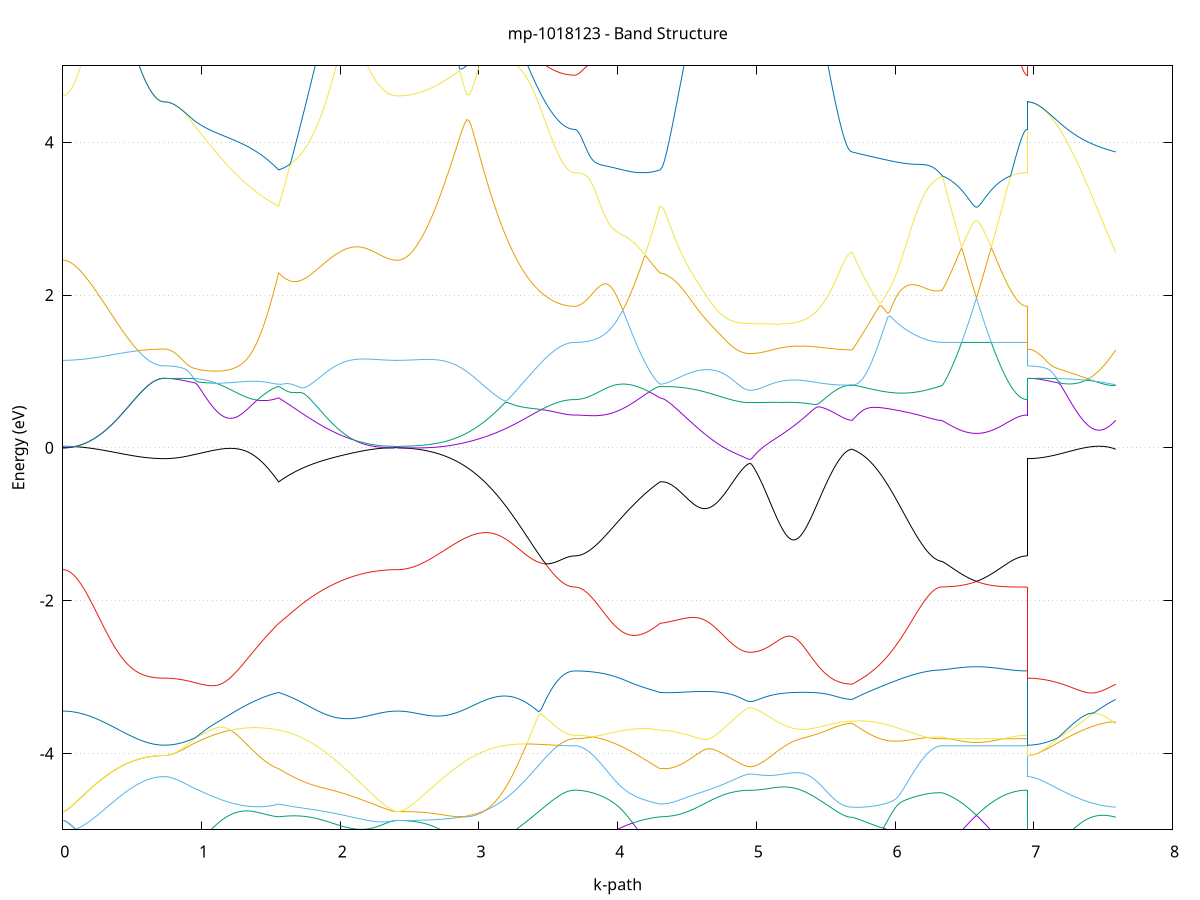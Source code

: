 set title 'mp-1018123 - Band Structure'
set xlabel 'k-path'
set ylabel 'Energy (eV)'
set grid y
set yrange [-5:5]
set terminal png size 800,600
set output 'mp-1018123_bands_gnuplot.png'
plot '-' using 1:2 with lines notitle, '-' using 1:2 with lines notitle, '-' using 1:2 with lines notitle, '-' using 1:2 with lines notitle, '-' using 1:2 with lines notitle, '-' using 1:2 with lines notitle, '-' using 1:2 with lines notitle, '-' using 1:2 with lines notitle, '-' using 1:2 with lines notitle, '-' using 1:2 with lines notitle, '-' using 1:2 with lines notitle, '-' using 1:2 with lines notitle, '-' using 1:2 with lines notitle, '-' using 1:2 with lines notitle, '-' using 1:2 with lines notitle, '-' using 1:2 with lines notitle, '-' using 1:2 with lines notitle, '-' using 1:2 with lines notitle, '-' using 1:2 with lines notitle, '-' using 1:2 with lines notitle, '-' using 1:2 with lines notitle, '-' using 1:2 with lines notitle, '-' using 1:2 with lines notitle, '-' using 1:2 with lines notitle
0.000000 -34.142630
0.005714 -34.142630
0.011429 -34.142630
0.017143 -34.142630
0.022857 -34.142630
0.028572 -34.142630
0.034286 -34.142630
0.040000 -34.142730
0.045715 -34.142730
0.051429 -34.142730
0.057143 -34.142730
0.062858 -34.142730
0.068572 -34.142730
0.074286 -34.142730
0.080001 -34.142830
0.085715 -34.142830
0.091429 -34.142830
0.097144 -34.142830
0.102858 -34.142830
0.108572 -34.142830
0.114287 -34.142930
0.120001 -34.142930
0.125715 -34.142930
0.131430 -34.143030
0.137144 -34.143030
0.142858 -34.143030
0.148573 -34.143030
0.154287 -34.143130
0.160001 -34.143130
0.165716 -34.143130
0.171430 -34.143230
0.177144 -34.143230
0.182859 -34.143230
0.188573 -34.143330
0.194287 -34.143330
0.200002 -34.143330
0.205716 -34.143430
0.211430 -34.143430
0.217145 -34.143430
0.222859 -34.143530
0.228573 -34.143530
0.234288 -34.143630
0.240002 -34.143630
0.245716 -34.143630
0.251431 -34.143730
0.257145 -34.143730
0.262859 -34.143830
0.268574 -34.143830
0.274288 -34.143830
0.280002 -34.143930
0.285717 -34.143930
0.291431 -34.144030
0.297145 -34.144030
0.302860 -34.144130
0.308574 -34.144130
0.314288 -34.144230
0.320003 -34.144230
0.325717 -34.144330
0.331431 -34.144330
0.337146 -34.144430
0.342860 -34.144430
0.348574 -34.144530
0.354289 -34.144530
0.360003 -34.144630
0.365717 -34.144630
0.371432 -34.144630
0.377146 -34.144730
0.382860 -34.144730
0.388575 -34.144830
0.394289 -34.144830
0.400003 -34.144930
0.405718 -34.144930
0.411432 -34.145030
0.417146 -34.145030
0.422861 -34.145130
0.428575 -34.145130
0.434289 -34.145230
0.440004 -34.145230
0.445718 -34.145230
0.451432 -34.145330
0.457147 -34.145330
0.462861 -34.145430
0.468575 -34.145430
0.474290 -34.145530
0.480004 -34.145530
0.485718 -34.145530
0.491433 -34.145630
0.497147 -34.145630
0.502861 -34.145730
0.508576 -34.145730
0.514290 -34.145730
0.520005 -34.145830
0.525719 -34.145830
0.531433 -34.145930
0.537148 -34.145930
0.542862 -34.145930
0.548576 -34.146030
0.554291 -34.146030
0.560005 -34.146030
0.565719 -34.146130
0.571434 -34.146130
0.577148 -34.146130
0.582862 -34.146130
0.588577 -34.146230
0.594291 -34.146230
0.600005 -34.146230
0.605720 -34.146230
0.611434 -34.146330
0.617148 -34.146330
0.622863 -34.146330
0.628577 -34.146330
0.634291 -34.146430
0.640006 -34.146430
0.645720 -34.146430
0.651434 -34.146430
0.657149 -34.146430
0.662863 -34.146530
0.668577 -34.146530
0.674292 -34.146530
0.680006 -34.146530
0.685720 -34.146530
0.691435 -34.146530
0.697149 -34.146530
0.702863 -34.146530
0.708578 -34.146530
0.714292 -34.146530
0.720006 -34.146530
0.725721 -34.146530
0.731435 -34.146530
0.731435 -34.146530
0.741408 -34.146530
0.751380 -34.146530
0.761353 -34.146530
0.771326 -34.146530
0.781299 -34.146530
0.791272 -34.146430
0.801244 -34.146430
0.811217 -34.146430
0.821190 -34.146330
0.831163 -34.146330
0.841136 -34.146230
0.851108 -34.146130
0.861081 -34.146130
0.871054 -34.146030
0.881027 -34.145930
0.891000 -34.145930
0.900972 -34.145830
0.910945 -34.145730
0.920918 -34.145630
0.930891 -34.145530
0.940863 -34.145430
0.940863 -34.145430
0.948959 -34.145330
0.957055 -34.145230
0.965151 -34.145230
0.973246 -34.145130
0.981342 -34.145030
0.989438 -34.144930
0.997533 -34.144830
1.005629 -34.144730
1.013725 -34.144630
1.021820 -34.144530
1.029916 -34.144430
1.038012 -34.144330
1.046107 -34.144230
1.054203 -34.144130
1.062299 -34.144030
1.070395 -34.143930
1.078490 -34.143830
1.086586 -34.143730
1.094682 -34.143630
1.102777 -34.143530
1.110873 -34.143430
1.118969 -34.143230
1.127064 -34.143130
1.135160 -34.143030
1.143256 -34.142930
1.151351 -34.142830
1.159447 -34.142630
1.167543 -34.142530
1.175639 -34.142430
1.183734 -34.142330
1.191830 -34.142230
1.199926 -34.142030
1.208021 -34.141930
1.216117 -34.141830
1.224213 -34.141730
1.232308 -34.141530
1.240404 -34.141430
1.248500 -34.141330
1.256595 -34.141130
1.264691 -34.141030
1.272787 -34.140930
1.280883 -34.140830
1.288978 -34.140630
1.297074 -34.140530
1.305170 -34.140430
1.313265 -34.140330
1.321361 -34.140130
1.329457 -34.140030
1.337552 -34.139930
1.345648 -34.139830
1.353744 -34.139630
1.361839 -34.139530
1.369935 -34.139430
1.378031 -34.139330
1.386127 -34.139130
1.394222 -34.139030
1.402318 -34.138930
1.410414 -34.138830
1.418509 -34.138730
1.426605 -34.138630
1.434701 -34.138530
1.442796 -34.138330
1.450892 -34.138230
1.458988 -34.138130
1.467083 -34.138030
1.475179 -34.137930
1.483275 -34.137830
1.491371 -34.137730
1.499466 -34.137630
1.507562 -34.137530
1.515658 -34.137430
1.523753 -34.137330
1.531849 -34.137230
1.539945 -34.137130
1.548040 -34.137030
1.556136 -34.136930
1.556136 -34.136930
1.564217 -34.137030
1.572299 -34.137130
1.580380 -34.137130
1.588461 -34.137230
1.596542 -34.137330
1.604623 -34.137330
1.612705 -34.137430
1.620786 -34.137530
1.628867 -34.137630
1.636948 -34.137630
1.645029 -34.137730
1.653111 -34.137830
1.661192 -34.137930
1.669273 -34.137930
1.677354 -34.138030
1.685436 -34.138130
1.693517 -34.138230
1.701598 -34.138230
1.709679 -34.138330
1.717760 -34.138430
1.725842 -34.138530
1.733923 -34.138530
1.742004 -34.138630
1.750085 -34.138730
1.758167 -34.138830
1.766248 -34.138930
1.774329 -34.138930
1.782410 -34.139030
1.790491 -34.139130
1.798573 -34.139230
1.806654 -34.139230
1.814735 -34.139330
1.822816 -34.139430
1.830898 -34.139530
1.838979 -34.139530
1.847060 -34.139630
1.855141 -34.139730
1.863222 -34.139830
1.871304 -34.139830
1.879385 -34.139930
1.887466 -34.140030
1.895547 -34.140030
1.903629 -34.140130
1.911710 -34.140230
1.919791 -34.140330
1.927872 -34.140330
1.935953 -34.140430
1.944035 -34.140530
1.952116 -34.140530
1.960197 -34.140630
1.968278 -34.140730
1.976360 -34.140730
1.984441 -34.140830
1.992522 -34.140830
2.000603 -34.140930
2.008684 -34.141030
2.016766 -34.141030
2.024847 -34.141130
2.032928 -34.141230
2.041009 -34.141230
2.049090 -34.141330
2.057172 -34.141330
2.065253 -34.141430
2.073334 -34.141430
2.081415 -34.141530
2.089497 -34.141530
2.097578 -34.141630
2.105659 -34.141630
2.113740 -34.141730
2.121821 -34.141730
2.129903 -34.141830
2.137984 -34.141830
2.146065 -34.141930
2.154146 -34.141930
2.162228 -34.142030
2.170309 -34.142030
2.178390 -34.142130
2.186471 -34.142130
2.194552 -34.142130
2.202634 -34.142230
2.210715 -34.142230
2.218796 -34.142230
2.226877 -34.142330
2.234959 -34.142330
2.243040 -34.142330
2.251121 -34.142430
2.259202 -34.142430
2.267283 -34.142430
2.275365 -34.142430
2.283446 -34.142530
2.291527 -34.142530
2.299608 -34.142530
2.307690 -34.142530
2.315771 -34.142530
2.323852 -34.142530
2.331933 -34.142630
2.340014 -34.142630
2.348096 -34.142630
2.356177 -34.142630
2.364258 -34.142630
2.372339 -34.142630
2.380421 -34.142630
2.388502 -34.142630
2.396583 -34.142630
2.404664 -34.142630
2.412745 -34.142630
2.412745 -34.142630
2.430006 -34.142630
2.447266 -34.142630
2.464527 -34.142630
2.481787 -34.142530
2.499048 -34.142530
2.516308 -34.142430
2.533569 -34.142330
2.550829 -34.142330
2.568090 -34.142230
2.585351 -34.142030
2.602611 -34.141930
2.619872 -34.141830
2.637132 -34.141730
2.654393 -34.141530
2.671653 -34.141430
2.688914 -34.141230
2.706174 -34.141030
2.723435 -34.140830
2.740695 -34.140730
2.757956 -34.140530
2.775216 -34.140330
2.792477 -34.140130
2.809737 -34.139930
2.826998 -34.139730
2.844258 -34.139530
2.861519 -34.139330
2.878779 -34.139030
2.896040 -34.138830
2.913300 -34.138630
2.930561 -34.138430
2.947821 -34.138230
2.965082 -34.138030
2.982342 -34.137830
2.999603 -34.137630
3.016863 -34.137430
3.034124 -34.137230
3.051384 -34.137030
3.068645 -34.136830
3.085905 -34.136630
3.103166 -34.136430
3.120427 -34.136230
3.137687 -34.136130
3.154948 -34.135930
3.172208 -34.135730
3.189469 -34.135630
3.206729 -34.135430
3.223990 -34.135330
3.241250 -34.135230
3.258511 -34.136130
3.275771 -34.137030
3.293032 -34.137830
3.310292 -34.138730
3.327553 -34.139530
3.344813 -34.140230
3.362074 -34.141030
3.379334 -34.141730
3.396595 -34.142430
3.413855 -34.143030
3.431116 -34.143730
3.448376 -34.144330
3.465637 -34.144930
3.482897 -34.145530
3.500158 -34.146030
3.517418 -34.146530
3.534679 -34.146930
3.551939 -34.147330
3.569200 -34.147730
3.586460 -34.148030
3.603721 -34.148230
3.620981 -34.148430
3.638242 -34.148630
3.655502 -34.148730
3.672763 -34.148830
3.690024 -34.148830
3.690024 -34.148830
3.698119 -34.148830
3.706215 -34.148830
3.714311 -34.148830
3.722406 -34.148830
3.730502 -34.148730
3.738598 -34.148730
3.746693 -34.148730
3.754789 -34.148630
3.762885 -34.148530
3.770980 -34.148530
3.779076 -34.148430
3.787172 -34.148330
3.795268 -34.148230
3.803363 -34.148130
3.811459 -34.148030
3.819555 -34.147930
3.827650 -34.147830
3.835746 -34.147730
3.843842 -34.147630
3.851937 -34.147430
3.860033 -34.147330
3.868129 -34.147230
3.876224 -34.147030
3.884320 -34.146930
3.892416 -34.146730
3.900512 -34.146530
3.908607 -34.146330
3.916703 -34.146130
3.924799 -34.145930
3.932894 -34.145730
3.940990 -34.145530
3.949086 -34.145330
3.957181 -34.145130
3.965277 -34.144930
3.973373 -34.144630
3.981468 -34.144430
3.989564 -34.144130
3.997660 -34.143930
4.005756 -34.143630
4.013851 -34.143430
4.021947 -34.143130
4.030043 -34.142930
4.038138 -34.142630
4.046234 -34.142330
4.054330 -34.142030
4.062425 -34.141730
4.070521 -34.141430
4.078617 -34.141130
4.086712 -34.140830
4.094808 -34.140530
4.102904 -34.140230
4.110999 -34.139930
4.119095 -34.139530
4.127191 -34.139230
4.135287 -34.138930
4.143382 -34.138630
4.151478 -34.138230
4.159574 -34.137930
4.167669 -34.137630
4.175765 -34.137330
4.183861 -34.137130
4.191956 -34.136930
4.200052 -34.136730
4.208148 -34.136630
4.216243 -34.136530
4.224339 -34.136530
4.232435 -34.136530
4.240531 -34.136530
4.248626 -34.136630
4.256722 -34.136630
4.264818 -34.136630
4.272913 -34.136730
4.281009 -34.136730
4.289105 -34.136830
4.297200 -34.136930
4.305296 -34.136930
4.305296 -34.136930
4.321545 -34.137030
4.337793 -34.137030
4.354042 -34.137130
4.370290 -34.137130
4.386538 -34.137330
4.402787 -34.137530
4.419035 -34.137930
4.435284 -34.138530
4.451532 -34.139330
4.467781 -34.140130
4.484029 -34.141030
4.500278 -34.141930
4.516526 -34.142830
4.532775 -34.143630
4.549023 -34.144530
4.565272 -34.145330
4.581520 -34.146130
4.597769 -34.146930
4.614017 -34.147730
4.630266 -34.148430
4.646514 -34.149130
4.662763 -34.149830
4.679011 -34.150430
4.695260 -34.151030
4.711508 -34.151630
4.727756 -34.152230
4.744005 -34.152730
4.760253 -34.153230
4.776502 -34.153630
4.792750 -34.154030
4.808999 -34.154430
4.825247 -34.154730
4.841496 -34.155030
4.857744 -34.155330
4.873993 -34.155530
4.890241 -34.155730
4.906490 -34.155830
4.922738 -34.155930
4.938987 -34.156030
4.955235 -34.156030
4.955235 -34.156030
4.963322 -34.156030
4.971410 -34.156030
4.979497 -34.156030
4.987584 -34.155930
4.995671 -34.155930
5.003759 -34.155830
5.011846 -34.155830
5.019933 -34.155730
5.028020 -34.155630
5.036108 -34.155530
5.044195 -34.155430
5.052282 -34.155330
5.060370 -34.155130
5.068457 -34.155030
5.076544 -34.154930
5.084631 -34.154730
5.092719 -34.154530
5.100806 -34.154430
5.108893 -34.154230
5.116980 -34.154030
5.125068 -34.153830
5.133155 -34.153630
5.141242 -34.153330
5.149329 -34.153130
5.157417 -34.152930
5.165504 -34.152630
5.173591 -34.152430
5.181679 -34.152130
5.189766 -34.151830
5.197853 -34.151530
5.205940 -34.151230
5.214028 -34.150930
5.222115 -34.150630
5.230202 -34.150330
5.238289 -34.150030
5.246377 -34.149630
5.254464 -34.149330
5.262551 -34.148930
5.270638 -34.148630
5.278726 -34.148230
5.286813 -34.147830
5.294900 -34.147430
5.302987 -34.147130
5.311075 -34.146730
5.319162 -34.146330
5.327249 -34.145830
5.335337 -34.145430
5.343424 -34.145030
5.351511 -34.144630
5.359598 -34.144230
5.367686 -34.143730
5.375773 -34.143330
5.383860 -34.142830
5.391947 -34.142430
5.400035 -34.141930
5.408122 -34.141530
5.416209 -34.141030
5.424296 -34.140530
5.432384 -34.140130
5.440471 -34.139730
5.448558 -34.139330
5.456645 -34.138930
5.464733 -34.138730
5.472820 -34.138630
5.480907 -34.138630
5.488995 -34.138630
5.497082 -34.138630
5.505169 -34.138630
5.513256 -34.138630
5.521344 -34.138630
5.529431 -34.138630
5.537518 -34.138630
5.545605 -34.138630
5.553693 -34.138630
5.561780 -34.138730
5.569867 -34.138730
5.577954 -34.138730
5.586042 -34.138730
5.594129 -34.138730
5.602216 -34.138730
5.610303 -34.138830
5.618391 -34.138830
5.626478 -34.138830
5.634565 -34.138830
5.642653 -34.138830
5.650740 -34.138830
5.658827 -34.138830
5.666914 -34.138830
5.675002 -34.138830
5.683089 -34.138830
5.691176 -34.138830
5.691176 -34.138830
5.706288 -34.138630
5.721399 -34.138330
5.736511 -34.138130
5.751623 -34.137930
5.766735 -34.137730
5.781846 -34.137530
5.796958 -34.137330
5.812070 -34.137030
5.827181 -34.136830
5.842293 -34.136730
5.857405 -34.136530
5.872516 -34.136330
5.887628 -34.136230
5.902740 -34.136630
5.917851 -34.137330
5.932963 -34.138130
5.948075 -34.138830
5.963186 -34.139630
5.978298 -34.140330
5.993410 -34.140930
6.008521 -34.141630
6.023633 -34.142230
6.038745 -34.142830
6.053856 -34.143430
6.068968 -34.143930
6.084080 -34.144530
6.099191 -34.144930
6.114303 -34.145430
6.129415 -34.145830
6.144526 -34.146230
6.159638 -34.146630
6.174750 -34.147030
6.189862 -34.147330
6.204973 -34.147630
6.220085 -34.147830
6.235197 -34.148030
6.250308 -34.148230
6.265420 -34.148430
6.280532 -34.148530
6.295643 -34.148730
6.310755 -34.148730
6.325867 -34.148830
6.340978 -34.148830
6.340978 -34.148830
6.346693 -34.148830
6.352408 -34.148830
6.358123 -34.148830
6.363838 -34.148830
6.369553 -34.148830
6.375268 -34.148830
6.380983 -34.148730
6.386698 -34.148730
6.392413 -34.148730
6.398128 -34.148730
6.403843 -34.148730
6.409558 -34.148730
6.415273 -34.148730
6.420988 -34.148730
6.426703 -34.148730
6.432418 -34.148730
6.438133 -34.148730
6.443848 -34.148730
6.449563 -34.148730
6.455278 -34.148730
6.460993 -34.148630
6.466708 -34.148630
6.472423 -34.148630
6.478138 -34.148630
6.483853 -34.148630
6.489568 -34.148630
6.495283 -34.148630
6.500998 -34.148630
6.506713 -34.148630
6.512428 -34.148630
6.518143 -34.148630
6.523858 -34.148530
6.529573 -34.148530
6.535288 -34.148530
6.541003 -34.148530
6.546718 -34.148530
6.552433 -34.148530
6.558148 -34.148530
6.563863 -34.148530
6.569578 -34.148530
6.575294 -34.148530
6.581008 -34.148530
6.586724 -34.148530
6.592439 -34.148530
6.598154 -34.148530
6.603869 -34.148530
6.609584 -34.148530
6.615299 -34.148530
6.621014 -34.148530
6.626729 -34.148530
6.632444 -34.148530
6.638159 -34.148530
6.643874 -34.148530
6.649589 -34.148530
6.655304 -34.148630
6.661019 -34.148630
6.666734 -34.148630
6.672449 -34.148630
6.678164 -34.148630
6.683879 -34.148630
6.689594 -34.148630
6.695309 -34.148630
6.701024 -34.148630
6.706739 -34.148630
6.712454 -34.148630
6.718169 -34.148730
6.723884 -34.148730
6.729599 -34.148730
6.735314 -34.148730
6.741029 -34.148730
6.746744 -34.148730
6.752459 -34.148730
6.758174 -34.148730
6.763889 -34.148730
6.769604 -34.148730
6.775319 -34.148730
6.781034 -34.148730
6.786749 -34.148730
6.792464 -34.148730
6.798179 -34.148830
6.803894 -34.148830
6.809609 -34.148830
6.815324 -34.148830
6.821039 -34.148830
6.826754 -34.148830
6.832469 -34.148830
6.838184 -34.148830
6.843899 -34.148830
6.849614 -34.148830
6.855329 -34.148830
6.861044 -34.148830
6.866759 -34.148830
6.872474 -34.148830
6.878189 -34.148830
6.883904 -34.148830
6.889619 -34.148830
6.895334 -34.148830
6.901049 -34.148830
6.906764 -34.148830
6.912479 -34.148830
6.918194 -34.148830
6.923909 -34.148830
6.929624 -34.148830
6.935339 -34.148830
6.941054 -34.148830
6.946769 -34.148830
6.952484 -34.148830
6.952484 -34.146530
6.969744 -34.146530
6.987005 -34.146530
7.004265 -34.146530
7.021526 -34.146430
7.038786 -34.146330
7.056047 -34.146230
7.073307 -34.146130
7.090568 -34.146030
7.107828 -34.145930
7.125089 -34.145730
7.142349 -34.145630
7.159610 -34.145430
7.176870 -34.145230
7.194131 -34.145030
7.211391 -34.144830
7.228652 -34.144630
7.245912 -34.144430
7.263173 -34.144130
7.280434 -34.143930
7.297694 -34.143630
7.314955 -34.143430
7.332215 -34.143130
7.349476 -34.142830
7.366736 -34.142530
7.383997 -34.142330
7.401257 -34.142030
7.418518 -34.141730
7.435778 -34.141430
7.453039 -34.141130
7.470299 -34.140830
7.487560 -34.140530
7.504820 -34.140230
7.522081 -34.139930
7.539341 -34.139630
7.556602 -34.139430
7.573862 -34.139130
7.591123 -34.138830
e
0.000000 -34.095630
0.005714 -34.095630
0.011429 -34.095630
0.017143 -34.095630
0.022857 -34.095630
0.028572 -34.095630
0.034286 -34.095630
0.040000 -34.095630
0.045715 -34.095630
0.051429 -34.095630
0.057143 -34.095630
0.062858 -34.095630
0.068572 -34.095630
0.074286 -34.095630
0.080001 -34.095630
0.085715 -34.095630
0.091429 -34.095630
0.097144 -34.095630
0.102858 -34.095630
0.108572 -34.095630
0.114287 -34.095630
0.120001 -34.095630
0.125715 -34.095630
0.131430 -34.095630
0.137144 -34.095630
0.142858 -34.095630
0.148573 -34.095630
0.154287 -34.095630
0.160001 -34.095630
0.165716 -34.095630
0.171430 -34.095630
0.177144 -34.095630
0.182859 -34.095630
0.188573 -34.095630
0.194287 -34.095630
0.200002 -34.095630
0.205716 -34.095530
0.211430 -34.095530
0.217145 -34.095530
0.222859 -34.095530
0.228573 -34.095530
0.234288 -34.095530
0.240002 -34.095530
0.245716 -34.095530
0.251431 -34.095530
0.257145 -34.095530
0.262859 -34.095530
0.268574 -34.095530
0.274288 -34.095530
0.280002 -34.095530
0.285717 -34.095530
0.291431 -34.095430
0.297145 -34.095430
0.302860 -34.095430
0.308574 -34.095430
0.314288 -34.095430
0.320003 -34.095430
0.325717 -34.095430
0.331431 -34.095430
0.337146 -34.095430
0.342860 -34.095430
0.348574 -34.095430
0.354289 -34.095430
0.360003 -34.095430
0.365717 -34.095330
0.371432 -34.095330
0.377146 -34.095330
0.382860 -34.095330
0.388575 -34.095330
0.394289 -34.095330
0.400003 -34.095330
0.405718 -34.095330
0.411432 -34.095330
0.417146 -34.095330
0.422861 -34.095330
0.428575 -34.095330
0.434289 -34.095330
0.440004 -34.095230
0.445718 -34.095230
0.451432 -34.095230
0.457147 -34.095230
0.462861 -34.095230
0.468575 -34.095230
0.474290 -34.095230
0.480004 -34.095230
0.485718 -34.095230
0.491433 -34.095230
0.497147 -34.095230
0.502861 -34.095230
0.508576 -34.095230
0.514290 -34.095230
0.520005 -34.095230
0.525719 -34.095230
0.531433 -34.095230
0.537148 -34.095130
0.542862 -34.095130
0.548576 -34.095130
0.554291 -34.095130
0.560005 -34.095130
0.565719 -34.095130
0.571434 -34.095130
0.577148 -34.095130
0.582862 -34.095130
0.588577 -34.095130
0.594291 -34.095130
0.600005 -34.095130
0.605720 -34.095130
0.611434 -34.095130
0.617148 -34.095130
0.622863 -34.095130
0.628577 -34.095130
0.634291 -34.095130
0.640006 -34.095130
0.645720 -34.095130
0.651434 -34.095130
0.657149 -34.095130
0.662863 -34.095130
0.668577 -34.095130
0.674292 -34.095130
0.680006 -34.095130
0.685720 -34.095130
0.691435 -34.095130
0.697149 -34.095130
0.702863 -34.095130
0.708578 -34.095130
0.714292 -34.095130
0.720006 -34.095130
0.725721 -34.095130
0.731435 -34.095130
0.731435 -34.095130
0.741408 -34.095130
0.751380 -34.095130
0.761353 -34.095130
0.771326 -34.095230
0.781299 -34.095330
0.791272 -34.095430
0.801244 -34.095530
0.811217 -34.095630
0.821190 -34.095830
0.831163 -34.096030
0.841136 -34.096130
0.851108 -34.096330
0.861081 -34.096630
0.871054 -34.096830
0.881027 -34.097130
0.891000 -34.097330
0.900972 -34.097630
0.910945 -34.097930
0.920918 -34.098330
0.930891 -34.098630
0.940863 -34.099030
0.940863 -34.099030
0.948959 -34.099230
0.957055 -34.099530
0.965151 -34.099830
0.973246 -34.100030
0.981342 -34.100330
0.989438 -34.100630
0.997533 -34.100930
1.005629 -34.101230
1.013725 -34.101630
1.021820 -34.101930
1.029916 -34.102230
1.038012 -34.102630
1.046107 -34.102930
1.054203 -34.103230
1.062299 -34.103630
1.070395 -34.104030
1.078490 -34.104330
1.086586 -34.104730
1.094682 -34.105130
1.102777 -34.105430
1.110873 -34.105830
1.118969 -34.106230
1.127064 -34.106630
1.135160 -34.107030
1.143256 -34.107430
1.151351 -34.107830
1.159447 -34.108330
1.167543 -34.108730
1.175639 -34.109130
1.183734 -34.109530
1.191830 -34.110030
1.199926 -34.110430
1.208021 -34.110830
1.216117 -34.111330
1.224213 -34.111730
1.232308 -34.112130
1.240404 -34.112630
1.248500 -34.113030
1.256595 -34.113530
1.264691 -34.114030
1.272787 -34.114430
1.280883 -34.114930
1.288978 -34.115330
1.297074 -34.115830
1.305170 -34.116230
1.313265 -34.116730
1.321361 -34.117230
1.329457 -34.117630
1.337552 -34.118130
1.345648 -34.118630
1.353744 -34.119030
1.361839 -34.119530
1.369935 -34.120030
1.378031 -34.120430
1.386127 -34.120930
1.394222 -34.121430
1.402318 -34.121830
1.410414 -34.122330
1.418509 -34.122830
1.426605 -34.123230
1.434701 -34.123730
1.442796 -34.124130
1.450892 -34.124630
1.458988 -34.125030
1.467083 -34.125530
1.475179 -34.125930
1.483275 -34.126430
1.491371 -34.126830
1.499466 -34.127330
1.507562 -34.127730
1.515658 -34.128230
1.523753 -34.128630
1.531849 -34.129030
1.539945 -34.129430
1.548040 -34.129930
1.556136 -34.130330
1.556136 -34.130330
1.564217 -34.129930
1.572299 -34.129430
1.580380 -34.129030
1.588461 -34.128630
1.596542 -34.128130
1.604623 -34.127730
1.612705 -34.127330
1.620786 -34.126830
1.628867 -34.126430
1.636948 -34.125930
1.645029 -34.125530
1.653111 -34.125030
1.661192 -34.124630
1.669273 -34.124130
1.677354 -34.123730
1.685436 -34.123230
1.693517 -34.122830
1.701598 -34.122330
1.709679 -34.121830
1.717760 -34.121430
1.725842 -34.120930
1.733923 -34.120530
1.742004 -34.120030
1.750085 -34.119530
1.758167 -34.119130
1.766248 -34.118630
1.774329 -34.118230
1.782410 -34.117730
1.790491 -34.117330
1.798573 -34.116830
1.806654 -34.116430
1.814735 -34.115930
1.822816 -34.115530
1.830898 -34.115030
1.838979 -34.114630
1.847060 -34.114130
1.855141 -34.113730
1.863222 -34.113230
1.871304 -34.112830
1.879385 -34.112430
1.887466 -34.111930
1.895547 -34.111530
1.903629 -34.111130
1.911710 -34.110630
1.919791 -34.110230
1.927872 -34.109830
1.935953 -34.109430
1.944035 -34.109030
1.952116 -34.108630
1.960197 -34.108230
1.968278 -34.107830
1.976360 -34.107430
1.984441 -34.107030
1.992522 -34.106630
2.000603 -34.106230
2.008684 -34.105830
2.016766 -34.105530
2.024847 -34.105130
2.032928 -34.104730
2.041009 -34.104430
2.049090 -34.104030
2.057172 -34.103730
2.065253 -34.103430
2.073334 -34.103030
2.081415 -34.102730
2.089497 -34.102430
2.097578 -34.102130
2.105659 -34.101830
2.113740 -34.101430
2.121821 -34.101230
2.129903 -34.100930
2.137984 -34.100630
2.146065 -34.100330
2.154146 -34.100030
2.162228 -34.099830
2.170309 -34.099530
2.178390 -34.099330
2.186471 -34.099030
2.194552 -34.098830
2.202634 -34.098630
2.210715 -34.098430
2.218796 -34.098230
2.226877 -34.098030
2.234959 -34.097830
2.243040 -34.097630
2.251121 -34.097430
2.259202 -34.097230
2.267283 -34.097130
2.275365 -34.096930
2.283446 -34.096830
2.291527 -34.096630
2.299608 -34.096530
2.307690 -34.096430
2.315771 -34.096330
2.323852 -34.096230
2.331933 -34.096130
2.340014 -34.096030
2.348096 -34.095930
2.356177 -34.095930
2.364258 -34.095830
2.372339 -34.095830
2.380421 -34.095730
2.388502 -34.095730
2.396583 -34.095730
2.404664 -34.095630
2.412745 -34.095630
2.412745 -34.095630
2.430006 -34.095730
2.447266 -34.095830
2.464527 -34.095930
2.481787 -34.096130
2.499048 -34.096330
2.516308 -34.096630
2.533569 -34.097030
2.550829 -34.097430
2.568090 -34.097830
2.585351 -34.098330
2.602611 -34.098930
2.619872 -34.099530
2.637132 -34.100130
2.654393 -34.100830
2.671653 -34.101530
2.688914 -34.102330
2.706174 -34.103030
2.723435 -34.103930
2.740695 -34.104730
2.757956 -34.105630
2.775216 -34.106630
2.792477 -34.107530
2.809737 -34.108530
2.826998 -34.109530
2.844258 -34.110630
2.861519 -34.111630
2.878779 -34.112730
2.896040 -34.113830
2.913300 -34.114930
2.930561 -34.116030
2.947821 -34.117130
2.965082 -34.118230
2.982342 -34.119330
2.999603 -34.120530
3.016863 -34.121630
3.034124 -34.122730
3.051384 -34.123830
3.068645 -34.124930
3.085905 -34.126030
3.103166 -34.127130
3.120427 -34.128230
3.137687 -34.129230
3.154948 -34.130330
3.172208 -34.131330
3.189469 -34.132330
3.206729 -34.133330
3.223990 -34.134230
3.241250 -34.135130
3.258511 -34.135330
3.275771 -34.136330
3.293032 -34.137230
3.310292 -34.138130
3.327553 -34.139030
3.344813 -34.139930
3.362074 -34.140730
3.379334 -34.141530
3.396595 -34.142330
3.413855 -34.143030
3.431116 -34.143630
3.448376 -34.144230
3.465637 -34.144730
3.482897 -34.145230
3.500158 -34.145630
3.517418 -34.146130
3.534679 -34.146430
3.551939 -34.146830
3.569200 -34.147130
3.586460 -34.147330
3.603721 -34.147630
3.620981 -34.147730
3.638242 -34.147930
3.655502 -34.148030
3.672763 -34.148030
3.690024 -34.148130
3.690024 -34.148130
3.698119 -34.148130
3.706215 -34.148030
3.714311 -34.148030
3.722406 -34.148030
3.730502 -34.148030
3.738598 -34.147930
3.746693 -34.147930
3.754789 -34.147830
3.762885 -34.147730
3.770980 -34.147730
3.779076 -34.147630
3.787172 -34.147530
3.795268 -34.147430
3.803363 -34.147330
3.811459 -34.147230
3.819555 -34.147130
3.827650 -34.147030
3.835746 -34.146830
3.843842 -34.146730
3.851937 -34.146530
3.860033 -34.146430
3.868129 -34.146230
3.876224 -34.146030
3.884320 -34.145930
3.892416 -34.145730
3.900512 -34.145530
3.908607 -34.145330
3.916703 -34.145130
3.924799 -34.144930
3.932894 -34.144730
3.940990 -34.144430
3.949086 -34.144230
3.957181 -34.144030
3.965277 -34.143730
3.973373 -34.143530
3.981468 -34.143230
3.989564 -34.142930
3.997660 -34.142730
4.005756 -34.142430
4.013851 -34.142130
4.021947 -34.141830
4.030043 -34.141530
4.038138 -34.141230
4.046234 -34.140930
4.054330 -34.140630
4.062425 -34.140330
4.070521 -34.140030
4.078617 -34.139630
4.086712 -34.139330
4.094808 -34.139030
4.102904 -34.138630
4.110999 -34.138330
4.119095 -34.137930
4.127191 -34.137630
4.135287 -34.137230
4.143382 -34.136830
4.151478 -34.136530
4.159574 -34.136130
4.167669 -34.135730
4.175765 -34.135330
4.183861 -34.135230
4.191956 -34.135130
4.200052 -34.134930
4.208148 -34.134730
4.216243 -34.134430
4.224339 -34.134130
4.232435 -34.133830
4.240531 -34.133530
4.248626 -34.133130
4.256722 -34.132730
4.264818 -34.132330
4.272913 -34.131930
4.281009 -34.131530
4.289105 -34.131130
4.297200 -34.130730
4.305296 -34.130330
4.305296 -34.130330
4.321545 -34.130830
4.337793 -34.131730
4.354042 -34.132630
4.370290 -34.133630
4.386538 -34.134530
4.402787 -34.135330
4.419035 -34.135930
4.435284 -34.136330
4.451532 -34.136530
4.467781 -34.136630
4.484029 -34.136630
4.500278 -34.136730
4.516526 -34.136730
4.532775 -34.136730
4.549023 -34.136830
4.565272 -34.136830
4.581520 -34.136830
4.597769 -34.136830
4.614017 -34.136830
4.630266 -34.136830
4.646514 -34.136830
4.662763 -34.136830
4.679011 -34.136730
4.695260 -34.136730
4.711508 -34.136730
4.727756 -34.136730
4.744005 -34.136730
4.760253 -34.136730
4.776502 -34.136730
4.792750 -34.136730
4.808999 -34.136730
4.825247 -34.136730
4.841496 -34.136630
4.857744 -34.136630
4.873993 -34.136630
4.890241 -34.136630
4.906490 -34.136630
4.922738 -34.136630
4.938987 -34.136630
4.955235 -34.136630
4.955235 -34.136630
4.963322 -34.136630
4.971410 -34.136630
4.979497 -34.136630
4.987584 -34.136630
4.995671 -34.136630
5.003759 -34.136630
5.011846 -34.136730
5.019933 -34.136730
5.028020 -34.136730
5.036108 -34.136730
5.044195 -34.136730
5.052282 -34.136730
5.060370 -34.136730
5.068457 -34.136730
5.076544 -34.136830
5.084631 -34.136830
5.092719 -34.136830
5.100806 -34.136830
5.108893 -34.136830
5.116980 -34.136930
5.125068 -34.136930
5.133155 -34.136930
5.141242 -34.136930
5.149329 -34.137030
5.157417 -34.137030
5.165504 -34.137030
5.173591 -34.137030
5.181679 -34.137130
5.189766 -34.137130
5.197853 -34.137130
5.205940 -34.137230
5.214028 -34.137230
5.222115 -34.137230
5.230202 -34.137330
5.238289 -34.137330
5.246377 -34.137330
5.254464 -34.137430
5.262551 -34.137430
5.270638 -34.137430
5.278726 -34.137530
5.286813 -34.137530
5.294900 -34.137530
5.302987 -34.137630
5.311075 -34.137630
5.319162 -34.137730
5.327249 -34.137730
5.335337 -34.137730
5.343424 -34.137830
5.351511 -34.137830
5.359598 -34.137830
5.367686 -34.137930
5.375773 -34.137930
5.383860 -34.137930
5.391947 -34.137930
5.400035 -34.138030
5.408122 -34.138030
5.416209 -34.138030
5.424296 -34.138030
5.432384 -34.138030
5.440471 -34.138030
5.448558 -34.137930
5.456645 -34.137830
5.464733 -34.137530
5.472820 -34.137130
5.480907 -34.136730
5.488995 -34.136230
5.497082 -34.135830
5.505169 -34.135330
5.513256 -34.134830
5.521344 -34.134230
5.529431 -34.133730
5.537518 -34.133230
5.545605 -34.132730
5.553693 -34.132130
5.561780 -34.131630
5.569867 -34.131130
5.577954 -34.130530
5.586042 -34.130030
5.594129 -34.129430
5.602216 -34.128930
5.610303 -34.128430
5.618391 -34.127830
5.626478 -34.127330
5.634565 -34.126730
5.642653 -34.126230
5.650740 -34.125730
5.658827 -34.125230
5.666914 -34.124730
5.675002 -34.124230
5.683089 -34.123930
5.691176 -34.123830
5.691176 -34.123830
5.706288 -34.124830
5.721399 -34.125730
5.736511 -34.126730
5.751623 -34.127730
5.766735 -34.128630
5.781846 -34.129630
5.796958 -34.130530
5.812070 -34.131430
5.827181 -34.132330
5.842293 -34.133230
5.857405 -34.134030
5.872516 -34.134930
5.887628 -34.135730
5.902740 -34.135930
5.917851 -34.135730
5.932963 -34.136330
5.948075 -34.137130
5.963186 -34.137830
5.978298 -34.138630
5.993410 -34.139330
6.008521 -34.140030
6.023633 -34.140730
6.038745 -34.141430
6.053856 -34.142030
6.068968 -34.142630
6.084080 -34.143230
6.099191 -34.143730
6.114303 -34.144230
6.129415 -34.144730
6.144526 -34.145230
6.159638 -34.145630
6.174750 -34.146030
6.189862 -34.146430
6.204973 -34.146730
6.220085 -34.147030
6.235197 -34.147230
6.250308 -34.147530
6.265420 -34.147730
6.280532 -34.147830
6.295643 -34.148030
6.310755 -34.148030
6.325867 -34.148130
6.340978 -34.148130
6.340978 -34.148130
6.346693 -34.148130
6.352408 -34.148130
6.358123 -34.148130
6.363838 -34.148130
6.369553 -34.148130
6.375268 -34.148130
6.380983 -34.148230
6.386698 -34.148230
6.392413 -34.148230
6.398128 -34.148230
6.403843 -34.148230
6.409558 -34.148230
6.415273 -34.148230
6.420988 -34.148230
6.426703 -34.148230
6.432418 -34.148230
6.438133 -34.148230
6.443848 -34.148230
6.449563 -34.148230
6.455278 -34.148230
6.460993 -34.148230
6.466708 -34.148330
6.472423 -34.148330
6.478138 -34.148330
6.483853 -34.148330
6.489568 -34.148330
6.495283 -34.148330
6.500998 -34.148330
6.506713 -34.148330
6.512428 -34.148330
6.518143 -34.148330
6.523858 -34.148330
6.529573 -34.148430
6.535288 -34.148430
6.541003 -34.148430
6.546718 -34.148430
6.552433 -34.148430
6.558148 -34.148430
6.563863 -34.148430
6.569578 -34.148430
6.575294 -34.148430
6.581008 -34.148430
6.586724 -34.148530
6.592439 -34.148430
6.598154 -34.148430
6.603869 -34.148430
6.609584 -34.148430
6.615299 -34.148430
6.621014 -34.148430
6.626729 -34.148430
6.632444 -34.148430
6.638159 -34.148430
6.643874 -34.148430
6.649589 -34.148330
6.655304 -34.148330
6.661019 -34.148330
6.666734 -34.148330
6.672449 -34.148330
6.678164 -34.148330
6.683879 -34.148330
6.689594 -34.148330
6.695309 -34.148330
6.701024 -34.148330
6.706739 -34.148330
6.712454 -34.148230
6.718169 -34.148230
6.723884 -34.148230
6.729599 -34.148230
6.735314 -34.148230
6.741029 -34.148230
6.746744 -34.148230
6.752459 -34.148230
6.758174 -34.148230
6.763889 -34.148230
6.769604 -34.148230
6.775319 -34.148230
6.781034 -34.148230
6.786749 -34.148230
6.792464 -34.148230
6.798179 -34.148130
6.803894 -34.148130
6.809609 -34.148130
6.815324 -34.148130
6.821039 -34.148130
6.826754 -34.148130
6.832469 -34.148130
6.838184 -34.148130
6.843899 -34.148130
6.849614 -34.148130
6.855329 -34.148130
6.861044 -34.148130
6.866759 -34.148130
6.872474 -34.148130
6.878189 -34.148130
6.883904 -34.148130
6.889619 -34.148130
6.895334 -34.148130
6.901049 -34.148130
6.906764 -34.148130
6.912479 -34.148130
6.918194 -34.148130
6.923909 -34.148130
6.929624 -34.148130
6.935339 -34.148130
6.941054 -34.148130
6.946769 -34.148130
6.952484 -34.148130
6.952484 -34.095130
6.969744 -34.095130
6.987005 -34.095230
7.004265 -34.095330
7.021526 -34.095530
7.038786 -34.095730
7.056047 -34.096030
7.073307 -34.096430
7.090568 -34.096830
7.107828 -34.097230
7.125089 -34.097730
7.142349 -34.098330
7.159610 -34.098930
7.176870 -34.099530
7.194131 -34.100230
7.211391 -34.101030
7.228652 -34.101730
7.245912 -34.102530
7.263173 -34.103430
7.280434 -34.104330
7.297694 -34.105230
7.314955 -34.106130
7.332215 -34.107130
7.349476 -34.108130
7.366736 -34.109130
7.383997 -34.110230
7.401257 -34.111330
7.418518 -34.112430
7.435778 -34.113530
7.453039 -34.114630
7.470299 -34.115730
7.487560 -34.116930
7.504820 -34.118030
7.522081 -34.119230
7.539341 -34.120330
7.556602 -34.121530
7.573862 -34.122630
7.591123 -34.123830
e
0.000000 -34.095630
0.005714 -34.095630
0.011429 -34.095630
0.017143 -34.095630
0.022857 -34.095630
0.028572 -34.095630
0.034286 -34.095630
0.040000 -34.095630
0.045715 -34.095630
0.051429 -34.095630
0.057143 -34.095630
0.062858 -34.095630
0.068572 -34.095630
0.074286 -34.095630
0.080001 -34.095630
0.085715 -34.095630
0.091429 -34.095630
0.097144 -34.095630
0.102858 -34.095630
0.108572 -34.095630
0.114287 -34.095630
0.120001 -34.095630
0.125715 -34.095630
0.131430 -34.095630
0.137144 -34.095630
0.142858 -34.095630
0.148573 -34.095630
0.154287 -34.095630
0.160001 -34.095630
0.165716 -34.095630
0.171430 -34.095630
0.177144 -34.095630
0.182859 -34.095630
0.188573 -34.095630
0.194287 -34.095630
0.200002 -34.095530
0.205716 -34.095530
0.211430 -34.095530
0.217145 -34.095530
0.222859 -34.095530
0.228573 -34.095530
0.234288 -34.095530
0.240002 -34.095530
0.245716 -34.095530
0.251431 -34.095530
0.257145 -34.095530
0.262859 -34.095530
0.268574 -34.095530
0.274288 -34.095530
0.280002 -34.095530
0.285717 -34.095530
0.291431 -34.095430
0.297145 -34.095430
0.302860 -34.095430
0.308574 -34.095430
0.314288 -34.095430
0.320003 -34.095430
0.325717 -34.095430
0.331431 -34.095430
0.337146 -34.095430
0.342860 -34.095430
0.348574 -34.095430
0.354289 -34.095430
0.360003 -34.095430
0.365717 -34.095330
0.371432 -34.095330
0.377146 -34.095330
0.382860 -34.095330
0.388575 -34.095330
0.394289 -34.095330
0.400003 -34.095330
0.405718 -34.095330
0.411432 -34.095330
0.417146 -34.095330
0.422861 -34.095330
0.428575 -34.095330
0.434289 -34.095330
0.440004 -34.095230
0.445718 -34.095230
0.451432 -34.095230
0.457147 -34.095230
0.462861 -34.095230
0.468575 -34.095230
0.474290 -34.095230
0.480004 -34.095230
0.485718 -34.095230
0.491433 -34.095230
0.497147 -34.095230
0.502861 -34.095230
0.508576 -34.095230
0.514290 -34.095230
0.520005 -34.095230
0.525719 -34.095230
0.531433 -34.095230
0.537148 -34.095130
0.542862 -34.095130
0.548576 -34.095130
0.554291 -34.095130
0.560005 -34.095130
0.565719 -34.095130
0.571434 -34.095130
0.577148 -34.095130
0.582862 -34.095130
0.588577 -34.095130
0.594291 -34.095130
0.600005 -34.095130
0.605720 -34.095130
0.611434 -34.095130
0.617148 -34.095130
0.622863 -34.095130
0.628577 -34.095130
0.634291 -34.095130
0.640006 -34.095130
0.645720 -34.095130
0.651434 -34.095130
0.657149 -34.095130
0.662863 -34.095130
0.668577 -34.095130
0.674292 -34.095130
0.680006 -34.095130
0.685720 -34.095130
0.691435 -34.095130
0.697149 -34.095130
0.702863 -34.095130
0.708578 -34.095130
0.714292 -34.095130
0.720006 -34.095130
0.725721 -34.095130
0.731435 -34.095130
0.731435 -34.095130
0.741408 -34.095130
0.751380 -34.095130
0.761353 -34.095130
0.771326 -34.095230
0.781299 -34.095330
0.791272 -34.095330
0.801244 -34.095530
0.811217 -34.095630
0.821190 -34.095730
0.831163 -34.095930
0.841136 -34.096030
0.851108 -34.096230
0.861081 -34.096430
0.871054 -34.096630
0.881027 -34.096830
0.891000 -34.097130
0.900972 -34.097330
0.910945 -34.097630
0.920918 -34.097930
0.930891 -34.098230
0.940863 -34.098530
0.940863 -34.098530
0.948959 -34.098730
0.957055 -34.099030
0.965151 -34.099230
0.973246 -34.099530
0.981342 -34.099730
0.989438 -34.100030
0.997533 -34.100330
1.005629 -34.100630
1.013725 -34.100830
1.021820 -34.101130
1.029916 -34.101430
1.038012 -34.101730
1.046107 -34.102030
1.054203 -34.102430
1.062299 -34.102730
1.070395 -34.103030
1.078490 -34.103330
1.086586 -34.103730
1.094682 -34.104030
1.102777 -34.104430
1.110873 -34.104730
1.118969 -34.105130
1.127064 -34.105430
1.135160 -34.105830
1.143256 -34.106230
1.151351 -34.106630
1.159447 -34.106930
1.167543 -34.107330
1.175639 -34.107730
1.183734 -34.108130
1.191830 -34.108530
1.199926 -34.108930
1.208021 -34.109330
1.216117 -34.109730
1.224213 -34.110230
1.232308 -34.110630
1.240404 -34.111030
1.248500 -34.111430
1.256595 -34.111830
1.264691 -34.112330
1.272787 -34.112730
1.280883 -34.113130
1.288978 -34.113630
1.297074 -34.114030
1.305170 -34.114530
1.313265 -34.114930
1.321361 -34.115430
1.329457 -34.115830
1.337552 -34.116330
1.345648 -34.116730
1.353744 -34.117230
1.361839 -34.117630
1.369935 -34.118130
1.378031 -34.118630
1.386127 -34.119030
1.394222 -34.119530
1.402318 -34.119930
1.410414 -34.120430
1.418509 -34.120930
1.426605 -34.121330
1.434701 -34.121830
1.442796 -34.122330
1.450892 -34.122730
1.458988 -34.123230
1.467083 -34.123630
1.475179 -34.124130
1.483275 -34.124630
1.491371 -34.125030
1.499466 -34.125530
1.507562 -34.126030
1.515658 -34.126430
1.523753 -34.126930
1.531849 -34.127330
1.539945 -34.127830
1.548040 -34.128230
1.556136 -34.128730
1.556136 -34.128730
1.564217 -34.128230
1.572299 -34.127830
1.580380 -34.127430
1.588461 -34.126930
1.596542 -34.126530
1.604623 -34.126030
1.612705 -34.125630
1.620786 -34.125130
1.628867 -34.124730
1.636948 -34.124230
1.645029 -34.123830
1.653111 -34.123330
1.661192 -34.122930
1.669273 -34.122430
1.677354 -34.122030
1.685436 -34.121530
1.693517 -34.121130
1.701598 -34.120630
1.709679 -34.120230
1.717760 -34.119730
1.725842 -34.119330
1.733923 -34.118830
1.742004 -34.118430
1.750085 -34.117930
1.758167 -34.117530
1.766248 -34.117030
1.774329 -34.116630
1.782410 -34.116130
1.790491 -34.115730
1.798573 -34.115330
1.806654 -34.114830
1.814735 -34.114430
1.822816 -34.114030
1.830898 -34.113530
1.838979 -34.113130
1.847060 -34.112730
1.855141 -34.112330
1.863222 -34.111830
1.871304 -34.111430
1.879385 -34.111030
1.887466 -34.110630
1.895547 -34.110230
1.903629 -34.109830
1.911710 -34.109430
1.919791 -34.109030
1.927872 -34.108630
1.935953 -34.108230
1.944035 -34.107830
1.952116 -34.107430
1.960197 -34.107030
1.968278 -34.106730
1.976360 -34.106330
1.984441 -34.105930
1.992522 -34.105630
2.000603 -34.105230
2.008684 -34.104930
2.016766 -34.104530
2.024847 -34.104230
2.032928 -34.103930
2.041009 -34.103530
2.049090 -34.103230
2.057172 -34.102930
2.065253 -34.102630
2.073334 -34.102330
2.081415 -34.102030
2.089497 -34.101730
2.097578 -34.101430
2.105659 -34.101130
2.113740 -34.100930
2.121821 -34.100630
2.129903 -34.100330
2.137984 -34.100130
2.146065 -34.099830
2.154146 -34.099630
2.162228 -34.099330
2.170309 -34.099130
2.178390 -34.098930
2.186471 -34.098730
2.194552 -34.098530
2.202634 -34.098330
2.210715 -34.098130
2.218796 -34.097930
2.226877 -34.097730
2.234959 -34.097530
2.243040 -34.097430
2.251121 -34.097230
2.259202 -34.097130
2.267283 -34.096930
2.275365 -34.096830
2.283446 -34.096730
2.291527 -34.096530
2.299608 -34.096430
2.307690 -34.096330
2.315771 -34.096230
2.323852 -34.096130
2.331933 -34.096030
2.340014 -34.096030
2.348096 -34.095930
2.356177 -34.095830
2.364258 -34.095830
2.372339 -34.095730
2.380421 -34.095730
2.388502 -34.095730
2.396583 -34.095730
2.404664 -34.095630
2.412745 -34.095630
2.412745 -34.095630
2.430006 -34.095730
2.447266 -34.095730
2.464527 -34.095930
2.481787 -34.096030
2.499048 -34.096230
2.516308 -34.096530
2.533569 -34.096830
2.550829 -34.097230
2.568090 -34.097630
2.585351 -34.098030
2.602611 -34.098530
2.619872 -34.099130
2.637132 -34.099630
2.654393 -34.100230
2.671653 -34.100930
2.688914 -34.101630
2.706174 -34.102330
2.723435 -34.103130
2.740695 -34.103930
2.757956 -34.104730
2.775216 -34.105630
2.792477 -34.106530
2.809737 -34.107430
2.826998 -34.108430
2.844258 -34.109430
2.861519 -34.110430
2.878779 -34.111430
2.896040 -34.112430
2.913300 -34.113530
2.930561 -34.114630
2.947821 -34.115730
2.965082 -34.116830
2.982342 -34.117930
2.999603 -34.119030
3.016863 -34.120130
3.034124 -34.121230
3.051384 -34.122430
3.068645 -34.123530
3.085905 -34.124630
3.103166 -34.125730
3.120427 -34.126830
3.137687 -34.127930
3.154948 -34.129030
3.172208 -34.130130
3.189469 -34.131230
3.206729 -34.132330
3.223990 -34.133330
3.241250 -34.134330
3.258511 -34.135030
3.275771 -34.134930
3.293032 -34.134830
3.310292 -34.134730
3.327553 -34.134530
3.344813 -34.134430
3.362074 -34.134430
3.379334 -34.134330
3.396595 -34.134230
3.413855 -34.134130
3.431116 -34.134030
3.448376 -34.134030
3.465637 -34.133930
3.482897 -34.133830
3.500158 -34.133830
3.517418 -34.133730
3.534679 -34.133730
3.551939 -34.133730
3.569200 -34.133630
3.586460 -34.133630
3.603721 -34.133630
3.620981 -34.133630
3.638242 -34.133530
3.655502 -34.133530
3.672763 -34.133530
3.690024 -34.133530
3.690024 -34.133530
3.698119 -34.133530
3.706215 -34.133530
3.714311 -34.133530
3.722406 -34.133530
3.730502 -34.133530
3.738598 -34.133630
3.746693 -34.133630
3.754789 -34.133630
3.762885 -34.133630
3.770980 -34.133630
3.779076 -34.133630
3.787172 -34.133630
3.795268 -34.133630
3.803363 -34.133730
3.811459 -34.133730
3.819555 -34.133730
3.827650 -34.133730
3.835746 -34.133730
3.843842 -34.133830
3.851937 -34.133830
3.860033 -34.133830
3.868129 -34.133830
3.876224 -34.133930
3.884320 -34.133930
3.892416 -34.133930
3.900512 -34.134030
3.908607 -34.134030
3.916703 -34.134030
3.924799 -34.134130
3.932894 -34.134130
3.940990 -34.134130
3.949086 -34.134230
3.957181 -34.134230
3.965277 -34.134230
3.973373 -34.134330
3.981468 -34.134330
3.989564 -34.134430
3.997660 -34.134430
4.005756 -34.134430
4.013851 -34.134530
4.021947 -34.134530
4.030043 -34.134630
4.038138 -34.134630
4.046234 -34.134730
4.054330 -34.134730
4.062425 -34.134830
4.070521 -34.134830
4.078617 -34.134930
4.086712 -34.134930
4.094808 -34.134930
4.102904 -34.135030
4.110999 -34.135030
4.119095 -34.135130
4.127191 -34.135130
4.135287 -34.135230
4.143382 -34.135230
4.151478 -34.135230
4.159574 -34.135230
4.167669 -34.135230
4.175765 -34.135230
4.183861 -34.134930
4.191956 -34.134530
4.200052 -34.134130
4.208148 -34.133730
4.216243 -34.133330
4.224339 -34.132930
4.232435 -34.132530
4.240531 -34.132130
4.248626 -34.131730
4.256722 -34.131330
4.264818 -34.130830
4.272913 -34.130430
4.281009 -34.130030
4.289105 -34.129530
4.297200 -34.129130
4.305296 -34.128730
4.305296 -34.128730
4.321545 -34.127930
4.337793 -34.126630
4.354042 -34.125230
4.370290 -34.123930
4.386538 -34.122530
4.402787 -34.121130
4.419035 -34.119730
4.435284 -34.118330
4.451532 -34.116930
4.467781 -34.115630
4.484029 -34.114230
4.500278 -34.112930
4.516526 -34.111630
4.532775 -34.110330
4.549023 -34.109030
4.565272 -34.107830
4.581520 -34.106630
4.597769 -34.105430
4.614017 -34.104330
4.630266 -34.103130
4.646514 -34.102130
4.662763 -34.101130
4.679011 -34.100130
4.695260 -34.099230
4.711508 -34.098330
4.727756 -34.097430
4.744005 -34.096630
4.760253 -34.095930
4.776502 -34.095230
4.792750 -34.094630
4.808999 -34.094030
4.825247 -34.093530
4.841496 -34.093130
4.857744 -34.092730
4.873993 -34.092330
4.890241 -34.092030
4.906490 -34.091830
4.922738 -34.091730
4.938987 -34.091630
4.955235 -34.091530
4.955235 -34.091530
4.963322 -34.091630
4.971410 -34.091630
4.979497 -34.091630
4.987584 -34.091630
4.995671 -34.091730
5.003759 -34.091730
5.011846 -34.091830
5.019933 -34.091830
5.028020 -34.091930
5.036108 -34.092030
5.044195 -34.092130
5.052282 -34.092230
5.060370 -34.092330
5.068457 -34.092430
5.076544 -34.092630
5.084631 -34.092730
5.092719 -34.092830
5.100806 -34.093030
5.108893 -34.093230
5.116980 -34.093330
5.125068 -34.093530
5.133155 -34.093730
5.141242 -34.093930
5.149329 -34.094130
5.157417 -34.094330
5.165504 -34.094530
5.173591 -34.094830
5.181679 -34.095030
5.189766 -34.095330
5.197853 -34.095530
5.205940 -34.095830
5.214028 -34.096130
5.222115 -34.096330
5.230202 -34.096630
5.238289 -34.096930
5.246377 -34.097230
5.254464 -34.097530
5.262551 -34.097930
5.270638 -34.098230
5.278726 -34.098530
5.286813 -34.098930
5.294900 -34.099230
5.302987 -34.099630
5.311075 -34.099930
5.319162 -34.100330
5.327249 -34.100730
5.335337 -34.101030
5.343424 -34.101430
5.351511 -34.101830
5.359598 -34.102230
5.367686 -34.102630
5.375773 -34.103030
5.383860 -34.103530
5.391947 -34.103930
5.400035 -34.104330
5.408122 -34.104830
5.416209 -34.105230
5.424296 -34.105630
5.432384 -34.106130
5.440471 -34.106630
5.448558 -34.107030
5.456645 -34.107530
5.464733 -34.108030
5.472820 -34.108430
5.480907 -34.108930
5.488995 -34.109430
5.497082 -34.109930
5.505169 -34.110430
5.513256 -34.110930
5.521344 -34.111430
5.529431 -34.111930
5.537518 -34.112430
5.545605 -34.112930
5.553693 -34.113530
5.561780 -34.114030
5.569867 -34.114530
5.577954 -34.115030
5.586042 -34.115630
5.594129 -34.116130
5.602216 -34.116630
5.610303 -34.117130
5.618391 -34.117730
5.626478 -34.118230
5.634565 -34.118730
5.642653 -34.119230
5.650740 -34.119830
5.658827 -34.120330
5.666914 -34.120830
5.675002 -34.121230
5.683089 -34.121530
5.691176 -34.121730
5.691176 -34.121730
5.706288 -34.122630
5.721399 -34.123630
5.736511 -34.124630
5.751623 -34.125530
5.766735 -34.126530
5.781846 -34.127430
5.796958 -34.128430
5.812070 -34.129330
5.827181 -34.130230
5.842293 -34.131130
5.857405 -34.132030
5.872516 -34.132930
5.887628 -34.133830
5.902740 -34.134630
5.917851 -34.135530
5.932963 -34.135630
5.948075 -34.135430
5.963186 -34.135330
5.978298 -34.135230
5.993410 -34.135030
6.008521 -34.134930
6.023633 -34.134830
6.038745 -34.134730
6.053856 -34.134530
6.068968 -34.134430
6.084080 -34.134330
6.099191 -34.134230
6.114303 -34.134230
6.129415 -34.134130
6.144526 -34.134030
6.159638 -34.133930
6.174750 -34.133930
6.189862 -34.133830
6.204973 -34.133830
6.220085 -34.133730
6.235197 -34.133730
6.250308 -34.133630
6.265420 -34.133630
6.280532 -34.133630
6.295643 -34.133630
6.310755 -34.133630
6.325867 -34.133630
6.340978 -34.133630
6.340978 -34.133630
6.346693 -34.133630
6.352408 -34.133630
6.358123 -34.133630
6.363838 -34.133630
6.369553 -34.133630
6.375268 -34.133630
6.380983 -34.133630
6.386698 -34.133630
6.392413 -34.133630
6.398128 -34.133630
6.403843 -34.133630
6.409558 -34.133630
6.415273 -34.133630
6.420988 -34.133630
6.426703 -34.133630
6.432418 -34.133630
6.438133 -34.133630
6.443848 -34.133630
6.449563 -34.133630
6.455278 -34.133630
6.460993 -34.133630
6.466708 -34.133630
6.472423 -34.133630
6.478138 -34.133630
6.483853 -34.133630
6.489568 -34.133630
6.495283 -34.133630
6.500998 -34.133630
6.506713 -34.133630
6.512428 -34.133630
6.518143 -34.133630
6.523858 -34.133630
6.529573 -34.133630
6.535288 -34.133630
6.541003 -34.133630
6.546718 -34.133630
6.552433 -34.133630
6.558148 -34.133630
6.563863 -34.133630
6.569578 -34.133630
6.575294 -34.133630
6.581008 -34.133530
6.586724 -34.133530
6.592439 -34.133530
6.598154 -34.133630
6.603869 -34.133630
6.609584 -34.133630
6.615299 -34.133630
6.621014 -34.133630
6.626729 -34.133630
6.632444 -34.133630
6.638159 -34.133630
6.643874 -34.133630
6.649589 -34.133630
6.655304 -34.133630
6.661019 -34.133630
6.666734 -34.133630
6.672449 -34.133630
6.678164 -34.133630
6.683879 -34.133630
6.689594 -34.133630
6.695309 -34.133630
6.701024 -34.133630
6.706739 -34.133630
6.712454 -34.133630
6.718169 -34.133630
6.723884 -34.133630
6.729599 -34.133630
6.735314 -34.133630
6.741029 -34.133630
6.746744 -34.133630
6.752459 -34.133630
6.758174 -34.133630
6.763889 -34.133630
6.769604 -34.133630
6.775319 -34.133630
6.781034 -34.133630
6.786749 -34.133630
6.792464 -34.133630
6.798179 -34.133630
6.803894 -34.133630
6.809609 -34.133630
6.815324 -34.133630
6.821039 -34.133630
6.826754 -34.133630
6.832469 -34.133630
6.838184 -34.133630
6.843899 -34.133630
6.849614 -34.133530
6.855329 -34.133530
6.861044 -34.133530
6.866759 -34.133530
6.872474 -34.133530
6.878189 -34.133530
6.883904 -34.133530
6.889619 -34.133530
6.895334 -34.133530
6.901049 -34.133530
6.906764 -34.133530
6.912479 -34.133530
6.918194 -34.133530
6.923909 -34.133530
6.929624 -34.133530
6.935339 -34.133530
6.941054 -34.133530
6.946769 -34.133530
6.952484 -34.133530
6.952484 -34.095130
6.969744 -34.095130
6.987005 -34.095230
7.004265 -34.095330
7.021526 -34.095430
7.038786 -34.095730
7.056047 -34.095930
7.073307 -34.096230
7.090568 -34.096630
7.107828 -34.097030
7.125089 -34.097430
7.142349 -34.097930
7.159610 -34.098430
7.176870 -34.099030
7.194131 -34.099630
7.211391 -34.100330
7.228652 -34.101030
7.245912 -34.101730
7.263173 -34.102530
7.280434 -34.103330
7.297694 -34.104130
7.314955 -34.105030
7.332215 -34.105930
7.349476 -34.106830
7.366736 -34.107730
7.383997 -34.108730
7.401257 -34.109730
7.418518 -34.110730
7.435778 -34.111830
7.453039 -34.112830
7.470299 -34.113930
7.487560 -34.115030
7.504820 -34.116130
7.522081 -34.117230
7.539341 -34.118330
7.556602 -34.119430
7.573862 -34.120530
7.591123 -34.121730
e
0.000000 -9.352530
0.005714 -9.352430
0.011429 -9.351930
0.017143 -9.351130
0.022857 -9.350130
0.028572 -9.348630
0.034286 -9.346930
0.040000 -9.344930
0.045715 -9.342630
0.051429 -9.339930
0.057143 -9.337030
0.062858 -9.333730
0.068572 -9.330130
0.074286 -9.326230
0.080001 -9.322030
0.085715 -9.317530
0.091429 -9.312730
0.097144 -9.307630
0.102858 -9.302230
0.108572 -9.296530
0.114287 -9.290430
0.120001 -9.284130
0.125715 -9.277530
0.131430 -9.270530
0.137144 -9.263330
0.142858 -9.255830
0.148573 -9.248030
0.154287 -9.239830
0.160001 -9.231430
0.165716 -9.222730
0.171430 -9.213730
0.177144 -9.204430
0.182859 -9.194830
0.188573 -9.184930
0.194287 -9.174730
0.200002 -9.164330
0.205716 -9.153530
0.211430 -9.142530
0.217145 -9.131230
0.222859 -9.119730
0.228573 -9.107830
0.234288 -9.095730
0.240002 -9.083330
0.245716 -9.070630
0.251431 -9.057730
0.257145 -9.044530
0.262859 -9.031030
0.268574 -9.017330
0.274288 -9.003330
0.280002 -8.989130
0.285717 -8.974630
0.291431 -8.959930
0.297145 -8.944930
0.302860 -8.929630
0.308574 -8.914230
0.314288 -8.898530
0.320003 -8.882530
0.325717 -8.866330
0.331431 -8.849930
0.337146 -8.833330
0.342860 -8.816530
0.348574 -8.799430
0.354289 -8.782130
0.360003 -8.764630
0.365717 -8.747030
0.371432 -8.729130
0.377146 -8.711030
0.382860 -8.692730
0.388575 -8.674330
0.394289 -8.655630
0.400003 -8.636830
0.405718 -8.617830
0.411432 -8.598730
0.417146 -8.579430
0.422861 -8.559930
0.428575 -8.540330
0.434289 -8.520630
0.440004 -8.500730
0.445718 -8.480730
0.451432 -8.460630
0.457147 -8.440430
0.462861 -8.420130
0.468575 -8.399730
0.474290 -8.379230
0.480004 -8.358730
0.485718 -8.338030
0.491433 -8.317430
0.497147 -8.296730
0.502861 -8.276030
0.508576 -8.255230
0.514290 -8.234530
0.520005 -8.213730
0.525719 -8.193130
0.531433 -8.172430
0.537148 -8.151830
0.542862 -8.131330
0.548576 -8.110930
0.554291 -8.090630
0.560005 -8.070430
0.565719 -8.050430
0.571434 -8.030630
0.577148 -8.011030
0.582862 -7.991630
0.588577 -7.972530
0.594291 -7.953730
0.600005 -7.935130
0.605720 -7.917030
0.611434 -7.899230
0.617148 -7.881830
0.622863 -7.864930
0.628577 -7.848530
0.634291 -7.832730
0.640006 -7.817430
0.645720 -7.802730
0.651434 -7.788730
0.657149 -7.775330
0.662863 -7.762830
0.668577 -7.751030
0.674292 -7.740130
0.680006 -7.730130
0.685720 -7.720930
0.691435 -7.712830
0.697149 -7.705630
0.702863 -7.699530
0.708578 -7.694530
0.714292 -7.690530
0.720006 -7.687730
0.725721 -7.686030
0.731435 -7.685430
0.731435 -7.685430
0.741408 -7.685130
0.751380 -7.684230
0.761353 -7.682730
0.771326 -7.680630
0.781299 -7.677930
0.791272 -7.674630
0.801244 -7.670730
0.811217 -7.666230
0.821190 -7.661030
0.831163 -7.655330
0.841136 -7.649030
0.851108 -7.642130
0.861081 -7.634630
0.871054 -7.626530
0.881027 -7.617830
0.891000 -7.608430
0.900972 -7.598530
0.910945 -7.588130
0.920918 -7.577030
0.930891 -7.565330
0.940863 -7.553030
0.940863 -7.553030
0.948959 -7.544330
0.957055 -7.535830
0.965151 -7.527530
0.973246 -7.519530
0.981342 -7.511630
0.989438 -7.503930
0.997533 -7.496330
1.005629 -7.489030
1.013725 -7.481730
1.021820 -7.474530
1.029916 -7.467530
1.038012 -7.460530
1.046107 -7.453630
1.054203 -7.446730
1.062299 -7.439830
1.070395 -7.432930
1.078490 -7.426030
1.086586 -7.419030
1.094682 -7.412030
1.102777 -7.404930
1.110873 -7.397730
1.118969 -7.390330
1.127064 -7.382830
1.135160 -7.375230
1.143256 -7.367430
1.151351 -7.359530
1.159447 -7.351330
1.167543 -7.342930
1.175639 -7.334430
1.183734 -7.325630
1.191830 -7.316630
1.199926 -7.307430
1.208021 -7.297930
1.216117 -7.288230
1.224213 -7.278330
1.232308 -7.268130
1.240404 -7.257830
1.248500 -7.247130
1.256595 -7.236330
1.264691 -7.225230
1.272787 -7.214030
1.280883 -7.202530
1.288978 -7.190830
1.297074 -7.179030
1.305170 -7.167030
1.313265 -7.154830
1.321361 -7.142630
1.329457 -7.130230
1.337552 -7.117730
1.345648 -7.105230
1.353744 -7.092630
1.361839 -7.080030
1.369935 -7.067430
1.378031 -7.054930
1.386127 -7.042430
1.394222 -7.030130
1.402318 -7.017930
1.410414 -7.005930
1.418509 -6.994130
1.426605 -6.982530
1.434701 -6.971230
1.442796 -6.960230
1.450892 -6.949630
1.458988 -6.939430
1.467083 -6.929630
1.475179 -6.920330
1.483275 -6.911530
1.491371 -6.903130
1.499466 -6.895330
1.507562 -6.888030
1.515658 -6.881330
1.523753 -6.875230
1.531849 -6.869630
1.539945 -6.864630
1.548040 -6.860230
1.556136 -6.856330
1.556136 -6.856330
1.564217 -6.878330
1.572299 -6.901730
1.580380 -6.926230
1.588461 -6.951830
1.596542 -6.978530
1.604623 -7.006130
1.612705 -7.034530
1.620786 -7.063830
1.628867 -7.093730
1.636948 -7.124330
1.645029 -7.155530
1.653111 -7.187230
1.661192 -7.219330
1.669273 -7.251930
1.677354 -7.284930
1.685436 -7.318230
1.693517 -7.351830
1.701598 -7.385630
1.709679 -7.419730
1.717760 -7.453930
1.725842 -7.488330
1.733923 -7.522830
1.742004 -7.557430
1.750085 -7.592130
1.758167 -7.626830
1.766248 -7.661630
1.774329 -7.696330
1.782410 -7.731030
1.790491 -7.765730
1.798573 -7.800330
1.806654 -7.834830
1.814735 -7.869230
1.822816 -7.903530
1.830898 -7.937630
1.838979 -7.971630
1.847060 -8.005430
1.855141 -8.039030
1.863222 -8.072430
1.871304 -8.105630
1.879385 -8.138630
1.887466 -8.171330
1.895547 -8.203830
1.903629 -8.236030
1.911710 -8.267930
1.919791 -8.299530
1.927872 -8.330830
1.935953 -8.361830
1.944035 -8.392530
1.952116 -8.422830
1.960197 -8.452730
1.968278 -8.482430
1.976360 -8.511630
1.984441 -8.540530
1.992522 -8.568930
2.000603 -8.597030
2.008684 -8.624730
2.016766 -8.652030
2.024847 -8.678830
2.032928 -8.705230
2.041009 -8.731230
2.049090 -8.756730
2.057172 -8.781730
2.065253 -8.806330
2.073334 -8.830530
2.081415 -8.854130
2.089497 -8.877330
2.097578 -8.900030
2.105659 -8.922230
2.113740 -8.943930
2.121821 -8.965030
2.129903 -8.985730
2.137984 -9.005830
2.146065 -9.025530
2.154146 -9.044630
2.162228 -9.063130
2.170309 -9.081130
2.178390 -9.098630
2.186471 -9.115530
2.194552 -9.131930
2.202634 -9.147730
2.210715 -9.163030
2.218796 -9.177630
2.226877 -9.191830
2.234959 -9.205330
2.243040 -9.218230
2.251121 -9.230630
2.259202 -9.242430
2.267283 -9.253630
2.275365 -9.264330
2.283446 -9.274330
2.291527 -9.283730
2.299608 -9.292630
2.307690 -9.300830
2.315771 -9.308430
2.323852 -9.315430
2.331933 -9.321930
2.340014 -9.327730
2.348096 -9.332930
2.356177 -9.337530
2.364258 -9.341530
2.372339 -9.344930
2.380421 -9.347630
2.388502 -9.349830
2.396583 -9.351330
2.404664 -9.352230
2.412745 -9.352530
2.412745 -9.352530
2.430006 -9.351230
2.447266 -9.347030
2.464527 -9.340030
2.481787 -9.330330
2.499048 -9.317830
2.516308 -9.302530
2.533569 -9.284530
2.550829 -9.263930
2.568090 -9.240530
2.585351 -9.214630
2.602611 -9.186030
2.619872 -9.154930
2.637132 -9.121230
2.654393 -9.085130
2.671653 -9.046630
2.688914 -9.005830
2.706174 -8.962730
2.723435 -8.917430
2.740695 -8.870030
2.757956 -8.820630
2.775216 -8.769330
2.792477 -8.716230
2.809737 -8.661430
2.826998 -8.605130
2.844258 -8.547430
2.861519 -8.488430
2.878779 -8.428330
2.896040 -8.367430
2.913300 -8.305830
2.930561 -8.243730
2.947821 -8.181330
2.965082 -8.119030
2.982342 -8.056930
2.999603 -7.995430
3.016863 -7.934730
3.034124 -7.875130
3.051384 -7.817130
3.068645 -7.760830
3.085905 -7.706530
3.103166 -7.654730
3.120427 -7.605530
3.137687 -7.559230
3.154948 -7.516030
3.172208 -7.476030
3.189469 -7.439330
3.206729 -7.406030
3.223990 -7.375930
3.241250 -7.349130
3.258511 -7.325230
3.275771 -7.304230
3.293032 -7.285930
3.310292 -7.269930
3.327553 -7.256130
3.344813 -7.244230
3.362074 -7.234030
3.379334 -7.225330
3.396595 -7.217930
3.413855 -7.211630
3.431116 -7.206230
3.448376 -7.201730
3.465637 -7.197930
3.482897 -7.194730
3.500158 -7.192030
3.517418 -7.189830
3.534679 -7.188030
3.551939 -7.186430
3.569200 -7.185230
3.586460 -7.184230
3.603721 -7.183430
3.620981 -7.182830
3.638242 -7.182330
3.655502 -7.182030
3.672763 -7.181830
3.690024 -7.181830
3.690024 -7.181830
3.698119 -7.181630
3.706215 -7.181030
3.714311 -7.180030
3.722406 -7.178530
3.730502 -7.176730
3.738598 -7.174530
3.746693 -7.171830
3.754789 -7.168830
3.762885 -7.165430
3.770980 -7.161630
3.779076 -7.157330
3.787172 -7.152730
3.795268 -7.147830
3.803363 -7.142430
3.811459 -7.136730
3.819555 -7.130630
3.827650 -7.124130
3.835746 -7.117330
3.843842 -7.110230
3.851937 -7.102730
3.860033 -7.094930
3.868129 -7.086730
3.876224 -7.078230
3.884320 -7.069430
3.892416 -7.060430
3.900512 -7.051030
3.908607 -7.041330
3.916703 -7.031430
3.924799 -7.021330
3.932894 -7.010930
3.940990 -7.000230
3.949086 -6.989430
3.957181 -6.978330
3.965277 -6.967130
3.973373 -6.955630
3.981468 -6.944130
3.989564 -6.932430
3.997660 -6.920630
4.005756 -6.908730
4.013851 -6.896830
4.021947 -6.884830
4.030043 -6.872830
4.038138 -6.860830
4.046234 -6.848930
4.054330 -6.837130
4.062425 -6.825430
4.070521 -6.813930
4.078617 -6.802630
4.086712 -6.791630
4.094808 -6.781030
4.102904 -6.770730
4.110999 -6.760930
4.119095 -6.751730
4.127191 -6.743130
4.135287 -6.735230
4.143382 -6.728030
4.151478 -6.721830
4.159574 -6.716530
4.167669 -6.712330
4.175765 -6.709330
4.183861 -6.707430
4.191956 -6.706830
4.200052 -6.707630
4.208148 -6.709830
4.216243 -6.713430
4.224339 -6.718530
4.232435 -6.725230
4.240531 -6.733430
4.248626 -6.743230
4.256722 -6.754630
4.264818 -6.767630
4.272913 -6.782330
4.281009 -6.798530
4.289105 -6.816330
4.297200 -6.835630
4.305296 -6.856330
4.305296 -6.856330
4.321545 -6.864130
4.337793 -6.871430
4.354042 -6.878430
4.370290 -6.884830
4.386538 -6.890830
4.402787 -6.896230
4.419035 -6.901130
4.435284 -6.905430
4.451532 -6.909330
4.467781 -6.912630
4.484029 -6.915430
4.500278 -6.917730
4.516526 -6.919630
4.532775 -6.921030
4.549023 -6.922030
4.565272 -6.922730
4.581520 -6.923230
4.597769 -6.923430
4.614017 -6.923530
4.630266 -6.923530
4.646514 -6.923730
4.662763 -6.924030
4.679011 -6.924830
4.695260 -6.926230
4.711508 -6.928630
4.727756 -6.932530
4.744005 -6.938230
4.760253 -6.945630
4.776502 -6.954330
4.792750 -6.963730
4.808999 -6.973230
4.825247 -6.982330
4.841496 -6.990830
4.857744 -6.998430
4.873993 -7.005030
4.890241 -7.010430
4.906490 -7.014830
4.922738 -7.017930
4.938987 -7.019830
4.955235 -7.020430
4.955235 -7.020430
4.963322 -7.020330
4.971410 -7.020030
4.979497 -7.019430
4.987584 -7.018730
4.995671 -7.017730
5.003759 -7.016530
5.011846 -7.015130
5.019933 -7.013530
5.028020 -7.011730
5.036108 -7.009630
5.044195 -7.007430
5.052282 -7.004930
5.060370 -7.002330
5.068457 -6.999430
5.076544 -6.996430
5.084631 -6.993130
5.092719 -6.989730
5.100806 -6.986130
5.108893 -6.982330
5.116980 -6.978430
5.125068 -6.974230
5.133155 -6.970030
5.141242 -6.965530
5.149329 -6.961030
5.157417 -6.956330
5.165504 -6.951630
5.173591 -6.946730
5.181679 -6.941830
5.189766 -6.936930
5.197853 -6.932030
5.205940 -6.927230
5.214028 -6.922430
5.222115 -6.917830
5.230202 -6.913330
5.238289 -6.909030
5.246377 -6.904830
5.254464 -6.900830
5.262551 -6.896730
5.270638 -6.892730
5.278726 -6.888630
5.286813 -6.884530
5.294900 -6.880230
5.302987 -6.875830
5.311075 -6.871130
5.319162 -6.866330
5.327249 -6.861330
5.335337 -6.856130
5.343424 -6.850630
5.351511 -6.845030
5.359598 -6.839130
5.367686 -6.832930
5.375773 -6.826630
5.383860 -6.820030
5.391947 -6.813230
5.400035 -6.806330
5.408122 -6.799130
5.416209 -6.791830
5.424296 -6.784330
5.432384 -6.776630
5.440471 -6.768930
5.448558 -6.761030
5.456645 -6.753130
5.464733 -6.745230
5.472820 -6.737230
5.480907 -6.729330
5.488995 -6.721530
5.497082 -6.713830
5.505169 -6.706230
5.513256 -6.698930
5.521344 -6.691830
5.529431 -6.685030
5.537518 -6.678530
5.545605 -6.672530
5.553693 -6.666930
5.561780 -6.661830
5.569867 -6.657230
5.577954 -6.653130
5.586042 -6.649530
5.594129 -6.646430
5.602216 -6.643830
5.610303 -6.641630
5.618391 -6.639830
5.626478 -6.638430
5.634565 -6.637330
5.642653 -6.636430
5.650740 -6.635830
5.658827 -6.635330
5.666914 -6.634930
5.675002 -6.634730
5.683089 -6.634630
5.691176 -6.634530
5.691176 -6.634530
5.706288 -6.638730
5.721399 -6.644130
5.736511 -6.650530
5.751623 -6.658030
5.766735 -6.666630
5.781846 -6.676230
5.796958 -6.686830
5.812070 -6.698330
5.827181 -6.710830
5.842293 -6.724230
5.857405 -6.738530
5.872516 -6.753530
5.887628 -6.769230
5.902740 -6.785630
5.917851 -6.802530
5.932963 -6.819830
5.948075 -6.837530
5.963186 -6.855530
5.978298 -6.873630
5.993410 -6.891830
6.008521 -6.910030
6.023633 -6.927930
6.038745 -6.945630
6.053856 -6.963030
6.068968 -6.979930
6.084080 -6.996330
6.099191 -7.012130
6.114303 -7.027130
6.129415 -7.041430
6.144526 -7.054830
6.159638 -7.067330
6.174750 -7.078830
6.189862 -7.089330
6.204973 -7.098730
6.220085 -7.106930
6.235197 -7.114030
6.250308 -7.119930
6.265420 -7.124530
6.280532 -7.127930
6.295643 -7.130030
6.310755 -7.130830
6.325867 -7.130330
6.340978 -7.128530
6.340978 -7.128530
6.346693 -7.123430
6.352408 -7.118130
6.358123 -7.112630
6.363838 -7.106830
6.369553 -7.100930
6.375268 -7.094730
6.380983 -7.088330
6.386698 -7.081830
6.392413 -7.075030
6.398128 -7.068130
6.403843 -7.061030
6.409558 -7.053730
6.415273 -7.046230
6.420988 -7.038530
6.426703 -7.030730
6.432418 -7.022830
6.438133 -7.014730
6.443848 -7.006430
6.449563 -6.998030
6.455278 -6.989630
6.460993 -6.981030
6.466708 -6.972330
6.472423 -6.963530
6.478138 -6.954730
6.483853 -6.945830
6.489568 -6.936930
6.495283 -6.928030
6.500998 -6.919130
6.506713 -6.910330
6.512428 -6.901630
6.518143 -6.893030
6.523858 -6.884630
6.529573 -6.876430
6.535288 -6.868530
6.541003 -6.861130
6.546718 -6.854130
6.552433 -6.847730
6.558148 -6.842030
6.563863 -6.837130
6.569578 -6.833130
6.575294 -6.830230
6.581008 -6.828430
6.586724 -6.827730
6.592439 -6.828330
6.598154 -6.830130
6.603869 -6.833130
6.609584 -6.837030
6.615299 -6.841930
6.621014 -6.847630
6.626729 -6.854030
6.632444 -6.861030
6.638159 -6.868430
6.643874 -6.876330
6.649589 -6.884430
6.655304 -6.892830
6.661019 -6.901430
6.666734 -6.910230
6.672449 -6.919030
6.678164 -6.927930
6.683879 -6.936830
6.689594 -6.945730
6.695309 -6.954630
6.701024 -6.963430
6.706739 -6.972230
6.712454 -6.980830
6.718169 -6.989430
6.723884 -6.997930
6.729599 -7.006330
6.735314 -7.014530
6.741029 -7.022730
6.746744 -7.030630
6.752459 -7.038430
6.758174 -7.046130
6.763889 -7.053630
6.769604 -7.060930
6.775319 -7.068030
6.781034 -7.074930
6.786749 -7.081730
6.792464 -7.088330
6.798179 -7.094630
6.803894 -7.100830
6.809609 -7.106730
6.815324 -7.112530
6.821039 -7.118030
6.826754 -7.123330
6.832469 -7.128430
6.838184 -7.133330
6.843899 -7.138030
6.849614 -7.142430
6.855329 -7.146630
6.861044 -7.150630
6.866759 -7.154330
6.872474 -7.157930
6.878189 -7.161130
6.883904 -7.164230
6.889619 -7.167030
6.895334 -7.169530
6.901049 -7.171930
6.906764 -7.173930
6.912479 -7.175830
6.918194 -7.177430
6.923909 -7.178730
6.929624 -7.179830
6.935339 -7.180730
6.941054 -7.181330
6.946769 -7.181730
6.952484 -7.181830
6.952484 -7.685430
6.969744 -7.684530
6.987005 -7.681830
7.004265 -7.677330
7.021526 -7.671030
7.038786 -7.662930
7.056047 -7.653030
7.073307 -7.641330
7.090568 -7.627730
7.107828 -7.612530
7.125089 -7.595430
7.142349 -7.576530
7.159610 -7.555930
7.176870 -7.533530
7.194131 -7.509430
7.211391 -7.483630
7.228652 -7.456030
7.245912 -7.426730
7.263173 -7.395730
7.280434 -7.363130
7.297694 -7.328830
7.314955 -7.292930
7.332215 -7.255430
7.349476 -7.216430
7.366736 -7.175930
7.383997 -7.133930
7.401257 -7.090430
7.418518 -7.045730
7.435778 -6.999630
7.453039 -6.952330
7.470299 -6.903930
7.487560 -6.854330
7.504820 -6.803930
7.522081 -6.752530
7.539341 -6.700530
7.556602 -6.647830
7.573862 -6.631330
7.591123 -6.634530
e
0.000000 -6.341730
0.005714 -6.341830
0.011429 -6.342230
0.017143 -6.342730
0.022857 -6.343430
0.028572 -6.344430
0.034286 -6.345630
0.040000 -6.346930
0.045715 -6.348530
0.051429 -6.350330
0.057143 -6.352230
0.062858 -6.354430
0.068572 -6.356730
0.074286 -6.359330
0.080001 -6.362030
0.085715 -6.364930
0.091429 -6.368030
0.097144 -6.371230
0.102858 -6.374630
0.108572 -6.378230
0.114287 -6.381930
0.120001 -6.385830
0.125715 -6.389830
0.131430 -6.393930
0.137144 -6.398230
0.142858 -6.402630
0.148573 -6.407130
0.154287 -6.411730
0.160001 -6.416530
0.165716 -6.421330
0.171430 -6.426330
0.177144 -6.431330
0.182859 -6.436430
0.188573 -6.441630
0.194287 -6.446930
0.200002 -6.452230
0.205716 -6.457630
0.211430 -6.463130
0.217145 -6.468630
0.222859 -6.474230
0.228573 -6.479830
0.234288 -6.485530
0.240002 -6.491130
0.245716 -6.496930
0.251431 -6.502630
0.257145 -6.508430
0.262859 -6.514230
0.268574 -6.520030
0.274288 -6.525830
0.280002 -6.531630
0.285717 -6.537430
0.291431 -6.543330
0.297145 -6.549130
0.302860 -6.554930
0.308574 -6.560730
0.314288 -6.566430
0.320003 -6.572230
0.325717 -6.577930
0.331431 -6.583630
0.337146 -6.589330
0.342860 -6.595030
0.348574 -6.600630
0.354289 -6.606230
0.360003 -6.611730
0.365717 -6.617330
0.371432 -6.622730
0.377146 -6.628230
0.382860 -6.633530
0.388575 -6.638930
0.394289 -6.644130
0.400003 -6.649330
0.405718 -6.654530
0.411432 -6.659630
0.417146 -6.664730
0.422861 -6.669630
0.428575 -6.674630
0.434289 -6.679430
0.440004 -6.684230
0.445718 -6.688930
0.451432 -6.693630
0.457147 -6.700230
0.462861 -6.709630
0.468575 -6.718830
0.474290 -6.727830
0.480004 -6.736730
0.485718 -6.745430
0.491433 -6.754030
0.497147 -6.762430
0.502861 -6.770730
0.508576 -6.778730
0.514290 -6.786730
0.520005 -6.794430
0.525719 -6.801930
0.531433 -6.809330
0.537148 -6.816530
0.542862 -6.823530
0.548576 -6.830430
0.554291 -6.837030
0.560005 -6.843530
0.565719 -6.849830
0.571434 -6.855830
0.577148 -6.861730
0.582862 -6.867430
0.588577 -6.872930
0.594291 -6.878230
0.600005 -6.883330
0.605720 -6.888130
0.611434 -6.892830
0.617148 -6.897330
0.622863 -6.901530
0.628577 -6.905630
0.634291 -6.909430
0.640006 -6.913130
0.645720 -6.916530
0.651434 -6.919730
0.657149 -6.922730
0.662863 -6.925430
0.668577 -6.928030
0.674292 -6.930330
0.680006 -6.932430
0.685720 -6.934330
0.691435 -6.936030
0.697149 -6.937530
0.702863 -6.938730
0.708578 -6.939730
0.714292 -6.940530
0.720006 -6.941130
0.725721 -6.941430
0.731435 -6.941530
0.731435 -6.941530
0.741408 -6.941430
0.751380 -6.941030
0.761353 -6.940430
0.771326 -6.939530
0.781299 -6.938330
0.791272 -6.936930
0.801244 -6.935330
0.811217 -6.933430
0.821190 -6.931230
0.831163 -6.928830
0.841136 -6.926230
0.851108 -6.923330
0.861081 -6.920230
0.871054 -6.916930
0.881027 -6.913330
0.891000 -6.909530
0.900972 -6.905530
0.910945 -6.901330
0.920918 -6.896930
0.930891 -6.892230
0.940863 -6.887430
0.940863 -6.887430
0.948959 -6.883830
0.957055 -6.880030
0.965151 -6.876030
0.973246 -6.871730
0.981342 -6.867330
0.989438 -6.862730
0.997533 -6.857930
1.005629 -6.852930
1.013725 -6.847730
1.021820 -6.842330
1.029916 -6.836730
1.038012 -6.830930
1.046107 -6.825030
1.054203 -6.818830
1.062299 -6.812530
1.070395 -6.806030
1.078490 -6.799330
1.086586 -6.792530
1.094682 -6.785430
1.102777 -6.778230
1.110873 -6.770930
1.118969 -6.763330
1.127064 -6.755630
1.135160 -6.747830
1.143256 -6.739830
1.151351 -6.731630
1.159447 -6.723330
1.167543 -6.714830
1.175639 -6.706230
1.183734 -6.697530
1.191830 -6.688630
1.199926 -6.679630
1.208021 -6.670530
1.216117 -6.661330
1.224213 -6.652030
1.232308 -6.642530
1.240404 -6.633030
1.248500 -6.623530
1.256595 -6.613930
1.264691 -6.604430
1.272787 -6.594930
1.280883 -6.585530
1.288978 -6.576430
1.297074 -6.567630
1.305170 -6.559330
1.313265 -6.551630
1.321361 -6.544730
1.329457 -6.538830
1.337552 -6.533830
1.345648 -6.529930
1.353744 -6.526830
1.361839 -6.524330
1.369935 -6.522430
1.378031 -6.520830
1.386127 -6.519530
1.394222 -6.518430
1.402318 -6.517330
1.410414 -6.516230
1.418509 -6.515130
1.426605 -6.514030
1.434701 -6.512730
1.442796 -6.511330
1.450892 -6.509730
1.458988 -6.507930
1.467083 -6.505830
1.475179 -6.503530
1.483275 -6.501030
1.491371 -6.498330
1.499466 -6.495230
1.507562 -6.491930
1.515658 -6.488330
1.523753 -6.484430
1.531849 -6.480230
1.539945 -6.475830
1.548040 -6.471130
1.556136 -6.466230
1.556136 -6.466230
1.564217 -6.472830
1.572299 -6.478730
1.580380 -6.483830
1.588461 -6.488130
1.596542 -6.491830
1.604623 -6.494830
1.612705 -6.497130
1.620786 -6.498730
1.628867 -6.499830
1.636948 -6.500230
1.645029 -6.500130
1.653111 -6.499330
1.661192 -6.498130
1.669273 -6.496230
1.677354 -6.493930
1.685436 -6.491030
1.693517 -6.487630
1.701598 -6.483730
1.709679 -6.479330
1.717760 -6.474430
1.725842 -6.469030
1.733923 -6.463130
1.742004 -6.456830
1.750085 -6.450030
1.758167 -6.442830
1.766248 -6.435130
1.774329 -6.426930
1.782410 -6.418430
1.790491 -6.409430
1.798573 -6.399930
1.806654 -6.390130
1.814735 -6.379930
1.822816 -6.369330
1.830898 -6.358330
1.838979 -6.346930
1.847060 -6.335230
1.855141 -6.323230
1.863222 -6.310830
1.871304 -6.298230
1.879385 -6.285230
1.887466 -6.272030
1.895547 -6.258630
1.903629 -6.244930
1.911710 -6.231130
1.919791 -6.217130
1.927872 -6.203130
1.935953 -6.204230
1.944035 -6.210430
1.952116 -6.216530
1.960197 -6.222430
1.968278 -6.228230
1.976360 -6.233830
1.984441 -6.239330
1.992522 -6.244630
2.000603 -6.249730
2.008684 -6.254730
2.016766 -6.259530
2.024847 -6.264130
2.032928 -6.268630
2.041009 -6.272930
2.049090 -6.277030
2.057172 -6.281030
2.065253 -6.284830
2.073334 -6.288530
2.081415 -6.291930
2.089497 -6.295330
2.097578 -6.298430
2.105659 -6.301530
2.113740 -6.304430
2.121821 -6.307130
2.129903 -6.309730
2.137984 -6.312230
2.146065 -6.314530
2.154146 -6.316730
2.162228 -6.318730
2.170309 -6.320730
2.178390 -6.322530
2.186471 -6.324230
2.194552 -6.325830
2.202634 -6.327330
2.210715 -6.328730
2.218796 -6.330030
2.226877 -6.331230
2.234959 -6.332330
2.243040 -6.333330
2.251121 -6.334330
2.259202 -6.335230
2.267283 -6.336030
2.275365 -6.336730
2.283446 -6.337430
2.291527 -6.338030
2.299608 -6.338530
2.307690 -6.339030
2.315771 -6.339530
2.323852 -6.339830
2.331933 -6.340230
2.340014 -6.340530
2.348096 -6.340830
2.356177 -6.341030
2.364258 -6.341230
2.372339 -6.341430
2.380421 -6.341530
2.388502 -6.341630
2.396583 -6.341730
2.404664 -6.341730
2.412745 -6.341730
2.412745 -6.341730
2.430006 -6.341330
2.447266 -6.340130
2.464527 -6.338130
2.481787 -6.335330
2.499048 -6.331630
2.516308 -6.327230
2.533569 -6.322030
2.550829 -6.315930
2.568090 -6.309130
2.585351 -6.301630
2.602611 -6.293230
2.619872 -6.284130
2.637132 -6.274230
2.654393 -6.263630
2.671653 -6.252330
2.688914 -6.240330
2.706174 -6.227530
2.723435 -6.214230
2.740695 -6.200130
2.757956 -6.185430
2.775216 -6.170230
2.792477 -6.154330
2.809737 -6.137930
2.826998 -6.121130
2.844258 -6.103730
2.861519 -6.121330
2.878779 -6.149830
2.896040 -6.177530
2.913300 -6.204230
2.930561 -6.229830
2.947821 -6.254330
2.965082 -6.277530
2.982342 -6.299430
2.999603 -6.319830
3.016863 -6.338730
3.034124 -6.355930
3.051384 -6.371430
3.068645 -6.385230
3.085905 -6.397130
3.103166 -6.407230
3.120427 -6.415330
3.137687 -6.421530
3.154948 -6.425830
3.172208 -6.428230
3.189469 -6.428930
3.206729 -6.428030
3.223990 -6.425430
3.241250 -6.421630
3.258511 -6.416530
3.275771 -6.410330
3.293032 -6.403430
3.310292 -6.395730
3.327553 -6.387530
3.344813 -6.378830
3.362074 -6.369930
3.379334 -6.360830
3.396595 -6.351630
3.413855 -6.342330
3.431116 -6.333130
3.448376 -6.324030
3.465637 -6.315030
3.482897 -6.306330
3.500158 -6.297930
3.517418 -6.289830
3.534679 -6.282230
3.551939 -6.275130
3.569200 -6.268630
3.586460 -6.262730
3.603721 -6.257630
3.620981 -6.253330
3.638242 -6.249930
3.655502 -6.247430
3.672763 -6.245930
3.690024 -6.245430
3.690024 -6.245430
3.698119 -6.245430
3.706215 -6.245330
3.714311 -6.245030
3.722406 -6.244730
3.730502 -6.244330
3.738598 -6.243830
3.746693 -6.243230
3.754789 -6.242530
3.762885 -6.241730
3.770980 -6.240930
3.779076 -6.239930
3.787172 -6.238930
3.795268 -6.237730
3.803363 -6.236530
3.811459 -6.235230
3.819555 -6.233830
3.827650 -6.232330
3.835746 -6.230730
3.843842 -6.229130
3.851937 -6.227330
3.860033 -6.225530
3.868129 -6.223630
3.876224 -6.221630
3.884320 -6.219530
3.892416 -6.217430
3.900512 -6.215130
3.908607 -6.212830
3.916703 -6.210430
3.924799 -6.207930
3.932894 -6.205430
3.940990 -6.202730
3.949086 -6.200030
3.957181 -6.197230
3.965277 -6.194430
3.973373 -6.194030
3.981468 -6.200030
3.989564 -6.206230
3.997660 -6.212430
4.005756 -6.218730
4.013851 -6.225030
4.021947 -6.231330
4.030043 -6.237730
4.038138 -6.244030
4.046234 -6.250230
4.054330 -6.256430
4.062425 -6.262530
4.070521 -6.268530
4.078617 -6.274330
4.086712 -6.279930
4.094808 -6.285230
4.102904 -6.290330
4.110999 -6.295030
4.119095 -6.299430
4.127191 -6.303430
4.135287 -6.307030
4.143382 -6.310230
4.151478 -6.313130
4.159574 -6.315730
4.167669 -6.318430
4.175765 -6.321330
4.183861 -6.325030
4.191956 -6.330130
4.200052 -6.336830
4.208148 -6.345230
4.216243 -6.354930
4.224339 -6.365730
4.232435 -6.376930
4.240531 -6.388430
4.248626 -6.399830
4.256722 -6.411030
4.264818 -6.421830
4.272913 -6.432130
4.281009 -6.441730
4.289105 -6.450630
4.297200 -6.458830
4.305296 -6.466230
4.305296 -6.466230
4.321545 -6.469630
4.337793 -6.474430
4.354042 -6.480830
4.370290 -6.488730
4.386538 -6.498030
4.402787 -6.508830
4.419035 -6.521030
4.435284 -6.534630
4.451532 -6.549530
4.467781 -6.565630
4.484029 -6.582830
4.500278 -6.600930
4.516526 -6.619830
4.532775 -6.639530
4.549023 -6.659630
4.565272 -6.680130
4.581520 -6.700730
4.597769 -6.721330
4.614017 -6.741830
4.630266 -6.761830
4.646514 -6.781430
4.662763 -6.800130
4.679011 -6.817930
4.695260 -6.834230
4.711508 -6.848830
4.727756 -6.861230
4.744005 -6.870930
4.760253 -6.878030
4.776502 -6.882830
4.792750 -6.886030
4.808999 -6.888030
4.825247 -6.889330
4.841496 -6.890130
4.857744 -6.890630
4.873993 -6.891030
4.890241 -6.891230
4.906490 -6.891430
4.922738 -6.891530
4.938987 -6.891530
4.955235 -6.891530
4.955235 -6.891530
4.963322 -6.891630
4.971410 -6.891630
4.979497 -6.891830
4.987584 -6.892030
4.995671 -6.892230
5.003759 -6.892530
5.011846 -6.892930
5.019933 -6.893330
5.028020 -6.893730
5.036108 -6.894130
5.044195 -6.894630
5.052282 -6.895030
5.060370 -6.895530
5.068457 -6.896030
5.076544 -6.896430
5.084631 -6.896830
5.092719 -6.897130
5.100806 -6.897430
5.108893 -6.897630
5.116980 -6.897830
5.125068 -6.897830
5.133155 -6.897730
5.141242 -6.897530
5.149329 -6.897130
5.157417 -6.896530
5.165504 -6.895730
5.173591 -6.894730
5.181679 -6.893430
5.189766 -6.891730
5.197853 -6.889830
5.205940 -6.887430
5.214028 -6.884630
5.222115 -6.881330
5.230202 -6.877630
5.238289 -6.873330
5.246377 -6.868530
5.254464 -6.863230
5.262551 -6.857530
5.270638 -6.851530
5.278726 -6.845130
5.286813 -6.838430
5.294900 -6.831630
5.302987 -6.824530
5.311075 -6.817230
5.319162 -6.809830
5.327249 -6.802230
5.335337 -6.794530
5.343424 -6.786730
5.351511 -6.778930
5.359598 -6.770930
5.367686 -6.762930
5.375773 -6.754830
5.383860 -6.746630
5.391947 -6.738530
5.400035 -6.730230
5.408122 -6.722030
5.416209 -6.713830
5.424296 -6.705530
5.432384 -6.697230
5.440471 -6.689030
5.448558 -6.680730
5.456645 -6.672530
5.464733 -6.664330
5.472820 -6.656130
5.480907 -6.647930
5.488995 -6.639830
5.497082 -6.631730
5.505169 -6.623730
5.513256 -6.615730
5.521344 -6.607730
5.529431 -6.599930
5.537518 -6.592130
5.545605 -6.584530
5.553693 -6.577130
5.561780 -6.570130
5.569867 -6.563530
5.577954 -6.557930
5.586042 -6.553730
5.594129 -6.551030
5.602216 -6.549330
5.610303 -6.548030
5.618391 -6.546930
5.626478 -6.545930
5.634565 -6.545030
5.642653 -6.544130
5.650740 -6.543230
5.658827 -6.542530
5.666914 -6.541930
5.675002 -6.541530
5.683089 -6.541230
5.691176 -6.541130
5.691176 -6.541130
5.706288 -6.495030
5.721399 -6.452730
5.736511 -6.432430
5.751623 -6.411530
5.766735 -6.389930
5.781846 -6.367830
5.796958 -6.345130
5.812070 -6.321930
5.827181 -6.298430
5.842293 -6.274530
5.857405 -6.250530
5.872516 -6.226430
5.887628 -6.202430
5.902740 -6.178930
5.917851 -6.156130
5.932963 -6.161230
5.948075 -6.166330
5.963186 -6.171330
5.978298 -6.176230
5.993410 -6.180930
6.008521 -6.185530
6.023633 -6.189930
6.038745 -6.194030
6.053856 -6.198130
6.068968 -6.201830
6.084080 -6.205430
6.099191 -6.208830
6.114303 -6.211930
6.129415 -6.214830
6.144526 -6.217430
6.159638 -6.219830
6.174750 -6.222030
6.189862 -6.223830
6.204973 -6.225530
6.220085 -6.226930
6.235197 -6.228030
6.250308 -6.228930
6.265420 -6.229530
6.280532 -6.229930
6.295643 -6.230030
6.310755 -6.229830
6.325867 -6.229530
6.340978 -6.228830
6.340978 -6.228830
6.346693 -6.227230
6.352408 -6.225530
6.358123 -6.223730
6.363838 -6.221830
6.369553 -6.219830
6.375268 -6.226630
6.380983 -6.236830
6.386698 -6.247130
6.392413 -6.257730
6.398128 -6.268430
6.403843 -6.279230
6.409558 -6.290230
6.415273 -6.301430
6.420988 -6.312630
6.426703 -6.324030
6.432418 -6.335430
6.438133 -6.347030
6.443848 -6.358530
6.449563 -6.370230
6.455278 -6.381830
6.460993 -6.393530
6.466708 -6.405130
6.472423 -6.416830
6.478138 -6.428430
6.483853 -6.439930
6.489568 -6.451330
6.495283 -6.462630
6.500998 -6.473730
6.506713 -6.484730
6.512428 -6.495430
6.518143 -6.505930
6.523858 -6.516030
6.529573 -6.525830
6.535288 -6.535130
6.541003 -6.543830
6.546718 -6.552030
6.552433 -6.559430
6.558148 -6.565930
6.563863 -6.571530
6.569578 -6.576030
6.575294 -6.579430
6.581008 -6.581430
6.586724 -6.582130
6.592439 -6.581430
6.598154 -6.579430
6.603869 -6.576130
6.609584 -6.571630
6.615299 -6.566030
6.621014 -6.559530
6.626729 -6.552130
6.632444 -6.544030
6.638159 -6.535230
6.643874 -6.525930
6.649589 -6.516230
6.655304 -6.506130
6.661019 -6.495630
6.666734 -6.484930
6.672449 -6.473930
6.678164 -6.462830
6.683879 -6.451530
6.689594 -6.440030
6.695309 -6.428530
6.701024 -6.416930
6.706739 -6.405330
6.712454 -6.393730
6.718169 -6.382030
6.723884 -6.370330
6.729599 -6.358730
6.735314 -6.347130
6.741029 -6.335630
6.746744 -6.324230
6.752459 -6.312830
6.758174 -6.301530
6.763889 -6.290430
6.769604 -6.279430
6.775319 -6.268530
6.781034 -6.257830
6.786749 -6.247330
6.792464 -6.236930
6.798179 -6.226730
6.803894 -6.219830
6.809609 -6.221830
6.815324 -6.223630
6.821039 -6.225430
6.826754 -6.227230
6.832469 -6.228830
6.838184 -6.230430
6.843899 -6.231830
6.849614 -6.233230
6.855329 -6.234530
6.861044 -6.235830
6.866759 -6.237030
6.872474 -6.238130
6.878189 -6.239130
6.883904 -6.240030
6.889619 -6.240930
6.895334 -6.241730
6.901049 -6.242430
6.906764 -6.243030
6.912479 -6.243630
6.918194 -6.244130
6.923909 -6.244530
6.929624 -6.244830
6.935339 -6.245130
6.941054 -6.245330
6.946769 -6.245430
6.952484 -6.245430
6.952484 -6.941530
6.969744 -6.941130
6.987005 -6.940030
7.004265 -6.938130
7.021526 -6.935430
7.038786 -6.932030
7.056047 -6.927930
7.073307 -6.923030
7.090568 -6.917430
7.107828 -6.911230
7.125089 -6.904230
7.142349 -6.896730
7.159610 -6.888530
7.176870 -6.879730
7.194131 -6.870330
7.211391 -6.860430
7.228652 -6.850030
7.245912 -6.839130
7.263173 -6.827730
7.280434 -6.815930
7.297694 -6.803630
7.314955 -6.791030
7.332215 -6.778030
7.349476 -6.764730
7.366736 -6.751030
7.383997 -6.737130
7.401257 -6.722930
7.418518 -6.708630
7.435778 -6.694330
7.453039 -6.680230
7.470299 -6.666630
7.487560 -6.654130
7.504820 -6.643630
7.522081 -6.636030
7.539341 -6.631630
7.556602 -6.630230
7.573862 -6.594630
7.591123 -6.541130
e
0.000000 -5.917030
0.005714 -5.917430
0.011429 -5.918330
0.017143 -5.919930
0.022857 -5.922230
0.028572 -5.925130
0.034286 -5.928530
0.040000 -5.932530
0.045715 -5.937130
0.051429 -5.942330
0.057143 -5.947930
0.062858 -5.954030
0.068572 -5.960630
0.074286 -5.967630
0.080001 -5.975030
0.085715 -5.982730
0.091429 -5.990930
0.097144 -5.999330
0.102858 -6.008130
0.108572 -6.017230
0.114287 -6.026530
0.120001 -6.036130
0.125715 -6.045930
0.131430 -6.056030
0.137144 -6.066230
0.142858 -6.076730
0.148573 -6.087330
0.154287 -6.098130
0.160001 -6.109030
0.165716 -6.120130
0.171430 -6.131330
0.177144 -6.142630
0.182859 -6.154030
0.188573 -6.165530
0.194287 -6.177130
0.200002 -6.188830
0.205716 -6.200630
0.211430 -6.212430
0.217145 -6.224330
0.222859 -6.236330
0.228573 -6.248230
0.234288 -6.260330
0.240002 -6.272330
0.245716 -6.284430
0.251431 -6.296530
0.257145 -6.308630
0.262859 -6.320730
0.268574 -6.332830
0.274288 -6.344930
0.280002 -6.356930
0.285717 -6.369030
0.291431 -6.381130
0.297145 -6.393130
0.302860 -6.405130
0.308574 -6.417130
0.314288 -6.428930
0.320003 -6.440830
0.325717 -6.452630
0.331431 -6.464430
0.337146 -6.476130
0.342860 -6.487730
0.348574 -6.499330
0.354289 -6.510730
0.360003 -6.522130
0.365717 -6.533530
0.371432 -6.544730
0.377146 -6.555830
0.382860 -6.566930
0.388575 -6.577930
0.394289 -6.588730
0.400003 -6.599430
0.405718 -6.610130
0.411432 -6.620630
0.417146 -6.631030
0.422861 -6.641330
0.428575 -6.651430
0.434289 -6.661530
0.440004 -6.671430
0.445718 -6.681130
0.451432 -6.690730
0.457147 -6.698130
0.462861 -6.702630
0.468575 -6.707130
0.474290 -6.711430
0.480004 -6.715730
0.485718 -6.719930
0.491433 -6.724030
0.497147 -6.728130
0.502861 -6.732030
0.508576 -6.735930
0.514290 -6.739730
0.520005 -6.743330
0.525719 -6.747030
0.531433 -6.750530
0.537148 -6.753930
0.542862 -6.757230
0.548576 -6.760530
0.554291 -6.763630
0.560005 -6.766730
0.565719 -6.769730
0.571434 -6.772630
0.577148 -6.775330
0.582862 -6.778030
0.588577 -6.780630
0.594291 -6.783130
0.600005 -6.785530
0.605720 -6.787830
0.611434 -6.790030
0.617148 -6.792130
0.622863 -6.794130
0.628577 -6.796030
0.634291 -6.797830
0.640006 -6.799530
0.645720 -6.801130
0.651434 -6.802630
0.657149 -6.804030
0.662863 -6.805330
0.668577 -6.806530
0.674292 -6.807630
0.680006 -6.808630
0.685720 -6.809530
0.691435 -6.810230
0.697149 -6.810930
0.702863 -6.811530
0.708578 -6.811930
0.714292 -6.812330
0.720006 -6.812630
0.725721 -6.812730
0.731435 -6.812830
0.731435 -6.812830
0.741408 -6.812530
0.751380 -6.811830
0.761353 -6.810630
0.771326 -6.808830
0.781299 -6.806630
0.791272 -6.803930
0.801244 -6.800730
0.811217 -6.797030
0.821190 -6.792930
0.831163 -6.788230
0.841136 -6.783130
0.851108 -6.777530
0.861081 -6.771430
0.871054 -6.764830
0.881027 -6.757730
0.891000 -6.750230
0.900972 -6.742230
0.910945 -6.733830
0.920918 -6.724830
0.930891 -6.715530
0.940863 -6.705630
0.940863 -6.705630
0.948959 -6.698430
0.957055 -6.690930
0.965151 -6.683230
0.973246 -6.675130
0.981342 -6.666930
0.989438 -6.658330
0.997533 -6.649530
1.005629 -6.640530
1.013725 -6.631230
1.021820 -6.621730
1.029916 -6.611930
1.038012 -6.601930
1.046107 -6.591730
1.054203 -6.581230
1.062299 -6.570630
1.070395 -6.559730
1.078490 -6.548630
1.086586 -6.537330
1.094682 -6.525830
1.102777 -6.514230
1.110873 -6.502330
1.118969 -6.490330
1.127064 -6.478830
1.135160 -6.479730
1.143256 -6.480630
1.151351 -6.481330
1.159447 -6.482030
1.167543 -6.482630
1.175639 -6.483130
1.183734 -6.483630
1.191830 -6.484130
1.199926 -6.484530
1.208021 -6.484830
1.216117 -6.485130
1.224213 -6.485430
1.232308 -6.485530
1.240404 -6.485630
1.248500 -6.485630
1.256595 -6.485530
1.264691 -6.485230
1.272787 -6.484730
1.280883 -6.483830
1.288978 -6.482630
1.297074 -6.481030
1.305170 -6.478630
1.313265 -6.475430
1.321361 -6.471330
1.329457 -6.466030
1.337552 -6.459530
1.345648 -6.451830
1.353744 -6.443030
1.361839 -6.433430
1.369935 -6.423030
1.378031 -6.412030
1.386127 -6.400530
1.394222 -6.388630
1.402318 -6.376430
1.410414 -6.363930
1.418509 -6.351230
1.426605 -6.338430
1.434701 -6.325530
1.442796 -6.312530
1.450892 -6.299630
1.458988 -6.286830
1.467083 -6.274230
1.475179 -6.261930
1.483275 -6.250030
1.491371 -6.238630
1.499466 -6.227930
1.507562 -6.217930
1.515658 -6.208930
1.523753 -6.200930
1.531849 -6.194030
1.539945 -6.188430
1.548040 -6.184030
1.556136 -6.180930
1.556136 -6.180930
1.564217 -6.171830
1.572299 -6.162830
1.580380 -6.154130
1.588461 -6.145730
1.596542 -6.137630
1.604623 -6.130130
1.612705 -6.123030
1.620786 -6.116430
1.628867 -6.110430
1.636948 -6.105030
1.645029 -6.100230
1.653111 -6.095930
1.661192 -6.092230
1.669273 -6.088930
1.677354 -6.086130
1.685436 -6.083730
1.693517 -6.081630
1.701598 -6.079930
1.709679 -6.078430
1.717760 -6.077130
1.725842 -6.076130
1.733923 -6.075130
1.742004 -6.074330
1.750085 -6.073630
1.758167 -6.072930
1.766248 -6.072330
1.774329 -6.071830
1.782410 -6.072330
1.790491 -6.078930
1.798573 -6.085630
1.806654 -6.092530
1.814735 -6.099530
1.822816 -6.106630
1.830898 -6.113830
1.838979 -6.121030
1.847060 -6.128330
1.855141 -6.135530
1.863222 -6.142730
1.871304 -6.149930
1.879385 -6.157030
1.887466 -6.164130
1.895547 -6.171030
1.903629 -6.177930
1.911710 -6.184630
1.919791 -6.191330
1.927872 -6.197830
1.935953 -6.189030
1.944035 -6.175030
1.952116 -6.161130
1.960197 -6.147430
1.968278 -6.134230
1.976360 -6.121530
1.984441 -6.109630
1.992522 -6.098730
2.000603 -6.088830
2.008684 -6.080130
2.016766 -6.072530
2.024847 -6.065830
2.032928 -6.059930
2.041009 -6.054630
2.049090 -6.049730
2.057172 -6.045230
2.065253 -6.041030
2.073334 -6.036930
2.081415 -6.032930
2.089497 -6.029130
2.097578 -6.025330
2.105659 -6.021530
2.113740 -6.017830
2.121821 -6.014130
2.129903 -6.010430
2.137984 -6.006730
2.146065 -6.003030
2.154146 -5.999330
2.162228 -5.995630
2.170309 -5.991930
2.178390 -5.988230
2.186471 -5.984630
2.194552 -5.980930
2.202634 -5.977330
2.210715 -5.973730
2.218796 -5.970130
2.226877 -5.966530
2.234959 -5.963030
2.243040 -5.959630
2.251121 -5.956230
2.259202 -5.952930
2.267283 -5.949730
2.275365 -5.946630
2.283446 -5.943530
2.291527 -5.940630
2.299608 -5.937830
2.307690 -5.935230
2.315771 -5.932730
2.323852 -5.930330
2.331933 -5.928130
2.340014 -5.926130
2.348096 -5.924230
2.356177 -5.922630
2.364258 -5.921130
2.372339 -5.919930
2.380421 -5.918930
2.388502 -5.918130
2.396583 -5.917530
2.404664 -5.917230
2.412745 -5.917030
2.412745 -5.917030
2.430006 -5.916830
2.447266 -5.916030
2.464527 -5.914630
2.481787 -5.912730
2.499048 -5.910330
2.516308 -5.907430
2.533569 -5.903930
2.550829 -5.900030
2.568090 -5.895630
2.585351 -5.890730
2.602611 -5.885330
2.619872 -5.879630
2.637132 -5.873430
2.654393 -5.866930
2.671653 -5.860130
2.688914 -5.852930
2.706174 -5.847230
2.723435 -5.877630
2.740695 -5.908330
2.757956 -5.939330
2.775216 -5.970330
2.792477 -6.001230
2.809737 -6.031930
2.826998 -6.062230
2.844258 -6.092130
2.861519 -6.085930
2.878779 -6.067830
2.896040 -6.049330
2.913300 -6.030530
2.930561 -6.011530
2.947821 -5.992330
2.965082 -5.973030
2.982342 -5.953730
2.999603 -5.934430
3.016863 -5.915230
3.034124 -5.896230
3.051384 -5.877430
3.068645 -5.858930
3.085905 -5.840830
3.103166 -5.846730
3.120427 -5.860030
3.137687 -5.873530
3.154948 -5.887130
3.172208 -5.900630
3.189469 -5.913930
3.206729 -5.926930
3.223990 -5.939530
3.241250 -5.951630
3.258511 -5.963230
3.275771 -5.974230
3.293032 -5.984530
3.310292 -5.994230
3.327553 -6.003330
3.344813 -6.011730
3.362074 -6.019430
3.379334 -6.026430
3.396595 -6.032930
3.413855 -6.038730
3.431116 -6.043930
3.448376 -6.048630
3.465637 -6.052730
3.482897 -6.056330
3.500158 -6.059530
3.517418 -6.062330
3.534679 -6.064630
3.551939 -6.066730
3.569200 -6.068330
3.586460 -6.069730
3.603721 -6.070930
3.620981 -6.071830
3.638242 -6.072530
3.655502 -6.072930
3.672763 -6.073230
3.690024 -6.073330
3.690024 -6.073330
3.698119 -6.073430
3.706215 -6.073830
3.714311 -6.074330
3.722406 -6.075130
3.730502 -6.076230
3.738598 -6.077430
3.746693 -6.078930
3.754789 -6.080630
3.762885 -6.082530
3.770980 -6.084630
3.779076 -6.086930
3.787172 -6.089430
3.795268 -6.092230
3.803363 -6.095130
3.811459 -6.098230
3.819555 -6.101530
3.827650 -6.105030
3.835746 -6.108730
3.843842 -6.112530
3.851937 -6.116530
3.860033 -6.120730
3.868129 -6.125130
3.876224 -6.129530
3.884320 -6.134230
3.892416 -6.139030
3.900512 -6.143930
3.908607 -6.149030
3.916703 -6.154230
3.924799 -6.159530
3.932894 -6.165030
3.940990 -6.170630
3.949086 -6.176330
3.957181 -6.182130
3.965277 -6.188030
3.973373 -6.191530
3.981468 -6.188530
3.989564 -6.185430
3.997660 -6.182330
4.005756 -6.179130
4.013851 -6.175830
4.021947 -6.172530
4.030043 -6.169130
4.038138 -6.165730
4.046234 -6.162230
4.054330 -6.158730
4.062425 -6.155130
4.070521 -6.151430
4.078617 -6.147730
4.086712 -6.143930
4.094808 -6.140130
4.102904 -6.140030
4.110999 -6.152230
4.119095 -6.164430
4.127191 -6.176630
4.135287 -6.188730
4.143382 -6.200730
4.151478 -6.212530
4.159574 -6.223930
4.167669 -6.234630
4.175765 -6.244330
4.183861 -6.252530
4.191956 -6.258530
4.200052 -6.262030
4.208148 -6.263030
4.216243 -6.261730
4.224339 -6.258530
4.232435 -6.253930
4.240531 -6.248030
4.248626 -6.241330
4.256722 -6.233830
4.264818 -6.225730
4.272913 -6.217230
4.281009 -6.208330
4.289105 -6.199230
4.297200 -6.190130
4.305296 -6.180930
4.305296 -6.180930
4.321545 -6.177830
4.337793 -6.175630
4.354042 -6.174430
4.370290 -6.174330
4.386538 -6.175230
4.402787 -6.177430
4.419035 -6.180630
4.435284 -6.184930
4.451532 -6.189930
4.467781 -6.195430
4.484029 -6.201330
4.500278 -6.207430
4.516526 -6.213330
4.532775 -6.219030
4.549023 -6.224330
4.565272 -6.229230
4.581520 -6.233530
4.597769 -6.237230
4.614017 -6.240430
4.630266 -6.242930
4.646514 -6.244830
4.662763 -6.246030
4.679011 -6.246730
4.695260 -6.246830
4.711508 -6.246430
4.727756 -6.245530
4.744005 -6.244230
4.760253 -6.242630
4.776502 -6.240730
4.792750 -6.238730
4.808999 -6.236630
4.825247 -6.234430
4.841496 -6.232330
4.857744 -6.230330
4.873993 -6.228630
4.890241 -6.227030
4.906490 -6.225830
4.922738 -6.224930
4.938987 -6.224330
4.955235 -6.224130
4.955235 -6.224130
4.963322 -6.224130
4.971410 -6.224130
4.979497 -6.224130
4.987584 -6.224130
4.995671 -6.224230
5.003759 -6.224230
5.011846 -6.224330
5.019933 -6.224430
5.028020 -6.224530
5.036108 -6.224730
5.044195 -6.225030
5.052282 -6.225430
5.060370 -6.226030
5.068457 -6.226630
5.076544 -6.227530
5.084631 -6.228530
5.092719 -6.229830
5.100806 -6.231330
5.108893 -6.233230
5.116980 -6.235330
5.125068 -6.237930
5.133155 -6.240830
5.141242 -6.244130
5.149329 -6.247830
5.157417 -6.251930
5.165504 -6.256430
5.173591 -6.261330
5.181679 -6.266630
5.189766 -6.272230
5.197853 -6.278230
5.205940 -6.284430
5.214028 -6.291030
5.222115 -6.297730
5.230202 -6.304630
5.238289 -6.311730
5.246377 -6.318930
5.254464 -6.326330
5.262551 -6.333730
5.270638 -6.341230
5.278726 -6.348730
5.286813 -6.356330
5.294900 -6.363930
5.302987 -6.371530
5.311075 -6.379030
5.319162 -6.386530
5.327249 -6.393930
5.335337 -6.401330
5.343424 -6.408730
5.351511 -6.415930
5.359598 -6.423030
5.367686 -6.430030
5.375773 -6.436930
5.383860 -6.443730
5.391947 -6.450430
5.400035 -6.456830
5.408122 -6.463230
5.416209 -6.469430
5.424296 -6.475430
5.432384 -6.481230
5.440471 -6.486930
5.448558 -6.492430
5.456645 -6.497630
5.464733 -6.502630
5.472820 -6.507430
5.480907 -6.512030
5.488995 -6.516330
5.497082 -6.520430
5.505169 -6.524130
5.513256 -6.527630
5.521344 -6.530730
5.529431 -6.533430
5.537518 -6.535830
5.545605 -6.537830
5.553693 -6.539330
5.561780 -6.540230
5.569867 -6.540330
5.577954 -6.539330
5.586042 -6.536830
5.594129 -6.532730
5.602216 -6.527630
5.610303 -6.522230
5.618391 -6.516830
5.626478 -6.511630
5.634565 -6.506830
5.642653 -6.502630
5.650740 -6.498830
5.658827 -6.495630
5.666914 -6.493130
5.675002 -6.491330
5.683089 -6.490230
5.691176 -6.489930
5.691176 -6.489930
5.706288 -6.471630
5.721399 -6.448630
5.736511 -6.402930
5.751623 -6.357330
5.766735 -6.312130
5.781846 -6.267530
5.796958 -6.223730
5.812070 -6.180830
5.827181 -6.139430
5.842293 -6.130630
5.857405 -6.135530
5.872516 -6.140530
5.887628 -6.145730
5.902740 -6.150930
5.917851 -6.156130
5.932963 -6.134730
5.948075 -6.116030
5.963186 -6.101530
5.978298 -6.092530
5.993410 -6.088530
6.008521 -6.087930
6.023633 -6.089330
6.038745 -6.091730
6.053856 -6.094830
6.068968 -6.098330
6.084080 -6.101930
6.099191 -6.105830
6.114303 -6.109630
6.129415 -6.113630
6.144526 -6.117530
6.159638 -6.121530
6.174750 -6.125530
6.189862 -6.129530
6.204973 -6.133630
6.220085 -6.137630
6.235197 -6.141630
6.250308 -6.145730
6.265420 -6.149830
6.280532 -6.153930
6.295643 -6.158030
6.310755 -6.162230
6.325867 -6.166330
6.340978 -6.170530
6.340978 -6.170530
6.346693 -6.179230
6.352408 -6.188230
6.358123 -6.197430
6.363838 -6.206930
6.369553 -6.216730
6.375268 -6.217830
6.380983 -6.215730
6.386698 -6.213530
6.392413 -6.211230
6.398128 -6.208830
6.403843 -6.206430
6.409558 -6.203930
6.415273 -6.201330
6.420988 -6.198630
6.426703 -6.195830
6.432418 -6.192930
6.438133 -6.190030
6.443848 -6.187030
6.449563 -6.183830
6.455278 -6.180630
6.460993 -6.177430
6.466708 -6.174030
6.472423 -6.170530
6.478138 -6.167030
6.483853 -6.163430
6.489568 -6.159630
6.495283 -6.155830
6.500998 -6.151930
6.506713 -6.147930
6.512428 -6.143830
6.518143 -6.139730
6.523858 -6.135430
6.529573 -6.131030
6.535288 -6.126630
6.541003 -6.122130
6.546718 -6.117430
6.552433 -6.112730
6.558148 -6.107930
6.563863 -6.103030
6.569578 -6.098030
6.575294 -6.092930
6.581008 -6.087730
6.586724 -6.082530
6.592439 -6.087730
6.598154 -6.092930
6.603869 -6.097930
6.609584 -6.103030
6.615299 -6.107930
6.621014 -6.112730
6.626729 -6.117430
6.632444 -6.122030
6.638159 -6.126530
6.643874 -6.131030
6.649589 -6.135330
6.655304 -6.139630
6.661019 -6.143830
6.666734 -6.147930
6.672449 -6.151930
6.678164 -6.155830
6.683879 -6.159630
6.689594 -6.163330
6.695309 -6.166930
6.701024 -6.170530
6.706739 -6.174030
6.712454 -6.177330
6.718169 -6.180630
6.723884 -6.183830
6.729599 -6.186930
6.735314 -6.189930
6.741029 -6.192930
6.746744 -6.195830
6.752459 -6.198530
6.758174 -6.201230
6.763889 -6.203830
6.769604 -6.206430
6.775319 -6.208830
6.781034 -6.211230
6.786749 -6.213430
6.792464 -6.215630
6.798179 -6.217830
6.803894 -6.216830
6.809609 -6.207130
6.815324 -6.197630
6.821039 -6.188330
6.826754 -6.179330
6.832469 -6.170630
6.838184 -6.162230
6.843899 -6.154130
6.849614 -6.146330
6.855329 -6.138830
6.861044 -6.131730
6.866759 -6.124930
6.872474 -6.118530
6.878189 -6.112530
6.883904 -6.106930
6.889619 -6.101630
6.895334 -6.096830
6.901049 -6.092430
6.906764 -6.088530
6.912479 -6.084930
6.918194 -6.081930
6.923909 -6.079330
6.929624 -6.077130
6.935339 -6.075530
6.941054 -6.074330
6.946769 -6.073530
6.952484 -6.073330
6.952484 -6.812830
6.969744 -6.812030
6.987005 -6.809830
7.004265 -6.806230
7.021526 -6.801030
7.038786 -6.794430
7.056047 -6.786330
7.073307 -6.776830
7.090568 -6.765830
7.107828 -6.753530
7.125089 -6.739730
7.142349 -6.724530
7.159610 -6.708030
7.176870 -6.690030
7.194131 -6.670830
7.211391 -6.650330
7.228652 -6.628530
7.245912 -6.605530
7.263173 -6.581330
7.280434 -6.556030
7.297694 -6.529630
7.314955 -6.527830
7.332215 -6.537030
7.349476 -6.545030
7.366736 -6.551830
7.383997 -6.557430
7.401257 -6.562030
7.418518 -6.565530
7.435778 -6.567930
7.453039 -6.569130
7.470299 -6.568830
7.487560 -6.566730
7.504820 -6.561930
7.522081 -6.553830
7.539341 -6.542130
7.556602 -6.527130
7.573862 -6.509530
7.591123 -6.489930
e
0.000000 -5.576030
0.005714 -5.575930
0.011429 -5.575830
0.017143 -5.575630
0.022857 -5.575430
0.028572 -5.575130
0.034286 -5.574730
0.040000 -5.574230
0.045715 -5.573730
0.051429 -5.573130
0.057143 -5.572530
0.062858 -5.571730
0.068572 -5.570930
0.074286 -5.570130
0.080001 -5.569130
0.085715 -5.568130
0.091429 -5.567030
0.097144 -5.565930
0.102858 -5.564730
0.108572 -5.563430
0.114287 -5.562130
0.120001 -5.560730
0.125715 -5.559230
0.131430 -5.557730
0.137144 -5.556130
0.142858 -5.554430
0.148573 -5.552730
0.154287 -5.550930
0.160001 -5.549130
0.165716 -5.547230
0.171430 -5.545230
0.177144 -5.543230
0.182859 -5.541130
0.188573 -5.538930
0.194287 -5.536730
0.200002 -5.534430
0.205716 -5.532130
0.211430 -5.529730
0.217145 -5.527330
0.222859 -5.524830
0.228573 -5.522330
0.234288 -5.519730
0.240002 -5.517130
0.245716 -5.514430
0.251431 -5.511630
0.257145 -5.508830
0.262859 -5.506030
0.268574 -5.503130
0.274288 -5.500230
0.280002 -5.497330
0.285717 -5.494230
0.291431 -5.491230
0.297145 -5.488130
0.302860 -5.485030
0.308574 -5.481830
0.314288 -5.478630
0.320003 -5.475430
0.325717 -5.472230
0.331431 -5.468930
0.337146 -5.465530
0.342860 -5.462230
0.348574 -5.458830
0.354289 -5.455430
0.360003 -5.452030
0.365717 -5.448630
0.371432 -5.445130
0.377146 -5.441730
0.382860 -5.438230
0.388575 -5.434730
0.394289 -5.431230
0.400003 -5.427630
0.405718 -5.432830
0.411432 -5.442830
0.417146 -5.453330
0.422861 -5.464230
0.428575 -5.475630
0.434289 -5.487430
0.440004 -5.499530
0.445718 -5.512130
0.451432 -5.525230
0.457147 -5.538530
0.462861 -5.552330
0.468575 -5.566530
0.474290 -5.581030
0.480004 -5.595830
0.485718 -5.611030
0.491433 -5.626530
0.497147 -5.642230
0.502861 -5.658330
0.508576 -5.674630
0.514290 -5.691230
0.520005 -5.708030
0.525719 -5.724930
0.531433 -5.742130
0.537148 -5.759430
0.542862 -5.776830
0.548576 -5.794330
0.554291 -5.811930
0.560005 -5.829530
0.565719 -5.847230
0.571434 -5.864830
0.577148 -5.882330
0.582862 -5.899830
0.588577 -5.917230
0.594291 -5.934430
0.600005 -5.951430
0.605720 -5.968230
0.611434 -5.984730
0.617148 -6.000930
0.622863 -6.016830
0.628577 -6.032230
0.634291 -6.047230
0.640006 -6.061730
0.645720 -6.075730
0.651434 -6.089130
0.657149 -6.101830
0.662863 -6.113830
0.668577 -6.125130
0.674292 -6.135630
0.680006 -6.145330
0.685720 -6.154130
0.691435 -6.161930
0.697149 -6.168930
0.702863 -6.174830
0.708578 -6.179730
0.714292 -6.183530
0.720006 -6.186230
0.725721 -6.187930
0.731435 -6.188430
0.731435 -6.188430
0.741408 -6.189330
0.751380 -6.191730
0.761353 -6.195630
0.771326 -6.201030
0.781299 -6.207830
0.791272 -6.215730
0.801244 -6.224730
0.811217 -6.234630
0.821190 -6.245230
0.831163 -6.256430
0.841136 -6.268130
0.851108 -6.280230
0.861081 -6.292630
0.871054 -6.305130
0.881027 -6.317730
0.891000 -6.330430
0.900972 -6.343030
0.910945 -6.355430
0.920918 -6.367730
0.930891 -6.379830
0.940863 -6.391730
0.940863 -6.391730
0.948959 -6.399730
0.957055 -6.407230
0.965151 -6.414230
0.973246 -6.420730
0.981342 -6.426830
0.989438 -6.432530
0.997533 -6.437730
1.005629 -6.442530
1.013725 -6.446930
1.021820 -6.450930
1.029916 -6.454630
1.038012 -6.457930
1.046107 -6.461030
1.054203 -6.463730
1.062299 -6.466230
1.070395 -6.468530
1.078490 -6.470530
1.086586 -6.472330
1.094682 -6.473930
1.102777 -6.475330
1.110873 -6.476630
1.118969 -6.477830
1.127064 -6.478230
1.135160 -6.465830
1.143256 -6.453430
1.151351 -6.440830
1.159447 -6.428130
1.167543 -6.415230
1.175639 -6.402330
1.183734 -6.389430
1.191830 -6.376330
1.199926 -6.363230
1.208021 -6.350130
1.216117 -6.336930
1.224213 -6.323830
1.232308 -6.310730
1.240404 -6.297730
1.248500 -6.284730
1.256595 -6.271830
1.264691 -6.259130
1.272787 -6.246530
1.280883 -6.234130
1.288978 -6.221930
1.297074 -6.210030
1.305170 -6.198430
1.313265 -6.187130
1.321361 -6.176130
1.329457 -6.165530
1.337552 -6.155430
1.345648 -6.145630
1.353744 -6.136430
1.361839 -6.127630
1.369935 -6.119330
1.378031 -6.111530
1.386127 -6.104230
1.394222 -6.097530
1.402318 -6.091230
1.410414 -6.085530
1.418509 -6.080230
1.426605 -6.075430
1.434701 -6.071030
1.442796 -6.067030
1.450892 -6.063430
1.458988 -6.060230
1.467083 -6.057330
1.475179 -6.054630
1.483275 -6.052330
1.491371 -6.050230
1.499466 -6.048330
1.507562 -6.046630
1.515658 -6.045130
1.523753 -6.043730
1.531849 -6.042430
1.539945 -6.041330
1.548040 -6.040230
1.556136 -6.039230
1.556136 -6.039230
1.564217 -6.036130
1.572299 -6.033130
1.580380 -6.030330
1.588461 -6.027730
1.596542 -6.025330
1.604623 -6.023230
1.612705 -6.021330
1.620786 -6.019730
1.628867 -6.018430
1.636948 -6.017430
1.645029 -6.016930
1.653111 -6.016730
1.661192 -6.016930
1.669273 -6.017530
1.677354 -6.018530
1.685436 -6.020130
1.693517 -6.022130
1.701598 -6.024530
1.709679 -6.027430
1.717760 -6.030830
1.725842 -6.034730
1.733923 -6.039030
1.742004 -6.043730
1.750085 -6.048730
1.758167 -6.054230
1.766248 -6.059930
1.774329 -6.066030
1.782410 -6.071230
1.790491 -6.070630
1.798573 -6.070030
1.806654 -6.069430
1.814735 -6.068730
1.822816 -6.068030
1.830898 -6.067230
1.838979 -6.066430
1.847060 -6.065430
1.855141 -6.064430
1.863222 -6.063330
1.871304 -6.062130
1.879385 -6.060730
1.887466 -6.059230
1.895547 -6.057630
1.903629 -6.055830
1.911710 -6.053830
1.919791 -6.051630
1.927872 -6.049230
1.935953 -6.046430
1.944035 -6.043330
1.952116 -6.039830
1.960197 -6.035830
1.968278 -6.031030
1.976360 -6.025530
1.984441 -6.019030
1.992522 -6.011430
2.000603 -6.002430
2.008684 -5.992230
2.016766 -5.980830
2.024847 -5.968330
2.032928 -5.955030
2.041009 -5.941030
2.049090 -5.926630
2.057172 -5.911830
2.065253 -5.896830
2.073334 -5.881730
2.081415 -5.866530
2.089497 -5.851430
2.097578 -5.836430
2.105659 -5.821530
2.113740 -5.806930
2.121821 -5.792530
2.129903 -5.778430
2.137984 -5.764630
2.146065 -5.751130
2.154146 -5.738130
2.162228 -5.725530
2.170309 -5.713330
2.178390 -5.701730
2.186471 -5.690530
2.194552 -5.679930
2.202634 -5.669830
2.210715 -5.660330
2.218796 -5.651430
2.226877 -5.643030
2.234959 -5.635230
2.243040 -5.628130
2.251121 -5.621530
2.259202 -5.615430
2.267283 -5.610030
2.275365 -5.605030
2.283446 -5.600630
2.291527 -5.596730
2.299608 -5.593230
2.307690 -5.590130
2.315771 -5.587530
2.323852 -5.585230
2.331933 -5.583330
2.340014 -5.581630
2.348096 -5.580330
2.356177 -5.579130
2.364258 -5.578230
2.372339 -5.577530
2.380421 -5.576930
2.388502 -5.576530
2.396583 -5.576230
2.404664 -5.576030
2.412745 -5.576030
2.412745 -5.576030
2.430006 -5.576430
2.447266 -5.577830
2.464527 -5.580530
2.481787 -5.584630
2.499048 -5.590830
2.516308 -5.599530
2.533569 -5.610930
2.550829 -5.625230
2.568090 -5.642230
2.585351 -5.661930
2.602611 -5.683830
2.619872 -5.707730
2.637132 -5.733230
2.654393 -5.760230
2.671653 -5.788330
2.688914 -5.817430
2.706174 -5.845630
2.723435 -5.838030
2.740695 -5.830430
2.757956 -5.822730
2.775216 -5.815130
2.792477 -5.807730
2.809737 -5.800530
2.826998 -5.793830
2.844258 -5.787630
2.861519 -5.782230
2.878779 -5.777630
2.896040 -5.774130
2.913300 -5.771930
2.930561 -5.771130
2.947821 -5.771930
2.965082 -5.774330
2.982342 -5.778430
2.999603 -5.784130
3.016863 -5.791530
3.034124 -5.800430
3.051384 -5.810530
3.068645 -5.821830
3.085905 -5.833930
3.103166 -5.823230
3.120427 -5.806030
3.137687 -5.789530
3.154948 -5.773530
3.172208 -5.758230
3.189469 -5.743730
3.206729 -5.729930
3.223990 -5.716830
3.241250 -5.704530
3.258511 -5.693030
3.275771 -5.682230
3.293032 -5.672230
3.310292 -5.663030
3.327553 -5.654530
3.344813 -5.646730
3.362074 -5.639530
3.379334 -5.633030
3.396595 -5.627130
3.413855 -5.621730
3.431116 -5.616930
3.448376 -5.612530
3.465637 -5.608630
3.482897 -5.605130
3.500158 -5.602130
3.517418 -5.599430
3.534679 -5.597030
3.551939 -5.595030
3.569200 -5.593230
3.586460 -5.591730
3.603721 -5.590530
3.620981 -5.589530
3.638242 -5.588830
3.655502 -5.588330
3.672763 -5.587930
3.690024 -5.587830
3.690024 -5.587830
3.698119 -5.588630
3.706215 -5.590730
3.714311 -5.594130
3.722406 -5.598730
3.730502 -5.604330
3.738598 -5.610830
3.746693 -5.618130
3.754789 -5.626030
3.762885 -5.634530
3.770980 -5.643530
3.779076 -5.652930
3.787172 -5.662830
3.795268 -5.673030
3.803363 -5.683630
3.811459 -5.694530
3.819555 -5.705630
3.827650 -5.717030
3.835746 -5.728630
3.843842 -5.740430
3.851937 -5.752330
3.860033 -5.764530
3.868129 -5.776730
3.876224 -5.789130
3.884320 -5.801630
3.892416 -5.814230
3.900512 -5.826830
3.908607 -5.839530
3.916703 -5.852330
3.924799 -5.865130
3.932894 -5.877930
3.940990 -5.890730
3.949086 -5.903530
3.957181 -5.916330
3.965277 -5.929130
3.973373 -5.941830
3.981468 -5.954630
3.989564 -5.967230
3.997660 -5.979830
4.005756 -5.992430
4.013851 -6.004930
4.021947 -6.017430
4.030043 -6.029830
4.038138 -6.042130
4.046234 -6.054530
4.054330 -6.066730
4.062425 -6.079030
4.070521 -6.091230
4.078617 -6.103430
4.086712 -6.115630
4.094808 -6.127830
4.102904 -6.136330
4.110999 -6.132430
4.119095 -6.128530
4.127191 -6.124630
4.135287 -6.120630
4.143382 -6.116630
4.151478 -6.112630
4.159574 -6.108630
4.167669 -6.104530
4.175765 -6.100530
4.183861 -6.096430
4.191956 -6.092330
4.200052 -6.088330
4.208148 -6.084230
4.216243 -6.080230
4.224339 -6.076230
4.232435 -6.072230
4.240531 -6.068230
4.248626 -6.064330
4.256722 -6.060530
4.264818 -6.056730
4.272913 -6.053030
4.281009 -6.049430
4.289105 -6.045930
4.297200 -6.042530
4.305296 -6.039230
4.305296 -6.039230
4.321545 -6.038530
4.337793 -6.038930
4.354042 -6.039930
4.370290 -6.041430
4.386538 -6.042930
4.402787 -6.044130
4.419035 -6.044730
4.435284 -6.044530
4.451532 -6.043430
4.467781 -6.041430
4.484029 -6.038630
4.500278 -6.035130
4.516526 -6.031030
4.532775 -6.026330
4.549023 -6.021230
4.565272 -6.015830
4.581520 -6.010430
4.597769 -6.005330
4.614017 -6.000930
4.630266 -5.997830
4.646514 -5.996530
4.662763 -5.997330
4.679011 -5.999830
4.695260 -6.003430
4.711508 -6.007730
4.727756 -6.012330
4.744005 -6.017030
4.760253 -6.021630
4.776502 -6.026130
4.792750 -6.030330
4.808999 -6.034130
4.825247 -6.037730
4.841496 -6.040830
4.857744 -6.043630
4.873993 -6.046030
4.890241 -6.047930
4.906490 -6.049430
4.922738 -6.050530
4.938987 -6.051230
4.955235 -6.051430
4.955235 -6.051430
4.963322 -6.051630
4.971410 -6.052030
4.979497 -6.052830
4.987584 -6.053830
4.995671 -6.055230
5.003759 -6.056830
5.011846 -6.058730
5.019933 -6.060830
5.028020 -6.063230
5.036108 -6.065830
5.044195 -6.068530
5.052282 -6.071530
5.060370 -6.074630
5.068457 -6.077830
5.076544 -6.081030
5.084631 -6.084330
5.092719 -6.087630
5.100806 -6.090830
5.108893 -6.093930
5.116980 -6.096930
5.125068 -6.099630
5.133155 -6.102230
5.141242 -6.104430
5.149329 -6.106430
5.157417 -6.108130
5.165504 -6.109530
5.173591 -6.110530
5.181679 -6.111230
5.189766 -6.111730
5.197853 -6.111830
5.205940 -6.111730
5.214028 -6.111430
5.222115 -6.110830
5.230202 -6.110030
5.238289 -6.109030
5.246377 -6.107930
5.254464 -6.106630
5.262551 -6.105230
5.270638 -6.103730
5.278726 -6.102030
5.286813 -6.100330
5.294900 -6.098630
5.302987 -6.096730
5.311075 -6.094930
5.319162 -6.093030
5.327249 -6.091130
5.335337 -6.089130
5.343424 -6.087230
5.351511 -6.085330
5.359598 -6.083430
5.367686 -6.081630
5.375773 -6.079930
5.383860 -6.078230
5.391947 -6.076530
5.400035 -6.075030
5.408122 -6.073630
5.416209 -6.072430
5.424296 -6.071230
5.432384 -6.070330
5.440471 -6.069530
5.448558 -6.068930
5.456645 -6.068530
5.464733 -6.068330
5.472820 -6.068330
5.480907 -6.068630
5.488995 -6.069230
5.497082 -6.069930
5.505169 -6.071030
5.513256 -6.072230
5.521344 -6.073730
5.529431 -6.075530
5.537518 -6.077430
5.545605 -6.079630
5.553693 -6.081930
5.561780 -6.084430
5.569867 -6.087030
5.577954 -6.089730
5.586042 -6.092530
5.594129 -6.095330
5.602216 -6.098130
5.610303 -6.100830
5.618391 -6.103530
5.626478 -6.106030
5.634565 -6.108330
5.642653 -6.110530
5.650740 -6.112330
5.658827 -6.113930
5.666914 -6.115230
5.675002 -6.116130
5.683089 -6.116730
5.691176 -6.116930
5.691176 -6.116930
5.706288 -6.112730
5.721399 -6.110330
5.736511 -6.109630
5.751623 -6.110230
5.766735 -6.111930
5.781846 -6.114530
5.796958 -6.117830
5.812070 -6.121730
5.827181 -6.126030
5.842293 -6.100130
5.857405 -6.065030
5.872516 -6.039130
5.887628 -6.027730
5.902740 -6.025430
5.917851 -6.025730
5.932963 -6.025830
5.948075 -6.023830
5.963186 -6.017930
5.978298 -6.006930
5.993410 -5.991130
6.008521 -5.972330
6.023633 -5.952130
6.038745 -5.931530
6.053856 -5.910930
6.068968 -5.890930
6.084080 -5.871830
6.099191 -5.853830
6.114303 -5.837130
6.129415 -5.821930
6.144526 -5.808230
6.159638 -5.796230
6.174750 -5.785830
6.189862 -5.777130
6.204973 -5.770030
6.220085 -5.764430
6.235197 -5.760330
6.250308 -5.757530
6.265420 -5.756130
6.280532 -5.755830
6.295643 -5.756730
6.310755 -5.758730
6.325867 -5.761730
6.340978 -5.765730
6.340978 -5.765730
6.346693 -5.774930
6.352408 -5.784130
6.358123 -5.793230
6.363838 -5.802230
6.369553 -5.811130
6.375268 -5.819930
6.380983 -5.828730
6.386698 -5.837430
6.392413 -5.845930
6.398128 -5.854430
6.403843 -5.862830
6.409558 -5.871230
6.415273 -5.879430
6.420988 -5.887530
6.426703 -5.895630
6.432418 -5.903530
6.438133 -5.911430
6.443848 -5.919230
6.449563 -5.926930
6.455278 -5.934430
6.460993 -5.941930
6.466708 -5.949330
6.472423 -5.956630
6.478138 -5.963830
6.483853 -5.970930
6.489568 -5.977930
6.495283 -5.984830
6.500998 -5.991630
6.506713 -5.998430
6.512428 -6.005030
6.518143 -6.011530
6.523858 -6.017930
6.529573 -6.024330
6.535288 -6.030530
6.541003 -6.036730
6.546718 -6.042730
6.552433 -6.048730
6.558148 -6.054530
6.563863 -6.060330
6.569578 -6.066030
6.575294 -6.071530
6.581008 -6.077030
6.586724 -6.082430
6.592439 -6.077130
6.598154 -6.071630
6.603869 -6.066030
6.609584 -6.060430
6.615299 -6.054630
6.621014 -6.048730
6.626729 -6.042830
6.632444 -6.036730
6.638159 -6.030630
6.643874 -6.024430
6.649589 -6.018030
6.655304 -6.011630
6.661019 -6.005130
6.666734 -5.998530
6.672449 -5.991730
6.678164 -5.984930
6.683879 -5.978030
6.689594 -5.971030
6.695309 -5.963930
6.701024 -5.956730
6.706739 -5.949430
6.712454 -5.942030
6.718169 -5.934530
6.723884 -5.927030
6.729599 -5.919330
6.735314 -5.911530
6.741029 -5.903730
6.746744 -5.895730
6.752459 -5.887630
6.758174 -5.879530
6.763889 -5.871330
6.769604 -5.863030
6.775319 -5.854630
6.781034 -5.846130
6.786749 -5.837530
6.792464 -5.828830
6.798179 -5.820030
6.803894 -5.811230
6.809609 -5.802330
6.815324 -5.793330
6.821039 -5.784230
6.826754 -5.775030
6.832469 -5.765830
6.838184 -5.756530
6.843899 -5.747130
6.849614 -5.737730
6.855329 -5.728230
6.861044 -5.718730
6.866759 -5.709130
6.872474 -5.699430
6.878189 -5.689830
6.883904 -5.680130
6.889619 -5.670430
6.895334 -5.660830
6.901049 -5.651130
6.906764 -5.641630
6.912479 -5.632330
6.918194 -5.623230
6.923909 -5.614530
6.929624 -5.606330
6.935339 -5.599130
6.941054 -5.593230
6.946769 -5.589230
6.952484 -5.587830
6.952484 -6.188430
6.969744 -6.190930
6.987005 -6.198030
7.004265 -6.209230
7.021526 -6.224030
7.038786 -6.241430
7.056047 -6.260930
7.073307 -6.281730
7.090568 -6.303230
7.107828 -6.325030
7.125089 -6.346830
7.142349 -6.368230
7.159610 -6.389030
7.176870 -6.408930
7.194131 -6.428030
7.211391 -6.445930
7.228652 -6.462730
7.245912 -6.478330
7.263173 -6.492630
7.280434 -6.505630
7.297694 -6.517330
7.314955 -6.502330
7.332215 -6.474030
7.349476 -6.445130
7.366736 -6.415530
7.383997 -6.385430
7.401257 -6.355230
7.418518 -6.325030
7.435778 -6.295230
7.453039 -6.266130
7.470299 -6.238330
7.487560 -6.212230
7.504820 -6.188430
7.522081 -6.167430
7.539341 -6.149730
7.556602 -6.135430
7.573862 -6.124530
7.591123 -6.116930
e
0.000000 -5.465430
0.005714 -5.465230
0.011429 -5.464630
0.017143 -5.463630
0.022857 -5.462230
0.028572 -5.460430
0.034286 -5.458230
0.040000 -5.455730
0.045715 -5.452930
0.051429 -5.449730
0.057143 -5.446330
0.062858 -5.442730
0.068572 -5.438830
0.074286 -5.434830
0.080001 -5.430630
0.085715 -5.426230
0.091429 -5.421730
0.097144 -5.417130
0.102858 -5.412530
0.108572 -5.407830
0.114287 -5.403130
0.120001 -5.398330
0.125715 -5.393630
0.131430 -5.388930
0.137144 -5.384330
0.142858 -5.379730
0.148573 -5.375230
0.154287 -5.370730
0.160001 -5.366430
0.165716 -5.362230
0.171430 -5.358230
0.177144 -5.354230
0.182859 -5.350530
0.188573 -5.346930
0.194287 -5.343430
0.200002 -5.340230
0.205716 -5.337230
0.211430 -5.334430
0.217145 -5.331830
0.222859 -5.329530
0.228573 -5.327430
0.234288 -5.325530
0.240002 -5.323930
0.245716 -5.322630
0.251431 -5.321630
0.257145 -5.320930
0.262859 -5.320530
0.268574 -5.320330
0.274288 -5.320630
0.280002 -5.321130
0.285717 -5.322030
0.291431 -5.323330
0.297145 -5.324930
0.302860 -5.326830
0.308574 -5.329230
0.314288 -5.331930
0.320003 -5.335130
0.325717 -5.338630
0.331431 -5.342530
0.337146 -5.346930
0.342860 -5.351630
0.348574 -5.356830
0.354289 -5.362430
0.360003 -5.368530
0.365717 -5.375030
0.371432 -5.381930
0.377146 -5.389330
0.382860 -5.397130
0.388575 -5.405330
0.394289 -5.414030
0.400003 -5.423230
0.405718 -5.424130
0.411432 -5.420630
0.417146 -5.422930
0.422861 -5.428130
0.428575 -5.433230
0.434289 -5.438230
0.440004 -5.443030
0.445718 -5.447830
0.451432 -5.452530
0.457147 -5.457130
0.462861 -5.461630
0.468575 -5.466030
0.474290 -5.470330
0.480004 -5.474530
0.485718 -5.478730
0.491433 -5.482730
0.497147 -5.486630
0.502861 -5.490530
0.508576 -5.494230
0.514290 -5.497830
0.520005 -5.501430
0.525719 -5.504830
0.531433 -5.508230
0.537148 -5.511530
0.542862 -5.514630
0.548576 -5.517730
0.554291 -5.520730
0.560005 -5.523530
0.565719 -5.526330
0.571434 -5.529030
0.577148 -5.531630
0.582862 -5.534130
0.588577 -5.536530
0.594291 -5.538830
0.600005 -5.541030
0.605720 -5.543230
0.611434 -5.545230
0.617148 -5.547130
0.622863 -5.549030
0.628577 -5.550730
0.634291 -5.552430
0.640006 -5.553930
0.645720 -5.555430
0.651434 -5.556830
0.657149 -5.558030
0.662863 -5.559230
0.668577 -5.560330
0.674292 -5.561330
0.680006 -5.562130
0.685720 -5.562930
0.691435 -5.563630
0.697149 -5.564330
0.702863 -5.564830
0.708578 -5.565230
0.714292 -5.565530
0.720006 -5.565830
0.725721 -5.565930
0.731435 -5.565930
0.731435 -5.565930
0.741408 -5.566130
0.751380 -5.566430
0.761353 -5.567030
0.771326 -5.567830
0.781299 -5.568830
0.791272 -5.570030
0.801244 -5.571530
0.811217 -5.573230
0.821190 -5.575130
0.831163 -5.577230
0.841136 -5.579530
0.851108 -5.582030
0.861081 -5.584730
0.871054 -5.587630
0.881027 -5.590730
0.891000 -5.594030
0.900972 -5.597430
0.910945 -5.601130
0.920918 -5.604830
0.930891 -5.608830
0.940863 -5.612830
0.940863 -5.612830
0.948959 -5.615830
0.957055 -5.618730
0.965151 -5.621730
0.973246 -5.624730
0.981342 -5.627730
0.989438 -5.630830
0.997533 -5.633830
1.005629 -5.636930
1.013725 -5.640030
1.021820 -5.643130
1.029916 -5.646130
1.038012 -5.649230
1.046107 -5.652330
1.054203 -5.655430
1.062299 -5.658530
1.070395 -5.661530
1.078490 -5.664530
1.086586 -5.667530
1.094682 -5.670530
1.102777 -5.673430
1.110873 -5.676330
1.118969 -5.679230
1.127064 -5.681930
1.135160 -5.684730
1.143256 -5.687330
1.151351 -5.689830
1.159447 -5.692330
1.167543 -5.694730
1.175639 -5.696930
1.183734 -5.701630
1.191830 -5.709030
1.199926 -5.716330
1.208021 -5.723630
1.216117 -5.730730
1.224213 -5.737630
1.232308 -5.744530
1.240404 -5.751330
1.248500 -5.758030
1.256595 -5.764530
1.264691 -5.771030
1.272787 -5.777330
1.280883 -5.783630
1.288978 -5.789730
1.297074 -5.795730
1.305170 -5.801730
1.313265 -5.807630
1.321361 -5.813430
1.329457 -5.819130
1.337552 -5.824730
1.345648 -5.830230
1.353744 -5.835630
1.361839 -5.841030
1.369935 -5.846230
1.378031 -5.851330
1.386127 -5.856430
1.394222 -5.861330
1.402318 -5.866030
1.410414 -5.870630
1.418509 -5.875130
1.426605 -5.879330
1.434701 -5.883330
1.442796 -5.886930
1.450892 -5.890330
1.458988 -5.893230
1.467083 -5.895730
1.475179 -5.897630
1.483275 -5.898830
1.491371 -5.899230
1.499466 -5.898830
1.507562 -5.897330
1.515658 -5.894730
1.523753 -5.890930
1.531849 -5.885730
1.539945 -5.879130
1.548040 -5.871030
1.556136 -5.861630
1.556136 -5.861630
1.564217 -5.864830
1.572299 -5.867330
1.580380 -5.869030
1.588461 -5.869930
1.596542 -5.870030
1.604623 -5.869330
1.612705 -5.867730
1.620786 -5.865330
1.628867 -5.862030
1.636948 -5.858030
1.645029 -5.853130
1.653111 -5.847530
1.661192 -5.841230
1.669273 -5.834230
1.677354 -5.826730
1.685436 -5.818730
1.693517 -5.810230
1.701598 -5.801430
1.709679 -5.792230
1.717760 -5.782830
1.725842 -5.773230
1.733923 -5.763430
1.742004 -5.753630
1.750085 -5.743630
1.758167 -5.733730
1.766248 -5.723730
1.774329 -5.713730
1.782410 -5.703830
1.790491 -5.694030
1.798573 -5.684330
1.806654 -5.674730
1.814735 -5.665230
1.822816 -5.655830
1.830898 -5.646630
1.838979 -5.637630
1.847060 -5.628830
1.855141 -5.620130
1.863222 -5.611630
1.871304 -5.603430
1.879385 -5.595330
1.887466 -5.587530
1.895547 -5.579930
1.903629 -5.572630
1.911710 -5.565530
1.919791 -5.558630
1.927872 -5.552030
1.935953 -5.545630
1.944035 -5.539430
1.952116 -5.533530
1.960197 -5.527930
1.968278 -5.522530
1.976360 -5.517430
1.984441 -5.512530
1.992522 -5.507930
2.000603 -5.503530
2.008684 -5.499430
2.016766 -5.495530
2.024847 -5.491930
2.032928 -5.488530
2.041009 -5.485430
2.049090 -5.482430
2.057172 -5.479830
2.065253 -5.477330
2.073334 -5.475130
2.081415 -5.473030
2.089497 -5.471230
2.097578 -5.469630
2.105659 -5.468230
2.113740 -5.467030
2.121821 -5.465930
2.129903 -5.465030
2.137984 -5.464330
2.146065 -5.463730
2.154146 -5.463330
2.162228 -5.463030
2.170309 -5.462830
2.178390 -5.462730
2.186471 -5.462730
2.194552 -5.462730
2.202634 -5.462930
2.210715 -5.463130
2.218796 -5.463330
2.226877 -5.463630
2.234959 -5.463830
2.243040 -5.464130
2.251121 -5.464430
2.259202 -5.464730
2.267283 -5.464930
2.275365 -5.465230
2.283446 -5.465330
2.291527 -5.465530
2.299608 -5.465630
2.307690 -5.465730
2.315771 -5.465830
2.323852 -5.465830
2.331933 -5.465830
2.340014 -5.465830
2.348096 -5.465730
2.356177 -5.465730
2.364258 -5.465630
2.372339 -5.465630
2.380421 -5.465530
2.388502 -5.465530
2.396583 -5.465530
2.404664 -5.465430
2.412745 -5.465430
2.412745 -5.465430
2.430006 -5.466130
2.447266 -5.467930
2.464527 -5.470830
2.481787 -5.474130
2.499048 -5.477430
2.516308 -5.480130
2.533569 -5.481830
2.550829 -5.482130
2.568090 -5.481130
2.585351 -5.478730
2.602611 -5.475130
2.619872 -5.470530
2.637132 -5.464930
2.654393 -5.458630
2.671653 -5.451530
2.688914 -5.443930
2.706174 -5.435630
2.723435 -5.426930
2.740695 -5.417830
2.757956 -5.408330
2.775216 -5.398530
2.792477 -5.407830
2.809737 -5.421830
2.826998 -5.435230
2.844258 -5.447930
2.861519 -5.459830
2.878779 -5.471030
2.896040 -5.481630
2.913300 -5.491430
2.930561 -5.500530
2.947821 -5.508930
2.965082 -5.516630
2.982342 -5.523730
2.999603 -5.530030
3.016863 -5.535730
3.034124 -5.540830
3.051384 -5.545330
3.068645 -5.549130
3.085905 -5.552430
3.103166 -5.555130
3.120427 -5.557230
3.137687 -5.558830
3.154948 -5.559930
3.172208 -5.560630
3.189469 -5.560730
3.206729 -5.560530
3.223990 -5.559830
3.241250 -5.558830
3.258511 -5.557530
3.275771 -5.555830
3.293032 -5.553930
3.310292 -5.551730
3.327553 -5.549330
3.344813 -5.546730
3.362074 -5.543930
3.379334 -5.541130
3.396595 -5.538130
3.413855 -5.535230
3.431116 -5.532130
3.448376 -5.529130
3.465637 -5.526230
3.482897 -5.523330
3.500158 -5.520630
3.517418 -5.518030
3.534679 -5.515530
3.551939 -5.513230
3.569200 -5.511230
3.586460 -5.509330
3.603721 -5.507730
3.620981 -5.506430
3.638242 -5.505430
3.655502 -5.504630
3.672763 -5.504230
3.690024 -5.504030
3.690024 -5.504030
3.698119 -5.503730
3.706215 -5.502930
3.714311 -5.501530
3.722406 -5.499830
3.730502 -5.497930
3.738598 -5.495930
3.746693 -5.493830
3.754789 -5.491730
3.762885 -5.489830
3.770980 -5.487930
3.779076 -5.486230
3.787172 -5.484730
3.795268 -5.483330
3.803363 -5.482130
3.811459 -5.481130
3.819555 -5.480330
3.827650 -5.479730
3.835746 -5.479230
3.843842 -5.479030
3.851937 -5.479130
3.860033 -5.479330
3.868129 -5.479830
3.876224 -5.480530
3.884320 -5.481530
3.892416 -5.482730
3.900512 -5.484230
3.908607 -5.486130
3.916703 -5.488130
3.924799 -5.490630
3.932894 -5.493330
3.940990 -5.496330
3.949086 -5.499730
3.957181 -5.503530
3.965277 -5.507630
3.973373 -5.512130
3.981468 -5.516930
3.989564 -5.522230
3.997660 -5.527930
4.005756 -5.533930
4.013851 -5.540430
4.021947 -5.547230
4.030043 -5.554530
4.038138 -5.562130
4.046234 -5.570130
4.054330 -5.578630
4.062425 -5.587430
4.070521 -5.596530
4.078617 -5.606030
4.086712 -5.615830
4.094808 -5.625930
4.102904 -5.636230
4.110999 -5.646830
4.119095 -5.657530
4.127191 -5.668530
4.135287 -5.679530
4.143382 -5.690630
4.151478 -5.701830
4.159574 -5.712930
4.167669 -5.724030
4.175765 -5.734930
4.183861 -5.745730
4.191956 -5.756330
4.200052 -5.766630
4.208148 -5.776730
4.216243 -5.786430
4.224339 -5.795730
4.232435 -5.804730
4.240531 -5.813230
4.248626 -5.821230
4.256722 -5.828730
4.264818 -5.835730
4.272913 -5.842130
4.281009 -5.847930
4.289105 -5.853130
4.297200 -5.857730
4.305296 -5.861630
4.305296 -5.861630
4.321545 -5.862930
4.337793 -5.864130
4.354042 -5.865230
4.370290 -5.866530
4.386538 -5.867930
4.402787 -5.869730
4.419035 -5.872130
4.435284 -5.875030
4.451532 -5.878730
4.467781 -5.883030
4.484029 -5.887930
4.500278 -5.893330
4.516526 -5.899230
4.532775 -5.905330
4.549023 -5.911530
4.565272 -5.917530
4.581520 -5.923230
4.597769 -5.928030
4.614017 -5.931630
4.630266 -5.933230
4.646514 -5.932230
4.662763 -5.928430
4.679011 -5.922230
4.695260 -5.914030
4.711508 -5.904330
4.727756 -5.893530
4.744005 -5.881730
4.760253 -5.869330
4.776502 -5.856430
4.792750 -5.843030
4.808999 -5.829530
4.825247 -5.816030
4.841496 -5.802730
4.857744 -5.790030
4.873993 -5.778130
4.890241 -5.767430
4.906490 -5.758430
4.922738 -5.751530
4.938987 -5.747230
4.955235 -5.745730
4.955235 -5.745730
4.963322 -5.746030
4.971410 -5.746930
4.979497 -5.748330
4.987584 -5.750230
4.995671 -5.752730
5.003759 -5.755530
5.011846 -5.758830
5.019933 -5.762530
5.028020 -5.766530
5.036108 -5.770730
5.044195 -5.775130
5.052282 -5.779730
5.060370 -5.784530
5.068457 -5.789330
5.076544 -5.794230
5.084631 -5.799130
5.092719 -5.804030
5.100806 -5.808930
5.108893 -5.813730
5.116980 -5.818530
5.125068 -5.823130
5.133155 -5.827730
5.141242 -5.832230
5.149329 -5.836630
5.157417 -5.840830
5.165504 -5.845030
5.173591 -5.849030
5.181679 -5.852830
5.189766 -5.856630
5.197853 -5.860230
5.205940 -5.863730
5.214028 -5.867130
5.222115 -5.870330
5.230202 -5.873430
5.238289 -5.876530
5.246377 -5.879330
5.254464 -5.882130
5.262551 -5.884830
5.270638 -5.887330
5.278726 -5.889830
5.286813 -5.892130
5.294900 -5.894430
5.302987 -5.896630
5.311075 -5.898630
5.319162 -5.900630
5.327249 -5.902530
5.335337 -5.904330
5.343424 -5.906030
5.351511 -5.907630
5.359598 -5.909230
5.367686 -5.910730
5.375773 -5.912130
5.383860 -5.913430
5.391947 -5.914730
5.400035 -5.915930
5.408122 -5.916930
5.416209 -5.917930
5.424296 -5.918930
5.432384 -5.919730
5.440471 -5.920430
5.448558 -5.921030
5.456645 -5.921530
5.464733 -5.921930
5.472820 -5.922230
5.480907 -5.922330
5.488995 -5.922330
5.497082 -5.922230
5.505169 -5.921930
5.513256 -5.921530
5.521344 -5.921030
5.529431 -5.920430
5.537518 -5.919630
5.545605 -5.918830
5.553693 -5.917930
5.561780 -5.916930
5.569867 -5.915830
5.577954 -5.914730
5.586042 -5.913530
5.594129 -5.912430
5.602216 -5.911230
5.610303 -5.910130
5.618391 -5.909130
5.626478 -5.908030
5.634565 -5.907130
5.642653 -5.906230
5.650740 -5.905530
5.658827 -5.904930
5.666914 -5.904430
5.675002 -5.904030
5.683089 -5.903830
5.691176 -5.903730
5.691176 -5.903730
5.706288 -5.914030
5.721399 -5.923730
5.736511 -5.933130
5.751623 -5.942030
5.766735 -5.950430
5.781846 -5.958330
5.796958 -5.965730
5.812070 -5.972430
5.827181 -5.978130
5.842293 -5.982130
5.857405 -5.982730
5.872516 -5.974730
5.887628 -5.953030
5.902740 -5.922830
5.917851 -5.890330
5.932963 -5.858030
5.948075 -5.826530
5.963186 -5.796330
5.978298 -5.767630
5.993410 -5.740330
6.008521 -5.714430
6.023633 -5.689930
6.038745 -5.666730
6.053856 -5.644730
6.068968 -5.623630
6.084080 -5.603230
6.099191 -5.583530
6.114303 -5.564130
6.129415 -5.545030
6.144526 -5.525930
6.159638 -5.506830
6.174750 -5.487530
6.189862 -5.468130
6.204973 -5.448530
6.220085 -5.428930
6.235197 -5.409330
6.250308 -5.389930
6.265420 -5.370930
6.280532 -5.352630
6.295643 -5.335530
6.310755 -5.320130
6.325867 -5.307730
6.340978 -5.299430
6.340978 -5.299430
6.346693 -5.287730
6.352408 -5.275930
6.358123 -5.264030
6.363838 -5.252230
6.369553 -5.240330
6.375268 -5.228430
6.380983 -5.216530
6.386698 -5.204630
6.392413 -5.192730
6.398128 -5.180830
6.403843 -5.168930
6.409558 -5.157030
6.415273 -5.151930
6.420988 -5.148630
6.426703 -5.145530
6.432418 -5.142430
6.438133 -5.139330
6.443848 -5.136330
6.449563 -5.133430
6.455278 -5.130630
6.460993 -5.127930
6.466708 -5.125330
6.472423 -5.122730
6.478138 -5.120330
6.483853 -5.117930
6.489568 -5.115730
6.495283 -5.113530
6.500998 -5.111530
6.506713 -5.109630
6.512428 -5.107830
6.518143 -5.106230
6.523858 -5.104630
6.529573 -5.103230
6.535288 -5.101930
6.541003 -5.100830
6.546718 -5.099730
6.552433 -5.098930
6.558148 -5.098130
6.563863 -5.097530
6.569578 -5.097030
6.575294 -5.096730
6.581008 -5.096430
6.586724 -5.096430
6.592439 -5.096430
6.598154 -5.096730
6.603869 -5.097030
6.609584 -5.097530
6.615299 -5.098130
6.621014 -5.098830
6.626729 -5.099730
6.632444 -5.100830
6.638159 -5.101930
6.643874 -5.103230
6.649589 -5.104630
6.655304 -5.106130
6.661019 -5.107830
6.666734 -5.109630
6.672449 -5.111530
6.678164 -5.113530
6.683879 -5.115630
6.689594 -5.117930
6.695309 -5.120230
6.701024 -5.122730
6.706739 -5.125230
6.712454 -5.127930
6.718169 -5.130630
6.723884 -5.133430
6.729599 -5.136330
6.735314 -5.139330
6.741029 -5.142330
6.746744 -5.145430
6.752459 -5.148630
6.758174 -5.151830
6.763889 -5.156830
6.769604 -5.168730
6.775319 -5.180630
6.781034 -5.192530
6.786749 -5.204430
6.792464 -5.216330
6.798179 -5.228230
6.803894 -5.240130
6.809609 -5.252030
6.815324 -5.263830
6.821039 -5.275730
6.826754 -5.287530
6.832469 -5.299330
6.838184 -5.311030
6.843899 -5.322730
6.849614 -5.334430
6.855329 -5.346030
6.861044 -5.357530
6.866759 -5.369030
6.872474 -5.380430
6.878189 -5.391730
6.883904 -5.402930
6.889619 -5.414030
6.895334 -5.424930
6.901049 -5.435730
6.906764 -5.446330
6.912479 -5.456530
6.918194 -5.466530
6.923909 -5.475930
6.929624 -5.484630
6.935339 -5.492230
6.941054 -5.498530
6.946769 -5.502630
6.952484 -5.504030
6.952484 -5.565930
6.969744 -5.566330
6.987005 -5.567330
7.004265 -5.569030
7.021526 -5.571430
7.038786 -5.574430
7.056047 -5.578030
7.073307 -5.582330
7.090568 -5.587230
7.107828 -5.592630
7.125089 -5.598530
7.142349 -5.605030
7.159610 -5.611930
7.176870 -5.619230
7.194131 -5.626930
7.211391 -5.634930
7.228652 -5.643130
7.245912 -5.651630
7.263173 -5.660130
7.280434 -5.668730
7.297694 -5.677330
7.314955 -5.685730
7.332215 -5.693830
7.349476 -5.701630
7.366736 -5.708830
7.383997 -5.715230
7.401257 -5.733730
7.418518 -5.752130
7.435778 -5.769930
7.453039 -5.787130
7.470299 -5.803730
7.487560 -5.819830
7.504820 -5.835330
7.522081 -5.850230
7.539341 -5.864530
7.556602 -5.878230
7.573862 -5.891330
7.591123 -5.903730
e
0.000000 -5.032330
0.005714 -5.032130
0.011429 -5.031730
0.017143 -5.031030
0.022857 -5.030030
0.028572 -5.028730
0.034286 -5.027230
0.040000 -5.025330
0.045715 -5.023230
0.051429 -5.020930
0.057143 -5.018230
0.062858 -5.015330
0.068572 -5.012130
0.074286 -5.008730
0.080001 -5.005030
0.085715 -5.001130
0.091429 -4.996930
0.097144 -5.000030
0.102858 -5.009130
0.108572 -5.018330
0.114287 -5.027530
0.120001 -5.036730
0.125715 -5.045830
0.131430 -5.054930
0.137144 -5.063930
0.142858 -5.073030
0.148573 -5.081930
0.154287 -5.090930
0.160001 -5.099830
0.165716 -5.108630
0.171430 -5.117430
0.177144 -5.126130
0.182859 -5.134830
0.188573 -5.143430
0.194287 -5.151930
0.200002 -5.160430
0.205716 -5.168830
0.211430 -5.177130
0.217145 -5.185430
0.222859 -5.193630
0.228573 -5.201730
0.234288 -5.209730
0.240002 -5.217730
0.245716 -5.225630
0.251431 -5.233430
0.257145 -5.241230
0.262859 -5.248830
0.268574 -5.256430
0.274288 -5.263930
0.280002 -5.271330
0.285717 -5.278730
0.291431 -5.285930
0.297145 -5.293130
0.302860 -5.300230
0.308574 -5.307230
0.314288 -5.314130
0.320003 -5.320930
0.325717 -5.327630
0.331431 -5.334230
0.337146 -5.340830
0.342860 -5.347330
0.348574 -5.353730
0.354289 -5.359930
0.360003 -5.366130
0.365717 -5.372230
0.371432 -5.378230
0.377146 -5.384230
0.382860 -5.390030
0.388575 -5.395730
0.394289 -5.401330
0.400003 -5.406930
0.405718 -5.412330
0.411432 -5.417730
0.417146 -5.422930
0.422861 -5.428130
0.428575 -5.433230
0.434289 -5.438130
0.440004 -5.443030
0.445718 -5.447830
0.451432 -5.452530
0.457147 -5.457130
0.462861 -5.461630
0.468575 -5.466030
0.474290 -5.470330
0.480004 -5.474530
0.485718 -5.478730
0.491433 -5.482730
0.497147 -5.486630
0.502861 -5.490430
0.508576 -5.494230
0.514290 -5.497830
0.520005 -5.501430
0.525719 -5.504830
0.531433 -5.508230
0.537148 -5.511430
0.542862 -5.514630
0.548576 -5.517730
0.554291 -5.520730
0.560005 -5.523530
0.565719 -5.526330
0.571434 -5.529030
0.577148 -5.531630
0.582862 -5.534130
0.588577 -5.536530
0.594291 -5.538830
0.600005 -5.541030
0.605720 -5.543230
0.611434 -5.545230
0.617148 -5.547130
0.622863 -5.549030
0.628577 -5.550730
0.634291 -5.552330
0.640006 -5.553930
0.645720 -5.555430
0.651434 -5.556730
0.657149 -5.558030
0.662863 -5.559230
0.668577 -5.560330
0.674292 -5.561230
0.680006 -5.562130
0.685720 -5.562930
0.691435 -5.563630
0.697149 -5.564230
0.702863 -5.564830
0.708578 -5.565230
0.714292 -5.565530
0.720006 -5.565830
0.725721 -5.565930
0.731435 -5.565930
0.731435 -5.565930
0.741408 -5.564830
0.751380 -5.561530
0.761353 -5.556030
0.771326 -5.548430
0.781299 -5.538930
0.791272 -5.527630
0.801244 -5.514630
0.811217 -5.500230
0.821190 -5.484530
0.831163 -5.467630
0.841136 -5.449730
0.851108 -5.430930
0.861081 -5.411330
0.871054 -5.391230
0.881027 -5.376030
0.891000 -5.386630
0.900972 -5.397530
0.910945 -5.408730
0.920918 -5.420230
0.930891 -5.432030
0.940863 -5.443930
0.940863 -5.443930
0.948959 -5.452530
0.957055 -5.461130
0.965151 -5.469930
0.973246 -5.478730
0.981342 -5.487630
0.989438 -5.496630
0.997533 -5.505630
1.005629 -5.514630
1.013725 -5.523630
1.021820 -5.532630
1.029916 -5.541730
1.038012 -5.550730
1.046107 -5.559630
1.054203 -5.568630
1.062299 -5.577530
1.070395 -5.586430
1.078490 -5.595130
1.086586 -5.603930
1.094682 -5.612530
1.102777 -5.621130
1.110873 -5.629630
1.118969 -5.638030
1.127064 -5.646330
1.135160 -5.654530
1.143256 -5.662630
1.151351 -5.670630
1.159447 -5.678530
1.167543 -5.686330
1.175639 -5.694030
1.183734 -5.699030
1.191830 -5.701030
1.199926 -5.702830
1.208021 -5.704430
1.216117 -5.705930
1.224213 -5.707130
1.232308 -5.708130
1.240404 -5.708930
1.248500 -5.709430
1.256595 -5.709630
1.264691 -5.709530
1.272787 -5.709030
1.280883 -5.708230
1.288978 -5.707030
1.297074 -5.705330
1.305170 -5.703230
1.313265 -5.700630
1.321361 -5.697430
1.329457 -5.693830
1.337552 -5.689530
1.345648 -5.684730
1.353744 -5.679230
1.361839 -5.673130
1.369935 -5.666430
1.378031 -5.659030
1.386127 -5.651030
1.394222 -5.642430
1.402318 -5.633130
1.410414 -5.623330
1.418509 -5.612830
1.426605 -5.601830
1.434701 -5.590330
1.442796 -5.578330
1.450892 -5.565930
1.458988 -5.553030
1.467083 -5.539830
1.475179 -5.526230
1.483275 -5.512330
1.491371 -5.498230
1.499466 -5.483930
1.507562 -5.469430
1.515658 -5.454830
1.523753 -5.440130
1.531849 -5.425330
1.539945 -5.410630
1.548040 -5.395830
1.556136 -5.381130
1.556136 -5.381130
1.564217 -5.397630
1.572299 -5.413830
1.580380 -5.429530
1.588461 -5.444730
1.596542 -5.459430
1.604623 -5.473730
1.612705 -5.487430
1.620786 -5.500530
1.628867 -5.513030
1.636948 -5.525030
1.645029 -5.536230
1.653111 -5.546830
1.661192 -5.556730
1.669273 -5.565930
1.677354 -5.574330
1.685436 -5.581930
1.693517 -5.588830
1.701598 -5.594930
1.709679 -5.600230
1.717760 -5.604730
1.725842 -5.608430
1.733923 -5.611430
1.742004 -5.613730
1.750085 -5.615330
1.758167 -5.616130
1.766248 -5.616430
1.774329 -5.616030
1.782410 -5.615030
1.790491 -5.613530
1.798573 -5.611430
1.806654 -5.608930
1.814735 -5.605930
1.822816 -5.602530
1.830898 -5.598730
1.838979 -5.594530
1.847060 -5.589930
1.855141 -5.585130
1.863222 -5.579930
1.871304 -5.574530
1.879385 -5.568830
1.887466 -5.562830
1.895547 -5.556630
1.903629 -5.550230
1.911710 -5.543630
1.919791 -5.536730
1.927872 -5.529730
1.935953 -5.522530
1.944035 -5.515230
1.952116 -5.507630
1.960197 -5.499930
1.968278 -5.492130
1.976360 -5.484130
1.984441 -5.476030
1.992522 -5.467830
2.000603 -5.459430
2.008684 -5.450930
2.016766 -5.442330
2.024847 -5.433630
2.032928 -5.424730
2.041009 -5.415830
2.049090 -5.406830
2.057172 -5.397730
2.065253 -5.388430
2.073334 -5.379130
2.081415 -5.369730
2.089497 -5.360230
2.097578 -5.350630
2.105659 -5.341030
2.113740 -5.331330
2.121821 -5.321530
2.129903 -5.311730
2.137984 -5.301830
2.146065 -5.291830
2.154146 -5.281830
2.162228 -5.271730
2.170309 -5.261630
2.178390 -5.251530
2.186471 -5.241330
2.194552 -5.231130
2.202634 -5.220930
2.210715 -5.210730
2.218796 -5.200530
2.226877 -5.190430
2.234959 -5.180230
2.243040 -5.170230
2.251121 -5.160130
2.259202 -5.150230
2.267283 -5.140430
2.275365 -5.130830
2.283446 -5.121330
2.291527 -5.112130
2.299608 -5.103030
2.307690 -5.094330
2.315771 -5.086030
2.323852 -5.078030
2.331933 -5.070630
2.340014 -5.063630
2.348096 -5.057230
2.356177 -5.051530
2.364258 -5.046530
2.372339 -5.042230
2.380421 -5.038630
2.388502 -5.035930
2.396583 -5.033930
2.404664 -5.032730
2.412745 -5.032330
2.412745 -5.032330
2.430006 -5.035130
2.447266 -5.043130
2.464527 -5.055430
2.481787 -5.071030
2.499048 -5.088730
2.516308 -5.108030
2.533569 -5.128130
2.550829 -5.148830
2.568090 -5.169630
2.585351 -5.190530
2.602611 -5.211230
2.619872 -5.231730
2.637132 -5.251830
2.654393 -5.271430
2.671653 -5.290630
2.688914 -5.309230
2.706174 -5.327230
2.723435 -5.344630
2.740695 -5.361430
2.757956 -5.377630
2.775216 -5.393030
2.792477 -5.388530
2.809737 -5.378330
2.826998 -5.368030
2.844258 -5.357730
2.861519 -5.347430
2.878779 -5.337330
2.896040 -5.327430
2.913300 -5.317730
2.930561 -5.308430
2.947821 -5.299530
2.965082 -5.291130
2.982342 -5.283130
2.999603 -5.275630
3.016863 -5.268630
3.034124 -5.262130
3.051384 -5.255930
3.068645 -5.250130
3.085905 -5.244630
3.103166 -5.239330
3.120427 -5.234230
3.137687 -5.229230
3.154948 -5.224430
3.172208 -5.219730
3.189469 -5.215130
3.206729 -5.210830
3.223990 -5.206730
3.241250 -5.202830
3.258511 -5.199330
3.275771 -5.196230
3.293032 -5.193630
3.310292 -5.191430
3.327553 -5.189830
3.344813 -5.188830
3.362074 -5.188430
3.379334 -5.188630
3.396595 -5.189430
3.413855 -5.190830
3.431116 -5.192830
3.448376 -5.195230
3.465637 -5.198130
3.482897 -5.201430
3.500158 -5.205030
3.517418 -5.208830
3.534679 -5.212730
3.551939 -5.216530
3.569200 -5.220330
3.586460 -5.223830
3.603721 -5.227030
3.620981 -5.229730
3.638242 -5.232030
3.655502 -5.233630
3.672763 -5.234630
3.690024 -5.235030
3.690024 -5.235030
3.698119 -5.234630
3.706215 -5.233730
3.714311 -5.232030
3.722406 -5.229830
3.730502 -5.226930
3.738598 -5.223530
3.746693 -5.219530
3.754789 -5.215030
3.762885 -5.210130
3.770980 -5.204730
3.779076 -5.198930
3.787172 -5.192830
3.795268 -5.186430
3.803363 -5.179730
3.811459 -5.172830
3.819555 -5.165630
3.827650 -5.158330
3.835746 -5.150830
3.843842 -5.143130
3.851937 -5.135430
3.860033 -5.127530
3.868129 -5.119630
3.876224 -5.111630
3.884320 -5.103630
3.892416 -5.095630
3.900512 -5.087630
3.908607 -5.079630
3.916703 -5.071630
3.924799 -5.063630
3.932894 -5.055730
3.940990 -5.047830
3.949086 -5.040030
3.957181 -5.032330
3.965277 -5.024730
3.973373 -5.017130
3.981468 -5.009730
3.989564 -5.002430
3.997660 -4.995230
4.005756 -4.988130
4.013851 -4.981130
4.021947 -4.974330
4.030043 -4.967730
4.038138 -4.961130
4.046234 -4.954830
4.054330 -4.948530
4.062425 -4.942530
4.070521 -4.936630
4.078617 -4.930830
4.086712 -4.925230
4.094808 -4.919830
4.102904 -4.914630
4.110999 -4.916730
4.119095 -4.936430
4.127191 -4.956330
4.135287 -4.976430
4.143382 -4.996630
4.151478 -5.016830
4.159574 -5.037130
4.167669 -5.057430
4.175765 -5.077730
4.183861 -5.098030
4.191956 -5.118230
4.200052 -5.138230
4.208148 -5.158230
4.216243 -5.178030
4.224339 -5.197730
4.232435 -5.217230
4.240531 -5.236530
4.248626 -5.255630
4.256722 -5.274430
4.264818 -5.292930
4.272913 -5.311230
4.281009 -5.329230
4.289105 -5.346830
4.297200 -5.364230
4.305296 -5.381130
4.305296 -5.381130
4.321545 -5.386830
4.337793 -5.391630
4.354042 -5.395430
4.370290 -5.398330
4.386538 -5.400330
4.402787 -5.401430
4.419035 -5.401630
4.435284 -5.401030
4.451532 -5.399630
4.467781 -5.397630
4.484029 -5.395030
4.500278 -5.391930
4.516526 -5.388630
4.532775 -5.385230
4.549023 -5.381730
4.565272 -5.378530
4.581520 -5.375630
4.597769 -5.373130
4.614017 -5.371130
4.630266 -5.369930
4.646514 -5.369330
4.662763 -5.369630
4.679011 -5.370830
4.695260 -5.372930
4.711508 -5.375930
4.727756 -5.379930
4.744005 -5.384830
4.760253 -5.390630
4.776502 -5.397330
4.792750 -5.404830
4.808999 -5.412930
4.825247 -5.421430
4.841496 -5.430330
4.857744 -5.439230
4.873993 -5.447830
4.890241 -5.455830
4.906490 -5.462630
4.922738 -5.468030
4.938987 -5.471430
4.955235 -5.472530
4.955235 -5.472530
4.963322 -5.472430
4.971410 -5.471930
4.979497 -5.471230
4.987584 -5.470130
4.995671 -5.468930
5.003759 -5.467530
5.011846 -5.465930
5.019933 -5.464130
5.028020 -5.462430
5.036108 -5.460630
5.044195 -5.458830
5.052282 -5.457130
5.060370 -5.455530
5.068457 -5.454030
5.076544 -5.452730
5.084631 -5.451630
5.092719 -5.450730
5.100806 -5.450130
5.108893 -5.449730
5.116980 -5.449530
5.125068 -5.449630
5.133155 -5.450030
5.141242 -5.450730
5.149329 -5.451630
5.157417 -5.452830
5.165504 -5.454330
5.173591 -5.456130
5.181679 -5.458130
5.189766 -5.460430
5.197853 -5.462930
5.205940 -5.465730
5.214028 -5.468730
5.222115 -5.471930
5.230202 -5.475230
5.238289 -5.478830
5.246377 -5.482630
5.254464 -5.486530
5.262551 -5.490530
5.270638 -5.494730
5.278726 -5.499030
5.286813 -5.503430
5.294900 -5.507830
5.302987 -5.512430
5.311075 -5.516930
5.319162 -5.521530
5.327249 -5.526230
5.335337 -5.530830
5.343424 -5.535430
5.351511 -5.540030
5.359598 -5.544530
5.367686 -5.549030
5.375773 -5.553430
5.383860 -5.557730
5.391947 -5.561830
5.400035 -5.565930
5.408122 -5.569830
5.416209 -5.573630
5.424296 -5.577230
5.432384 -5.580630
5.440471 -5.583930
5.448558 -5.586930
5.456645 -5.589830
5.464733 -5.592430
5.472820 -5.594830
5.480907 -5.597030
5.488995 -5.599030
5.497082 -5.600830
5.505169 -5.602330
5.513256 -5.603730
5.521344 -5.604830
5.529431 -5.605730
5.537518 -5.606530
5.545605 -5.607030
5.553693 -5.607430
5.561780 -5.607630
5.569867 -5.607730
5.577954 -5.607630
5.586042 -5.607530
5.594129 -5.607330
5.602216 -5.606930
5.610303 -5.606630
5.618391 -5.606230
5.626478 -5.605730
5.634565 -5.605330
5.642653 -5.604930
5.650740 -5.604630
5.658827 -5.604230
5.666914 -5.604030
5.675002 -5.603830
5.683089 -5.603730
5.691176 -5.603630
5.691176 -5.603630
5.706288 -5.573730
5.721399 -5.540930
5.736511 -5.505730
5.751623 -5.468330
5.766735 -5.428930
5.781846 -5.387830
5.796958 -5.345230
5.812070 -5.301330
5.827181 -5.256230
5.842293 -5.210130
5.857405 -5.163130
5.872516 -5.115530
5.887628 -5.067230
5.902740 -5.018530
5.917851 -4.982130
5.932963 -4.990730
5.948075 -4.999130
5.963186 -5.007230
5.978298 -5.015030
5.993410 -5.022630
6.008521 -5.030130
6.023633 -5.037430
6.038745 -5.044630
6.053856 -5.051830
6.068968 -5.059030
6.084080 -5.066230
6.099191 -5.073530
6.114303 -5.081030
6.129415 -5.088630
6.144526 -5.096430
6.159638 -5.104530
6.174750 -5.112830
6.189862 -5.121430
6.204973 -5.130130
6.220085 -5.139130
6.235197 -5.148330
6.250308 -5.157530
6.265420 -5.166630
6.280532 -5.175530
6.295643 -5.183630
6.310755 -5.190330
6.325867 -5.194630
6.340978 -5.195330
6.340978 -5.195330
6.346693 -5.192130
6.352408 -5.188830
6.358123 -5.185530
6.363838 -5.182130
6.369553 -5.178730
6.375268 -5.175330
6.380983 -5.171930
6.386698 -5.168530
6.392413 -5.165130
6.398128 -5.161830
6.403843 -5.158430
6.409558 -5.155130
6.415273 -5.145130
6.420988 -5.133330
6.426703 -5.121430
6.432418 -5.109630
6.438133 -5.097830
6.443848 -5.086030
6.449563 -5.074230
6.455278 -5.062530
6.460993 -5.050930
6.466708 -5.039230
6.472423 -5.027730
6.478138 -5.016130
6.483853 -5.004630
6.489568 -4.993230
6.495283 -4.981830
6.500998 -4.970530
6.506713 -4.959330
6.512428 -4.948130
6.518143 -4.937030
6.523858 -4.926030
6.529573 -4.915030
6.535288 -4.904230
6.541003 -4.893430
6.546718 -4.882730
6.552433 -4.872130
6.558148 -4.861630
6.563863 -4.851230
6.569578 -4.840930
6.575294 -4.830730
6.581008 -4.820730
6.586724 -4.810730
6.592439 -4.820530
6.598154 -4.830630
6.603869 -4.840830
6.609584 -4.851130
6.615299 -4.861530
6.621014 -4.872030
6.626729 -4.882630
6.632444 -4.893230
6.638159 -4.904030
6.643874 -4.914930
6.649589 -4.925830
6.655304 -4.936830
6.661019 -4.947930
6.666734 -4.959130
6.672449 -4.970430
6.678164 -4.981730
6.683879 -4.993030
6.689594 -5.004530
6.695309 -5.015930
6.701024 -5.027530
6.706739 -5.039130
6.712454 -5.050730
6.718169 -5.062430
6.723884 -5.074130
6.729599 -5.085830
6.735314 -5.097630
6.741029 -5.109430
6.746744 -5.121230
6.752459 -5.133130
6.758174 -5.144930
6.763889 -5.155130
6.769604 -5.158430
6.775319 -5.161730
6.781034 -5.165130
6.786749 -5.168530
6.792464 -5.171930
6.798179 -5.175330
6.803894 -5.178730
6.809609 -5.182130
6.815324 -5.185430
6.821039 -5.188730
6.826754 -5.192030
6.832469 -5.195330
6.838184 -5.198530
6.843899 -5.201630
6.849614 -5.204630
6.855329 -5.207530
6.861044 -5.210430
6.866759 -5.213130
6.872474 -5.215730
6.878189 -5.218230
6.883904 -5.220530
6.889619 -5.222730
6.895334 -5.224830
6.901049 -5.226730
6.906764 -5.228430
6.912479 -5.229930
6.918194 -5.231230
6.923909 -5.232430
6.929624 -5.233330
6.935339 -5.234030
6.941054 -5.234630
6.946769 -5.234930
6.952484 -5.235030
6.952484 -5.565930
6.969744 -5.562630
6.987005 -5.552730
7.004265 -5.536830
7.021526 -5.515730
7.038786 -5.490130
7.056047 -5.460830
7.073307 -5.428730
7.090568 -5.394330
7.107828 -5.382130
7.125089 -5.400930
7.142349 -5.420730
7.159610 -5.441230
7.176870 -5.462230
7.194131 -5.483630
7.211391 -5.505430
7.228652 -5.527230
7.245912 -5.549030
7.263173 -5.570830
7.280434 -5.592330
7.297694 -5.613730
7.314955 -5.634730
7.332215 -5.655430
7.349476 -5.675730
7.366736 -5.695530
7.383997 -5.714930
7.401257 -5.720630
7.418518 -5.724830
7.435778 -5.727330
7.453039 -5.727930
7.470299 -5.726030
7.487560 -5.721030
7.504820 -5.712530
7.522081 -5.699930
7.539341 -5.682830
7.556602 -5.661030
7.573862 -5.634630
7.591123 -5.603630
e
0.000000 -4.878030
0.005714 -4.878930
0.011429 -4.881530
0.017143 -4.885630
0.022857 -4.890930
0.028572 -4.897230
0.034286 -4.904330
0.040000 -4.911930
0.045715 -4.919930
0.051429 -4.928230
0.057143 -4.936830
0.062858 -4.945630
0.068572 -4.954530
0.074286 -4.963530
0.080001 -4.972530
0.085715 -4.981630
0.091429 -4.990830
0.097144 -5.000030
0.102858 -5.009130
0.108572 -5.018330
0.114287 -5.027530
0.120001 -5.036730
0.125715 -5.045830
0.131430 -5.054930
0.137144 -5.063930
0.142858 -5.073030
0.148573 -5.081930
0.154287 -5.090930
0.160001 -5.099830
0.165716 -5.108630
0.171430 -5.117430
0.177144 -5.126130
0.182859 -5.134830
0.188573 -5.143430
0.194287 -5.151930
0.200002 -5.160330
0.205716 -5.168830
0.211430 -5.177130
0.217145 -5.185430
0.222859 -5.193630
0.228573 -5.201730
0.234288 -5.209730
0.240002 -5.217730
0.245716 -5.225630
0.251431 -5.233430
0.257145 -5.241230
0.262859 -5.248830
0.268574 -5.256430
0.274288 -5.263930
0.280002 -5.271330
0.285717 -5.278730
0.291431 -5.285930
0.297145 -5.293130
0.302860 -5.300230
0.308574 -5.307130
0.314288 -5.314130
0.320003 -5.320930
0.325717 -5.327630
0.331431 -5.334230
0.337146 -5.340830
0.342860 -5.347330
0.348574 -5.353730
0.354289 -5.359930
0.360003 -5.366130
0.365717 -5.372230
0.371432 -5.378230
0.377146 -5.384130
0.382860 -5.390030
0.388575 -5.395730
0.394289 -5.401330
0.400003 -5.406930
0.405718 -5.412330
0.411432 -5.417730
0.417146 -5.417030
0.422861 -5.413530
0.428575 -5.410030
0.434289 -5.406430
0.440004 -5.402930
0.445718 -5.399430
0.451432 -5.395930
0.457147 -5.392430
0.462861 -5.388930
0.468575 -5.385430
0.474290 -5.382030
0.480004 -5.378630
0.485718 -5.375230
0.491433 -5.371830
0.497147 -5.368530
0.502861 -5.365230
0.508576 -5.361930
0.514290 -5.358730
0.520005 -5.355530
0.525719 -5.352330
0.531433 -5.349230
0.537148 -5.346230
0.542862 -5.343230
0.548576 -5.340230
0.554291 -5.337430
0.560005 -5.334630
0.565719 -5.331830
0.571434 -5.329130
0.577148 -5.326430
0.582862 -5.323930
0.588577 -5.321430
0.594291 -5.319030
0.600005 -5.316630
0.605720 -5.314330
0.611434 -5.312230
0.617148 -5.310130
0.622863 -5.308030
0.628577 -5.306130
0.634291 -5.304330
0.640006 -5.302630
0.645720 -5.300930
0.651434 -5.299430
0.657149 -5.297930
0.662863 -5.296630
0.668577 -5.295330
0.674292 -5.294130
0.680006 -5.293130
0.685720 -5.292230
0.691435 -5.291330
0.697149 -5.290630
0.702863 -5.290030
0.708578 -5.289530
0.714292 -5.289130
0.720006 -5.288930
0.725721 -5.288730
0.731435 -5.288630
0.731435 -5.288630
0.741408 -5.289130
0.751380 -5.290430
0.761353 -5.292530
0.771326 -5.295630
0.781299 -5.299430
0.791272 -5.304130
0.801244 -5.309530
0.811217 -5.315730
0.821190 -5.322530
0.831163 -5.330130
0.841136 -5.338230
0.851108 -5.346930
0.861081 -5.356130
0.871054 -5.365930
0.881027 -5.370530
0.891000 -5.349430
0.900972 -5.327930
0.910945 -5.306330
0.920918 -5.284430
0.930891 -5.262530
0.940863 -5.240630
0.940863 -5.240630
0.948959 -5.225130
0.957055 -5.209530
0.965151 -5.193830
0.973246 -5.178130
0.981342 -5.162430
0.989438 -5.146630
0.997533 -5.130930
1.005629 -5.115230
1.013725 -5.099630
1.021820 -5.084030
1.029916 -5.068630
1.038012 -5.053330
1.046107 -5.038230
1.054203 -5.023330
1.062299 -5.008530
1.070395 -4.994030
1.078490 -4.979830
1.086586 -4.965930
1.094682 -4.952230
1.102777 -4.938930
1.110873 -4.926030
1.118969 -4.913430
1.127064 -4.901230
1.135160 -4.889430
1.143256 -4.878030
1.151351 -4.867130
1.159447 -4.856630
1.167543 -4.846730
1.175639 -4.837230
1.183734 -4.828130
1.191830 -4.819630
1.199926 -4.811630
1.208021 -4.804230
1.216117 -4.797230
1.224213 -4.790830
1.232308 -4.784830
1.240404 -4.779530
1.248500 -4.774630
1.256595 -4.770330
1.264691 -4.766530
1.272787 -4.763230
1.280883 -4.760430
1.288978 -4.758130
1.297074 -4.756330
1.305170 -4.755030
1.313265 -4.754130
1.321361 -4.753730
1.329457 -4.753830
1.337552 -4.754230
1.345648 -4.755130
1.353744 -4.756430
1.361839 -4.758030
1.369935 -4.759930
1.378031 -4.762230
1.386127 -4.764730
1.394222 -4.767530
1.402318 -4.770630
1.410414 -4.773830
1.418509 -4.777230
1.426605 -4.780830
1.434701 -4.784430
1.442796 -4.788230
1.450892 -4.792030
1.458988 -4.795730
1.467083 -4.799530
1.475179 -4.803230
1.483275 -4.806830
1.491371 -4.810330
1.499466 -4.813730
1.507562 -4.816830
1.515658 -4.819830
1.523753 -4.822530
1.531849 -4.824930
1.539945 -4.827130
1.548040 -4.828930
1.556136 -4.830430
1.556136 -4.830430
1.564217 -4.828730
1.572299 -4.827130
1.580380 -4.825630
1.588461 -4.824230
1.596542 -4.822930
1.604623 -4.821830
1.612705 -4.820830
1.620786 -4.819930
1.628867 -4.819230
1.636948 -4.818530
1.645029 -4.818130
1.653111 -4.817730
1.661192 -4.817630
1.669273 -4.817530
1.677354 -4.817730
1.685436 -4.817930
1.693517 -4.818430
1.701598 -4.819030
1.709679 -4.819830
1.717760 -4.820830
1.725842 -4.821930
1.733923 -4.823230
1.742004 -4.824730
1.750085 -4.826430
1.758167 -4.828330
1.766248 -4.830430
1.774329 -4.832630
1.782410 -4.835130
1.790491 -4.837730
1.798573 -4.840530
1.806654 -4.843530
1.814735 -4.846630
1.822816 -4.849930
1.830898 -4.853430
1.838979 -4.857030
1.847060 -4.860730
1.855141 -4.864630
1.863222 -4.868630
1.871304 -4.872830
1.879385 -4.877030
1.887466 -4.881330
1.895547 -4.885730
1.903629 -4.890230
1.911710 -4.894830
1.919791 -4.899430
1.927872 -4.904030
1.935953 -4.908730
1.944035 -4.913430
1.952116 -4.918030
1.960197 -4.922730
1.968278 -4.927330
1.976360 -4.931930
1.984441 -4.936430
1.992522 -4.940930
2.000603 -4.945330
2.008684 -4.949630
2.016766 -4.953830
2.024847 -4.957930
2.032928 -4.961830
2.041009 -4.965630
2.049090 -4.969230
2.057172 -4.972630
2.065253 -4.975930
2.073334 -4.978930
2.081415 -4.981730
2.089497 -4.984330
2.097578 -4.986630
2.105659 -4.988630
2.113740 -4.990430
2.121821 -4.991930
2.129903 -4.993030
2.137984 -4.993830
2.146065 -4.994330
2.154146 -4.994430
2.162228 -4.994230
2.170309 -4.993630
2.178390 -4.992630
2.186471 -4.991330
2.194552 -4.989530
2.202634 -4.987430
2.210715 -4.984930
2.218796 -4.982130
2.226877 -4.978830
2.234959 -4.975330
2.243040 -4.971430
2.251121 -4.967230
2.259202 -4.962630
2.267283 -4.957930
2.275365 -4.952930
2.283446 -4.947630
2.291527 -4.942230
2.299608 -4.936730
2.307690 -4.931130
2.315771 -4.925430
2.323852 -4.919730
2.331933 -4.914130
2.340014 -4.908530
2.348096 -4.903230
2.356177 -4.898130
2.364258 -4.893430
2.372339 -4.889130
2.380421 -4.885330
2.388502 -4.882230
2.396583 -4.879930
2.404664 -4.878530
2.412745 -4.878030
2.412745 -4.878030
2.430006 -4.878330
2.447266 -4.879030
2.464527 -4.880330
2.481787 -4.882230
2.499048 -4.884730
2.516308 -4.887830
2.533569 -4.891730
2.550829 -4.896330
2.568090 -4.901830
2.585351 -4.908230
2.602611 -4.915630
2.619872 -4.924030
2.637132 -4.933530
2.654393 -4.944130
2.671653 -4.955830
2.688914 -4.968630
2.706174 -4.982430
2.723435 -4.997330
2.740695 -5.013030
2.757956 -5.029530
2.775216 -5.046530
2.792477 -5.064030
2.809737 -5.081630
2.826998 -5.099230
2.844258 -5.116430
2.861519 -5.133030
2.878779 -5.148730
2.896040 -5.163130
2.913300 -5.176030
2.930561 -5.187130
2.947821 -5.196130
2.965082 -5.202930
2.982342 -5.207230
2.999603 -5.209130
3.016863 -5.208430
3.034124 -5.205330
3.051384 -5.199930
3.068645 -5.192230
3.085905 -5.182530
3.103166 -5.171030
3.120427 -5.157730
3.137687 -5.143030
3.154948 -5.126930
3.172208 -5.109530
3.189469 -5.091030
3.206729 -5.071530
3.223990 -5.051130
3.241250 -5.029930
3.258511 -5.008030
3.275771 -4.985430
3.293032 -4.962230
3.310292 -4.938530
3.327553 -4.914230
3.344813 -4.889630
3.362074 -4.864530
3.379334 -4.839230
3.396595 -4.813630
3.413855 -4.787830
3.431116 -4.761930
3.448376 -4.735930
3.465637 -4.710130
3.482897 -4.684430
3.500158 -4.659130
3.517418 -4.634430
3.534679 -4.610330
3.551939 -4.587330
3.569200 -4.565530
3.586460 -4.545330
3.603721 -4.527230
3.620981 -4.511530
3.638242 -4.498730
3.655502 -4.489230
3.672763 -4.483330
3.690024 -4.481330
3.690024 -4.481330
3.698119 -4.481530
3.706215 -4.481930
3.714311 -4.482630
3.722406 -4.483630
3.730502 -4.484930
3.738598 -4.486530
3.746693 -4.488330
3.754789 -4.490430
3.762885 -4.492830
3.770980 -4.495430
3.779076 -4.498330
3.787172 -4.501530
3.795268 -4.504930
3.803363 -4.508630
3.811459 -4.512530
3.819555 -4.516730
3.827650 -4.521130
3.835746 -4.525830
3.843842 -4.530730
3.851937 -4.535930
3.860033 -4.541330
3.868129 -4.547030
3.876224 -4.553030
3.884320 -4.559230
3.892416 -4.565730
3.900512 -4.572530
3.908607 -4.579630
3.916703 -4.587030
3.924799 -4.594830
3.932894 -4.602930
3.940990 -4.611530
3.949086 -4.620430
3.957181 -4.629830
3.965277 -4.639730
3.973373 -4.650130
3.981468 -4.661130
3.989564 -4.672630
3.997660 -4.684830
4.005756 -4.697630
4.013851 -4.711030
4.021947 -4.725130
4.030043 -4.739830
4.038138 -4.755230
4.046234 -4.771130
4.054330 -4.787730
4.062425 -4.804830
4.070521 -4.822530
4.078617 -4.840630
4.086712 -4.859130
4.094808 -4.878030
4.102904 -4.897230
4.110999 -4.909530
4.119095 -4.904530
4.127191 -4.899830
4.135287 -4.895130
4.143382 -4.890730
4.151478 -4.886430
4.159574 -4.882230
4.167669 -4.878230
4.175765 -4.874430
4.183861 -4.870730
4.191956 -4.867130
4.200052 -4.863730
4.208148 -4.860430
4.216243 -4.857230
4.224339 -4.854230
4.232435 -4.851230
4.240531 -4.848430
4.248626 -4.845830
4.256722 -4.843230
4.264818 -4.840830
4.272913 -4.838530
4.281009 -4.836330
4.289105 -4.834230
4.297200 -4.832330
4.305296 -4.830430
4.305296 -4.830430
4.321545 -4.829430
4.337793 -4.827830
4.354042 -4.825530
4.370290 -4.822530
4.386538 -4.818830
4.402787 -4.814230
4.419035 -4.808630
4.435284 -4.802030
4.451532 -4.794330
4.467781 -4.785730
4.484029 -4.775930
4.500278 -4.765230
4.516526 -4.753530
4.532775 -4.741030
4.549023 -4.727730
4.565272 -4.713730
4.581520 -4.699330
4.597769 -4.684430
4.614017 -4.669330
4.630266 -4.654130
4.646514 -4.638930
4.662763 -4.623930
4.679011 -4.609230
4.695260 -4.595030
4.711508 -4.581430
4.727756 -4.568630
4.744005 -4.556530
4.760253 -4.545330
4.776502 -4.535130
4.792750 -4.525830
4.808999 -4.517430
4.825247 -4.510030
4.841496 -4.503630
4.857744 -4.498030
4.873993 -4.493330
4.890241 -4.489630
4.906490 -4.486630
4.922738 -4.484530
4.938987 -4.483330
4.955235 -4.482930
4.955235 -4.482930
4.963322 -4.482830
4.971410 -4.482530
4.979497 -4.482030
4.987584 -4.481230
4.995671 -4.480330
5.003759 -4.479230
5.011846 -4.478030
5.019933 -4.476530
5.028020 -4.474930
5.036108 -4.473230
5.044195 -4.471330
5.052282 -4.469330
5.060370 -4.467330
5.068457 -4.465130
5.076544 -4.462930
5.084631 -4.460630
5.092719 -4.458430
5.100806 -4.456130
5.108893 -4.453930
5.116980 -4.451830
5.125068 -4.449830
5.133155 -4.447830
5.141242 -4.446030
5.149329 -4.444430
5.157417 -4.443030
5.165504 -4.441830
5.173591 -4.440830
5.181679 -4.440130
5.189766 -4.439630
5.197853 -4.439530
5.205940 -4.439730
5.214028 -4.440130
5.222115 -4.441030
5.230202 -4.442130
5.238289 -4.443730
5.246377 -4.445630
5.254464 -4.447830
5.262551 -4.450530
5.270638 -4.453530
5.278726 -4.456930
5.286813 -4.460730
5.294900 -4.464830
5.302987 -4.469330
5.311075 -4.474230
5.319162 -4.479530
5.327249 -4.485130
5.335337 -4.491030
5.343424 -4.497330
5.351511 -4.503930
5.359598 -4.510830
5.367686 -4.518030
5.375773 -4.525530
5.383860 -4.533230
5.391947 -4.541230
5.400035 -4.549430
5.408122 -4.557930
5.416209 -4.566530
5.424296 -4.575330
5.432384 -4.584330
5.440471 -4.593430
5.448558 -4.602630
5.456645 -4.611930
5.464733 -4.621430
5.472820 -4.630930
5.480907 -4.640530
5.488995 -4.650130
5.497082 -4.659830
5.505169 -4.669530
5.513256 -4.679330
5.521344 -4.689030
5.529431 -4.698830
5.537518 -4.708530
5.545605 -4.718330
5.553693 -4.727930
5.561780 -4.737630
5.569867 -4.747130
5.577954 -4.756530
5.586042 -4.765730
5.594129 -4.774630
5.602216 -4.783330
5.610303 -4.791630
5.618391 -4.799430
5.626478 -4.806630
5.634565 -4.813330
5.642653 -4.819230
5.650740 -4.824330
5.658827 -4.828630
5.666914 -4.832030
5.675002 -4.834530
5.683089 -4.836030
5.691176 -4.836530
5.691176 -4.836530
5.706288 -4.844630
5.721399 -4.853430
5.736511 -4.862830
5.751623 -4.872630
5.766735 -4.882730
5.781846 -4.893030
5.796958 -4.903530
5.812070 -4.913930
5.827181 -4.924330
5.842293 -4.934530
5.857405 -4.944630
5.872516 -4.954430
5.887628 -4.963930
5.902740 -4.973130
5.917851 -4.969530
5.932963 -4.920530
5.948075 -4.871730
5.963186 -4.823630
5.978298 -4.777030
5.993410 -4.733430
6.008521 -4.695330
6.023633 -4.665430
6.038745 -4.644030
6.053856 -4.628230
6.068968 -4.615430
6.084080 -4.604430
6.099191 -4.594330
6.114303 -4.584930
6.129415 -4.576130
6.144526 -4.567730
6.159638 -4.559830
6.174750 -4.552430
6.189862 -4.545530
6.204973 -4.539130
6.220085 -4.533430
6.235197 -4.528430
6.250308 -4.524130
6.265420 -4.520630
6.280532 -4.518030
6.295643 -4.516230
6.310755 -4.515430
6.325867 -4.515630
6.340978 -4.516830
6.340978 -4.516830
6.346693 -4.520330
6.352408 -4.523930
6.358123 -4.527730
6.363838 -4.531730
6.369553 -4.535830
6.375268 -4.540130
6.380983 -4.544630
6.386698 -4.549230
6.392413 -4.554030
6.398128 -4.559030
6.403843 -4.564130
6.409558 -4.569430
6.415273 -4.574930
6.420988 -4.580530
6.426703 -4.586330
6.432418 -4.592230
6.438133 -4.598330
6.443848 -4.604630
6.449563 -4.611130
6.455278 -4.617730
6.460993 -4.624430
6.466708 -4.631430
6.472423 -4.638430
6.478138 -4.645730
6.483853 -4.653030
6.489568 -4.660630
6.495283 -4.668330
6.500998 -4.676130
6.506713 -4.684130
6.512428 -4.692330
6.518143 -4.700530
6.523858 -4.709030
6.529573 -4.717530
6.535288 -4.726230
6.541003 -4.735130
6.546718 -4.744130
6.552433 -4.753230
6.558148 -4.762430
6.563863 -4.771830
6.569578 -4.781330
6.575294 -4.790930
6.581008 -4.800730
6.586724 -4.810530
6.592439 -4.800830
6.598154 -4.791130
6.603869 -4.781530
6.609584 -4.772030
6.615299 -4.762630
6.621014 -4.753330
6.626729 -4.744230
6.632444 -4.735230
6.638159 -4.726430
6.643874 -4.717730
6.649589 -4.709130
6.655304 -4.700730
6.661019 -4.692430
6.666734 -4.684230
6.672449 -4.676230
6.678164 -4.668430
6.683879 -4.660730
6.689594 -4.653230
6.695309 -4.645830
6.701024 -4.638530
6.706739 -4.631530
6.712454 -4.624530
6.718169 -4.617830
6.723884 -4.611230
6.729599 -4.604730
6.735314 -4.598430
6.741029 -4.592330
6.746744 -4.586430
6.752459 -4.580630
6.758174 -4.575030
6.763889 -4.569530
6.769604 -4.564230
6.775319 -4.559130
6.781034 -4.554130
6.786749 -4.549330
6.792464 -4.544730
6.798179 -4.540230
6.803894 -4.535930
6.809609 -4.531730
6.815324 -4.527830
6.821039 -4.524030
6.826754 -4.520330
6.832469 -4.516830
6.838184 -4.513530
6.843899 -4.510430
6.849614 -4.507430
6.855329 -4.504630
6.861044 -4.501930
6.866759 -4.499430
6.872474 -4.497130
6.878189 -4.494930
6.883904 -4.492930
6.889619 -4.491030
6.895334 -4.489430
6.901049 -4.487830
6.906764 -4.486530
6.912479 -4.485330
6.918194 -4.484230
6.923909 -4.483330
6.929624 -4.482630
6.935339 -4.482130
6.941054 -4.481730
6.946769 -4.481430
6.952484 -4.481330
6.952484 -5.288630
6.969744 -5.289930
6.987005 -5.293830
7.004265 -5.300330
7.021526 -5.309130
7.038786 -5.320130
7.056047 -5.333130
7.073307 -5.347930
7.090568 -5.364330
7.107828 -5.358430
7.125089 -5.321330
7.142349 -5.283630
7.159610 -5.245630
7.176870 -5.207830
7.194131 -5.170530
7.211391 -5.133930
7.228652 -5.098330
7.245912 -5.064130
7.263173 -5.031530
7.280434 -5.000630
7.297694 -4.971730
7.314955 -4.944930
7.332215 -4.920330
7.349476 -4.898130
7.366736 -4.878430
7.383997 -4.861230
7.401257 -4.846530
7.418518 -4.834430
7.435778 -4.824830
7.453039 -4.817630
7.470299 -4.812930
7.487560 -4.810430
7.504820 -4.810230
7.522081 -4.812030
7.539341 -4.815730
7.556602 -4.821230
7.573862 -4.828230
7.591123 -4.836530
e
0.000000 -4.878030
0.005714 -4.878930
0.011429 -4.881530
0.017143 -4.885630
0.022857 -4.890930
0.028572 -4.897230
0.034286 -4.904330
0.040000 -4.911930
0.045715 -4.919930
0.051429 -4.928230
0.057143 -4.936830
0.062858 -4.945630
0.068572 -4.954530
0.074286 -4.963530
0.080001 -4.972530
0.085715 -4.981630
0.091429 -4.990830
0.097144 -4.992530
0.102858 -4.987830
0.108572 -4.983030
0.114287 -4.977930
0.120001 -4.972630
0.125715 -4.967130
0.131430 -4.961430
0.137144 -4.955530
0.142858 -4.949430
0.148573 -4.943130
0.154287 -4.936730
0.160001 -4.930130
0.165716 -4.923330
0.171430 -4.916430
0.177144 -4.909330
0.182859 -4.902130
0.188573 -4.894830
0.194287 -4.887330
0.200002 -4.879730
0.205716 -4.872030
0.211430 -4.864130
0.217145 -4.856230
0.222859 -4.848230
0.228573 -4.840130
0.234288 -4.831930
0.240002 -4.823630
0.245716 -4.815230
0.251431 -4.806830
0.257145 -4.798330
0.262859 -4.789830
0.268574 -4.781230
0.274288 -4.772630
0.280002 -4.763930
0.285717 -4.755230
0.291431 -4.746530
0.297145 -4.737730
0.302860 -4.728930
0.308574 -4.720130
0.314288 -4.711330
0.320003 -4.702530
0.325717 -4.693730
0.331431 -4.684930
0.337146 -4.676230
0.342860 -4.667430
0.348574 -4.658630
0.354289 -4.649930
0.360003 -4.641230
0.365717 -4.632630
0.371432 -4.624030
0.377146 -4.615430
0.382860 -4.606830
0.388575 -4.598430
0.394289 -4.589930
0.400003 -4.581630
0.405718 -4.573330
0.411432 -4.565030
0.417146 -4.556830
0.422861 -4.548830
0.428575 -4.540730
0.434289 -4.532830
0.440004 -4.524930
0.445718 -4.517230
0.451432 -4.509530
0.457147 -4.501930
0.462861 -4.494530
0.468575 -4.487130
0.474290 -4.479830
0.480004 -4.472730
0.485718 -4.465630
0.491433 -4.458730
0.497147 -4.451930
0.502861 -4.445230
0.508576 -4.438630
0.514290 -4.432230
0.520005 -4.425930
0.525719 -4.419730
0.531433 -4.413730
0.537148 -4.407830
0.542862 -4.402030
0.548576 -4.396430
0.554291 -4.390930
0.560005 -4.385630
0.565719 -4.380430
0.571434 -4.375430
0.577148 -4.370530
0.582862 -4.365830
0.588577 -4.361330
0.594291 -4.356930
0.600005 -4.352730
0.605720 -4.348630
0.611434 -4.344730
0.617148 -4.341030
0.622863 -4.337530
0.628577 -4.334130
0.634291 -4.330930
0.640006 -4.327930
0.645720 -4.325030
0.651434 -4.322330
0.657149 -4.319830
0.662863 -4.317530
0.668577 -4.315430
0.674292 -4.313430
0.680006 -4.311730
0.685720 -4.310130
0.691435 -4.308730
0.697149 -4.307530
0.702863 -4.306530
0.708578 -4.305630
0.714292 -4.305030
0.720006 -4.304530
0.725721 -4.304230
0.731435 -4.304130
0.731435 -4.304130
0.741408 -4.304730
0.751380 -4.306330
0.761353 -4.309030
0.771326 -4.312730
0.781299 -4.317430
0.791272 -4.322830
0.801244 -4.328930
0.811217 -4.335730
0.821190 -4.343030
0.831163 -4.350730
0.841136 -4.358930
0.851108 -4.367330
0.861081 -4.376030
0.871054 -4.385030
0.881027 -4.394130
0.891000 -4.403330
0.900972 -4.412630
0.910945 -4.421930
0.920918 -4.431330
0.930891 -4.440730
0.940863 -4.450130
0.940863 -4.450130
0.948959 -4.456730
0.957055 -4.463430
0.965151 -4.470030
0.973246 -4.476730
0.981342 -4.483430
0.989438 -4.490130
0.997533 -4.496830
1.005629 -4.503430
1.013725 -4.510130
1.021820 -4.516730
1.029916 -4.523230
1.038012 -4.529730
1.046107 -4.536130
1.054203 -4.542530
1.062299 -4.548830
1.070395 -4.555130
1.078490 -4.561230
1.086586 -4.567330
1.094682 -4.573330
1.102777 -4.579230
1.110873 -4.585030
1.118969 -4.590730
1.127064 -4.596230
1.135160 -4.601730
1.143256 -4.607030
1.151351 -4.612230
1.159447 -4.617330
1.167543 -4.622330
1.175639 -4.627130
1.183734 -4.631830
1.191830 -4.636330
1.199926 -4.640730
1.208021 -4.645030
1.216117 -4.649130
1.224213 -4.653130
1.232308 -4.656930
1.240404 -4.660630
1.248500 -4.664130
1.256595 -4.667430
1.264691 -4.670630
1.272787 -4.673630
1.280883 -4.676530
1.288978 -4.679230
1.297074 -4.681730
1.305170 -4.684130
1.313265 -4.686330
1.321361 -4.688330
1.329457 -4.690130
1.337552 -4.691830
1.345648 -4.693330
1.353744 -4.694730
1.361839 -4.695830
1.369935 -4.696830
1.378031 -4.697630
1.386127 -4.698230
1.394222 -4.698730
1.402318 -4.698930
1.410414 -4.699030
1.418509 -4.698930
1.426605 -4.698530
1.434701 -4.698030
1.442796 -4.697330
1.450892 -4.696330
1.458988 -4.695230
1.467083 -4.693830
1.475179 -4.692230
1.483275 -4.690430
1.491371 -4.688430
1.499466 -4.686130
1.507562 -4.683530
1.515658 -4.680730
1.523753 -4.677730
1.531849 -4.674330
1.539945 -4.670730
1.548040 -4.666730
1.556136 -4.662530
1.556136 -4.662530
1.564217 -4.665630
1.572299 -4.668530
1.580380 -4.671430
1.588461 -4.674330
1.596542 -4.677030
1.604623 -4.679730
1.612705 -4.682430
1.620786 -4.684930
1.628867 -4.687430
1.636948 -4.689930
1.645029 -4.692330
1.653111 -4.694730
1.661192 -4.697030
1.669273 -4.699330
1.677354 -4.701630
1.685436 -4.703830
1.693517 -4.706130
1.701598 -4.708330
1.709679 -4.710430
1.717760 -4.712630
1.725842 -4.714830
1.733923 -4.716930
1.742004 -4.719030
1.750085 -4.721230
1.758167 -4.723430
1.766248 -4.725530
1.774329 -4.727730
1.782410 -4.729930
1.790491 -4.732130
1.798573 -4.734330
1.806654 -4.736530
1.814735 -4.738730
1.822816 -4.741030
1.830898 -4.743330
1.838979 -4.745730
1.847060 -4.748030
1.855141 -4.750430
1.863222 -4.752930
1.871304 -4.755330
1.879385 -4.757830
1.887466 -4.760430
1.895547 -4.762930
1.903629 -4.765630
1.911710 -4.768230
1.919791 -4.770930
1.927872 -4.773730
1.935953 -4.776430
1.944035 -4.779330
1.952116 -4.782130
1.960197 -4.785030
1.968278 -4.788030
1.976360 -4.790930
1.984441 -4.793930
1.992522 -4.797030
2.000603 -4.800130
2.008684 -4.803230
2.016766 -4.806330
2.024847 -4.809530
2.032928 -4.812730
2.041009 -4.815930
2.049090 -4.819230
2.057172 -4.822430
2.065253 -4.825730
2.073334 -4.828930
2.081415 -4.832230
2.089497 -4.835530
2.097578 -4.838730
2.105659 -4.842030
2.113740 -4.845330
2.121821 -4.848530
2.129903 -4.851730
2.137984 -4.854830
2.146065 -4.858030
2.154146 -4.861030
2.162228 -4.864130
2.170309 -4.867030
2.178390 -4.869930
2.186471 -4.872830
2.194552 -4.875530
2.202634 -4.878230
2.210715 -4.880730
2.218796 -4.883130
2.226877 -4.885430
2.234959 -4.887630
2.243040 -4.889630
2.251121 -4.891530
2.259202 -4.893130
2.267283 -4.894630
2.275365 -4.895830
2.283446 -4.896830
2.291527 -4.897530
2.299608 -4.897930
2.307690 -4.898030
2.315771 -4.897830
2.323852 -4.897230
2.331933 -4.896230
2.340014 -4.894930
2.348096 -4.893230
2.356177 -4.891130
2.364258 -4.888830
2.372339 -4.886330
2.380421 -4.883930
2.388502 -4.881630
2.396583 -4.879730
2.404664 -4.878430
2.412745 -4.878030
2.412745 -4.878030
2.430006 -4.878030
2.447266 -4.877930
2.464527 -4.877730
2.481787 -4.877430
2.499048 -4.877130
2.516308 -4.876730
2.533569 -4.876230
2.550829 -4.875630
2.568090 -4.875030
2.585351 -4.874230
2.602611 -4.873330
2.619872 -4.872330
2.637132 -4.871230
2.654393 -4.869930
2.671653 -4.868530
2.688914 -4.866930
2.706174 -4.865130
2.723435 -4.863130
2.740695 -4.860930
2.757956 -4.858430
2.775216 -4.855730
2.792477 -4.852730
2.809737 -4.849330
2.826998 -4.845530
2.844258 -4.841430
2.861519 -4.836830
2.878779 -4.832730
2.896040 -4.832430
2.913300 -4.830730
2.930561 -4.827430
2.947821 -4.822130
2.965082 -4.814730
2.982342 -4.805130
2.999603 -4.793030
3.016863 -4.778230
3.034124 -4.760530
3.051384 -4.742430
3.068645 -4.728330
3.085905 -4.713030
3.103166 -4.696530
3.120427 -4.678830
3.137687 -4.659730
3.154948 -4.639330
3.172208 -4.617530
3.189469 -4.594330
3.206729 -4.569830
3.223990 -4.543930
3.241250 -4.516830
3.258511 -4.488330
3.275771 -4.458630
3.293032 -4.427830
3.310292 -4.396030
3.327553 -4.363230
3.344813 -4.329630
3.362074 -4.295330
3.379334 -4.260530
3.396595 -4.225330
3.413855 -4.189930
3.431116 -4.154530
3.448376 -4.119330
3.465637 -4.084630
3.482897 -4.050630
3.500158 -4.017630
3.517418 -3.985830
3.534679 -3.955630
3.551939 -3.927430
3.569200 -3.901330
3.586460 -3.896130
3.603721 -3.897330
3.620981 -3.898330
3.638242 -3.899130
3.655502 -3.899630
3.672763 -3.900030
3.690024 -3.900130
3.690024 -3.900130
3.698119 -3.900630
3.706215 -3.902130
3.714311 -3.904630
3.722406 -3.908130
3.730502 -3.912630
3.738598 -3.918030
3.746693 -3.924330
3.754789 -3.931630
3.762885 -3.939730
3.770980 -3.948730
3.779076 -3.958530
3.787172 -3.969130
3.795268 -3.980430
3.803363 -3.992530
3.811459 -4.005230
3.819555 -4.018630
3.827650 -4.032630
3.835746 -4.047230
3.843842 -4.062330
3.851937 -4.078030
3.860033 -4.094030
3.868129 -4.110530
3.876224 -4.127330
3.884320 -4.144430
3.892416 -4.161730
3.900512 -4.179330
3.908607 -4.197130
3.916703 -4.214930
3.924799 -4.232830
3.932894 -4.250730
3.940990 -4.268530
3.949086 -4.286230
3.957181 -4.303730
3.965277 -4.321030
3.973373 -4.337930
3.981468 -4.354530
3.989564 -4.370730
3.997660 -4.386430
4.005756 -4.401530
4.013851 -4.416130
4.021947 -4.430130
4.030043 -4.443530
4.038138 -4.456330
4.046234 -4.468430
4.054330 -4.480030
4.062425 -4.490930
4.070521 -4.501230
4.078617 -4.511130
4.086712 -4.520430
4.094808 -4.529230
4.102904 -4.537530
4.110999 -4.545530
4.119095 -4.553030
4.127191 -4.560230
4.135287 -4.567130
4.143382 -4.573630
4.151478 -4.579830
4.159574 -4.585830
4.167669 -4.591630
4.175765 -4.597130
4.183861 -4.602330
4.191956 -4.607430
4.200052 -4.612330
4.208148 -4.617030
4.216243 -4.621530
4.224339 -4.625930
4.232435 -4.630130
4.240531 -4.634230
4.248626 -4.638230
4.256722 -4.642030
4.264818 -4.645730
4.272913 -4.649230
4.281009 -4.652730
4.289105 -4.656130
4.297200 -4.659330
4.305296 -4.662530
4.305296 -4.662530
4.321545 -4.662730
4.337793 -4.661030
4.354042 -4.657330
4.370290 -4.651930
4.386538 -4.644930
4.402787 -4.636730
4.419035 -4.627430
4.435284 -4.617430
4.451532 -4.607030
4.467781 -4.596330
4.484029 -4.585530
4.500278 -4.574830
4.516526 -4.564130
4.532775 -4.553630
4.549023 -4.543330
4.565272 -4.533130
4.581520 -4.523030
4.597769 -4.513030
4.614017 -4.503030
4.630266 -4.492930
4.646514 -4.482830
4.662763 -4.472530
4.679011 -4.462130
4.695260 -4.451330
4.711508 -4.440330
4.727756 -4.428930
4.744005 -4.417230
4.760253 -4.405230
4.776502 -4.392830
4.792750 -4.380230
4.808999 -4.367330
4.825247 -4.354330
4.841496 -4.341130
4.857744 -4.328030
4.873993 -4.315030
4.890241 -4.302530
4.906490 -4.290930
4.922738 -4.280930
4.938987 -4.273930
4.955235 -4.271230
4.955235 -4.271230
4.963322 -4.271530
4.971410 -4.272230
4.979497 -4.273230
4.987584 -4.274630
4.995671 -4.276230
5.003759 -4.277930
5.011846 -4.279630
5.019933 -4.281330
5.028020 -4.282930
5.036108 -4.284430
5.044195 -4.285730
5.052282 -4.286830
5.060370 -4.287730
5.068457 -4.288330
5.076544 -4.288830
5.084631 -4.288930
5.092719 -4.288930
5.100806 -4.288630
5.108893 -4.288130
5.116980 -4.287330
5.125068 -4.286330
5.133155 -4.285230
5.141242 -4.283830
5.149329 -4.282230
5.157417 -4.280430
5.165504 -4.278530
5.173591 -4.276430
5.181679 -4.274330
5.189766 -4.272030
5.197853 -4.269730
5.205940 -4.267430
5.214028 -4.265130
5.222115 -4.262830
5.230202 -4.260730
5.238289 -4.258630
5.246377 -4.256830
5.254464 -4.255130
5.262551 -4.253830
5.270638 -4.252730
5.278726 -4.252030
5.286813 -4.251830
5.294900 -4.252030
5.302987 -4.252730
5.311075 -4.254030
5.319162 -4.255830
5.327249 -4.258430
5.335337 -4.261630
5.343424 -4.265530
5.351511 -4.270230
5.359598 -4.275730
5.367686 -4.282030
5.375773 -4.289130
5.383860 -4.297130
5.391947 -4.305830
5.400035 -4.315430
5.408122 -4.325730
5.416209 -4.336830
5.424296 -4.348730
5.432384 -4.361230
5.440471 -4.374430
5.448558 -4.388130
5.456645 -4.402330
5.464733 -4.417030
5.472820 -4.432130
5.480907 -4.447530
5.488995 -4.463130
5.497082 -4.478830
5.505169 -4.494530
5.513256 -4.510230
5.521344 -4.525830
5.529431 -4.541130
5.537518 -4.556030
5.545605 -4.570530
5.553693 -4.584630
5.561780 -4.598030
5.569867 -4.610730
5.577954 -4.622830
5.586042 -4.634030
5.594129 -4.644530
5.602216 -4.654130
5.610303 -4.662830
5.618391 -4.670630
5.626478 -4.677630
5.634565 -4.683830
5.642653 -4.689130
5.650740 -4.693530
5.658827 -4.697230
5.666914 -4.700030
5.675002 -4.702030
5.683089 -4.703230
5.691176 -4.703630
5.691176 -4.703630
5.706288 -4.704830
5.721399 -4.705430
5.736511 -4.705530
5.751623 -4.705030
5.766735 -4.704030
5.781846 -4.702430
5.796958 -4.700230
5.812070 -4.697530
5.827181 -4.694230
5.842293 -4.690430
5.857405 -4.686130
5.872516 -4.681130
5.887628 -4.675730
5.902740 -4.669630
5.917851 -4.662830
5.932963 -4.655430
5.948075 -4.647030
5.963186 -4.637330
5.978298 -4.625730
5.993410 -4.610930
6.008521 -4.590430
6.023633 -4.561730
6.038745 -4.524730
6.053856 -4.482530
6.068968 -4.437730
6.084080 -4.392030
6.099191 -4.346330
6.114303 -4.301030
6.129415 -4.256730
6.144526 -4.213730
6.159638 -4.172230
6.174750 -4.132530
6.189862 -4.095030
6.204973 -4.059930
6.220085 -4.027630
6.235197 -3.998430
6.250308 -3.972530
6.265420 -3.950330
6.280532 -3.932030
6.295643 -3.917930
6.310755 -3.907930
6.325867 -3.902030
6.340978 -3.900030
6.340978 -3.900030
6.346693 -3.900030
6.352408 -3.900030
6.358123 -3.900030
6.363838 -3.900030
6.369553 -3.900030
6.375268 -3.900030
6.380983 -3.900030
6.386698 -3.900030
6.392413 -3.900030
6.398128 -3.900030
6.403843 -3.899930
6.409558 -3.899930
6.415273 -3.899930
6.420988 -3.899930
6.426703 -3.899930
6.432418 -3.899930
6.438133 -3.899930
6.443848 -3.899930
6.449563 -3.899930
6.455278 -3.899930
6.460993 -3.899930
6.466708 -3.899930
6.472423 -3.899930
6.478138 -3.899930
6.483853 -3.899830
6.489568 -3.899830
6.495283 -3.899830
6.500998 -3.899830
6.506713 -3.899830
6.512428 -3.899830
6.518143 -3.899830
6.523858 -3.899830
6.529573 -3.899830
6.535288 -3.899830
6.541003 -3.899830
6.546718 -3.899830
6.552433 -3.899830
6.558148 -3.899830
6.563863 -3.899830
6.569578 -3.899830
6.575294 -3.899830
6.581008 -3.899830
6.586724 -3.899830
6.592439 -3.899830
6.598154 -3.899830
6.603869 -3.899830
6.609584 -3.899830
6.615299 -3.899830
6.621014 -3.899830
6.626729 -3.899830
6.632444 -3.899830
6.638159 -3.899830
6.643874 -3.899830
6.649589 -3.899830
6.655304 -3.899830
6.661019 -3.899830
6.666734 -3.899830
6.672449 -3.899830
6.678164 -3.899830
6.683879 -3.899830
6.689594 -3.899830
6.695309 -3.899930
6.701024 -3.899930
6.706739 -3.899930
6.712454 -3.899930
6.718169 -3.899930
6.723884 -3.899930
6.729599 -3.899930
6.735314 -3.899930
6.741029 -3.899930
6.746744 -3.899930
6.752459 -3.899930
6.758174 -3.899930
6.763889 -3.899930
6.769604 -3.899930
6.775319 -3.900030
6.781034 -3.900030
6.786749 -3.900030
6.792464 -3.900030
6.798179 -3.900030
6.803894 -3.900030
6.809609 -3.900030
6.815324 -3.900030
6.821039 -3.900030
6.826754 -3.900030
6.832469 -3.900030
6.838184 -3.900030
6.843899 -3.900030
6.849614 -3.900130
6.855329 -3.900130
6.861044 -3.900130
6.866759 -3.900130
6.872474 -3.900130
6.878189 -3.900130
6.883904 -3.900130
6.889619 -3.900130
6.895334 -3.900130
6.901049 -3.900130
6.906764 -3.900130
6.912479 -3.900130
6.918194 -3.900130
6.923909 -3.900130
6.929624 -3.900130
6.935339 -3.900130
6.941054 -3.900130
6.946769 -3.900130
6.952484 -3.900130
6.952484 -4.304130
6.969744 -4.305830
6.987005 -4.310630
7.004265 -4.318330
7.021526 -4.328430
7.038786 -4.340430
7.056047 -4.353830
7.073307 -4.368330
7.090568 -4.383630
7.107828 -4.399430
7.125089 -4.415430
7.142349 -4.431730
7.159610 -4.447930
7.176870 -4.464130
7.194131 -4.480130
7.211391 -4.495930
7.228652 -4.511330
7.245912 -4.526430
7.263173 -4.541130
7.280434 -4.555330
7.297694 -4.569030
7.314955 -4.582230
7.332215 -4.594930
7.349476 -4.606930
7.366736 -4.618330
7.383997 -4.629130
7.401257 -4.639330
7.418518 -4.648830
7.435778 -4.657530
7.453039 -4.665630
7.470299 -4.673030
7.487560 -4.679630
7.504820 -4.685530
7.522081 -4.690630
7.539341 -4.695030
7.556602 -4.698630
7.573862 -4.701530
7.591123 -4.703630
e
0.000000 -4.761930
0.005714 -4.761030
0.011429 -4.758330
0.017143 -4.754230
0.022857 -4.748730
0.028572 -4.742330
0.034286 -4.735130
0.040000 -4.727330
0.045715 -4.719030
0.051429 -4.710430
0.057143 -4.701530
0.062858 -4.692430
0.068572 -4.683230
0.074286 -4.673830
0.080001 -4.664330
0.085715 -4.654730
0.091429 -4.645130
0.097144 -4.635430
0.102858 -4.625730
0.108572 -4.616030
0.114287 -4.606230
0.120001 -4.596530
0.125715 -4.586730
0.131430 -4.577030
0.137144 -4.567330
0.142858 -4.557630
0.148573 -4.547930
0.154287 -4.538230
0.160001 -4.528630
0.165716 -4.519030
0.171430 -4.509530
0.177144 -4.500030
0.182859 -4.490630
0.188573 -4.481230
0.194287 -4.471830
0.200002 -4.462530
0.205716 -4.453330
0.211430 -4.444130
0.217145 -4.435030
0.222859 -4.426030
0.228573 -4.417130
0.234288 -4.408230
0.240002 -4.399430
0.245716 -4.390630
0.251431 -4.382030
0.257145 -4.373430
0.262859 -4.364930
0.268574 -4.356530
0.274288 -4.348230
0.280002 -4.340030
0.285717 -4.331930
0.291431 -4.323930
0.297145 -4.316030
0.302860 -4.308130
0.308574 -4.300430
0.314288 -4.292730
0.320003 -4.285230
0.325717 -4.277830
0.331431 -4.270530
0.337146 -4.263330
0.342860 -4.256230
0.348574 -4.249230
0.354289 -4.242330
0.360003 -4.235530
0.365717 -4.228830
0.371432 -4.222230
0.377146 -4.215830
0.382860 -4.209530
0.388575 -4.203230
0.394289 -4.197130
0.400003 -4.191130
0.405718 -4.185230
0.411432 -4.179530
0.417146 -4.173830
0.422861 -4.168330
0.428575 -4.162930
0.434289 -4.157630
0.440004 -4.152430
0.445718 -4.147330
0.451432 -4.142330
0.457147 -4.137530
0.462861 -4.132830
0.468575 -4.128130
0.474290 -4.123630
0.480004 -4.119230
0.485718 -4.115030
0.491433 -4.110830
0.497147 -4.106730
0.502861 -4.102830
0.508576 -4.099030
0.514290 -4.095330
0.520005 -4.091630
0.525719 -4.088130
0.531433 -4.084730
0.537148 -4.081430
0.542862 -4.078330
0.548576 -4.075230
0.554291 -4.072230
0.560005 -4.069330
0.565719 -4.066630
0.571434 -4.063930
0.577148 -4.061330
0.582862 -4.058930
0.588577 -4.056530
0.594291 -4.054330
0.600005 -4.052130
0.605720 -4.050030
0.611434 -4.048130
0.617148 -4.046230
0.622863 -4.044430
0.628577 -4.042830
0.634291 -4.041230
0.640006 -4.039730
0.645720 -4.038330
0.651434 -4.037030
0.657149 -4.035830
0.662863 -4.034730
0.668577 -4.033630
0.674292 -4.032730
0.680006 -4.031830
0.685720 -4.031130
0.691435 -4.030430
0.697149 -4.029830
0.702863 -4.029430
0.708578 -4.029030
0.714292 -4.028630
0.720006 -4.028430
0.725721 -4.028330
0.731435 -4.028230
0.731435 -4.028230
0.741408 -4.027730
0.751380 -4.026030
0.761353 -4.023130
0.771326 -4.019330
0.781299 -4.014530
0.791272 -4.008930
0.801244 -4.002530
0.811217 -3.995430
0.821190 -3.987830
0.831163 -3.979630
0.841136 -3.971130
0.851108 -3.962230
0.861081 -3.953030
0.871054 -3.943630
0.881027 -3.933930
0.891000 -3.924130
0.900972 -3.914230
0.910945 -3.904230
0.920918 -3.894130
0.930891 -3.884030
0.940863 -3.873930
0.940863 -3.873930
0.948959 -3.866830
0.957055 -3.859830
0.965151 -3.852830
0.973246 -3.845930
0.981342 -3.839230
0.989438 -3.832530
0.997533 -3.825830
1.005629 -3.819330
1.013725 -3.812930
1.021820 -3.806630
1.029916 -3.800530
1.038012 -3.794430
1.046107 -3.788430
1.054203 -3.782630
1.062299 -3.776930
1.070395 -3.771330
1.078490 -3.765930
1.086586 -3.760530
1.094682 -3.755330
1.102777 -3.750230
1.110873 -3.745330
1.118969 -3.740530
1.127064 -3.735830
1.135160 -3.731330
1.143256 -3.726930
1.151351 -3.722730
1.159447 -3.718630
1.167543 -3.714630
1.175639 -3.710830
1.183734 -3.707130
1.191830 -3.703630
1.199926 -3.700230
1.208021 -3.697030
1.216117 -3.704830
1.224213 -3.714730
1.232308 -3.725330
1.240404 -3.736630
1.248500 -3.748430
1.256595 -3.760730
1.264691 -3.773530
1.272787 -3.786730
1.280883 -3.800330
1.288978 -3.814130
1.297074 -3.828230
1.305170 -3.842530
1.313265 -3.857030
1.321361 -3.871630
1.329457 -3.886230
1.337552 -3.900830
1.345648 -3.915530
1.353744 -3.930030
1.361839 -3.944530
1.369935 -3.958830
1.378031 -3.973030
1.386127 -3.987030
1.394222 -4.000830
1.402318 -4.014330
1.410414 -4.027630
1.418509 -4.040530
1.426605 -4.053230
1.434701 -4.065530
1.442796 -4.077430
1.450892 -4.089030
1.458988 -4.100330
1.467083 -4.111130
1.475179 -4.121530
1.483275 -4.131530
1.491371 -4.141030
1.499466 -4.150130
1.507562 -4.158830
1.515658 -4.167030
1.523753 -4.174730
1.531849 -4.182030
1.539945 -4.188730
1.548040 -4.195030
1.556136 -4.200730
1.556136 -4.200730
1.564217 -4.209530
1.572299 -4.218130
1.580380 -4.226730
1.588461 -4.235230
1.596542 -4.243630
1.604623 -4.252030
1.612705 -4.260230
1.620786 -4.268330
1.628867 -4.276430
1.636948 -4.284330
1.645029 -4.292130
1.653111 -4.299730
1.661192 -4.307330
1.669273 -4.314730
1.677354 -4.321930
1.685436 -4.329030
1.693517 -4.335930
1.701598 -4.342730
1.709679 -4.349330
1.717760 -4.355830
1.725842 -4.362130
1.733923 -4.368230
1.742004 -4.374130
1.750085 -4.379930
1.758167 -4.385530
1.766248 -4.391030
1.774329 -4.396330
1.782410 -4.401430
1.790491 -4.406430
1.798573 -4.411230
1.806654 -4.415930
1.814735 -4.420430
1.822816 -4.424930
1.830898 -4.429230
1.838979 -4.433430
1.847060 -4.437530
1.855141 -4.441530
1.863222 -4.445530
1.871304 -4.449430
1.879385 -4.453230
1.887466 -4.457030
1.895547 -4.460830
1.903629 -4.464630
1.911710 -4.468430
1.919791 -4.472130
1.927872 -4.475930
1.935953 -4.479730
1.944035 -4.483630
1.952116 -4.487430
1.960197 -4.491430
1.968278 -4.495430
1.976360 -4.499430
1.984441 -4.503530
1.992522 -4.507730
2.000603 -4.512030
2.008684 -4.516330
2.016766 -4.520730
2.024847 -4.525230
2.032928 -4.529730
2.041009 -4.534330
2.049090 -4.539130
2.057172 -4.543830
2.065253 -4.548730
2.073334 -4.553630
2.081415 -4.558630
2.089497 -4.563630
2.097578 -4.568830
2.105659 -4.573930
2.113740 -4.579130
2.121821 -4.584430
2.129903 -4.589730
2.137984 -4.595130
2.146065 -4.600530
2.154146 -4.605930
2.162228 -4.611430
2.170309 -4.616930
2.178390 -4.622530
2.186471 -4.628030
2.194552 -4.633630
2.202634 -4.639230
2.210715 -4.644930
2.218796 -4.650530
2.226877 -4.656230
2.234959 -4.661830
2.243040 -4.667530
2.251121 -4.673230
2.259202 -4.678930
2.267283 -4.684630
2.275365 -4.690230
2.283446 -4.695930
2.291527 -4.701530
2.299608 -4.707130
2.307690 -4.712730
2.315771 -4.718230
2.323852 -4.723630
2.331933 -4.728830
2.340014 -4.734030
2.348096 -4.738930
2.356177 -4.743530
2.364258 -4.747930
2.372339 -4.751830
2.380421 -4.755230
2.388502 -4.758030
2.396583 -4.760130
2.404664 -4.761530
2.412745 -4.761930
2.412745 -4.761930
2.430006 -4.761930
2.447266 -4.762130
2.464527 -4.762330
2.481787 -4.762730
2.499048 -4.763330
2.516308 -4.764130
2.533569 -4.765230
2.550829 -4.766530
2.568090 -4.768330
2.585351 -4.770330
2.602611 -4.772830
2.619872 -4.775730
2.637132 -4.778930
2.654393 -4.782630
2.671653 -4.786630
2.688914 -4.790930
2.706174 -4.795430
2.723435 -4.800130
2.740695 -4.804930
2.757956 -4.809830
2.775216 -4.814530
2.792477 -4.819030
2.809737 -4.823130
2.826998 -4.826730
2.844258 -4.829630
2.861519 -4.831730
2.878779 -4.831730
2.896040 -4.826130
2.913300 -4.819930
2.930561 -4.813030
2.947821 -4.805530
2.965082 -4.797230
2.982342 -4.788130
2.999603 -4.778230
3.016863 -4.767330
3.034124 -4.755430
3.051384 -4.739930
3.068645 -4.716230
3.085905 -4.689330
3.103166 -4.659130
3.120427 -4.625330
3.137687 -4.588130
3.154948 -4.547230
3.172208 -4.502630
3.189469 -4.454330
3.206729 -4.402430
3.223990 -4.346830
3.241250 -4.287730
3.258511 -4.225330
3.275771 -4.159830
3.293032 -4.091530
3.310292 -4.020830
3.327553 -3.948030
3.344813 -3.876730
3.362074 -3.877130
3.379334 -3.877830
3.396595 -3.878830
3.413855 -3.880030
3.431116 -3.881530
3.448376 -3.883030
3.465637 -3.884730
3.482897 -3.886530
3.500158 -3.888230
3.517418 -3.890030
3.534679 -3.891730
3.551939 -3.893330
3.569200 -3.894730
3.586460 -3.877930
3.603721 -3.857430
3.620981 -3.840130
3.638242 -3.826330
3.655502 -3.816230
3.672763 -3.810130
3.690024 -3.808130
3.690024 -3.808130
3.698119 -3.808030
3.706215 -3.807730
3.714311 -3.807130
3.722406 -3.806430
3.730502 -3.805430
3.738598 -3.804330
3.746693 -3.802930
3.754789 -3.801430
3.762885 -3.799730
3.770980 -3.797930
3.779076 -3.795930
3.787172 -3.793830
3.795268 -3.791530
3.803363 -3.789130
3.811459 -3.786530
3.819555 -3.784230
3.827650 -3.786930
3.835746 -3.789830
3.843842 -3.792930
3.851937 -3.796130
3.860033 -3.799530
3.868129 -3.803130
3.876224 -3.806930
3.884320 -3.810830
3.892416 -3.814930
3.900512 -3.819230
3.908607 -3.823730
3.916703 -3.828330
3.924799 -3.833230
3.932894 -3.838230
3.940990 -3.843330
3.949086 -3.848730
3.957181 -3.854330
3.965277 -3.860030
3.973373 -3.865930
3.981468 -3.871930
3.989564 -3.878130
3.997660 -3.884530
4.005756 -3.891130
4.013851 -3.897830
4.021947 -3.904730
4.030043 -3.911730
4.038138 -3.918830
4.046234 -3.926230
4.054330 -3.933630
4.062425 -3.941230
4.070521 -3.948930
4.078617 -3.956730
4.086712 -3.964630
4.094808 -3.972730
4.102904 -3.980830
4.110999 -3.989130
4.119095 -3.997430
4.127191 -4.005930
4.135287 -4.014430
4.143382 -4.022930
4.151478 -4.031630
4.159574 -4.040330
4.167669 -4.049130
4.175765 -4.057930
4.183861 -4.066730
4.191956 -4.075630
4.200052 -4.084630
4.208148 -4.093530
4.216243 -4.102530
4.224339 -4.111530
4.232435 -4.120530
4.240531 -4.129530
4.248626 -4.138530
4.256722 -4.147430
4.264818 -4.156430
4.272913 -4.165330
4.281009 -4.174330
4.289105 -4.183130
4.297200 -4.192030
4.305296 -4.200730
4.305296 -4.200730
4.321545 -4.202930
4.337793 -4.202930
4.354042 -4.200830
4.370290 -4.196630
4.386538 -4.190430
4.402787 -4.182430
4.419035 -4.172430
4.435284 -4.160730
4.451532 -4.147330
4.467781 -4.132430
4.484029 -4.116030
4.500278 -4.098530
4.516526 -4.079830
4.532775 -4.060430
4.549023 -4.040430
4.565272 -4.020230
4.581520 -4.000230
4.597769 -3.981030
4.614017 -3.963730
4.630266 -3.949830
4.646514 -3.941030
4.662763 -3.938830
4.679011 -3.942630
4.695260 -3.951030
4.711508 -3.962530
4.727756 -3.976030
4.744005 -3.990830
4.760253 -4.006630
4.776502 -4.023130
4.792750 -4.039930
4.808999 -4.057030
4.825247 -4.074030
4.841496 -4.091030
4.857744 -4.107630
4.873993 -4.123630
4.890241 -4.138730
4.906490 -4.152430
4.922738 -4.163930
4.938987 -4.171930
4.955235 -4.174830
4.955235 -4.174830
4.963322 -4.174230
4.971410 -4.172330
4.979497 -4.169330
4.987584 -4.165230
4.995671 -4.160130
5.003759 -4.154230
5.011846 -4.147530
5.019933 -4.140130
5.028020 -4.132130
5.036108 -4.123630
5.044195 -4.114630
5.052282 -4.105230
5.060370 -4.095430
5.068457 -4.085330
5.076544 -4.075030
5.084631 -4.064330
5.092719 -4.053530
5.100806 -4.042530
5.108893 -4.031430
5.116980 -4.020230
5.125068 -4.009030
5.133155 -3.997830
5.141242 -3.986630
5.149329 -3.975630
5.157417 -3.964630
5.165504 -3.953830
5.173591 -3.943130
5.181679 -3.932730
5.189766 -3.922630
5.197853 -3.912730
5.205940 -3.903230
5.214028 -3.893930
5.222115 -3.885130
5.230202 -3.876630
5.238289 -3.868530
5.246377 -3.860830
5.254464 -3.853530
5.262551 -3.846630
5.270638 -3.840130
5.278726 -3.834030
5.286813 -3.828330
5.294900 -3.822930
5.302987 -3.817830
5.311075 -3.813130
5.319162 -3.808530
5.327249 -3.804230
5.335337 -3.800130
5.343424 -3.796130
5.351511 -3.792130
5.359598 -3.788230
5.367686 -3.784330
5.375773 -3.780430
5.383860 -3.776330
5.391947 -3.772230
5.400035 -3.768030
5.408122 -3.763730
5.416209 -3.759230
5.424296 -3.754630
5.432384 -3.749930
5.440471 -3.745030
5.448558 -3.739930
5.456645 -3.734730
5.464733 -3.729430
5.472820 -3.724030
5.480907 -3.718530
5.488995 -3.712930
5.497082 -3.707330
5.505169 -3.701630
5.513256 -3.695830
5.521344 -3.690030
5.529431 -3.684230
5.537518 -3.678530
5.545605 -3.672730
5.553693 -3.667030
5.561780 -3.661430
5.569867 -3.655930
5.577954 -3.650530
5.586042 -3.645330
5.594129 -3.640230
5.602216 -3.635430
5.610303 -3.630830
5.618391 -3.626430
5.626478 -3.622430
5.634565 -3.618730
5.642653 -3.615430
5.650740 -3.612530
5.658827 -3.610030
5.666914 -3.608130
5.675002 -3.606630
5.683089 -3.605830
5.691176 -3.605530
5.691176 -3.605530
5.706288 -3.623330
5.721399 -3.641330
5.736511 -3.659230
5.751623 -3.677030
5.766735 -3.694330
5.781846 -3.711230
5.796958 -3.727430
5.812070 -3.742930
5.827181 -3.757430
5.842293 -3.770930
5.857405 -3.783430
5.872516 -3.794730
5.887628 -3.804830
5.902740 -3.813630
5.917851 -3.821130
5.932963 -3.827330
5.948075 -3.832330
5.963186 -3.836030
5.978298 -3.838530
5.993410 -3.839930
6.008521 -3.840330
6.023633 -3.839630
6.038745 -3.838230
6.053856 -3.836030
6.068968 -3.833230
6.084080 -3.829930
6.099191 -3.826330
6.114303 -3.822430
6.129415 -3.818330
6.144526 -3.814230
6.159638 -3.810130
6.174750 -3.806230
6.189862 -3.802530
6.204973 -3.799030
6.220085 -3.795930
6.235197 -3.793130
6.250308 -3.795430
6.265420 -3.799830
6.280532 -3.803330
6.295643 -3.805730
6.310755 -3.807230
6.325867 -3.808030
6.340978 -3.808230
6.340978 -3.808230
6.346693 -3.808230
6.352408 -3.808230
6.358123 -3.808230
6.363838 -3.808230
6.369553 -3.808230
6.375268 -3.808230
6.380983 -3.808230
6.386698 -3.808330
6.392413 -3.808330
6.398128 -3.809030
6.403843 -3.811330
6.409558 -3.813630
6.415273 -3.815930
6.420988 -3.818130
6.426703 -3.820430
6.432418 -3.822630
6.438133 -3.824830
6.443848 -3.827030
6.449563 -3.829130
6.455278 -3.831130
6.460993 -3.833230
6.466708 -3.835130
6.472423 -3.837030
6.478138 -3.838930
6.483853 -3.840630
6.489568 -3.842330
6.495283 -3.844030
6.500998 -3.845530
6.506713 -3.847030
6.512428 -3.848330
6.518143 -3.849630
6.523858 -3.850830
6.529573 -3.851930
6.535288 -3.852930
6.541003 -3.853830
6.546718 -3.854630
6.552433 -3.855330
6.558148 -3.855930
6.563863 -3.856430
6.569578 -3.856830
6.575294 -3.857130
6.581008 -3.857230
6.586724 -3.857330
6.592439 -3.857230
6.598154 -3.857130
6.603869 -3.856830
6.609584 -3.856430
6.615299 -3.855930
6.621014 -3.855330
6.626729 -3.854630
6.632444 -3.853830
6.638159 -3.852930
6.643874 -3.851930
6.649589 -3.850830
6.655304 -3.849630
6.661019 -3.848430
6.666734 -3.847030
6.672449 -3.845530
6.678164 -3.844030
6.683879 -3.842430
6.689594 -3.840730
6.695309 -3.838930
6.701024 -3.837130
6.706739 -3.835230
6.712454 -3.833230
6.718169 -3.831230
6.723884 -3.829130
6.729599 -3.827030
6.735314 -3.824830
6.741029 -3.822630
6.746744 -3.820430
6.752459 -3.818230
6.758174 -3.815930
6.763889 -3.813630
6.769604 -3.811430
6.775319 -3.809130
6.781034 -3.808330
6.786749 -3.808330
6.792464 -3.808230
6.798179 -3.808230
6.803894 -3.808230
6.809609 -3.808230
6.815324 -3.808230
6.821039 -3.808230
6.826754 -3.808230
6.832469 -3.808230
6.838184 -3.808230
6.843899 -3.808230
6.849614 -3.808230
6.855329 -3.808230
6.861044 -3.808230
6.866759 -3.808130
6.872474 -3.808130
6.878189 -3.808130
6.883904 -3.808130
6.889619 -3.808130
6.895334 -3.808130
6.901049 -3.808130
6.906764 -3.808130
6.912479 -3.808130
6.918194 -3.808130
6.923909 -3.808130
6.929624 -3.808130
6.935339 -3.808130
6.941054 -3.808130
6.946769 -3.808130
6.952484 -3.808130
6.952484 -4.028230
6.969744 -4.026530
6.987005 -4.021530
7.004265 -4.013530
7.021526 -4.003030
7.038786 -3.990530
7.056047 -3.976430
7.073307 -3.961130
7.090568 -3.945030
7.107828 -3.928330
7.125089 -3.911130
7.142349 -3.893830
7.159610 -3.876230
7.176870 -3.858730
7.194131 -3.841330
7.211391 -3.824130
7.228652 -3.807130
7.245912 -3.790330
7.263173 -3.774030
7.280434 -3.758130
7.297694 -3.742630
7.314955 -3.727630
7.332215 -3.713130
7.349476 -3.699230
7.366736 -3.686030
7.383997 -3.673330
7.401257 -3.661430
7.418518 -3.650130
7.435778 -3.639530
7.453039 -3.629730
7.470299 -3.620730
7.487560 -3.612430
7.504820 -3.604930
7.522081 -3.598330
7.539341 -3.592430
7.556602 -3.587430
7.573862 -3.585130
7.591123 -3.605530
e
0.000000 -4.761930
0.005714 -4.761030
0.011429 -4.758330
0.017143 -4.754230
0.022857 -4.748730
0.028572 -4.742330
0.034286 -4.735130
0.040000 -4.727330
0.045715 -4.719030
0.051429 -4.710430
0.057143 -4.701530
0.062858 -4.692430
0.068572 -4.683130
0.074286 -4.673830
0.080001 -4.664330
0.085715 -4.654730
0.091429 -4.645130
0.097144 -4.635430
0.102858 -4.625730
0.108572 -4.616030
0.114287 -4.606230
0.120001 -4.596530
0.125715 -4.586730
0.131430 -4.577030
0.137144 -4.567330
0.142858 -4.557630
0.148573 -4.547930
0.154287 -4.538230
0.160001 -4.528630
0.165716 -4.519030
0.171430 -4.509530
0.177144 -4.500030
0.182859 -4.490530
0.188573 -4.481230
0.194287 -4.471830
0.200002 -4.462530
0.205716 -4.453330
0.211430 -4.444130
0.217145 -4.435030
0.222859 -4.426030
0.228573 -4.417130
0.234288 -4.408230
0.240002 -4.399430
0.245716 -4.390630
0.251431 -4.382030
0.257145 -4.373430
0.262859 -4.364930
0.268574 -4.356530
0.274288 -4.348230
0.280002 -4.340030
0.285717 -4.331930
0.291431 -4.323930
0.297145 -4.315930
0.302860 -4.308130
0.308574 -4.300430
0.314288 -4.292730
0.320003 -4.285230
0.325717 -4.277830
0.331431 -4.270530
0.337146 -4.263230
0.342860 -4.256130
0.348574 -4.249130
0.354289 -4.242330
0.360003 -4.235530
0.365717 -4.228830
0.371432 -4.222230
0.377146 -4.215830
0.382860 -4.209530
0.388575 -4.203230
0.394289 -4.197130
0.400003 -4.191130
0.405718 -4.185230
0.411432 -4.179530
0.417146 -4.173830
0.422861 -4.168330
0.428575 -4.162930
0.434289 -4.157630
0.440004 -4.152430
0.445718 -4.147330
0.451432 -4.142330
0.457147 -4.137530
0.462861 -4.132830
0.468575 -4.128130
0.474290 -4.123630
0.480004 -4.119230
0.485718 -4.115030
0.491433 -4.110830
0.497147 -4.106730
0.502861 -4.102830
0.508576 -4.099030
0.514290 -4.095330
0.520005 -4.091630
0.525719 -4.088130
0.531433 -4.084730
0.537148 -4.081430
0.542862 -4.078330
0.548576 -4.075230
0.554291 -4.072230
0.560005 -4.069330
0.565719 -4.066630
0.571434 -4.063930
0.577148 -4.061330
0.582862 -4.058930
0.588577 -4.056530
0.594291 -4.054330
0.600005 -4.052130
0.605720 -4.050030
0.611434 -4.048130
0.617148 -4.046230
0.622863 -4.044430
0.628577 -4.042730
0.634291 -4.041230
0.640006 -4.039730
0.645720 -4.038330
0.651434 -4.037030
0.657149 -4.035830
0.662863 -4.034730
0.668577 -4.033630
0.674292 -4.032730
0.680006 -4.031830
0.685720 -4.031130
0.691435 -4.030430
0.697149 -4.029830
0.702863 -4.029430
0.708578 -4.029030
0.714292 -4.028630
0.720006 -4.028430
0.725721 -4.028330
0.731435 -4.028230
0.731435 -4.028230
0.741408 -4.027730
0.751380 -4.025930
0.761353 -4.023030
0.771326 -4.019030
0.781299 -4.013830
0.791272 -4.007630
0.801244 -4.000330
0.811217 -3.992130
0.821190 -3.982830
0.831163 -3.972730
0.841136 -3.961730
0.851108 -3.949930
0.861081 -3.937430
0.871054 -3.924230
0.881027 -3.910430
0.891000 -3.896030
0.900972 -3.881130
0.910945 -3.865730
0.920918 -3.849930
0.930891 -3.833830
0.940863 -3.817430
0.940863 -3.817430
0.948959 -3.805730
0.957055 -3.794630
0.965151 -3.787030
0.973246 -3.780230
0.981342 -3.773330
0.989438 -3.766230
0.997533 -3.759030
1.005629 -3.751630
1.013725 -3.744230
1.021820 -3.736630
1.029916 -3.729030
1.038012 -3.721430
1.046107 -3.713830
1.054203 -3.706430
1.062299 -3.699130
1.070395 -3.692030
1.078490 -3.685430
1.086586 -3.679130
1.094682 -3.673530
1.102777 -3.668530
1.110873 -3.664330
1.118969 -3.661030
1.127064 -3.658730
1.135160 -3.657530
1.143256 -3.657330
1.151351 -3.658330
1.159447 -3.660530
1.167543 -3.663830
1.175639 -3.668230
1.183734 -3.673630
1.191830 -3.680030
1.199926 -3.687430
1.208021 -3.695730
1.216117 -3.693930
1.224213 -3.690930
1.232308 -3.688130
1.240404 -3.685530
1.248500 -3.683030
1.256595 -3.680630
1.264691 -3.678430
1.272787 -3.676430
1.280883 -3.674430
1.288978 -3.672730
1.297074 -3.671130
1.305170 -3.669630
1.313265 -3.668330
1.321361 -3.667230
1.329457 -3.666230
1.337552 -3.665330
1.345648 -3.664630
1.353744 -3.664130
1.361839 -3.663730
1.369935 -3.663430
1.378031 -3.663330
1.386127 -3.663330
1.394222 -3.663530
1.402318 -3.663830
1.410414 -3.664330
1.418509 -3.664930
1.426605 -3.665730
1.434701 -3.666530
1.442796 -3.667630
1.450892 -3.668730
1.458988 -3.670030
1.467083 -3.671430
1.475179 -3.673030
1.483275 -3.674730
1.491371 -3.676530
1.499466 -3.678430
1.507562 -3.680530
1.515658 -3.682630
1.523753 -3.684930
1.531849 -3.687330
1.539945 -3.689830
1.548040 -3.692430
1.556136 -3.695230
1.556136 -3.695230
1.564217 -3.697930
1.572299 -3.700930
1.580380 -3.704130
1.588461 -3.707530
1.596542 -3.711130
1.604623 -3.714930
1.612705 -3.718930
1.620786 -3.723130
1.628867 -3.727530
1.636948 -3.732130
1.645029 -3.737030
1.653111 -3.742030
1.661192 -3.747230
1.669273 -3.752730
1.677354 -3.758430
1.685436 -3.764230
1.693517 -3.770330
1.701598 -3.776630
1.709679 -3.783130
1.717760 -3.789830
1.725842 -3.796730
1.733923 -3.803830
1.742004 -3.811230
1.750085 -3.818730
1.758167 -3.826430
1.766248 -3.834430
1.774329 -3.842530
1.782410 -3.850930
1.790491 -3.859430
1.798573 -3.868230
1.806654 -3.877230
1.814735 -3.886330
1.822816 -3.895730
1.830898 -3.905230
1.838979 -3.914930
1.847060 -3.924830
1.855141 -3.934930
1.863222 -3.945230
1.871304 -3.955730
1.879385 -3.966330
1.887466 -3.977130
1.895547 -3.988130
1.903629 -3.999330
1.911710 -4.010630
1.919791 -4.022030
1.927872 -4.033730
1.935953 -4.045430
1.944035 -4.057430
1.952116 -4.069430
1.960197 -4.081630
1.968278 -4.094030
1.976360 -4.106430
1.984441 -4.119030
1.992522 -4.131730
2.000603 -4.144530
2.008684 -4.157530
2.016766 -4.170530
2.024847 -4.183630
2.032928 -4.196830
2.041009 -4.210130
2.049090 -4.223530
2.057172 -4.237030
2.065253 -4.250530
2.073334 -4.264130
2.081415 -4.277830
2.089497 -4.291530
2.097578 -4.305230
2.105659 -4.319030
2.113740 -4.332930
2.121821 -4.346730
2.129903 -4.360630
2.137984 -4.374530
2.146065 -4.388430
2.154146 -4.402330
2.162228 -4.416230
2.170309 -4.430130
2.178390 -4.444030
2.186471 -4.457830
2.194552 -4.471630
2.202634 -4.485430
2.210715 -4.499230
2.218796 -4.512830
2.226877 -4.526530
2.234959 -4.540030
2.243040 -4.553430
2.251121 -4.566830
2.259202 -4.580130
2.267283 -4.593230
2.275365 -4.606230
2.283446 -4.619030
2.291527 -4.631730
2.299608 -4.644130
2.307690 -4.656430
2.315771 -4.668430
2.323852 -4.680130
2.331933 -4.691430
2.340014 -4.702330
2.348096 -4.712830
2.356177 -4.722730
2.364258 -4.731830
2.372339 -4.740230
2.380421 -4.747530
2.388502 -4.753530
2.396583 -4.758130
2.404664 -4.760930
2.412745 -4.761930
2.412745 -4.761930
2.430006 -4.758830
2.447266 -4.749730
2.464527 -4.735630
2.481787 -4.717730
2.499048 -4.696830
2.516308 -4.673830
2.533569 -4.649330
2.550829 -4.623630
2.568090 -4.597130
2.585351 -4.570130
2.602611 -4.542630
2.619872 -4.514930
2.637132 -4.487130
2.654393 -4.459230
2.671653 -4.431530
2.688914 -4.403930
2.706174 -4.376530
2.723435 -4.349530
2.740695 -4.322830
2.757956 -4.296630
2.775216 -4.270930
2.792477 -4.245730
2.809737 -4.221130
2.826998 -4.197330
2.844258 -4.174130
2.861519 -4.151630
2.878779 -4.130030
2.896040 -4.109230
2.913300 -4.089230
2.930561 -4.070130
2.947821 -4.051930
2.965082 -4.034730
2.982342 -4.018330
2.999603 -4.003030
3.016863 -3.988530
3.034124 -3.975130
3.051384 -3.962630
3.068645 -3.951030
3.085905 -3.940430
3.103166 -3.930830
3.120427 -3.922030
3.137687 -3.914130
3.154948 -3.907130
3.172208 -3.900930
3.189469 -3.895630
3.206729 -3.890930
3.223990 -3.887030
3.241250 -3.883830
3.258511 -3.881330
3.275771 -3.879330
3.293032 -3.877930
3.310292 -3.877030
3.327553 -3.876630
3.344813 -3.873630
3.362074 -3.798230
3.379334 -3.722330
3.396595 -3.646630
3.413855 -3.571830
3.431116 -3.498430
3.448376 -3.481530
3.465637 -3.508630
3.482897 -3.536130
3.500158 -3.563630
3.517418 -3.591030
3.534679 -3.617830
3.551939 -3.643730
3.569200 -3.668330
3.586460 -3.691130
3.603721 -3.711630
3.620981 -3.729430
3.638242 -3.743930
3.655502 -3.754630
3.672763 -3.761330
3.690024 -3.763530
3.690024 -3.763530
3.698119 -3.763630
3.706215 -3.763830
3.714311 -3.764230
3.722406 -3.764830
3.730502 -3.765530
3.738598 -3.766430
3.746693 -3.767430
3.754789 -3.768630
3.762885 -3.770030
3.770980 -3.771530
3.779076 -3.773230
3.787172 -3.775130
3.795268 -3.777130
3.803363 -3.779330
3.811459 -3.781730
3.819555 -3.783930
3.827650 -3.781130
3.835746 -3.778330
3.843842 -3.775430
3.851937 -3.772430
3.860033 -3.769330
3.868129 -3.766130
3.876224 -3.763030
3.884320 -3.759730
3.892416 -3.756530
3.900512 -3.753230
3.908607 -3.749930
3.916703 -3.746630
3.924799 -3.743230
3.932894 -3.739930
3.940990 -3.736630
3.949086 -3.733430
3.957181 -3.730130
3.965277 -3.726930
3.973373 -3.723830
3.981468 -3.720730
3.989564 -3.717630
3.997660 -3.714730
4.005756 -3.711830
4.013851 -3.708930
4.021947 -3.706230
4.030043 -3.703530
4.038138 -3.701030
4.046234 -3.698530
4.054330 -3.696130
4.062425 -3.693930
4.070521 -3.691730
4.078617 -3.689730
4.086712 -3.687830
4.094808 -3.686030
4.102904 -3.684430
4.110999 -3.682930
4.119095 -3.681530
4.127191 -3.680330
4.135287 -3.679230
4.143382 -3.678330
4.151478 -3.677530
4.159574 -3.676830
4.167669 -3.676430
4.175765 -3.676130
4.183861 -3.675930
4.191956 -3.676030
4.200052 -3.676130
4.208148 -3.676530
4.216243 -3.677130
4.224339 -3.677830
4.232435 -3.678730
4.240531 -3.679830
4.248626 -3.681030
4.256722 -3.682530
4.264818 -3.684130
4.272913 -3.685930
4.281009 -3.687930
4.289105 -3.690130
4.297200 -3.692630
4.305296 -3.695230
4.305296 -3.695230
4.321545 -3.696630
4.337793 -3.698830
4.354042 -3.701930
4.370290 -3.705630
4.386538 -3.710130
4.402787 -3.715230
4.419035 -3.720830
4.435284 -3.727130
4.451532 -3.733830
4.467781 -3.741130
4.484029 -3.748830
4.500278 -3.756930
4.516526 -3.765430
4.532775 -3.774230
4.549023 -3.783130
4.565272 -3.792130
4.581520 -3.800830
4.597769 -3.808630
4.614017 -3.814630
4.630266 -3.817530
4.646514 -3.815430
4.662763 -3.807030
4.679011 -3.792730
4.695260 -3.774230
4.711508 -3.752730
4.727756 -3.729430
4.744005 -3.704830
4.760253 -3.679330
4.776502 -3.653230
4.792750 -3.626730
4.808999 -3.599930
4.825247 -3.573030
4.841496 -3.546230
4.857744 -3.519730
4.873993 -3.493830
4.890241 -3.468830
4.906490 -3.445330
4.922738 -3.424330
4.938987 -3.408430
4.955235 -3.401930
4.955235 -3.401930
4.963322 -3.402930
4.971410 -3.405630
4.979497 -3.409830
4.987584 -3.415230
4.995671 -3.421530
5.003759 -3.428530
5.011846 -3.436030
5.019933 -3.443930
5.028020 -3.452130
5.036108 -3.460530
5.044195 -3.469130
5.052282 -3.477830
5.060370 -3.486630
5.068457 -3.495530
5.076544 -3.504430
5.084631 -3.513430
5.092719 -3.522330
5.100806 -3.531230
5.108893 -3.540030
5.116980 -3.548730
5.125068 -3.557430
5.133155 -3.565930
5.141242 -3.574330
5.149329 -3.582630
5.157417 -3.590630
5.165504 -3.598530
5.173591 -3.606130
5.181679 -3.613530
5.189766 -3.620730
5.197853 -3.627530
5.205940 -3.634130
5.214028 -3.640330
5.222115 -3.646230
5.230202 -3.651830
5.238289 -3.656930
5.246377 -3.661730
5.254464 -3.666030
5.262551 -3.669930
5.270638 -3.673430
5.278726 -3.676430
5.286813 -3.679030
5.294900 -3.681130
5.302987 -3.682830
5.311075 -3.684130
5.319162 -3.684930
5.327249 -3.685430
5.335337 -3.685430
5.343424 -3.685130
5.351511 -3.684430
5.359598 -3.683430
5.367686 -3.682130
5.375773 -3.680630
5.383860 -3.678730
5.391947 -3.676730
5.400035 -3.674430
5.408122 -3.671930
5.416209 -3.669230
5.424296 -3.666430
5.432384 -3.663430
5.440471 -3.660330
5.448558 -3.657030
5.456645 -3.653630
5.464733 -3.650230
5.472820 -3.646630
5.480907 -3.643030
5.488995 -3.639430
5.497082 -3.635730
5.505169 -3.632030
5.513256 -3.628330
5.521344 -3.624630
5.529431 -3.621030
5.537518 -3.617430
5.545605 -3.613930
5.553693 -3.610530
5.561780 -3.607230
5.569867 -3.604130
5.577954 -3.601030
5.586042 -3.598230
5.594129 -3.595530
5.602216 -3.593030
5.610303 -3.590730
5.618391 -3.588630
5.626478 -3.586730
5.634565 -3.585130
5.642653 -3.583730
5.650740 -3.582530
5.658827 -3.581630
5.666914 -3.580930
5.675002 -3.580430
5.683089 -3.580130
5.691176 -3.580030
5.691176 -3.580030
5.706288 -3.577830
5.721399 -3.576330
5.736511 -3.575530
5.751623 -3.575330
5.766735 -3.575830
5.781846 -3.576930
5.796958 -3.578630
5.812070 -3.581030
5.827181 -3.583930
5.842293 -3.587530
5.857405 -3.591730
5.872516 -3.596430
5.887628 -3.601730
5.902740 -3.607530
5.917851 -3.613830
5.932963 -3.620530
5.948075 -3.627830
5.963186 -3.635430
5.978298 -3.643430
5.993410 -3.651830
6.008521 -3.660530
6.023633 -3.669430
6.038745 -3.678630
6.053856 -3.687930
6.068968 -3.697430
6.084080 -3.706930
6.099191 -3.716430
6.114303 -3.725930
6.129415 -3.735230
6.144526 -3.744330
6.159638 -3.753130
6.174750 -3.761630
6.189862 -3.769630
6.204973 -3.777130
6.220085 -3.784030
6.235197 -3.790130
6.250308 -3.790830
6.265420 -3.788930
6.280532 -3.787530
6.295643 -3.786630
6.310755 -3.786230
6.325867 -3.786330
6.340978 -3.787030
6.340978 -3.787030
6.346693 -3.789130
6.352408 -3.791130
6.358123 -3.793330
6.363838 -3.795530
6.369553 -3.797730
6.375268 -3.799930
6.380983 -3.802230
6.386698 -3.804430
6.392413 -3.806730
6.398128 -3.808330
6.403843 -3.808330
6.409558 -3.808330
6.415273 -3.808330
6.420988 -3.808330
6.426703 -3.808330
6.432418 -3.808330
6.438133 -3.808330
6.443848 -3.808330
6.449563 -3.808330
6.455278 -3.808330
6.460993 -3.808430
6.466708 -3.808430
6.472423 -3.808430
6.478138 -3.808430
6.483853 -3.808430
6.489568 -3.808430
6.495283 -3.808430
6.500998 -3.808430
6.506713 -3.808430
6.512428 -3.808430
6.518143 -3.808430
6.523858 -3.808430
6.529573 -3.808430
6.535288 -3.808430
6.541003 -3.808430
6.546718 -3.808430
6.552433 -3.808430
6.558148 -3.808530
6.563863 -3.808530
6.569578 -3.808530
6.575294 -3.808530
6.581008 -3.808530
6.586724 -3.808530
6.592439 -3.808530
6.598154 -3.808530
6.603869 -3.808530
6.609584 -3.808530
6.615299 -3.808530
6.621014 -3.808430
6.626729 -3.808430
6.632444 -3.808430
6.638159 -3.808430
6.643874 -3.808430
6.649589 -3.808430
6.655304 -3.808430
6.661019 -3.808430
6.666734 -3.808430
6.672449 -3.808430
6.678164 -3.808430
6.683879 -3.808430
6.689594 -3.808430
6.695309 -3.808430
6.701024 -3.808430
6.706739 -3.808430
6.712454 -3.808430
6.718169 -3.808330
6.723884 -3.808330
6.729599 -3.808330
6.735314 -3.808330
6.741029 -3.808330
6.746744 -3.808330
6.752459 -3.808330
6.758174 -3.808330
6.763889 -3.808330
6.769604 -3.808330
6.775319 -3.808330
6.781034 -3.806830
6.786749 -3.804530
6.792464 -3.802230
6.798179 -3.799930
6.803894 -3.797730
6.809609 -3.795530
6.815324 -3.793330
6.821039 -3.791230
6.826754 -3.789130
6.832469 -3.787030
6.838184 -3.785130
6.843899 -3.783130
6.849614 -3.781330
6.855329 -3.779530
6.861044 -3.777830
6.866759 -3.776130
6.872474 -3.774630
6.878189 -3.773130
6.883904 -3.771730
6.889619 -3.770530
6.895334 -3.769330
6.901049 -3.768230
6.906764 -3.767230
6.912479 -3.766430
6.918194 -3.765630
6.923909 -3.765030
6.929624 -3.764430
6.935339 -3.764030
6.941054 -3.763730
6.946769 -3.763630
6.952484 -3.763530
6.952484 -4.028230
6.969744 -4.026530
6.987005 -4.021330
7.004265 -4.012730
7.021526 -4.000930
7.038786 -3.986130
7.056047 -3.968630
7.073307 -3.948530
7.090568 -3.926330
7.107828 -3.902230
7.125089 -3.876430
7.142349 -3.849330
7.159610 -3.821230
7.176870 -3.792330
7.194131 -3.776130
7.211391 -3.758730
7.228652 -3.740230
7.245912 -3.720630
7.263173 -3.700030
7.280434 -3.678430
7.297694 -3.656130
7.314955 -3.633130
7.332215 -3.609630
7.349476 -3.585830
7.366736 -3.561830
7.383997 -3.537730
7.401257 -3.513930
7.418518 -3.490430
7.435778 -3.472730
7.453039 -3.476730
7.470299 -3.484930
7.487560 -3.496630
7.504820 -3.511130
7.522081 -3.527730
7.539341 -3.545930
7.556602 -3.565130
7.573862 -3.583330
7.591123 -3.580030
e
0.000000 -3.446130
0.005714 -3.446230
0.011429 -3.446430
0.017143 -3.446730
0.022857 -3.447130
0.028572 -3.447630
0.034286 -3.448330
0.040000 -3.449130
0.045715 -3.450030
0.051429 -3.451030
0.057143 -3.452130
0.062858 -3.453430
0.068572 -3.454730
0.074286 -3.456230
0.080001 -3.457830
0.085715 -3.459530
0.091429 -3.461430
0.097144 -3.463330
0.102858 -3.465430
0.108572 -3.467530
0.114287 -3.469830
0.120001 -3.472230
0.125715 -3.474730
0.131430 -3.477330
0.137144 -3.480030
0.142858 -3.482830
0.148573 -3.485730
0.154287 -3.488730
0.160001 -3.491830
0.165716 -3.495130
0.171430 -3.498430
0.177144 -3.501830
0.182859 -3.505330
0.188573 -3.508930
0.194287 -3.512530
0.200002 -3.516330
0.205716 -3.520230
0.211430 -3.524130
0.217145 -3.528130
0.222859 -3.532330
0.228573 -3.536430
0.234288 -3.540730
0.240002 -3.545030
0.245716 -3.549530
0.251431 -3.553930
0.257145 -3.558530
0.262859 -3.563130
0.268574 -3.567830
0.274288 -3.572530
0.280002 -3.577330
0.285717 -3.582230
0.291431 -3.587130
0.297145 -3.592130
0.302860 -3.597130
0.308574 -3.602230
0.314288 -3.607330
0.320003 -3.612430
0.325717 -3.617630
0.331431 -3.622830
0.337146 -3.628130
0.342860 -3.633430
0.348574 -3.638730
0.354289 -3.644030
0.360003 -3.649430
0.365717 -3.654830
0.371432 -3.660230
0.377146 -3.665630
0.382860 -3.671030
0.388575 -3.676430
0.394289 -3.681930
0.400003 -3.687330
0.405718 -3.692830
0.411432 -3.698230
0.417146 -3.703630
0.422861 -3.709030
0.428575 -3.714430
0.434289 -3.719830
0.440004 -3.725130
0.445718 -3.730530
0.451432 -3.735830
0.457147 -3.741030
0.462861 -3.746330
0.468575 -3.751530
0.474290 -3.756630
0.480004 -3.761730
0.485718 -3.766830
0.491433 -3.771830
0.497147 -3.776830
0.502861 -3.781730
0.508576 -3.786530
0.514290 -3.791330
0.520005 -3.796030
0.525719 -3.800630
0.531433 -3.805230
0.537148 -3.809630
0.542862 -3.814030
0.548576 -3.818330
0.554291 -3.822530
0.560005 -3.826630
0.565719 -3.830630
0.571434 -3.834630
0.577148 -3.838430
0.582862 -3.842130
0.588577 -3.845730
0.594291 -3.849230
0.600005 -3.852530
0.605720 -3.855830
0.611434 -3.858930
0.617148 -3.861930
0.622863 -3.864830
0.628577 -3.867530
0.634291 -3.870130
0.640006 -3.872630
0.645720 -3.875030
0.651434 -3.877130
0.657149 -3.879230
0.662863 -3.881130
0.668577 -3.882930
0.674292 -3.884530
0.680006 -3.886030
0.685720 -3.887330
0.691435 -3.888430
0.697149 -3.889530
0.702863 -3.890330
0.708578 -3.891030
0.714292 -3.891630
0.720006 -3.892030
0.725721 -3.892230
0.731435 -3.892330
0.731435 -3.892330
0.741408 -3.892130
0.751380 -3.891530
0.761353 -3.890530
0.771326 -3.889230
0.781299 -3.887430
0.791272 -3.885330
0.801244 -3.882830
0.811217 -3.879930
0.821190 -3.876530
0.831163 -3.872830
0.841136 -3.868730
0.851108 -3.864230
0.861081 -3.859330
0.871054 -3.854030
0.881027 -3.848330
0.891000 -3.842130
0.900972 -3.835630
0.910945 -3.828630
0.920918 -3.821330
0.930891 -3.813530
0.940863 -3.805330
0.940863 -3.805330
0.948959 -3.799230
0.957055 -3.792430
0.965151 -3.781830
0.973246 -3.770230
0.981342 -3.758630
0.989438 -3.747030
0.997533 -3.735530
1.005629 -3.724130
1.013725 -3.712830
1.021820 -3.701730
1.029916 -3.690930
1.038012 -3.680230
1.046107 -3.669830
1.054203 -3.659630
1.062299 -3.649730
1.070395 -3.640030
1.078490 -3.630630
1.086586 -3.621430
1.094682 -3.612430
1.102777 -3.603530
1.110873 -3.594730
1.118969 -3.585930
1.127064 -3.577230
1.135160 -3.568430
1.143256 -3.559630
1.151351 -3.550730
1.159447 -3.541830
1.167543 -3.532830
1.175639 -3.523930
1.183734 -3.514930
1.191830 -3.505930
1.199926 -3.496930
1.208021 -3.488030
1.216117 -3.479130
1.224213 -3.470230
1.232308 -3.461430
1.240404 -3.452730
1.248500 -3.444130
1.256595 -3.435530
1.264691 -3.427030
1.272787 -3.418730
1.280883 -3.410430
1.288978 -3.402230
1.297074 -3.394130
1.305170 -3.386230
1.313265 -3.378330
1.321361 -3.370630
1.329457 -3.362930
1.337552 -3.355430
1.345648 -3.348030
1.353744 -3.340730
1.361839 -3.333530
1.369935 -3.326430
1.378031 -3.319530
1.386127 -3.312730
1.394222 -3.306030
1.402318 -3.299430
1.410414 -3.293030
1.418509 -3.286730
1.426605 -3.280530
1.434701 -3.274530
1.442796 -3.268630
1.450892 -3.262830
1.458988 -3.257230
1.467083 -3.251830
1.475179 -3.246530
1.483275 -3.241330
1.491371 -3.236330
1.499466 -3.231530
1.507562 -3.226930
1.515658 -3.222430
1.523753 -3.218030
1.531849 -3.213930
1.539945 -3.209930
1.548040 -3.206130
1.556136 -3.202530
1.556136 -3.202530
1.564217 -3.207430
1.572299 -3.212430
1.580380 -3.217630
1.588461 -3.222930
1.596542 -3.228430
1.604623 -3.233930
1.612705 -3.239730
1.620786 -3.245630
1.628867 -3.251630
1.636948 -3.257930
1.645029 -3.264230
1.653111 -3.270730
1.661192 -3.277430
1.669273 -3.284230
1.677354 -3.291230
1.685436 -3.298330
1.693517 -3.305530
1.701598 -3.312930
1.709679 -3.320330
1.717760 -3.327930
1.725842 -3.335530
1.733923 -3.343230
1.742004 -3.350930
1.750085 -3.358830
1.758167 -3.366630
1.766248 -3.374430
1.774329 -3.382330
1.782410 -3.390130
1.790491 -3.398030
1.798573 -3.405730
1.806654 -3.413430
1.814735 -3.421030
1.822816 -3.428530
1.830898 -3.435930
1.838979 -3.443230
1.847060 -3.450330
1.855141 -3.457330
1.863222 -3.464130
1.871304 -3.470630
1.879385 -3.477030
1.887466 -3.483230
1.895547 -3.489130
1.903629 -3.494830
1.911710 -3.500230
1.919791 -3.505330
1.927872 -3.510230
1.935953 -3.514730
1.944035 -3.519030
1.952116 -3.523030
1.960197 -3.526630
1.968278 -3.530030
1.976360 -3.533030
1.984441 -3.535730
1.992522 -3.538130
2.000603 -3.540230
2.008684 -3.542030
2.016766 -3.543430
2.024847 -3.544530
2.032928 -3.545430
2.041009 -3.545930
2.049090 -3.546130
2.057172 -3.546030
2.065253 -3.545730
2.073334 -3.545130
2.081415 -3.544230
2.089497 -3.543030
2.097578 -3.541730
2.105659 -3.540030
2.113740 -3.538230
2.121821 -3.536230
2.129903 -3.533930
2.137984 -3.531530
2.146065 -3.528930
2.154146 -3.526230
2.162228 -3.523330
2.170309 -3.520330
2.178390 -3.517230
2.186471 -3.514030
2.194552 -3.510730
2.202634 -3.507330
2.210715 -3.503930
2.218796 -3.500530
2.226877 -3.497130
2.234959 -3.493630
2.243040 -3.490230
2.251121 -3.486830
2.259202 -3.483430
2.267283 -3.480130
2.275365 -3.476930
2.283446 -3.473730
2.291527 -3.470730
2.299608 -3.467830
2.307690 -3.465030
2.315771 -3.462430
2.323852 -3.459930
2.331933 -3.457630
2.340014 -3.455530
2.348096 -3.453630
2.356177 -3.451930
2.364258 -3.450430
2.372339 -3.449130
2.380421 -3.448030
2.388502 -3.447230
2.396583 -3.446630
2.404664 -3.446330
2.412745 -3.446130
2.412745 -3.446130
2.430006 -3.446730
2.447266 -3.448330
2.464527 -3.450930
2.481787 -3.454530
2.499048 -3.458930
2.516308 -3.464030
2.533569 -3.469730
2.550829 -3.475730
2.568090 -3.481830
2.585351 -3.487830
2.602611 -3.493630
2.619872 -3.498930
2.637132 -3.503530
2.654393 -3.507330
2.671653 -3.510030
2.688914 -3.511530
2.706174 -3.511830
2.723435 -3.510730
2.740695 -3.508130
2.757956 -3.504130
2.775216 -3.498730
2.792477 -3.491830
2.809737 -3.483630
2.826998 -3.474130
2.844258 -3.463430
2.861519 -3.451730
2.878779 -3.439130
2.896040 -3.425730
2.913300 -3.411730
2.930561 -3.397330
2.947821 -3.382730
2.965082 -3.367930
2.982342 -3.353330
2.999603 -3.338930
3.016863 -3.325030
3.034124 -3.311830
3.051384 -3.299430
3.068645 -3.287930
3.085905 -3.277730
3.103166 -3.268830
3.120427 -3.261330
3.137687 -3.255530
3.154948 -3.251430
3.172208 -3.249230
3.189469 -3.248930
3.206729 -3.250730
3.223990 -3.254530
3.241250 -3.260530
3.258511 -3.268630
3.275771 -3.278830
3.293032 -3.291230
3.310292 -3.305630
3.327553 -3.322030
3.344813 -3.340330
3.362074 -3.360330
3.379334 -3.382030
3.396595 -3.405130
3.413855 -3.429630
3.431116 -3.455130
3.448376 -3.427230
3.465637 -3.359030
3.482897 -3.294430
3.500158 -3.234030
3.517418 -3.178430
3.534679 -3.127930
3.551939 -3.083030
3.569200 -3.043730
3.586460 -3.010130
3.603721 -2.982230
3.620981 -2.959730
3.638242 -2.942530
3.655502 -2.930330
3.672763 -2.923130
3.690024 -2.920730
3.690024 -2.920730
3.698119 -2.920830
3.706215 -2.920930
3.714311 -2.921230
3.722406 -2.921530
3.730502 -2.922030
3.738598 -2.922530
3.746693 -2.923230
3.754789 -2.923930
3.762885 -2.924830
3.770980 -2.925730
3.779076 -2.926830
3.787172 -2.927930
3.795268 -2.929230
3.803363 -2.930530
3.811459 -2.932030
3.819555 -2.933630
3.827650 -2.935330
3.835746 -2.937130
3.843842 -2.939030
3.851937 -2.941130
3.860033 -2.943330
3.868129 -2.945630
3.876224 -2.948030
3.884320 -2.950630
3.892416 -2.953330
3.900512 -2.956230
3.908607 -2.959330
3.916703 -2.962530
3.924799 -2.965830
3.932894 -2.969430
3.940990 -2.973130
3.949086 -2.977030
3.957181 -2.981130
3.965277 -2.985430
3.973373 -2.989930
3.981468 -2.994530
3.989564 -2.999430
3.997660 -3.004430
4.005756 -3.009630
4.013851 -3.014930
4.021947 -3.020430
4.030043 -3.026130
4.038138 -3.031830
4.046234 -3.037730
4.054330 -3.043630
4.062425 -3.049630
4.070521 -3.055630
4.078617 -3.061630
4.086712 -3.067730
4.094808 -3.073730
4.102904 -3.079630
4.110999 -3.085530
4.119095 -3.091330
4.127191 -3.097030
4.135287 -3.102530
4.143382 -3.108030
4.151478 -3.113430
4.159574 -3.118630
4.167669 -3.123830
4.175765 -3.128830
4.183861 -3.133730
4.191956 -3.138530
4.200052 -3.143230
4.208148 -3.147830
4.216243 -3.152430
4.224339 -3.156930
4.232435 -3.161430
4.240531 -3.165830
4.248626 -3.170330
4.256722 -3.174730
4.264818 -3.179230
4.272913 -3.183730
4.281009 -3.188330
4.289105 -3.192930
4.297200 -3.197730
4.305296 -3.202530
4.305296 -3.202530
4.321545 -3.204030
4.337793 -3.204930
4.354042 -3.205330
4.370290 -3.205230
4.386538 -3.204830
4.402787 -3.204030
4.419035 -3.202930
4.435284 -3.201730
4.451532 -3.200330
4.467781 -3.198830
4.484029 -3.197330
4.500278 -3.195930
4.516526 -3.194530
4.532775 -3.193130
4.549023 -3.192030
4.565272 -3.191030
4.581520 -3.190230
4.597769 -3.189630
4.614017 -3.189330
4.630266 -3.189330
4.646514 -3.189730
4.662763 -3.190430
4.679011 -3.191530
4.695260 -3.193130
4.711508 -3.195230
4.727756 -3.197930
4.744005 -3.201330
4.760253 -3.205430
4.776502 -3.210430
4.792750 -3.216430
4.808999 -3.223430
4.825247 -3.231530
4.841496 -3.241030
4.857744 -3.251830
4.873993 -3.263930
4.890241 -3.277230
4.906490 -3.291330
4.922738 -3.305430
4.938987 -3.317330
4.955235 -3.322330
4.955235 -3.322330
4.963322 -3.321630
4.971410 -3.319430
4.979497 -3.316030
4.987584 -3.311730
4.995671 -3.306930
5.003759 -3.301730
5.011846 -3.296230
5.019933 -3.290830
5.028020 -3.285330
5.036108 -3.279930
5.044195 -3.274630
5.052282 -3.269530
5.060370 -3.264530
5.068457 -3.259730
5.076544 -3.255130
5.084631 -3.250830
5.092719 -3.246630
5.100806 -3.242730
5.108893 -3.239130
5.116980 -3.235630
5.125068 -3.232430
5.133155 -3.229330
5.141242 -3.226530
5.149329 -3.223930
5.157417 -3.221530
5.165504 -3.219330
5.173591 -3.217330
5.181679 -3.215430
5.189766 -3.213730
5.197853 -3.212130
5.205940 -3.210730
5.214028 -3.209430
5.222115 -3.208230
5.230202 -3.207230
5.238289 -3.206230
5.246377 -3.205430
5.254464 -3.204630
5.262551 -3.203930
5.270638 -3.203330
5.278726 -3.202730
5.286813 -3.202330
5.294900 -3.201830
5.302987 -3.201530
5.311075 -3.201230
5.319162 -3.201030
5.327249 -3.200830
5.335337 -3.200730
5.343424 -3.200630
5.351511 -3.200730
5.359598 -3.200830
5.367686 -3.201030
5.375773 -3.201230
5.383860 -3.201630
5.391947 -3.202130
5.400035 -3.202630
5.408122 -3.203330
5.416209 -3.204130
5.424296 -3.205130
5.432384 -3.206130
5.440471 -3.207430
5.448558 -3.208830
5.456645 -3.210330
5.464733 -3.212030
5.472820 -3.214030
5.480907 -3.216130
5.488995 -3.218430
5.497082 -3.220930
5.505169 -3.223630
5.513256 -3.226530
5.521344 -3.229630
5.529431 -3.232930
5.537518 -3.236430
5.545605 -3.240130
5.553693 -3.243930
5.561780 -3.247830
5.569867 -3.251830
5.577954 -3.255930
5.586042 -3.259930
5.594129 -3.264030
5.602216 -3.267930
5.610303 -3.271830
5.618391 -3.275430
5.626478 -3.278930
5.634565 -3.282030
5.642653 -3.284930
5.650740 -3.287430
5.658827 -3.289530
5.666914 -3.291130
5.675002 -3.292430
5.683089 -3.293130
5.691176 -3.293330
5.691176 -3.293330
5.706288 -3.279730
5.721399 -3.266330
5.736511 -3.253230
5.751623 -3.240430
5.766735 -3.227830
5.781846 -3.215430
5.796958 -3.203230
5.812070 -3.191230
5.827181 -3.179430
5.842293 -3.167730
5.857405 -3.156230
5.872516 -3.144830
5.887628 -3.133530
5.902740 -3.122330
5.917851 -3.111230
5.932963 -3.100230
5.948075 -3.089230
5.963186 -3.078430
5.978298 -3.067830
5.993410 -3.057230
6.008521 -3.046830
6.023633 -3.036530
6.038745 -3.026530
6.053856 -3.016730
6.068968 -3.007130
6.084080 -2.997830
6.099191 -2.988730
6.114303 -2.980130
6.129415 -2.971730
6.144526 -2.963830
6.159638 -2.956330
6.174750 -2.949230
6.189862 -2.942630
6.204973 -2.936530
6.220085 -2.930930
6.235197 -2.925830
6.250308 -2.921330
6.265420 -2.917430
6.280532 -2.914030
6.295643 -2.911230
6.310755 -2.909130
6.325867 -2.907530
6.340978 -2.906630
6.340978 -2.906630
6.346693 -2.905430
6.352408 -2.904230
6.358123 -2.902930
6.363838 -2.901630
6.369553 -2.900330
6.375268 -2.899030
6.380983 -2.897730
6.386698 -2.896330
6.392413 -2.895030
6.398128 -2.893630
6.403843 -2.892330
6.409558 -2.890930
6.415273 -2.889630
6.420988 -2.888330
6.426703 -2.887030
6.432418 -2.885730
6.438133 -2.884430
6.443848 -2.883230
6.449563 -2.882030
6.455278 -2.880830
6.460993 -2.879630
6.466708 -2.878530
6.472423 -2.877430
6.478138 -2.876430
6.483853 -2.875430
6.489568 -2.874430
6.495283 -2.873530
6.500998 -2.872630
6.506713 -2.871830
6.512428 -2.871030
6.518143 -2.870330
6.523858 -2.869630
6.529573 -2.869030
6.535288 -2.868430
6.541003 -2.867930
6.546718 -2.867430
6.552433 -2.867030
6.558148 -2.866730
6.563863 -2.866430
6.569578 -2.866230
6.575294 -2.866130
6.581008 -2.866030
6.586724 -2.865930
6.592439 -2.866030
6.598154 -2.866130
6.603869 -2.866230
6.609584 -2.866430
6.615299 -2.866730
6.621014 -2.867030
6.626729 -2.867430
6.632444 -2.867930
6.638159 -2.868430
6.643874 -2.869030
6.649589 -2.869630
6.655304 -2.870230
6.661019 -2.871030
6.666734 -2.871830
6.672449 -2.872630
6.678164 -2.873530
6.683879 -2.874430
6.689594 -2.875330
6.695309 -2.876430
6.701024 -2.877430
6.706739 -2.878530
6.712454 -2.879630
6.718169 -2.880830
6.723884 -2.882030
6.729599 -2.883230
6.735314 -2.884430
6.741029 -2.885730
6.746744 -2.887030
6.752459 -2.888330
6.758174 -2.889630
6.763889 -2.890930
6.769604 -2.892330
6.775319 -2.893630
6.781034 -2.895030
6.786749 -2.896330
6.792464 -2.897630
6.798179 -2.899030
6.803894 -2.900330
6.809609 -2.901630
6.815324 -2.902930
6.821039 -2.904130
6.826754 -2.905430
6.832469 -2.906630
6.838184 -2.907830
6.843899 -2.908930
6.849614 -2.910030
6.855329 -2.911130
6.861044 -2.912130
6.866759 -2.913130
6.872474 -2.914130
6.878189 -2.914930
6.883904 -2.915830
6.889619 -2.916530
6.895334 -2.917230
6.901049 -2.917930
6.906764 -2.918530
6.912479 -2.919030
6.918194 -2.919530
6.923909 -2.919930
6.929624 -2.920230
6.935339 -2.920430
6.941054 -2.920630
6.946769 -2.920730
6.952484 -2.920730
6.952484 -3.892330
6.969744 -3.891730
6.987005 -3.890030
7.004265 -3.887130
7.021526 -3.883030
7.038786 -3.877730
7.056047 -3.871330
7.073307 -3.863730
7.090568 -3.854830
7.107828 -3.844830
7.125089 -3.833530
7.142349 -3.821030
7.159610 -3.807230
7.176870 -3.792330
7.194131 -3.763030
7.211391 -3.733430
7.228652 -3.703930
7.245912 -3.674730
7.263173 -3.646030
7.280434 -3.618230
7.297694 -3.591530
7.314955 -3.566330
7.332215 -3.543030
7.349476 -3.522030
7.366736 -3.504030
7.383997 -3.489430
7.401257 -3.479130
7.418518 -3.473430
7.435778 -3.467330
7.453039 -3.444930
7.470299 -3.423230
7.487560 -3.402230
7.504820 -3.382130
7.522081 -3.362830
7.539341 -3.344330
7.556602 -3.326630
7.573862 -3.309730
7.591123 -3.293330
e
0.000000 -1.594830
0.005714 -1.595230
0.011429 -1.596430
0.017143 -1.598330
0.022857 -1.601030
0.028572 -1.604530
0.034286 -1.608730
0.040000 -1.613630
0.045715 -1.619330
0.051429 -1.625830
0.057143 -1.632930
0.062858 -1.640830
0.068572 -1.649330
0.074286 -1.658630
0.080001 -1.668530
0.085715 -1.679130
0.091429 -1.690330
0.097144 -1.702130
0.102858 -1.714630
0.108572 -1.727630
0.114287 -1.741330
0.120001 -1.755430
0.125715 -1.770130
0.131430 -1.785430
0.137144 -1.801130
0.142858 -1.817330
0.148573 -1.833930
0.154287 -1.851030
0.160001 -1.868430
0.165716 -1.886330
0.171430 -1.904530
0.177144 -1.923130
0.182859 -1.942030
0.188573 -1.961230
0.194287 -1.980630
0.200002 -2.000330
0.205716 -2.020230
0.211430 -2.040430
0.217145 -2.060730
0.222859 -2.081130
0.228573 -2.101730
0.234288 -2.122530
0.240002 -2.143330
0.245716 -2.164130
0.251431 -2.185130
0.257145 -2.206030
0.262859 -2.227030
0.268574 -2.247930
0.274288 -2.268830
0.280002 -2.289630
0.285717 -2.310330
0.291431 -2.331030
0.297145 -2.351530
0.302860 -2.371930
0.308574 -2.392130
0.314288 -2.412130
0.320003 -2.432030
0.325717 -2.451630
0.331431 -2.471030
0.337146 -2.490230
0.342860 -2.509130
0.348574 -2.527730
0.354289 -2.546030
0.360003 -2.564030
0.365717 -2.581730
0.371432 -2.599130
0.377146 -2.616130
0.382860 -2.632830
0.388575 -2.649130
0.394289 -2.665030
0.400003 -2.680630
0.405718 -2.695730
0.411432 -2.710530
0.417146 -2.724930
0.422861 -2.738830
0.428575 -2.752430
0.434289 -2.765630
0.440004 -2.778330
0.445718 -2.790630
0.451432 -2.802630
0.457147 -2.814130
0.462861 -2.825230
0.468575 -2.835930
0.474290 -2.846230
0.480004 -2.856030
0.485718 -2.865530
0.491433 -2.874730
0.497147 -2.883430
0.502861 -2.891730
0.508576 -2.899730
0.514290 -2.907330
0.520005 -2.914630
0.525719 -2.921530
0.531433 -2.928130
0.537148 -2.934430
0.542862 -2.940330
0.548576 -2.945930
0.554291 -2.951330
0.560005 -2.956330
0.565719 -2.961030
0.571434 -2.965530
0.577148 -2.969730
0.582862 -2.973730
0.588577 -2.977430
0.594291 -2.980930
0.600005 -2.984230
0.605720 -2.987230
0.611434 -2.990130
0.617148 -2.992730
0.622863 -2.995230
0.628577 -2.997530
0.634291 -2.999630
0.640006 -3.001630
0.645720 -3.003430
0.651434 -3.005030
0.657149 -3.006530
0.662863 -3.007930
0.668577 -3.009230
0.674292 -3.010330
0.680006 -3.011330
0.685720 -3.012130
0.691435 -3.012930
0.697149 -3.013530
0.702863 -3.014130
0.708578 -3.014530
0.714292 -3.014930
0.720006 -3.015130
0.725721 -3.015330
0.731435 -3.015330
0.731435 -3.015330
0.741408 -3.015430
0.751380 -3.015830
0.761353 -3.016430
0.771326 -3.017330
0.781299 -3.018430
0.791272 -3.019830
0.801244 -3.021430
0.811217 -3.023230
0.821190 -3.025330
0.831163 -3.027730
0.841136 -3.030330
0.851108 -3.033130
0.861081 -3.036230
0.871054 -3.039530
0.881027 -3.043030
0.891000 -3.046830
0.900972 -3.050930
0.910945 -3.055130
0.920918 -3.059630
0.930891 -3.064330
0.940863 -3.069230
0.940863 -3.069230
0.948959 -3.072830
0.957055 -3.076430
0.965151 -3.080030
0.973246 -3.083530
0.981342 -3.087030
0.989438 -3.090530
0.997533 -3.093830
1.005629 -3.097030
1.013725 -3.100130
1.021820 -3.103030
1.029916 -3.105730
1.038012 -3.108130
1.046107 -3.110130
1.054203 -3.111830
1.062299 -3.113130
1.070395 -3.113930
1.078490 -3.114130
1.086586 -3.113730
1.094682 -3.112630
1.102777 -3.110830
1.110873 -3.108230
1.118969 -3.104830
1.127064 -3.100530
1.135160 -3.095330
1.143256 -3.089130
1.151351 -3.082130
1.159447 -3.074130
1.167543 -3.065330
1.175639 -3.055630
1.183734 -3.045030
1.191830 -3.033730
1.199926 -3.021530
1.208021 -3.008730
1.216117 -2.995330
1.224213 -2.981230
1.232308 -2.966630
1.240404 -2.951530
1.248500 -2.936030
1.256595 -2.920030
1.264691 -2.903730
1.272787 -2.887130
1.280883 -2.870230
1.288978 -2.853130
1.297074 -2.835830
1.305170 -2.818430
1.313265 -2.800830
1.321361 -2.783130
1.329457 -2.765330
1.337552 -2.747530
1.345648 -2.729630
1.353744 -2.711830
1.361839 -2.693930
1.369935 -2.676130
1.378031 -2.658430
1.386127 -2.640730
1.394222 -2.623130
1.402318 -2.605530
1.410414 -2.588130
1.418509 -2.570830
1.426605 -2.553630
1.434701 -2.536530
1.442796 -2.519530
1.450892 -2.502730
1.458988 -2.486030
1.467083 -2.469530
1.475179 -2.453130
1.483275 -2.436930
1.491371 -2.420830
1.499466 -2.404930
1.507562 -2.389130
1.515658 -2.373530
1.523753 -2.358130
1.531849 -2.342930
1.539945 -2.327830
1.548040 -2.312930
1.556136 -2.298130
1.556136 -2.298130
1.564217 -2.286430
1.572299 -2.274530
1.580380 -2.262530
1.588461 -2.250330
1.596542 -2.238030
1.604623 -2.225630
1.612705 -2.213230
1.620786 -2.200730
1.628867 -2.188130
1.636948 -2.175630
1.645029 -2.163130
1.653111 -2.150730
1.661192 -2.138230
1.669273 -2.125930
1.677354 -2.113730
1.685436 -2.101530
1.693517 -2.089530
1.701598 -2.077630
1.709679 -2.065830
1.717760 -2.054230
1.725842 -2.042730
1.733923 -2.031430
1.742004 -2.020230
1.750085 -2.009230
1.758167 -1.998430
1.766248 -1.987730
1.774329 -1.977230
1.782410 -1.966930
1.790491 -1.956730
1.798573 -1.946730
1.806654 -1.936930
1.814735 -1.927230
1.822816 -1.917730
1.830898 -1.908430
1.838979 -1.899230
1.847060 -1.890230
1.855141 -1.881430
1.863222 -1.872730
1.871304 -1.864130
1.879385 -1.855730
1.887466 -1.847530
1.895547 -1.839330
1.903629 -1.831430
1.911710 -1.823530
1.919791 -1.815930
1.927872 -1.808330
1.935953 -1.800930
1.944035 -1.793630
1.952116 -1.786530
1.960197 -1.779530
1.968278 -1.772630
1.976360 -1.765930
1.984441 -1.759230
1.992522 -1.752830
2.000603 -1.746430
2.008684 -1.740230
2.016766 -1.734130
2.024847 -1.728230
2.032928 -1.722430
2.041009 -1.716730
2.049090 -1.711230
2.057172 -1.705830
2.065253 -1.700530
2.073334 -1.695430
2.081415 -1.690430
2.089497 -1.685530
2.097578 -1.680830
2.105659 -1.676230
2.113740 -1.671730
2.121821 -1.667430
2.129903 -1.663230
2.137984 -1.659230
2.146065 -1.655330
2.154146 -1.651530
2.162228 -1.647830
2.170309 -1.644330
2.178390 -1.640930
2.186471 -1.637730
2.194552 -1.634530
2.202634 -1.631530
2.210715 -1.628730
2.218796 -1.625930
2.226877 -1.623330
2.234959 -1.620830
2.243040 -1.618430
2.251121 -1.616230
2.259202 -1.614130
2.267283 -1.612130
2.275365 -1.610230
2.283446 -1.608430
2.291527 -1.606730
2.299608 -1.605230
2.307690 -1.603730
2.315771 -1.602430
2.323852 -1.601230
2.331933 -1.600130
2.340014 -1.599130
2.348096 -1.598230
2.356177 -1.597430
2.364258 -1.596730
2.372339 -1.596230
2.380421 -1.595730
2.388502 -1.595330
2.396583 -1.595130
2.404664 -1.594930
2.412745 -1.594830
2.412745 -1.594830
2.430006 -1.594030
2.447266 -1.591530
2.464527 -1.587330
2.481787 -1.581630
2.499048 -1.574230
2.516308 -1.565430
2.533569 -1.555130
2.550829 -1.543430
2.568090 -1.530530
2.585351 -1.516330
2.602611 -1.501130
2.619872 -1.484930
2.637132 -1.467830
2.654393 -1.450030
2.671653 -1.431530
2.688914 -1.412530
2.706174 -1.393130
2.723435 -1.373430
2.740695 -1.353530
2.757956 -1.333630
2.775216 -1.313730
2.792477 -1.294030
2.809737 -1.274630
2.826998 -1.255630
2.844258 -1.237130
2.861519 -1.219430
2.878779 -1.202530
2.896040 -1.186530
2.913300 -1.171630
2.930561 -1.157930
2.947821 -1.145730
2.965082 -1.134930
2.982342 -1.125930
2.999603 -1.118730
3.016863 -1.113530
3.034124 -1.110430
3.051384 -1.109530
3.068645 -1.111030
3.085905 -1.115030
3.103166 -1.121530
3.120427 -1.130430
3.137687 -1.141930
3.154948 -1.155830
3.172208 -1.172130
3.189469 -1.190530
3.206729 -1.210930
3.223990 -1.233030
3.241250 -1.256430
3.258511 -1.281030
3.275771 -1.306330
3.293032 -1.331930
3.310292 -1.357530
3.327553 -1.382530
3.344813 -1.406730
3.362074 -1.429530
3.379334 -1.450630
3.396595 -1.469530
3.413855 -1.485830
3.431116 -1.499230
3.448376 -1.509430
3.465637 -1.516030
3.482897 -1.525730
3.500158 -1.567230
3.517418 -1.606730
3.534679 -1.644030
3.551939 -1.678630
3.569200 -1.710330
3.586460 -1.738730
3.603721 -1.763430
3.620981 -1.784230
3.638242 -1.800730
3.655502 -1.812730
3.672763 -1.819930
3.690024 -1.822330
3.690024 -1.822330
3.698119 -1.823030
3.706215 -1.824930
3.714311 -1.828130
3.722406 -1.832630
3.730502 -1.838330
3.738598 -1.845230
3.746693 -1.853330
3.754789 -1.862530
3.762885 -1.872830
3.770980 -1.884230
3.779076 -1.896630
3.787172 -1.909830
3.795268 -1.924030
3.803363 -1.939030
3.811459 -1.954730
3.819555 -1.971130
3.827650 -1.988230
3.835746 -2.005730
3.843842 -2.023730
3.851937 -2.042130
3.860033 -2.060930
3.868129 -2.079830
3.876224 -2.099030
3.884320 -2.118230
3.892416 -2.137430
3.900512 -2.156630
3.908607 -2.175730
3.916703 -2.194530
3.924799 -2.213130
3.932894 -2.231430
3.940990 -2.249230
3.949086 -2.266630
3.957181 -2.283430
3.965277 -2.299730
3.973373 -2.315330
3.981468 -2.330230
3.989564 -2.344530
3.997660 -2.357930
4.005756 -2.370530
4.013851 -2.382330
4.021947 -2.393330
4.030043 -2.403330
4.038138 -2.412530
4.046234 -2.420730
4.054330 -2.428130
4.062425 -2.434630
4.070521 -2.440130
4.078617 -2.444830
4.086712 -2.448630
4.094808 -2.451630
4.102904 -2.453730
4.110999 -2.455030
4.119095 -2.455430
4.127191 -2.455130
4.135287 -2.454130
4.143382 -2.452330
4.151478 -2.449830
4.159574 -2.446630
4.167669 -2.442730
4.175765 -2.438230
4.183861 -2.433130
4.191956 -2.427330
4.200052 -2.421030
4.208148 -2.414230
4.216243 -2.406830
4.224339 -2.398930
4.232435 -2.390630
4.240531 -2.381830
4.248626 -2.372530
4.256722 -2.362930
4.264818 -2.352930
4.272913 -2.342530
4.281009 -2.331830
4.289105 -2.320930
4.297200 -2.309630
4.305296 -2.298130
4.305296 -2.298130
4.321545 -2.293630
4.337793 -2.288530
4.354042 -2.283130
4.370290 -2.277230
4.386538 -2.270930
4.402787 -2.264430
4.419035 -2.257730
4.435284 -2.250930
4.451532 -2.244230
4.467781 -2.237930
4.484029 -2.232130
4.500278 -2.227130
4.516526 -2.223330
4.532775 -2.221030
4.549023 -2.220630
4.565272 -2.222330
4.581520 -2.226730
4.597769 -2.233830
4.614017 -2.244130
4.630266 -2.257430
4.646514 -2.273930
4.662763 -2.293330
4.679011 -2.315430
4.695260 -2.339930
4.711508 -2.366430
4.727756 -2.394330
4.744005 -2.423130
4.760253 -2.452430
4.776502 -2.481730
4.792750 -2.510430
4.808999 -2.538130
4.825247 -2.564330
4.841496 -2.588630
4.857744 -2.610630
4.873993 -2.629930
4.890241 -2.646230
4.906490 -2.659130
4.922738 -2.668530
4.938987 -2.674330
4.955235 -2.676230
4.955235 -2.676230
4.963322 -2.675930
4.971410 -2.675130
4.979497 -2.673630
4.987584 -2.671730
4.995671 -2.669230
5.003759 -2.666130
5.011846 -2.662530
5.019933 -2.658330
5.028020 -2.653630
5.036108 -2.648330
5.044195 -2.642630
5.052282 -2.636330
5.060370 -2.629530
5.068457 -2.622330
5.076544 -2.614630
5.084631 -2.606530
5.092719 -2.598030
5.100806 -2.589130
5.108893 -2.580030
5.116980 -2.570630
5.125068 -2.561030
5.133155 -2.551330
5.141242 -2.541630
5.149329 -2.531930
5.157417 -2.522430
5.165504 -2.513230
5.173591 -2.504330
5.181679 -2.496030
5.189766 -2.488430
5.197853 -2.481630
5.205940 -2.475830
5.214028 -2.471130
5.222115 -2.467630
5.230202 -2.465630
5.238289 -2.465230
5.246377 -2.466530
5.254464 -2.469430
5.262551 -2.474230
5.270638 -2.480830
5.278726 -2.489130
5.286813 -2.499230
5.294900 -2.510930
5.302987 -2.524130
5.311075 -2.538830
5.319162 -2.554630
5.327249 -2.571630
5.335337 -2.589530
5.343424 -2.608130
5.351511 -2.627330
5.359598 -2.647030
5.367686 -2.667030
5.375773 -2.687230
5.383860 -2.707430
5.391947 -2.727630
5.400035 -2.747730
5.408122 -2.767530
5.416209 -2.786930
5.424296 -2.806030
5.432384 -2.824730
5.440471 -2.842830
5.448558 -2.860430
5.456645 -2.877430
5.464733 -2.893830
5.472820 -2.909630
5.480907 -2.924730
5.488995 -2.939130
5.497082 -2.952830
5.505169 -2.965830
5.513256 -2.978130
5.521344 -2.989730
5.529431 -3.000630
5.537518 -3.010830
5.545605 -3.020230
5.553693 -3.029030
5.561780 -3.037130
5.569867 -3.044630
5.577954 -3.051430
5.586042 -3.057630
5.594129 -3.063330
5.602216 -3.068330
5.610303 -3.072930
5.618391 -3.076930
5.626478 -3.080430
5.634565 -3.083530
5.642653 -3.086130
5.650740 -3.088330
5.658827 -3.090130
5.666914 -3.091530
5.675002 -3.092430
5.683089 -3.093030
5.691176 -3.093230
5.691176 -3.093230
5.706288 -3.078430
5.721399 -3.062930
5.736511 -3.046930
5.751623 -3.030230
5.766735 -3.012830
5.781846 -2.994730
5.796958 -2.975630
5.812070 -2.955730
5.827181 -2.934830
5.842293 -2.912830
5.857405 -2.889630
5.872516 -2.865330
5.887628 -2.839630
5.902740 -2.812630
5.917851 -2.784230
5.932963 -2.754330
5.948075 -2.722930
5.963186 -2.690030
5.978298 -2.655530
5.993410 -2.619530
6.008521 -2.581930
6.023633 -2.542930
6.038745 -2.502430
6.053856 -2.460630
6.068968 -2.417730
6.084080 -2.373830
6.099191 -2.329130
6.114303 -2.284030
6.129415 -2.238630
6.144526 -2.193330
6.159638 -2.148630
6.174750 -2.104830
6.189862 -2.062330
6.204973 -2.021730
6.220085 -1.983530
6.235197 -1.948230
6.250308 -1.916230
6.265420 -1.888230
6.280532 -1.864530
6.295643 -1.845630
6.310755 -1.831830
6.325867 -1.823430
6.340978 -1.820530
6.340978 -1.820530
6.346693 -1.820230
6.352408 -1.819930
6.358123 -1.819530
6.363838 -1.819230
6.369553 -1.818730
6.375268 -1.818330
6.380983 -1.817830
6.386698 -1.817330
6.392413 -1.816730
6.398128 -1.816130
6.403843 -1.815430
6.409558 -1.814630
6.415273 -1.813830
6.420988 -1.813030
6.426703 -1.812130
6.432418 -1.811130
6.438133 -1.810030
6.443848 -1.808930
6.449563 -1.807730
6.455278 -1.806430
6.460993 -1.805130
6.466708 -1.803630
6.472423 -1.802130
6.478138 -1.800430
6.483853 -1.798730
6.489568 -1.796930
6.495283 -1.795030
6.500998 -1.793030
6.506713 -1.790830
6.512428 -1.788630
6.518143 -1.786330
6.523858 -1.783830
6.529573 -1.781230
6.535288 -1.778630
6.541003 -1.775730
6.546718 -1.772830
6.552433 -1.769830
6.558148 -1.766630
6.563863 -1.763330
6.569578 -1.759830
6.575294 -1.756230
6.581008 -1.752530
6.586724 -1.748730
6.592439 -1.752530
6.598154 -1.756230
6.603869 -1.759830
6.609584 -1.763230
6.615299 -1.766530
6.621014 -1.769730
6.626729 -1.772830
6.632444 -1.775730
6.638159 -1.778530
6.643874 -1.781230
6.649589 -1.783830
6.655304 -1.786230
6.661019 -1.788630
6.666734 -1.790830
6.672449 -1.792930
6.678164 -1.795030
6.683879 -1.796930
6.689594 -1.798730
6.695309 -1.800430
6.701024 -1.802030
6.706739 -1.803630
6.712454 -1.805030
6.718169 -1.806430
6.723884 -1.807730
6.729599 -1.808930
6.735314 -1.810030
6.741029 -1.811130
6.746744 -1.812130
6.752459 -1.813030
6.758174 -1.813830
6.763889 -1.814630
6.769604 -1.815430
6.775319 -1.816130
6.781034 -1.816730
6.786749 -1.817330
6.792464 -1.817830
6.798179 -1.818330
6.803894 -1.818730
6.809609 -1.819230
6.815324 -1.819530
6.821039 -1.819930
6.826754 -1.820230
6.832469 -1.820430
6.838184 -1.820730
6.843899 -1.820930
6.849614 -1.821130
6.855329 -1.821330
6.861044 -1.821530
6.866759 -1.821630
6.872474 -1.821730
6.878189 -1.821830
6.883904 -1.821930
6.889619 -1.822030
6.895334 -1.822130
6.901049 -1.822130
6.906764 -1.822230
6.912479 -1.822230
6.918194 -1.822330
6.923909 -1.822330
6.929624 -1.822330
6.935339 -1.822330
6.941054 -1.822330
6.946769 -1.822330
6.952484 -1.822330
6.952484 -3.015330
6.969744 -3.015730
6.987005 -3.016830
7.004265 -3.018730
7.021526 -3.021230
7.038786 -3.024630
7.056047 -3.028630
7.073307 -3.033430
7.090568 -3.039030
7.107828 -3.045230
7.125089 -3.052130
7.142349 -3.059830
7.159610 -3.068130
7.176870 -3.077130
7.194131 -3.086730
7.211391 -3.096930
7.228652 -3.107630
7.245912 -3.118730
7.263173 -3.130330
7.280434 -3.142130
7.297694 -3.154030
7.314955 -3.165830
7.332215 -3.177130
7.349476 -3.187630
7.366736 -3.196730
7.383997 -3.203830
7.401257 -3.208430
7.418518 -3.209730
7.435778 -3.207630
7.453039 -3.202130
7.470299 -3.193730
7.487560 -3.182930
7.504820 -3.170330
7.522081 -3.156430
7.539341 -3.141630
7.556602 -3.126030
7.573862 -3.109930
7.591123 -3.093230
e
0.000000 -0.000730
0.005714 -0.000630
0.011429 -0.000430
0.017143 -0.000030
0.022857 0.000470
0.028572 0.001170
0.034286 0.001970
0.040000 0.002970
0.045715 0.004070
0.051429 0.005370
0.057143 0.006770
0.062858 0.008370
0.068572 0.010070
0.074286 0.011970
0.080001 0.014070
0.085715 0.015770
0.091429 0.015070
0.097144 0.014370
0.102858 0.013670
0.108572 0.012870
0.114287 0.011970
0.120001 0.011170
0.125715 0.010170
0.131430 0.009270
0.137144 0.008270
0.142858 0.007270
0.148573 0.006170
0.154287 0.005070
0.160001 0.003870
0.165716 0.002770
0.171430 0.001470
0.177144 0.000270
0.182859 -0.001030
0.188573 -0.002330
0.194287 -0.003730
0.200002 -0.005130
0.205716 -0.006530
0.211430 -0.008030
0.217145 -0.009430
0.222859 -0.011030
0.228573 -0.012530
0.234288 -0.014130
0.240002 -0.015730
0.245716 -0.017330
0.251431 -0.019030
0.257145 -0.020630
0.262859 -0.022330
0.268574 -0.024130
0.274288 -0.025830
0.280002 -0.027630
0.285717 -0.029430
0.291431 -0.031230
0.297145 -0.033030
0.302860 -0.034930
0.308574 -0.036830
0.314288 -0.038630
0.320003 -0.040530
0.325717 -0.042530
0.331431 -0.044430
0.337146 -0.046330
0.342860 -0.048330
0.348574 -0.050230
0.354289 -0.052230
0.360003 -0.054230
0.365717 -0.056230
0.371432 -0.058130
0.377146 -0.060130
0.382860 -0.062130
0.388575 -0.064130
0.394289 -0.066130
0.400003 -0.068130
0.405718 -0.070130
0.411432 -0.072130
0.417146 -0.074130
0.422861 -0.076030
0.428575 -0.078030
0.434289 -0.080030
0.440004 -0.081930
0.445718 -0.083930
0.451432 -0.085830
0.457147 -0.087730
0.462861 -0.089630
0.468575 -0.091530
0.474290 -0.093430
0.480004 -0.095230
0.485718 -0.097030
0.491433 -0.098930
0.497147 -0.100630
0.502861 -0.102430
0.508576 -0.104130
0.514290 -0.105930
0.520005 -0.107530
0.525719 -0.109230
0.531433 -0.110830
0.537148 -0.112430
0.542862 -0.114030
0.548576 -0.115530
0.554291 -0.117030
0.560005 -0.118530
0.565719 -0.119930
0.571434 -0.121330
0.577148 -0.122630
0.582862 -0.123930
0.588577 -0.125230
0.594291 -0.126430
0.600005 -0.127630
0.605720 -0.128830
0.611434 -0.129930
0.617148 -0.130930
0.622863 -0.131930
0.628577 -0.132930
0.634291 -0.133830
0.640006 -0.134730
0.645720 -0.135530
0.651434 -0.136230
0.657149 -0.137030
0.662863 -0.137630
0.668577 -0.138230
0.674292 -0.138830
0.680006 -0.139330
0.685720 -0.139830
0.691435 -0.140230
0.697149 -0.140530
0.702863 -0.140830
0.708578 -0.141130
0.714292 -0.141230
0.720006 -0.141430
0.725721 -0.141530
0.731435 -0.141530
0.731435 -0.141530
0.741408 -0.141430
0.751380 -0.141030
0.761353 -0.140430
0.771326 -0.139530
0.781299 -0.138430
0.791272 -0.137030
0.801244 -0.135430
0.811217 -0.133530
0.821190 -0.131530
0.831163 -0.129230
0.841136 -0.126630
0.851108 -0.123930
0.861081 -0.121030
0.871054 -0.117830
0.881027 -0.114530
0.891000 -0.111030
0.900972 -0.107330
0.910945 -0.103530
0.920918 -0.099530
0.930891 -0.095430
0.940863 -0.091130
0.940863 -0.091130
0.948959 -0.088030
0.957055 -0.084930
0.965151 -0.081730
0.973246 -0.078530
0.981342 -0.075230
0.989438 -0.071930
0.997533 -0.068630
1.005629 -0.065230
1.013725 -0.061930
1.021820 -0.058530
1.029916 -0.055230
1.038012 -0.051930
1.046107 -0.048630
1.054203 -0.045430
1.062299 -0.042230
1.070395 -0.039130
1.078490 -0.036130
1.086586 -0.033130
1.094682 -0.030230
1.102777 -0.027530
1.110873 -0.024830
1.118969 -0.022330
1.127064 -0.020030
1.135160 -0.017830
1.143256 -0.015730
1.151351 -0.013830
1.159447 -0.012230
1.167543 -0.010730
1.175639 -0.009530
1.183734 -0.008530
1.191830 -0.007730
1.199926 -0.007330
1.208021 -0.007130
1.216117 -0.007230
1.224213 -0.007630
1.232308 -0.008430
1.240404 -0.009530
1.248500 -0.011030
1.256595 -0.012930
1.264691 -0.015230
1.272787 -0.017930
1.280883 -0.021030
1.288978 -0.024730
1.297074 -0.028830
1.305170 -0.033430
1.313265 -0.038530
1.321361 -0.044230
1.329457 -0.050430
1.337552 -0.057130
1.345648 -0.064430
1.353744 -0.072330
1.361839 -0.080830
1.369935 -0.089930
1.378031 -0.099530
1.386127 -0.109830
1.394222 -0.120630
1.402318 -0.132030
1.410414 -0.144030
1.418509 -0.156630
1.426605 -0.169730
1.434701 -0.183430
1.442796 -0.197630
1.450892 -0.212430
1.458988 -0.227730
1.467083 -0.243530
1.475179 -0.259730
1.483275 -0.276530
1.491371 -0.293730
1.499466 -0.311330
1.507562 -0.329430
1.515658 -0.347930
1.523753 -0.366730
1.531849 -0.386030
1.539945 -0.405630
1.548040 -0.425530
1.556136 -0.445730
1.556136 -0.445730
1.564217 -0.435430
1.572299 -0.425330
1.580380 -0.415430
1.588461 -0.405630
1.596542 -0.396130
1.604623 -0.386830
1.612705 -0.377630
1.620786 -0.368630
1.628867 -0.359930
1.636948 -0.351330
1.645029 -0.342930
1.653111 -0.334630
1.661192 -0.326630
1.669273 -0.318730
1.677354 -0.311030
1.685436 -0.303530
1.693517 -0.296130
1.701598 -0.288930
1.709679 -0.281930
1.717760 -0.275030
1.725842 -0.268230
1.733923 -0.261730
1.742004 -0.255230
1.750085 -0.248930
1.758167 -0.242830
1.766248 -0.236830
1.774329 -0.230930
1.782410 -0.225230
1.790491 -0.219530
1.798573 -0.214030
1.806654 -0.208730
1.814735 -0.203430
1.822816 -0.198230
1.830898 -0.193230
1.838979 -0.188230
1.847060 -0.183330
1.855141 -0.178630
1.863222 -0.173930
1.871304 -0.169330
1.879385 -0.164830
1.887466 -0.160430
1.895547 -0.156030
1.903629 -0.151730
1.911710 -0.147530
1.919791 -0.143330
1.927872 -0.139230
1.935953 -0.135230
1.944035 -0.131230
1.952116 -0.127330
1.960197 -0.123430
1.968278 -0.119630
1.976360 -0.115830
1.984441 -0.112130
1.992522 -0.108430
2.000603 -0.104830
2.008684 -0.101230
2.016766 -0.097630
2.024847 -0.094130
2.032928 -0.090630
2.041009 -0.087130
2.049090 -0.083730
2.057172 -0.080430
2.065253 -0.077030
2.073334 -0.073730
2.081415 -0.070530
2.089497 -0.067230
2.097578 -0.064130
2.105659 -0.060930
2.113740 -0.057930
2.121821 -0.054830
2.129903 -0.051830
2.137984 -0.048930
2.146065 -0.046030
2.154146 -0.043230
2.162228 -0.040430
2.170309 -0.037730
2.178390 -0.035030
2.186471 -0.032430
2.194552 -0.029930
2.202634 -0.027530
2.210715 -0.025130
2.218796 -0.022930
2.226877 -0.020730
2.234959 -0.018630
2.243040 -0.016630
2.251121 -0.014730
2.259202 -0.012930
2.267283 -0.011230
2.275365 -0.009630
2.283446 -0.008230
2.291527 -0.006930
2.299608 -0.005730
2.307690 -0.004630
2.315771 -0.003730
2.323852 -0.003030
2.331933 -0.002430
2.340014 -0.001930
2.348096 -0.001530
2.356177 -0.001230
2.364258 -0.001030
2.372339 -0.000930
2.380421 -0.000830
2.388502 -0.000730
2.396583 -0.000730
2.404664 -0.000730
2.412745 -0.000730
2.412745 -0.000730
2.430006 -0.000930
2.447266 -0.001730
2.464527 -0.002930
2.481787 -0.004630
2.499048 -0.006830
2.516308 -0.009530
2.533569 -0.012730
2.550829 -0.016530
2.568090 -0.020830
2.585351 -0.025630
2.602611 -0.031130
2.619872 -0.037130
2.637132 -0.043730
2.654393 -0.051030
2.671653 -0.058930
2.688914 -0.067530
2.706174 -0.076830
2.723435 -0.086930
2.740695 -0.097730
2.757956 -0.109330
2.775216 -0.121830
2.792477 -0.135130
2.809737 -0.149430
2.826998 -0.164630
2.844258 -0.180730
2.861519 -0.197930
2.878779 -0.216130
2.896040 -0.235430
2.913300 -0.255930
2.930561 -0.277430
2.947821 -0.300230
2.965082 -0.324130
2.982342 -0.349430
2.999603 -0.375830
3.016863 -0.403630
3.034124 -0.432630
3.051384 -0.463030
3.068645 -0.494630
3.085905 -0.527630
3.103166 -0.561930
3.120427 -0.597430
3.137687 -0.634330
3.154948 -0.672430
3.172208 -0.711730
3.189469 -0.752230
3.206729 -0.793730
3.223990 -0.836430
3.241250 -0.880030
3.258511 -0.924530
3.275771 -0.969830
3.293032 -1.015830
3.310292 -1.062430
3.327553 -1.109430
3.344813 -1.156830
3.362074 -1.204330
3.379334 -1.251930
3.396595 -1.299230
3.413855 -1.346230
3.431116 -1.392630
3.448376 -1.438130
3.465637 -1.482630
3.482897 -1.519130
3.500158 -1.518430
3.517418 -1.514230
3.534679 -1.506730
3.551939 -1.496530
3.569200 -1.484130
3.586460 -1.470430
3.603721 -1.456530
3.620981 -1.443230
3.638242 -1.431730
3.655502 -1.422730
3.672763 -1.417130
3.690024 -1.415130
3.690024 -1.415130
3.698119 -1.414730
3.706215 -1.413430
3.714311 -1.411230
3.722406 -1.408230
3.730502 -1.404330
3.738598 -1.399730
3.746693 -1.394230
3.754789 -1.387930
3.762885 -1.380830
3.770980 -1.373030
3.779076 -1.364530
3.787172 -1.355330
3.795268 -1.345530
3.803363 -1.335030
3.811459 -1.323930
3.819555 -1.312230
3.827650 -1.300130
3.835746 -1.287430
3.843842 -1.274230
3.851937 -1.260730
3.860033 -1.246730
3.868129 -1.232430
3.876224 -1.217730
3.884320 -1.202730
3.892416 -1.187430
3.900512 -1.171930
3.908607 -1.156230
3.916703 -1.140330
3.924799 -1.124230
3.932894 -1.108030
3.940990 -1.091730
3.949086 -1.075330
3.957181 -1.058830
3.965277 -1.042230
3.973373 -1.025630
3.981468 -1.009030
3.989564 -0.992430
3.997660 -0.975930
4.005756 -0.959330
4.013851 -0.942830
4.021947 -0.926430
4.030043 -0.910130
4.038138 -0.893830
4.046234 -0.877630
4.054330 -0.861630
4.062425 -0.845630
4.070521 -0.829830
4.078617 -0.814130
4.086712 -0.798530
4.094808 -0.783130
4.102904 -0.767930
4.110999 -0.752830
4.119095 -0.737830
4.127191 -0.723130
4.135287 -0.708530
4.143382 -0.694030
4.151478 -0.679830
4.159574 -0.665730
4.167669 -0.651930
4.175765 -0.638230
4.183861 -0.624730
4.191956 -0.611330
4.200052 -0.598230
4.208148 -0.585330
4.216243 -0.572630
4.224339 -0.560130
4.232435 -0.547730
4.240531 -0.535630
4.248626 -0.523730
4.256722 -0.511930
4.264818 -0.500430
4.272913 -0.489130
4.281009 -0.477930
4.289105 -0.467030
4.297200 -0.456330
4.305296 -0.445730
4.305296 -0.445730
4.321545 -0.444330
4.337793 -0.447530
4.354042 -0.455230
4.370290 -0.467130
4.386538 -0.482930
4.402787 -0.502230
4.419035 -0.524430
4.435284 -0.549230
4.451532 -0.575830
4.467781 -0.603730
4.484029 -0.632330
4.500278 -0.660730
4.516526 -0.688230
4.532775 -0.714130
4.549023 -0.737630
4.565272 -0.758030
4.581520 -0.774530
4.597769 -0.786630
4.614017 -0.793730
4.630266 -0.795530
4.646514 -0.791930
4.662763 -0.782730
4.679011 -0.768230
4.695260 -0.748530
4.711508 -0.724030
4.727756 -0.695230
4.744005 -0.662630
4.760253 -0.626730
4.776502 -0.588130
4.792750 -0.547430
4.808999 -0.505430
4.825247 -0.462630
4.841496 -0.420030
4.857744 -0.378130
4.873993 -0.338030
4.890241 -0.300430
4.906490 -0.266230
4.922738 -0.236630
4.938987 -0.213630
4.955235 -0.203530
4.955235 -0.203530
4.963322 -0.211930
4.971410 -0.230230
4.979497 -0.252430
4.987584 -0.276730
4.995671 -0.302630
5.003759 -0.329730
5.011846 -0.358130
5.019933 -0.387530
5.028020 -0.417930
5.036108 -0.449130
5.044195 -0.481230
5.052282 -0.513930
5.060370 -0.547230
5.068457 -0.581130
5.076544 -0.615430
5.084631 -0.649930
5.092719 -0.684730
5.100806 -0.719630
5.108893 -0.754430
5.116980 -0.789030
5.125068 -0.823330
5.133155 -0.857330
5.141242 -0.890630
5.149329 -0.923230
5.157417 -0.954930
5.165504 -0.985630
5.173591 -1.015030
5.181679 -1.043030
5.189766 -1.069430
5.197853 -1.094030
5.205940 -1.116730
5.214028 -1.137130
5.222115 -1.155130
5.230202 -1.170630
5.238289 -1.183430
5.246377 -1.193430
5.254464 -1.200430
5.262551 -1.204430
5.270638 -1.205430
5.278726 -1.203330
5.286813 -1.198330
5.294900 -1.190430
5.302987 -1.179630
5.311075 -1.166330
5.319162 -1.150430
5.327249 -1.132230
5.335337 -1.111930
5.343424 -1.089630
5.351511 -1.065430
5.359598 -1.039730
5.367686 -1.012530
5.375773 -0.984030
5.383860 -0.954430
5.391947 -0.923930
5.400035 -0.892530
5.408122 -0.860430
5.416209 -0.827730
5.424296 -0.794630
5.432384 -0.761230
5.440471 -0.727630
5.448558 -0.693930
5.456645 -0.660230
5.464733 -0.626630
5.472820 -0.593230
5.480907 -0.560130
5.488995 -0.527430
5.497082 -0.495130
5.505169 -0.463330
5.513256 -0.432130
5.521344 -0.401530
5.529431 -0.371730
5.537518 -0.342630
5.545605 -0.314330
5.553693 -0.286930
5.561780 -0.260430
5.569867 -0.234930
5.577954 -0.210430
5.586042 -0.187030
5.594129 -0.164830
5.602216 -0.143730
5.610303 -0.123930
5.618391 -0.105530
5.626478 -0.088530
5.634565 -0.073130
5.642653 -0.059330
5.650740 -0.047330
5.658827 -0.037330
5.666914 -0.029330
5.675002 -0.023530
5.683089 -0.020030
5.691176 -0.018830
5.691176 -0.018830
5.706288 -0.030330
5.721399 -0.043630
5.736511 -0.058830
5.751623 -0.075930
5.766735 -0.095030
5.781846 -0.116130
5.796958 -0.139430
5.812070 -0.164930
5.827181 -0.192530
5.842293 -0.222330
5.857405 -0.254330
5.872516 -0.288430
5.887628 -0.324630
5.902740 -0.362830
5.917851 -0.403030
5.932963 -0.444930
5.948075 -0.488530
5.963186 -0.533630
5.978298 -0.580030
5.993410 -0.627630
6.008521 -0.676230
6.023633 -0.725630
6.038745 -0.775530
6.053856 -0.825730
6.068968 -0.876030
6.084080 -0.926230
6.099191 -0.976030
6.114303 -1.025130
6.129415 -1.073330
6.144526 -1.120430
6.159638 -1.165930
6.174750 -1.209730
6.189862 -1.251330
6.204973 -1.290630
6.220085 -1.327230
6.235197 -1.360730
6.250308 -1.390930
6.265420 -1.417530
6.280532 -1.440330
6.295643 -1.458930
6.310755 -1.473130
6.325867 -1.483030
6.340978 -1.488230
6.340978 -1.488230
6.346693 -1.494530
6.352408 -1.500830
6.358123 -1.507330
6.363838 -1.513930
6.369553 -1.520730
6.375268 -1.527430
6.380983 -1.534330
6.386698 -1.541230
6.392413 -1.548230
6.398128 -1.555230
6.403843 -1.562230
6.409558 -1.569230
6.415273 -1.576230
6.420988 -1.583230
6.426703 -1.590230
6.432418 -1.597130
6.438133 -1.604030
6.443848 -1.610930
6.449563 -1.617630
6.455278 -1.624430
6.460993 -1.631030
6.466708 -1.637630
6.472423 -1.644030
6.478138 -1.650430
6.483853 -1.656730
6.489568 -1.662830
6.495283 -1.668930
6.500998 -1.674830
6.506713 -1.680730
6.512428 -1.686430
6.518143 -1.692030
6.523858 -1.697430
6.529573 -1.702730
6.535288 -1.707930
6.541003 -1.713030
6.546718 -1.717930
6.552433 -1.722730
6.558148 -1.727430
6.563863 -1.731930
6.569578 -1.736330
6.575294 -1.740530
6.581008 -1.744730
6.586724 -1.748630
6.592439 -1.744730
6.598154 -1.740630
6.603869 -1.736430
6.609584 -1.732030
6.615299 -1.727530
6.621014 -1.722830
6.626729 -1.718030
6.632444 -1.713130
6.638159 -1.708030
6.643874 -1.702830
6.649589 -1.697530
6.655304 -1.692030
6.661019 -1.686530
6.666734 -1.680830
6.672449 -1.674930
6.678164 -1.669030
6.683879 -1.662930
6.689594 -1.656830
6.695309 -1.650530
6.701024 -1.644130
6.706739 -1.637630
6.712454 -1.631130
6.718169 -1.624430
6.723884 -1.617730
6.729599 -1.611030
6.735314 -1.604130
6.741029 -1.597230
6.746744 -1.590330
6.752459 -1.583330
6.758174 -1.576330
6.763889 -1.569330
6.769604 -1.562330
6.775319 -1.555330
6.781034 -1.548330
6.786749 -1.541330
6.792464 -1.534430
6.798179 -1.527530
6.803894 -1.520730
6.809609 -1.514030
6.815324 -1.507430
6.821039 -1.500930
6.826754 -1.494630
6.832469 -1.488330
6.838184 -1.482230
6.843899 -1.476330
6.849614 -1.470630
6.855329 -1.465130
6.861044 -1.459830
6.866759 -1.454730
6.872474 -1.449930
6.878189 -1.445330
6.883904 -1.441130
6.889619 -1.437130
6.895334 -1.433430
6.901049 -1.430030
6.906764 -1.426930
6.912479 -1.424230
6.918194 -1.421830
6.923909 -1.419830
6.929624 -1.418130
6.935339 -1.416830
6.941054 -1.415930
6.946769 -1.415330
6.952484 -1.415130
6.952484 -0.141530
6.969744 -0.141130
6.987005 -0.140030
7.004265 -0.138130
7.021526 -0.135530
7.038786 -0.132230
7.056047 -0.128230
7.073307 -0.123630
7.090568 -0.118330
7.107828 -0.112530
7.125089 -0.106230
7.142349 -0.099330
7.159610 -0.092130
7.176870 -0.084530
7.194131 -0.076730
7.211391 -0.068630
7.228652 -0.060330
7.245912 -0.052030
7.263173 -0.043730
7.280434 -0.035630
7.297694 -0.027630
7.314955 -0.019830
7.332215 -0.012530
7.349476 -0.005630
7.366736 0.000670
7.383997 0.006370
7.401257 0.011270
7.418518 0.015270
7.435778 0.018270
7.453039 0.020170
7.470299 0.020870
7.487560 0.020170
7.504820 0.018070
7.522081 0.014370
7.539341 0.008970
7.556602 0.001670
7.573862 -0.007530
7.591123 -0.018830
e
0.000000 -0.000730
0.005714 -0.000630
0.011429 -0.000430
0.017143 -0.000030
0.022857 0.000470
0.028572 0.001170
0.034286 0.001970
0.040000 0.002970
0.045715 0.004070
0.051429 0.005370
0.057143 0.006770
0.062858 0.008370
0.068572 0.010070
0.074286 0.011970
0.080001 0.014070
0.085715 0.016270
0.091429 0.018570
0.097144 0.021070
0.102858 0.023770
0.108572 0.026570
0.114287 0.029570
0.120001 0.032670
0.125715 0.035970
0.131430 0.039470
0.137144 0.043070
0.142858 0.046870
0.148573 0.050870
0.154287 0.054970
0.160001 0.059270
0.165716 0.063670
0.171430 0.068270
0.177144 0.073070
0.182859 0.078070
0.188573 0.083170
0.194287 0.088470
0.200002 0.093870
0.205716 0.099570
0.211430 0.105370
0.217145 0.111370
0.222859 0.117470
0.228573 0.123770
0.234288 0.130270
0.240002 0.136970
0.245716 0.143770
0.251431 0.150870
0.257145 0.158070
0.262859 0.165370
0.268574 0.172970
0.274288 0.180670
0.280002 0.188570
0.285717 0.196570
0.291431 0.204770
0.297145 0.213170
0.302860 0.221770
0.308574 0.230470
0.314288 0.239370
0.320003 0.248470
0.325717 0.257670
0.331431 0.267070
0.337146 0.276570
0.342860 0.286270
0.348574 0.296170
0.354289 0.306170
0.360003 0.316270
0.365717 0.326570
0.371432 0.336970
0.377146 0.347570
0.382860 0.358270
0.388575 0.369070
0.394289 0.380070
0.400003 0.391070
0.405718 0.402270
0.411432 0.413570
0.417146 0.424970
0.422861 0.436370
0.428575 0.447970
0.434289 0.459670
0.440004 0.471370
0.445718 0.483170
0.451432 0.494970
0.457147 0.506870
0.462861 0.518870
0.468575 0.530870
0.474290 0.542870
0.480004 0.554870
0.485718 0.566870
0.491433 0.578970
0.497147 0.590970
0.502861 0.602970
0.508576 0.614870
0.514290 0.626770
0.520005 0.638670
0.525719 0.650370
0.531433 0.662070
0.537148 0.673670
0.542862 0.685170
0.548576 0.696570
0.554291 0.707770
0.560005 0.718870
0.565719 0.729770
0.571434 0.740470
0.577148 0.750970
0.582862 0.761270
0.588577 0.771370
0.594291 0.781270
0.600005 0.790870
0.605720 0.800170
0.611434 0.809270
0.617148 0.817970
0.622863 0.826470
0.628577 0.834570
0.634291 0.842270
0.640006 0.849670
0.645720 0.856770
0.651434 0.863370
0.657149 0.869670
0.662863 0.875470
0.668577 0.880870
0.674292 0.885870
0.680006 0.890370
0.685720 0.894470
0.691435 0.898170
0.697149 0.901270
0.702863 0.903970
0.708578 0.906170
0.714292 0.907970
0.720006 0.909170
0.725721 0.909870
0.731435 0.910170
0.731435 0.910170
0.741408 0.909970
0.751380 0.909470
0.761353 0.908670
0.771326 0.907470
0.781299 0.905970
0.791272 0.904170
0.801244 0.902070
0.811217 0.899770
0.821190 0.897070
0.831163 0.894270
0.841136 0.891170
0.851108 0.887970
0.861081 0.884470
0.871054 0.880970
0.881027 0.877370
0.891000 0.873570
0.900972 0.869870
0.910945 0.866170
0.920918 0.862470
0.930891 0.858870
0.940863 0.855370
0.940863 0.855370
0.948959 0.852170
0.957055 0.846170
0.965151 0.834370
0.973246 0.816670
0.981342 0.796170
0.989438 0.774470
0.997533 0.752370
1.005629 0.729970
1.013725 0.707670
1.021820 0.685570
1.029916 0.663670
1.038012 0.642170
1.046107 0.621170
1.054203 0.600570
1.062299 0.580670
1.070395 0.561370
1.078490 0.542870
1.086586 0.525170
1.094682 0.508270
1.102777 0.492270
1.110873 0.477270
1.118969 0.463270
1.127064 0.450370
1.135160 0.438570
1.143256 0.427870
1.151351 0.418370
1.159447 0.410070
1.167543 0.403070
1.175639 0.397170
1.183734 0.392670
1.191830 0.389370
1.199926 0.387270
1.208021 0.386470
1.216117 0.386970
1.224213 0.388670
1.232308 0.391670
1.240404 0.395770
1.248500 0.400970
1.256595 0.407370
1.264691 0.414770
1.272787 0.423170
1.280883 0.432470
1.288978 0.442670
1.297074 0.453570
1.305170 0.465270
1.313265 0.477470
1.321361 0.490270
1.329457 0.503470
1.337552 0.516970
1.345648 0.530670
1.353744 0.544470
1.361839 0.558370
1.369935 0.572270
1.378031 0.586070
1.386127 0.599670
1.394222 0.613070
1.402318 0.623870
1.410414 0.621770
1.418509 0.620170
1.426605 0.618870
1.434701 0.618070
1.442796 0.617670
1.450892 0.617670
1.458988 0.618070
1.467083 0.618870
1.475179 0.620070
1.483275 0.621670
1.491371 0.623770
1.499466 0.626170
1.507562 0.628970
1.515658 0.632170
1.523753 0.635670
1.531849 0.639670
1.539945 0.643970
1.548040 0.648570
1.556136 0.653570
1.556136 0.653570
1.564217 0.644570
1.572299 0.635370
1.580380 0.626070
1.588461 0.616770
1.596542 0.607270
1.604623 0.597770
1.612705 0.588270
1.620786 0.578570
1.628867 0.568870
1.636948 0.559170
1.645029 0.549370
1.653111 0.539570
1.661192 0.529770
1.669273 0.519970
1.677354 0.510070
1.685436 0.500270
1.693517 0.490470
1.701598 0.480570
1.709679 0.470770
1.717760 0.460970
1.725842 0.451270
1.733923 0.441470
1.742004 0.431870
1.750085 0.422170
1.758167 0.412570
1.766248 0.403070
1.774329 0.393570
1.782410 0.384270
1.790491 0.374870
1.798573 0.365670
1.806654 0.356470
1.814735 0.347470
1.822816 0.338470
1.830898 0.329570
1.838979 0.320770
1.847060 0.312070
1.855141 0.303470
1.863222 0.294970
1.871304 0.286670
1.879385 0.278370
1.887466 0.270270
1.895547 0.262270
1.903629 0.254270
1.911710 0.246570
1.919791 0.238870
1.927872 0.231370
1.935953 0.223970
1.944035 0.216670
1.952116 0.209470
1.960197 0.202470
1.968278 0.195570
1.976360 0.188870
1.984441 0.182170
1.992522 0.175670
2.000603 0.169370
2.008684 0.163070
2.016766 0.156970
2.024847 0.151070
2.032928 0.145170
2.041009 0.139470
2.049090 0.133870
2.057172 0.128470
2.065253 0.123170
2.073334 0.117970
2.081415 0.112870
2.089497 0.107970
2.097578 0.103170
2.105659 0.096870
2.113740 0.089770
2.121821 0.082970
2.129903 0.076570
2.137984 0.070470
2.146065 0.064770
2.154146 0.059370
2.162228 0.054270
2.170309 0.049570
2.178390 0.045070
2.186471 0.040870
2.194552 0.036970
2.202634 0.033370
2.210715 0.029970
2.218796 0.026870
2.226877 0.023970
2.234959 0.021270
2.243040 0.018770
2.251121 0.016570
2.259202 0.014470
2.267283 0.012570
2.275365 0.010870
2.283446 0.009370
2.291527 0.007870
2.299608 0.006670
2.307690 0.005470
2.315771 0.004470
2.323852 0.003570
2.331933 0.002770
2.340014 0.002070
2.348096 0.001470
2.356177 0.000870
2.364258 0.000470
2.372339 0.000070
2.380421 -0.000230
2.388502 -0.000430
2.396583 -0.000630
2.404664 -0.000730
2.412745 -0.000730
2.412745 -0.000730
2.430006 -0.000730
2.447266 -0.000830
2.464527 -0.000930
2.481787 -0.001130
2.499048 -0.001230
2.516308 -0.001330
2.533569 -0.001430
2.550829 -0.001330
2.568090 -0.001030
2.585351 -0.000530
2.602611 0.000170
2.619872 0.001070
2.637132 0.002370
2.654393 0.003970
2.671653 0.005870
2.688914 0.008270
2.706174 0.010970
2.723435 0.014070
2.740695 0.017470
2.757956 0.021370
2.775216 0.025670
2.792477 0.030470
2.809737 0.035570
2.826998 0.041070
2.844258 0.046970
2.861519 0.053270
2.878779 0.059970
2.896040 0.067070
2.913300 0.074470
2.930561 0.082370
2.947821 0.090570
2.965082 0.099170
2.982342 0.108170
2.999603 0.117570
3.016863 0.127370
3.034124 0.137470
3.051384 0.148070
3.068645 0.159070
3.085905 0.170570
3.103166 0.182470
3.120427 0.194770
3.137687 0.207570
3.154948 0.220870
3.172208 0.234670
3.189469 0.248870
3.206729 0.263570
3.223990 0.278770
3.241250 0.294370
3.258511 0.310370
3.275771 0.326870
3.293032 0.343570
3.310292 0.360670
3.327553 0.377970
3.344813 0.395470
3.362074 0.412970
3.379334 0.430570
3.396595 0.448070
3.413855 0.465370
3.431116 0.482370
3.448376 0.498970
3.465637 0.497270
3.482897 0.492370
3.500158 0.486870
3.517418 0.480970
3.534679 0.474670
3.551939 0.467870
3.569200 0.460970
3.586460 0.454070
3.603721 0.447570
3.620981 0.441570
3.638242 0.436470
3.655502 0.432570
3.672763 0.430170
3.690024 0.429370
3.690024 0.429370
3.698119 0.429270
3.706215 0.429070
3.714311 0.428670
3.722406 0.428270
3.730502 0.427670
3.738598 0.426970
3.746693 0.426170
3.754789 0.425370
3.762885 0.424570
3.770980 0.423770
3.779076 0.422970
3.787172 0.422270
3.795268 0.421570
3.803363 0.421070
3.811459 0.420670
3.819555 0.420470
3.827650 0.420370
3.835746 0.420570
3.843842 0.420870
3.851937 0.421470
3.860033 0.422370
3.868129 0.423470
3.876224 0.424770
3.884320 0.426470
3.892416 0.428370
3.900512 0.430570
3.908607 0.433070
3.916703 0.435870
3.924799 0.439070
3.932894 0.442470
3.940990 0.446170
3.949086 0.450270
3.957181 0.454570
3.965277 0.459170
3.973373 0.464170
3.981468 0.469370
3.989564 0.474970
3.997660 0.480770
4.005756 0.486870
4.013851 0.493370
4.021947 0.500070
4.030043 0.506970
4.038138 0.514270
4.046234 0.521770
4.054330 0.529470
4.062425 0.537470
4.070521 0.545770
4.078617 0.554270
4.086712 0.562970
4.094808 0.571870
4.102904 0.580970
4.110999 0.590270
4.119095 0.599670
4.127191 0.609270
4.135287 0.619070
4.143382 0.628970
4.151478 0.638970
4.159574 0.648970
4.167669 0.659170
4.175765 0.669270
4.183861 0.679470
4.191956 0.689670
4.200052 0.699770
4.208148 0.709870
4.216243 0.719770
4.224339 0.729570
4.232435 0.729270
4.240531 0.721570
4.248626 0.713570
4.256722 0.705470
4.264818 0.697170
4.272913 0.688670
4.281009 0.680170
4.289105 0.671370
4.297200 0.662570
4.305296 0.653570
4.305296 0.653570
4.321545 0.646670
4.337793 0.633470
4.354042 0.615370
4.370290 0.593870
4.386538 0.570370
4.402787 0.545370
4.419035 0.519470
4.435284 0.492870
4.451532 0.466070
4.467781 0.438970
4.484029 0.411770
4.500278 0.384670
4.516526 0.357770
4.532775 0.330970
4.549023 0.304470
4.565272 0.278270
4.581520 0.252570
4.597769 0.227270
4.614017 0.202570
4.630266 0.178370
4.646514 0.154770
4.662763 0.131870
4.679011 0.109670
4.695260 0.088270
4.711508 0.067670
4.727756 0.047870
4.744005 0.028870
4.760253 0.010870
4.776502 -0.006330
4.792750 -0.022630
4.808999 -0.037930
4.825247 -0.052530
4.841496 -0.066430
4.857744 -0.079730
4.873993 -0.092730
4.890241 -0.105630
4.906490 -0.118830
4.922738 -0.132430
4.938987 -0.145230
4.955235 -0.151930
4.955235 -0.151930
4.963322 -0.144630
4.971410 -0.129730
4.979497 -0.113130
4.987584 -0.096530
4.995671 -0.080530
5.003759 -0.065130
5.011846 -0.050430
5.019933 -0.036530
5.028020 -0.023130
5.036108 -0.010430
5.044195 0.001670
5.052282 0.013370
5.060370 0.024670
5.068457 0.035570
5.076544 0.046070
5.084631 0.056370
5.092719 0.066470
5.100806 0.076470
5.108893 0.086170
5.116980 0.095870
5.125068 0.105470
5.133155 0.115070
5.141242 0.124670
5.149329 0.134270
5.157417 0.143870
5.165504 0.153470
5.173591 0.163170
5.181679 0.172970
5.189766 0.182870
5.197853 0.192870
5.205940 0.202870
5.214028 0.213070
5.222115 0.223370
5.230202 0.233870
5.238289 0.244470
5.246377 0.255170
5.254464 0.265970
5.262551 0.276970
5.270638 0.288070
5.278726 0.299370
5.286813 0.310770
5.294900 0.322370
5.302987 0.334070
5.311075 0.345970
5.319162 0.357970
5.327249 0.370070
5.335337 0.382370
5.343424 0.394770
5.351511 0.407270
5.359598 0.419870
5.367686 0.432570
5.375773 0.445370
5.383860 0.458270
5.391947 0.471070
5.400035 0.483770
5.408122 0.496370
5.416209 0.508570
5.424296 0.519870
5.432384 0.529270
5.440471 0.535270
5.448558 0.536970
5.456645 0.535670
5.464733 0.532670
5.472820 0.528670
5.480907 0.524070
5.488995 0.518870
5.497082 0.513370
5.505169 0.507470
5.513256 0.501170
5.521344 0.494570
5.529431 0.487770
5.537518 0.480670
5.545605 0.473270
5.553693 0.465670
5.561780 0.457970
5.569867 0.450070
5.577954 0.441970
5.586042 0.433970
5.594129 0.425870
5.602216 0.417770
5.610303 0.409870
5.618391 0.402170
5.626478 0.394770
5.634565 0.387770
5.642653 0.381270
5.650740 0.375470
5.658827 0.370470
5.666914 0.366370
5.675002 0.363370
5.683089 0.361470
5.691176 0.360870
5.691176 0.360870
5.706288 0.389070
5.721399 0.417270
5.736511 0.443870
5.751623 0.467770
5.766735 0.487870
5.781846 0.503570
5.796958 0.515070
5.812070 0.522870
5.827181 0.527570
5.842293 0.529870
5.857405 0.530270
5.872516 0.529270
5.887628 0.527170
5.902740 0.524370
5.917851 0.520970
5.932963 0.517070
5.948075 0.512870
5.963186 0.508370
5.978298 0.503670
5.993410 0.498770
6.008521 0.493670
6.023633 0.488470
6.038745 0.483170
6.053856 0.477670
6.068968 0.471970
6.084080 0.466170
6.099191 0.460170
6.114303 0.453970
6.129415 0.447470
6.144526 0.440870
6.159638 0.433970
6.174750 0.426770
6.189862 0.419470
6.204973 0.411870
6.220085 0.404270
6.235197 0.396670
6.250308 0.389070
6.265420 0.381770
6.280532 0.374870
6.295643 0.368570
6.310755 0.363070
6.325867 0.358570
6.340978 0.355070
6.340978 0.355070
6.346693 0.349270
6.352408 0.343370
6.358123 0.337370
6.363838 0.331470
6.369553 0.325470
6.375268 0.319470
6.380983 0.313570
6.386698 0.307670
6.392413 0.301770
6.398128 0.295970
6.403843 0.290270
6.409558 0.284670
6.415273 0.279070
6.420988 0.273670
6.426703 0.268370
6.432418 0.263170
6.438133 0.258070
6.443848 0.253170
6.449563 0.248370
6.455278 0.243770
6.460993 0.239270
6.466708 0.234970
6.472423 0.230870
6.478138 0.226870
6.483853 0.223070
6.489568 0.219470
6.495283 0.216070
6.500998 0.212870
6.506713 0.209870
6.512428 0.207070
6.518143 0.204370
6.523858 0.201970
6.529573 0.199770
6.535288 0.197770
6.541003 0.195970
6.546718 0.194370
6.552433 0.192970
6.558148 0.191770
6.563863 0.190770
6.569578 0.190070
6.575294 0.189470
6.581008 0.189170
6.586724 0.189070
6.592439 0.189170
6.598154 0.189470
6.603869 0.190070
6.609584 0.190770
6.615299 0.191770
6.621014 0.192870
6.626729 0.194270
6.632444 0.195870
6.638159 0.197670
6.643874 0.199770
6.649589 0.201970
6.655304 0.204370
6.661019 0.206970
6.666734 0.209770
6.672449 0.212870
6.678164 0.216070
6.683879 0.219470
6.689594 0.223070
6.695309 0.226870
6.701024 0.230770
6.706739 0.234870
6.712454 0.239270
6.718169 0.243670
6.723884 0.248270
6.729599 0.253070
6.735314 0.257970
6.741029 0.263070
6.746744 0.268270
6.752459 0.273570
6.758174 0.278970
6.763889 0.284570
6.769604 0.290170
6.775319 0.295870
6.781034 0.301670
6.786749 0.307570
6.792464 0.313470
6.798179 0.319370
6.803894 0.325370
6.809609 0.331370
6.815324 0.337270
6.821039 0.343270
6.826754 0.349170
6.832469 0.354970
6.838184 0.360770
6.843899 0.366470
6.849614 0.371970
6.855329 0.377370
6.861044 0.382670
6.866759 0.387770
6.872474 0.392670
6.878189 0.397270
6.883904 0.401770
6.889619 0.405870
6.895334 0.409770
6.901049 0.413370
6.906764 0.416570
6.912479 0.419570
6.918194 0.422070
6.923909 0.424270
6.929624 0.426070
6.935339 0.427470
6.941054 0.428570
6.946769 0.429170
6.952484 0.429370
6.952484 0.910170
6.969744 0.909670
6.987005 0.908170
7.004265 0.905670
7.021526 0.902270
7.038786 0.898070
7.056047 0.893070
7.073307 0.887570
7.090568 0.881470
7.107828 0.875170
7.125089 0.868770
7.142349 0.862370
7.159610 0.856170
7.176870 0.850470
7.194131 0.822570
7.211391 0.769370
7.228652 0.715370
7.245912 0.661270
7.263173 0.607970
7.280434 0.556070
7.297694 0.506070
7.314955 0.458670
7.332215 0.414470
7.349476 0.373970
7.366736 0.337670
7.383997 0.306070
7.401257 0.279570
7.418518 0.258570
7.435778 0.243270
7.453039 0.233870
7.470299 0.230470
7.487560 0.233270
7.504820 0.241970
7.522081 0.256370
7.539341 0.276270
7.556602 0.300870
7.573862 0.329470
7.591123 0.360870
e
0.000000 0.020770
0.005714 0.020670
0.011429 0.020670
0.017143 0.020570
0.022857 0.020370
0.028572 0.020170
0.034286 0.019870
0.040000 0.019670
0.045715 0.019270
0.051429 0.018970
0.057143 0.018470
0.062858 0.018070
0.068572 0.017570
0.074286 0.016970
0.080001 0.016370
0.085715 0.016270
0.091429 0.018570
0.097144 0.021070
0.102858 0.023770
0.108572 0.026570
0.114287 0.029570
0.120001 0.032670
0.125715 0.035970
0.131430 0.039470
0.137144 0.043070
0.142858 0.046870
0.148573 0.050870
0.154287 0.054970
0.160001 0.059270
0.165716 0.063670
0.171430 0.068270
0.177144 0.073070
0.182859 0.078070
0.188573 0.083170
0.194287 0.088470
0.200002 0.093870
0.205716 0.099570
0.211430 0.105370
0.217145 0.111370
0.222859 0.117470
0.228573 0.123770
0.234288 0.130270
0.240002 0.136970
0.245716 0.143770
0.251431 0.150870
0.257145 0.158070
0.262859 0.165370
0.268574 0.172970
0.274288 0.180670
0.280002 0.188570
0.285717 0.196570
0.291431 0.204770
0.297145 0.213170
0.302860 0.221770
0.308574 0.230470
0.314288 0.239370
0.320003 0.248470
0.325717 0.257670
0.331431 0.267070
0.337146 0.276570
0.342860 0.286270
0.348574 0.296170
0.354289 0.306170
0.360003 0.316270
0.365717 0.326570
0.371432 0.336970
0.377146 0.347570
0.382860 0.358270
0.388575 0.369070
0.394289 0.380070
0.400003 0.391070
0.405718 0.402270
0.411432 0.413570
0.417146 0.424970
0.422861 0.436370
0.428575 0.447970
0.434289 0.459670
0.440004 0.471370
0.445718 0.483170
0.451432 0.494970
0.457147 0.506870
0.462861 0.518870
0.468575 0.530870
0.474290 0.542870
0.480004 0.554870
0.485718 0.566870
0.491433 0.578970
0.497147 0.590970
0.502861 0.602970
0.508576 0.614870
0.514290 0.626770
0.520005 0.638670
0.525719 0.650370
0.531433 0.662070
0.537148 0.673670
0.542862 0.685170
0.548576 0.696570
0.554291 0.707770
0.560005 0.718870
0.565719 0.729770
0.571434 0.740470
0.577148 0.750970
0.582862 0.761270
0.588577 0.771370
0.594291 0.781270
0.600005 0.790870
0.605720 0.800170
0.611434 0.809270
0.617148 0.817970
0.622863 0.826470
0.628577 0.834570
0.634291 0.842270
0.640006 0.849670
0.645720 0.856770
0.651434 0.863370
0.657149 0.869670
0.662863 0.875470
0.668577 0.880870
0.674292 0.885870
0.680006 0.890370
0.685720 0.894470
0.691435 0.898170
0.697149 0.901270
0.702863 0.903970
0.708578 0.906170
0.714292 0.907970
0.720006 0.909170
0.725721 0.909870
0.731435 0.910170
0.731435 0.910170
0.741408 0.910170
0.751380 0.910170
0.761353 0.910070
0.771326 0.910070
0.781299 0.910070
0.791272 0.909970
0.801244 0.909870
0.811217 0.909870
0.821190 0.909770
0.831163 0.909670
0.841136 0.909470
0.851108 0.909370
0.861081 0.909170
0.871054 0.908970
0.881027 0.908770
0.891000 0.908570
0.900972 0.908270
0.910945 0.908070
0.920918 0.907670
0.930891 0.907370
0.940863 0.906970
0.940863 0.906970
0.948959 0.897670
0.957055 0.881070
0.965151 0.869770
0.973246 0.863970
0.981342 0.860870
0.989438 0.858770
0.997533 0.857170
1.005629 0.855770
1.013725 0.854570
1.021820 0.853570
1.029916 0.852570
1.038012 0.851670
1.046107 0.850770
1.054203 0.850070
1.062299 0.849370
1.070395 0.848770
1.078490 0.848270
1.086586 0.847770
1.094682 0.847470
1.102777 0.847170
1.110873 0.842470
1.118969 0.836770
1.127064 0.830770
1.135160 0.824670
1.143256 0.818270
1.151351 0.811770
1.159447 0.805170
1.167543 0.798270
1.175639 0.791370
1.183734 0.784370
1.191830 0.777170
1.199926 0.769970
1.208021 0.762670
1.216117 0.755270
1.224213 0.747970
1.232308 0.740570
1.240404 0.733170
1.248500 0.725870
1.256595 0.718570
1.264691 0.711370
1.272787 0.704370
1.280883 0.697370
1.288978 0.690570
1.297074 0.683970
1.305170 0.677570
1.313265 0.671370
1.321361 0.665470
1.329457 0.659770
1.337552 0.654370
1.345648 0.649370
1.353744 0.644570
1.361839 0.640170
1.369935 0.636170
1.378031 0.632470
1.386127 0.629270
1.394222 0.626370
1.402318 0.626170
1.410414 0.639070
1.418509 0.651570
1.426605 0.663670
1.434701 0.675570
1.442796 0.686970
1.450892 0.698070
1.458988 0.708870
1.467083 0.719270
1.475179 0.729370
1.483275 0.739170
1.491371 0.748570
1.499466 0.757670
1.507562 0.766370
1.515658 0.774670
1.523753 0.782470
1.531849 0.789670
1.539945 0.795770
1.548040 0.800270
1.556136 0.802370
1.556136 0.802370
1.564217 0.798370
1.572299 0.789870
1.580380 0.779870
1.588461 0.769970
1.596542 0.760870
1.604623 0.752570
1.612705 0.745270
1.620786 0.738970
1.628867 0.733670
1.636948 0.729370
1.645029 0.725970
1.653111 0.723570
1.661192 0.722070
1.669273 0.721370
1.677354 0.721370
1.685436 0.721870
1.693517 0.722670
1.701598 0.723470
1.709679 0.723570
1.717760 0.722270
1.725842 0.718670
1.733923 0.712370
1.742004 0.703670
1.750085 0.693070
1.758167 0.680970
1.766248 0.667770
1.774329 0.653670
1.782410 0.638970
1.790491 0.623770
1.798573 0.608170
1.806654 0.592270
1.814735 0.576070
1.822816 0.559670
1.830898 0.543170
1.838979 0.526570
1.847060 0.509870
1.855141 0.493170
1.863222 0.476570
1.871304 0.459970
1.879385 0.443570
1.887466 0.427170
1.895547 0.411070
1.903629 0.395070
1.911710 0.379270
1.919791 0.363670
1.927872 0.348370
1.935953 0.333270
1.944035 0.318470
1.952116 0.303970
1.960197 0.289870
1.968278 0.275970
1.976360 0.262470
1.984441 0.249370
1.992522 0.236470
2.000603 0.224070
2.008684 0.211970
2.016766 0.200270
2.024847 0.188970
2.032928 0.178070
2.041009 0.167470
2.049090 0.157270
2.057172 0.147570
2.065253 0.138170
2.073334 0.129070
2.081415 0.120470
2.089497 0.112270
2.097578 0.104370
2.105659 0.098570
2.113740 0.093970
2.121821 0.089570
2.129903 0.085370
2.137984 0.081170
2.146065 0.077170
2.154146 0.073270
2.162228 0.069570
2.170309 0.065970
2.178390 0.062470
2.186471 0.059070
2.194552 0.055870
2.202634 0.052770
2.210715 0.049770
2.218796 0.046970
2.226877 0.044270
2.234959 0.041770
2.243040 0.039370
2.251121 0.037070
2.259202 0.034970
2.267283 0.032970
2.275365 0.031170
2.283446 0.029470
2.291527 0.027970
2.299608 0.026570
2.307690 0.025370
2.315771 0.024370
2.323852 0.023470
2.331933 0.022770
2.340014 0.022170
2.348096 0.021670
2.356177 0.021370
2.364258 0.021170
2.372339 0.020970
2.380421 0.020870
2.388502 0.020770
2.396583 0.020770
2.404664 0.020770
2.412745 0.020770
2.412745 0.020770
2.430006 0.020770
2.447266 0.021170
2.464527 0.021670
2.481787 0.022370
2.499048 0.023370
2.516308 0.024570
2.533569 0.026070
2.550829 0.027870
2.568090 0.029970
2.585351 0.032470
2.602611 0.035270
2.619872 0.038470
2.637132 0.042170
2.654393 0.046370
2.671653 0.050970
2.688914 0.056270
2.706174 0.062070
2.723435 0.068570
2.740695 0.075670
2.757956 0.083570
2.775216 0.092270
2.792477 0.101670
2.809737 0.111970
2.826998 0.123170
2.844258 0.135270
2.861519 0.148270
2.878779 0.162270
2.896040 0.177270
2.913300 0.193370
2.930561 0.210470
2.947821 0.228670
2.965082 0.247970
2.982342 0.268270
2.999603 0.289770
3.016863 0.312270
3.034124 0.335870
3.051384 0.360570
3.068645 0.386270
3.085905 0.413070
3.103166 0.440770
3.120427 0.469570
3.137687 0.499170
3.154948 0.529770
3.172208 0.561170
3.189469 0.593270
3.206729 0.594170
3.223990 0.580570
3.241250 0.568670
3.258511 0.558270
3.275771 0.549370
3.293032 0.541770
3.310292 0.535370
3.327553 0.529770
3.344813 0.524970
3.362074 0.520770
3.379334 0.516870
3.396595 0.513270
3.413855 0.509570
3.431116 0.505770
3.448376 0.501670
3.465637 0.515070
3.482897 0.530570
3.500158 0.545370
3.517418 0.559270
3.534679 0.572170
3.551939 0.584070
3.569200 0.594870
3.586460 0.604370
3.603721 0.612570
3.620981 0.619370
3.638242 0.624670
3.655502 0.628570
3.672763 0.630870
3.690024 0.631670
3.690024 0.631670
3.698119 0.631970
3.706215 0.632670
3.714311 0.633970
3.722406 0.635670
3.730502 0.637970
3.738598 0.640670
3.746693 0.643870
3.754789 0.647470
3.762885 0.651570
3.770980 0.656070
3.779076 0.661070
3.787172 0.666370
3.795268 0.672070
3.803363 0.678170
3.811459 0.684470
3.819555 0.691170
3.827650 0.698070
3.835746 0.705170
3.843842 0.712470
3.851937 0.719870
3.860033 0.727470
3.868129 0.735070
3.876224 0.742670
3.884320 0.750170
3.892416 0.757670
3.900512 0.765070
3.908607 0.772170
3.916703 0.779170
3.924799 0.785770
3.932894 0.792170
3.940990 0.798170
3.949086 0.803870
3.957181 0.809070
3.965277 0.813770
3.973373 0.818170
3.981468 0.821970
3.989564 0.825270
3.997660 0.828170
4.005756 0.830470
4.013851 0.832370
4.021947 0.833670
4.030043 0.834470
4.038138 0.834870
4.046234 0.834670
4.054330 0.834070
4.062425 0.832970
4.070521 0.831470
4.078617 0.829570
4.086712 0.827170
4.094808 0.824470
4.102904 0.821270
4.110999 0.817770
4.119095 0.813970
4.127191 0.809770
4.135287 0.805170
4.143382 0.800270
4.151478 0.795170
4.159574 0.789670
4.167669 0.783970
4.175765 0.777970
4.183861 0.771670
4.191956 0.765170
4.200052 0.758470
4.208148 0.751470
4.216243 0.744270
4.224339 0.736870
4.232435 0.739170
4.240531 0.748570
4.248626 0.757670
4.256722 0.766470
4.264818 0.774770
4.272913 0.782670
4.281009 0.789870
4.289105 0.796070
4.297200 0.800770
4.305296 0.802370
4.305296 0.802370
4.321545 0.801770
4.337793 0.801470
4.354042 0.801370
4.370290 0.800970
4.386538 0.800170
4.402787 0.798870
4.419035 0.797070
4.435284 0.794670
4.451532 0.791870
4.467781 0.788570
4.484029 0.784770
4.500278 0.780570
4.516526 0.775970
4.532775 0.770870
4.549023 0.765370
4.565272 0.759370
4.581520 0.752970
4.597769 0.746070
4.614017 0.738870
4.630266 0.731170
4.646514 0.723170
4.662763 0.714770
4.679011 0.706070
4.695260 0.697170
4.711508 0.688070
4.727756 0.678870
4.744005 0.669670
4.760253 0.660470
4.776502 0.651570
4.792750 0.642770
4.808999 0.634470
4.825247 0.626570
4.841496 0.619270
4.857744 0.612670
4.873993 0.606770
4.890241 0.601670
4.906490 0.597470
4.922738 0.594370
4.938987 0.592370
4.955235 0.591670
4.955235 0.591670
4.963322 0.591770
4.971410 0.591770
4.979497 0.591870
4.987584 0.592070
4.995671 0.592270
5.003759 0.592470
5.011846 0.592670
5.019933 0.592870
5.028020 0.593170
5.036108 0.593370
5.044195 0.593670
5.052282 0.593870
5.060370 0.594170
5.068457 0.594370
5.076544 0.594670
5.084631 0.594870
5.092719 0.595070
5.100806 0.595270
5.108893 0.595470
5.116980 0.595670
5.125068 0.595870
5.133155 0.595970
5.141242 0.596070
5.149329 0.596170
5.157417 0.596270
5.165504 0.596370
5.173591 0.596370
5.181679 0.596470
5.189766 0.596370
5.197853 0.596370
5.205940 0.596270
5.214028 0.596170
5.222115 0.595970
5.230202 0.595770
5.238289 0.595570
5.246377 0.595270
5.254464 0.594870
5.262551 0.594470
5.270638 0.593970
5.278726 0.593370
5.286813 0.592770
5.294900 0.592070
5.302987 0.591170
5.311075 0.590270
5.319162 0.589270
5.327249 0.588170
5.335337 0.586870
5.343424 0.585570
5.351511 0.584070
5.359598 0.582370
5.367686 0.580670
5.375773 0.578770
5.383860 0.576670
5.391947 0.574570
5.400035 0.572470
5.408122 0.570270
5.416209 0.568470
5.424296 0.567170
5.432384 0.567670
5.440471 0.571270
5.448558 0.578870
5.456645 0.589170
5.464733 0.600770
5.472820 0.613070
5.480907 0.625470
5.488995 0.638070
5.497082 0.650570
5.505169 0.662870
5.513256 0.675070
5.521344 0.686970
5.529431 0.698570
5.537518 0.709870
5.545605 0.720670
5.553693 0.731170
5.561780 0.741170
5.569867 0.750770
5.577954 0.759770
5.586042 0.768270
5.594129 0.776170
5.602216 0.783570
5.610303 0.790270
5.618391 0.796370
5.626478 0.801870
5.634565 0.806570
5.642653 0.810670
5.650740 0.813770
5.658827 0.815870
5.666914 0.817070
5.675002 0.817570
5.683089 0.817870
5.691176 0.817870
5.691176 0.817870
5.706288 0.819570
5.721399 0.813770
5.736511 0.807770
5.751623 0.801670
5.766735 0.795470
5.781846 0.789170
5.796958 0.782870
5.812070 0.776570
5.827181 0.770370
5.842293 0.764270
5.857405 0.758370
5.872516 0.752670
5.887628 0.747170
5.902740 0.742070
5.917851 0.737370
5.932963 0.732970
5.948075 0.729070
5.963186 0.725570
5.978298 0.722570
5.993410 0.720170
6.008521 0.718270
6.023633 0.716870
6.038745 0.716170
6.053856 0.715970
6.068968 0.716470
6.084080 0.717470
6.099191 0.719170
6.114303 0.721370
6.129415 0.724270
6.144526 0.727770
6.159638 0.731870
6.174750 0.736570
6.189862 0.741770
6.204973 0.747470
6.220085 0.753770
6.235197 0.760470
6.250308 0.767670
6.265420 0.775170
6.280532 0.782970
6.295643 0.791070
6.310755 0.799270
6.325867 0.807470
6.340978 0.815670
6.340978 0.815670
6.346693 0.832770
6.352408 0.850370
6.358123 0.868670
6.363838 0.887570
6.369553 0.907070
6.375268 0.927070
6.380983 0.947670
6.386698 0.968870
6.392413 0.990570
6.398128 1.012770
6.403843 1.035470
6.409558 1.058670
6.415273 1.082370
6.420988 1.106470
6.426703 1.131070
6.432418 1.156070
6.438133 1.181570
6.443848 1.207370
6.449563 1.233670
6.455278 1.260370
6.460993 1.287370
6.466708 1.314770
6.472423 1.342570
6.478138 1.370670
6.483853 1.379970
6.489568 1.379970
6.495283 1.379970
6.500998 1.379970
6.506713 1.379970
6.512428 1.379970
6.518143 1.379970
6.523858 1.379970
6.529573 1.379970
6.535288 1.379970
6.541003 1.379970
6.546718 1.379970
6.552433 1.379970
6.558148 1.379970
6.563863 1.379970
6.569578 1.379970
6.575294 1.379970
6.581008 1.379970
6.586724 1.379970
6.592439 1.379970
6.598154 1.379970
6.603869 1.379970
6.609584 1.379970
6.615299 1.379970
6.621014 1.379970
6.626729 1.379970
6.632444 1.379970
6.638159 1.379970
6.643874 1.379970
6.649589 1.379970
6.655304 1.379970
6.661019 1.379970
6.666734 1.379970
6.672449 1.379970
6.678164 1.379970
6.683879 1.379970
6.689594 1.379970
6.695309 1.371170
6.701024 1.342970
6.706739 1.315170
6.712454 1.287770
6.718169 1.260770
6.723884 1.234070
6.729599 1.207770
6.735314 1.181870
6.741029 1.156470
6.746744 1.131470
6.752459 1.106870
6.758174 1.082670
6.763889 1.058970
6.769604 1.035770
6.775319 1.013070
6.781034 0.990870
6.786749 0.969170
6.792464 0.948070
6.798179 0.927370
6.803894 0.907370
6.809609 0.887870
6.815324 0.868970
6.821039 0.850670
6.826754 0.832970
6.832469 0.815970
6.838184 0.799570
6.843899 0.783870
6.849614 0.768870
6.855329 0.754570
6.861044 0.740870
6.866759 0.728070
6.872474 0.715870
6.878189 0.704570
6.883904 0.693970
6.889619 0.684170
6.895334 0.675170
6.901049 0.666970
6.906764 0.659670
6.912479 0.653170
6.918194 0.647470
6.923909 0.642670
6.929624 0.638670
6.935339 0.635670
6.941054 0.633470
6.946769 0.632070
6.952484 0.631670
6.952484 0.910170
6.969744 0.910170
6.987005 0.910070
7.004265 0.910070
7.021526 0.909870
7.038786 0.909770
7.056047 0.909570
7.073307 0.909370
7.090568 0.909070
7.107828 0.908670
7.125089 0.908270
7.142349 0.907670
7.159610 0.907070
7.176870 0.874170
7.194131 0.845370
7.211391 0.841270
7.228652 0.838170
7.245912 0.836470
7.263173 0.836270
7.280434 0.837770
7.297694 0.841170
7.314955 0.846670
7.332215 0.854370
7.349476 0.864470
7.366736 0.877170
7.383997 0.883470
7.401257 0.880070
7.418518 0.876370
7.435778 0.872370
7.453039 0.862670
7.470299 0.852670
7.487560 0.843170
7.504820 0.834570
7.522081 0.827070
7.539341 0.821070
7.556602 0.817070
7.573862 0.815670
7.591123 0.817870
e
0.000000 1.145270
0.005714 1.145270
0.011429 1.145370
0.017143 1.145470
0.022857 1.145670
0.028572 1.145870
0.034286 1.146070
0.040000 1.146370
0.045715 1.146770
0.051429 1.147170
0.057143 1.147570
0.062858 1.148070
0.068572 1.148570
0.074286 1.149170
0.080001 1.149770
0.085715 1.150470
0.091429 1.151170
0.097144 1.151970
0.102858 1.152770
0.108572 1.153570
0.114287 1.154470
0.120001 1.155370
0.125715 1.156270
0.131430 1.157270
0.137144 1.158370
0.142858 1.159370
0.148573 1.160470
0.154287 1.161670
0.160001 1.162870
0.165716 1.164070
0.171430 1.165270
0.177144 1.166570
0.182859 1.167870
0.188573 1.169270
0.194287 1.170570
0.200002 1.172070
0.205716 1.173470
0.211430 1.174870
0.217145 1.176370
0.222859 1.177970
0.228573 1.179470
0.234288 1.181070
0.240002 1.182570
0.245716 1.184170
0.251431 1.185870
0.257145 1.187470
0.262859 1.189170
0.268574 1.190870
0.274288 1.192570
0.280002 1.194270
0.285717 1.195970
0.291431 1.197770
0.297145 1.199470
0.302860 1.201270
0.308574 1.203070
0.314288 1.204770
0.320003 1.206570
0.325717 1.208370
0.331431 1.210170
0.337146 1.211970
0.342860 1.213870
0.348574 1.215670
0.354289 1.217470
0.360003 1.219270
0.365717 1.221070
0.371432 1.222870
0.377146 1.224670
0.382860 1.226470
0.388575 1.228270
0.394289 1.230070
0.400003 1.231870
0.405718 1.233670
0.411432 1.235370
0.417146 1.237170
0.422861 1.238870
0.428575 1.240670
0.434289 1.242370
0.440004 1.244070
0.445718 1.245770
0.451432 1.247370
0.457147 1.249070
0.462861 1.250670
0.468575 1.252270
0.474290 1.253870
0.480004 1.255470
0.485718 1.256970
0.491433 1.258570
0.497147 1.260070
0.502861 1.261470
0.508576 1.262970
0.514290 1.264370
0.520005 1.265770
0.525719 1.267170
0.531433 1.268470
0.537148 1.269770
0.542862 1.271070
0.548576 1.260170
0.554291 1.249270
0.560005 1.238570
0.565719 1.228270
0.571434 1.218170
0.577148 1.208370
0.582862 1.198870
0.588577 1.189770
0.594291 1.180870
0.600005 1.172270
0.605720 1.164070
0.611434 1.156170
0.617148 1.148570
0.622863 1.141270
0.628577 1.134370
0.634291 1.127770
0.640006 1.121570
0.645720 1.115770
0.651434 1.110170
0.657149 1.105070
0.662863 1.100270
0.668577 1.095870
0.674292 1.091870
0.680006 1.088170
0.685720 1.084870
0.691435 1.081970
0.697149 1.079470
0.702863 1.077370
0.708578 1.075570
0.714292 1.074270
0.720006 1.073270
0.725721 1.072670
0.731435 1.072470
0.731435 1.072470
0.741408 1.072370
0.751380 1.071970
0.761353 1.071270
0.771326 1.070270
0.781299 1.068970
0.791272 1.067370
0.801244 1.065470
0.811217 1.063270
0.821190 1.060670
0.831163 1.057570
0.841136 1.054070
0.851108 1.049870
0.861081 1.044770
0.871054 1.038570
0.881027 1.030570
0.891000 1.020170
0.900972 1.006270
0.910945 0.988570
0.920918 0.967170
0.930891 0.942870
0.940863 0.916470
0.940863 0.916470
0.948959 0.906570
0.957055 0.905870
0.965151 0.904870
0.973246 0.903670
0.981342 0.902170
0.989438 0.900370
0.997533 0.898270
1.005629 0.895970
1.013725 0.893470
1.021820 0.890570
1.029916 0.887470
1.038012 0.884070
1.046107 0.880470
1.054203 0.876570
1.062299 0.872370
1.070395 0.867970
1.078490 0.863370
1.086586 0.858470
1.094682 0.853370
1.102777 0.848070
1.110873 0.846970
1.118969 0.846970
1.127064 0.846970
1.135160 0.847170
1.143256 0.847370
1.151351 0.847670
1.159447 0.848170
1.167543 0.848670
1.175639 0.849370
1.183734 0.850070
1.191830 0.850970
1.199926 0.851870
1.208021 0.852870
1.216117 0.853970
1.224213 0.855070
1.232308 0.856270
1.240404 0.857470
1.248500 0.858770
1.256595 0.860070
1.264691 0.861370
1.272787 0.862570
1.280883 0.863870
1.288978 0.864970
1.297074 0.866170
1.305170 0.867170
1.313265 0.868170
1.321361 0.869070
1.329457 0.869770
1.337552 0.870470
1.345648 0.870970
1.353744 0.871370
1.361839 0.871570
1.369935 0.871670
1.378031 0.871570
1.386127 0.871270
1.394222 0.870870
1.402318 0.870270
1.410414 0.869470
1.418509 0.868570
1.426605 0.867370
1.434701 0.866070
1.442796 0.864570
1.450892 0.862770
1.458988 0.860870
1.467083 0.858770
1.475179 0.856570
1.483275 0.854070
1.491371 0.851470
1.499466 0.848670
1.507562 0.845770
1.515658 0.842770
1.523753 0.839870
1.531849 0.837170
1.539945 0.835070
1.548040 0.834170
1.556136 0.835270
1.556136 0.835270
1.564217 0.830570
1.572299 0.830970
1.580380 0.833170
1.588461 0.835670
1.596542 0.837770
1.604623 0.839270
1.612705 0.839970
1.620786 0.839970
1.628867 0.839070
1.636948 0.837270
1.645029 0.834670
1.653111 0.831170
1.661192 0.826770
1.669273 0.821670
1.677354 0.815970
1.685436 0.809670
1.693517 0.803070
1.701598 0.796570
1.709679 0.790770
1.717760 0.786370
1.725842 0.784370
1.733923 0.784970
1.742004 0.788070
1.750085 0.793270
1.758167 0.799870
1.766248 0.807670
1.774329 0.816370
1.782410 0.825870
1.790491 0.835870
1.798573 0.846370
1.806654 0.857170
1.814735 0.868370
1.822816 0.879870
1.830898 0.891470
1.838979 0.903170
1.847060 0.914970
1.855141 0.926770
1.863222 0.938570
1.871304 0.950370
1.879385 0.961970
1.887466 0.973370
1.895547 0.984670
1.903629 0.995770
1.911710 1.006570
1.919791 1.017070
1.927872 1.027270
1.935953 1.037270
1.944035 1.046770
1.952116 1.055970
1.960197 1.064770
1.968278 1.073270
1.976360 1.081270
1.984441 1.088970
1.992522 1.096170
2.000603 1.102970
2.008684 1.109370
2.016766 1.115370
2.024847 1.120970
2.032928 1.126170
2.041009 1.130970
2.049090 1.135370
2.057172 1.139370
2.065253 1.143070
2.073334 1.146370
2.081415 1.149270
2.089497 1.151870
2.097578 1.154170
2.105659 1.156170
2.113740 1.157870
2.121821 1.159270
2.129903 1.160470
2.137984 1.161370
2.146065 1.162070
2.154146 1.162470
2.162228 1.162770
2.170309 1.162870
2.178390 1.162770
2.186471 1.162570
2.194552 1.162270
2.202634 1.161770
2.210715 1.161170
2.218796 1.160570
2.226877 1.159770
2.234959 1.159070
2.243040 1.158170
2.251121 1.157270
2.259202 1.156370
2.267283 1.155470
2.275365 1.154570
2.283446 1.153670
2.291527 1.152770
2.299608 1.151870
2.307690 1.151070
2.315771 1.150270
2.323852 1.149570
2.331933 1.148770
2.340014 1.148170
2.348096 1.147570
2.356177 1.147070
2.364258 1.146570
2.372339 1.146170
2.380421 1.145870
2.388502 1.145570
2.396583 1.145370
2.404664 1.145270
2.412745 1.145270
2.412745 1.145270
2.430006 1.145470
2.447266 1.145870
2.464527 1.146570
2.481787 1.147570
2.499048 1.148770
2.516308 1.150170
2.533569 1.151670
2.550829 1.153070
2.568090 1.154470
2.585351 1.155770
2.602611 1.156770
2.619872 1.157270
2.637132 1.157370
2.654393 1.156870
2.671653 1.155570
2.688914 1.153370
2.706174 1.150170
2.723435 1.145770
2.740695 1.140170
2.757956 1.133170
2.775216 1.124670
2.792477 1.114570
2.809737 1.102870
2.826998 1.089470
2.844258 1.074270
2.861519 1.057470
2.878779 1.038870
2.896040 1.018670
2.913300 0.996970
2.930561 0.973770
2.947821 0.949470
2.965082 0.923970
2.982342 0.897670
2.999603 0.870770
3.016863 0.843570
3.034124 0.816270
3.051384 0.789170
3.068645 0.762570
3.085905 0.736670
3.103166 0.711870
3.120427 0.688270
3.137687 0.666070
3.154948 0.645470
3.172208 0.626670
3.189469 0.609470
3.206729 0.626170
3.223990 0.659770
3.241250 0.693870
3.258511 0.728470
3.275771 0.763570
3.293032 0.798970
3.310292 0.834570
3.327553 0.870270
3.344813 0.905970
3.362074 0.941670
3.379334 0.977070
3.396595 1.012070
3.413855 1.046570
3.431116 1.080370
3.448376 1.113370
3.465637 1.145370
3.482897 1.176070
3.500158 1.205370
3.517418 1.233170
3.534679 1.259070
3.551939 1.282970
3.569200 1.304670
3.586460 1.323970
3.603721 1.340670
3.620981 1.354570
3.638242 1.365570
3.655502 1.373470
3.672763 1.378270
3.690024 1.379870
3.690024 1.379870
3.698119 1.379970
3.706215 1.380270
3.714311 1.380770
3.722406 1.381470
3.730502 1.382370
3.738598 1.383370
3.746693 1.384770
3.754789 1.386270
3.762885 1.388070
3.770980 1.390170
3.779076 1.392470
3.787172 1.395070
3.795268 1.398070
3.803363 1.401370
3.811459 1.405070
3.819555 1.409070
3.827650 1.413670
3.835746 1.418570
3.843842 1.424070
3.851937 1.430170
3.860033 1.436770
3.868129 1.443970
3.876224 1.451870
3.884320 1.460470
3.892416 1.469870
3.900512 1.480070
3.908607 1.491070
3.916703 1.502970
3.924799 1.515770
3.932894 1.529470
3.940990 1.544270
3.949086 1.560070
3.957181 1.576870
3.965277 1.594770
3.973373 1.613770
3.981468 1.633770
3.989564 1.654970
3.997660 1.677170
4.005756 1.700570
4.013851 1.724970
4.021947 1.750470
4.030043 1.776970
4.038138 1.797070
4.046234 1.760570
4.054330 1.723670
4.062425 1.686570
4.070521 1.649470
4.078617 1.612270
4.086712 1.575270
4.094808 1.538570
4.102904 1.502070
4.110999 1.465970
4.119095 1.430270
4.127191 1.395170
4.135287 1.360570
4.143382 1.326570
4.151478 1.293170
4.159574 1.260470
4.167669 1.228570
4.175765 1.197370
4.183861 1.167070
4.191956 1.137470
4.200052 1.108870
4.208148 1.081070
4.216243 1.054170
4.224339 1.028370
4.232435 1.003470
4.240531 0.979570
4.248626 0.956670
4.256722 0.934970
4.264818 0.914370
4.272913 0.894970
4.281009 0.876870
4.289105 0.860370
4.297200 0.845970
4.305296 0.835270
4.305296 0.835270
4.321545 0.835370
4.337793 0.840570
4.354042 0.849370
4.370290 0.860470
4.386538 0.873170
4.402787 0.886670
4.419035 0.900570
4.435284 0.914570
4.451532 0.928270
4.467781 0.941570
4.484029 0.954370
4.500278 0.966370
4.516526 0.977570
4.532775 0.987870
4.549023 0.997070
4.565272 1.005070
4.581520 1.011870
4.597769 1.017170
4.614017 1.021070
4.630266 1.023370
4.646514 1.023970
4.662763 1.022870
4.679011 1.019770
4.695260 1.014870
4.711508 1.007870
4.727756 0.998870
4.744005 0.987570
4.760253 0.973970
4.776502 0.957970
4.792750 0.939670
4.808999 0.918970
4.825247 0.896270
4.841496 0.872170
4.857744 0.847370
4.873993 0.822970
4.890241 0.800370
4.906490 0.780870
4.922738 0.765770
4.938987 0.756270
4.955235 0.752970
4.955235 0.752970
4.963322 0.753370
4.971410 0.754470
4.979497 0.756270
4.987584 0.758770
4.995671 0.761970
5.003759 0.765670
5.011846 0.769970
5.019933 0.774670
5.028020 0.779770
5.036108 0.785070
5.044195 0.790670
5.052282 0.796470
5.060370 0.802270
5.068457 0.808170
5.076544 0.814070
5.084631 0.819770
5.092719 0.825470
5.100806 0.830970
5.108893 0.836270
5.116980 0.841270
5.125068 0.846170
5.133155 0.850770
5.141242 0.855070
5.149329 0.859170
5.157417 0.862970
5.165504 0.866470
5.173591 0.869770
5.181679 0.872670
5.189766 0.875370
5.197853 0.877770
5.205940 0.879970
5.214028 0.881770
5.222115 0.883370
5.230202 0.884770
5.238289 0.885870
5.246377 0.886670
5.254464 0.887270
5.262551 0.887670
5.270638 0.887770
5.278726 0.887670
5.286813 0.887370
5.294900 0.886870
5.302987 0.886170
5.311075 0.885270
5.319162 0.884170
5.327249 0.882870
5.335337 0.881470
5.343424 0.879970
5.351511 0.878170
5.359598 0.876370
5.367686 0.874470
5.375773 0.872370
5.383860 0.870270
5.391947 0.868070
5.400035 0.865770
5.408122 0.863470
5.416209 0.861170
5.424296 0.858770
5.432384 0.856470
5.440471 0.854170
5.448558 0.851870
5.456645 0.849570
5.464733 0.847370
5.472820 0.845170
5.480907 0.843170
5.488995 0.841170
5.497082 0.839170
5.505169 0.837370
5.513256 0.835670
5.521344 0.834070
5.529431 0.832470
5.537518 0.831070
5.545605 0.829770
5.553693 0.828470
5.561780 0.827370
5.569867 0.826370
5.577954 0.825370
5.586042 0.824570
5.594129 0.823770
5.602216 0.823170
5.610303 0.822570
5.618391 0.822070
5.626478 0.821670
5.634565 0.821470
5.642653 0.821370
5.650740 0.821570
5.658827 0.822170
5.666914 0.823170
5.675002 0.824170
5.683089 0.824870
5.691176 0.825070
5.691176 0.825070
5.706288 0.823770
5.721399 0.834370
5.736511 0.850870
5.751623 0.874370
5.766735 0.905770
5.781846 0.945370
5.796958 0.992670
5.812070 1.047170
5.827181 1.107770
5.842293 1.173570
5.857405 1.243770
5.872516 1.317470
5.887628 1.393970
5.902740 1.472570
5.917851 1.552370
5.932963 1.632270
5.948075 1.711170
5.963186 1.727470
5.978298 1.699070
5.993410 1.672270
6.008521 1.647070
6.023633 1.623370
6.038745 1.600970
6.053856 1.579970
6.068968 1.560170
6.084080 1.541570
6.099191 1.524070
6.114303 1.507670
6.129415 1.492270
6.144526 1.477870
6.159638 1.464470
6.174750 1.451970
6.189862 1.440370
6.204973 1.429770
6.220085 1.419970
6.235197 1.411170
6.250308 1.403370
6.265420 1.396570
6.280532 1.390870
6.295643 1.386170
6.310755 1.382770
6.325867 1.380670
6.340978 1.379970
6.340978 1.379970
6.346693 1.379970
6.352408 1.379970
6.358123 1.379970
6.363838 1.379970
6.369553 1.379970
6.375268 1.379970
6.380983 1.379970
6.386698 1.379970
6.392413 1.379970
6.398128 1.379970
6.403843 1.379970
6.409558 1.379970
6.415273 1.379970
6.420988 1.379970
6.426703 1.379970
6.432418 1.379970
6.438133 1.379970
6.443848 1.379970
6.449563 1.379970
6.455278 1.379970
6.460993 1.379970
6.466708 1.379970
6.472423 1.379970
6.478138 1.379970
6.483853 1.399170
6.489568 1.428070
6.495283 1.457170
6.500998 1.486670
6.506713 1.516470
6.512428 1.546570
6.518143 1.576970
6.523858 1.607670
6.529573 1.638670
6.535288 1.669870
6.541003 1.701370
6.546718 1.733170
6.552433 1.765270
6.558148 1.797570
6.563863 1.830170
6.569578 1.862970
6.575294 1.895970
6.581008 1.929270
6.586724 1.962770
6.592439 1.929770
6.598154 1.896470
6.603869 1.863470
6.609584 1.830570
6.615299 1.798070
6.621014 1.765770
6.626729 1.733670
6.632444 1.701870
6.638159 1.670370
6.643874 1.639070
6.649589 1.608070
6.655304 1.577370
6.661019 1.546970
6.666734 1.516870
6.672449 1.487070
6.678164 1.457670
6.683879 1.428470
6.689594 1.399670
6.695309 1.379970
6.701024 1.379970
6.706739 1.379970
6.712454 1.379970
6.718169 1.379970
6.723884 1.379970
6.729599 1.379970
6.735314 1.379970
6.741029 1.379970
6.746744 1.379970
6.752459 1.379970
6.758174 1.379970
6.763889 1.379970
6.769604 1.379970
6.775319 1.379970
6.781034 1.379970
6.786749 1.379970
6.792464 1.379970
6.798179 1.379970
6.803894 1.379970
6.809609 1.379970
6.815324 1.379970
6.821039 1.379970
6.826754 1.379970
6.832469 1.379970
6.838184 1.379970
6.843899 1.379970
6.849614 1.379970
6.855329 1.379970
6.861044 1.379970
6.866759 1.379970
6.872474 1.379870
6.878189 1.379870
6.883904 1.379870
6.889619 1.379870
6.895334 1.379870
6.901049 1.379870
6.906764 1.379870
6.912479 1.379870
6.918194 1.379870
6.923909 1.379870
6.929624 1.379870
6.935339 1.379870
6.941054 1.379870
6.946769 1.379870
6.952484 1.379870
6.952484 1.072470
6.969744 1.072070
6.987005 1.070870
7.004265 1.068670
7.021526 1.065670
7.038786 1.061570
7.056047 1.056270
7.073307 1.049270
7.090568 1.039570
7.107828 1.024970
7.125089 1.001270
7.142349 0.966270
7.159610 0.922770
7.176870 0.906270
7.194131 0.905370
7.211391 0.904370
7.228652 0.903170
7.245912 0.901870
7.263173 0.900270
7.280434 0.898570
7.297694 0.896670
7.314955 0.894470
7.332215 0.892070
7.349476 0.889470
7.366736 0.886570
7.383997 0.892470
7.401257 0.895170
7.418518 0.884070
7.435778 0.873170
7.453039 0.868170
7.470299 0.863770
7.487560 0.858970
7.504820 0.853970
7.522081 0.848670
7.539341 0.843170
7.556602 0.837370
7.573862 0.831370
7.591123 0.825070
e
0.000000 2.455670
0.005714 2.455370
0.011429 2.454370
0.017143 2.452770
0.022857 2.450470
0.028572 2.447670
0.034286 2.444170
0.040000 2.440070
0.045715 2.435370
0.051429 2.430170
0.057143 2.424370
0.062858 2.417970
0.068572 2.411170
0.074286 2.403770
0.080001 2.395870
0.085715 2.387570
0.091429 2.378870
0.097144 2.369670
0.102858 2.360070
0.108572 2.350170
0.114287 2.339770
0.120001 2.329170
0.125715 2.318170
0.131430 2.306870
0.137144 2.295270
0.142858 2.283370
0.148573 2.271170
0.154287 2.258770
0.160001 2.246170
0.165716 2.233270
0.171430 2.220270
0.177144 2.206970
0.182859 2.193470
0.188573 2.179870
0.194287 2.166070
0.200002 2.152070
0.205716 2.137970
0.211430 2.123670
0.217145 2.109270
0.222859 2.094670
0.228573 2.080070
0.234288 2.065270
0.240002 2.050370
0.245716 2.035370
0.251431 2.020270
0.257145 2.005070
0.262859 1.989870
0.268574 1.974570
0.274288 1.959170
0.280002 1.943670
0.285717 1.928170
0.291431 1.912570
0.297145 1.896870
0.302860 1.881270
0.308574 1.865570
0.314288 1.849770
0.320003 1.834070
0.325717 1.818270
0.331431 1.802470
0.337146 1.786670
0.342860 1.770870
0.348574 1.755070
0.354289 1.739370
0.360003 1.723570
0.365717 1.707870
0.371432 1.692170
0.377146 1.676470
0.382860 1.660870
0.388575 1.645370
0.394289 1.629870
0.400003 1.614370
0.405718 1.599070
0.411432 1.583770
0.417146 1.568570
0.422861 1.553470
0.428575 1.538470
0.434289 1.523570
0.440004 1.508870
0.445718 1.494170
0.451432 1.479670
0.457147 1.465270
0.462861 1.451070
0.468575 1.436970
0.474290 1.423070
0.480004 1.409370
0.485718 1.395770
0.491433 1.382370
0.497147 1.369170
0.502861 1.356170
0.508576 1.343370
0.514290 1.330770
0.520005 1.318370
0.525719 1.306270
0.531433 1.294370
0.537148 1.282670
0.542862 1.271270
0.548576 1.272370
0.554291 1.273570
0.560005 1.274770
0.565719 1.275870
0.571434 1.277070
0.577148 1.278070
0.582862 1.279170
0.588577 1.280170
0.594291 1.281170
0.600005 1.282170
0.605720 1.283070
0.611434 1.283870
0.617148 1.284770
0.622863 1.285570
0.628577 1.286270
0.634291 1.287070
0.640006 1.287670
0.645720 1.288370
0.651434 1.288970
0.657149 1.289470
0.662863 1.290070
0.668577 1.290470
0.674292 1.290970
0.680006 1.291370
0.685720 1.291670
0.691435 1.292070
0.697149 1.292270
0.702863 1.292570
0.708578 1.292770
0.714292 1.292870
0.720006 1.292970
0.725721 1.293070
0.731435 1.293070
0.731435 1.293070
0.741408 1.292170
0.751380 1.289570
0.761353 1.285170
0.771326 1.279070
0.781299 1.271270
0.791272 1.261770
0.801244 1.250670
0.811217 1.237970
0.821190 1.223870
0.831163 1.208370
0.841136 1.191570
0.851108 1.173770
0.861081 1.155170
0.871054 1.136170
0.881027 1.117470
0.891000 1.099770
0.900972 1.084170
0.910945 1.071270
0.920918 1.060870
0.930891 1.052270
0.940863 1.044870
0.940863 1.044870
0.948959 1.040270
0.957055 1.036070
0.965151 1.032370
0.973246 1.028870
0.981342 1.025770
0.989438 1.022870
0.997533 1.020170
1.005629 1.017770
1.013725 1.015570
1.021820 1.013570
1.029916 1.011670
1.038012 1.010070
1.046107 1.008670
1.054203 1.007370
1.062299 1.006370
1.070395 1.005470
1.078490 1.004770
1.086586 1.004370
1.094682 1.004070
1.102777 1.003970
1.110873 1.004170
1.118969 1.004470
1.127064 1.005070
1.135160 1.005870
1.143256 1.006970
1.151351 1.008370
1.159447 1.009970
1.167543 1.011870
1.175639 1.014070
1.183734 1.016670
1.191830 1.019570
1.199926 1.022870
1.208021 1.026670
1.216117 1.030870
1.224213 1.035570
1.232308 1.040870
1.240404 1.046670
1.248500 1.053170
1.256595 1.060370
1.264691 1.068270
1.272787 1.077070
1.280883 1.086770
1.288978 1.097470
1.297074 1.109170
1.305170 1.121970
1.313265 1.136070
1.321361 1.151370
1.329457 1.168070
1.337552 1.186170
1.345648 1.205870
1.353744 1.227070
1.361839 1.249970
1.369935 1.274570
1.378031 1.300870
1.386127 1.328970
1.394222 1.358870
1.402318 1.390570
1.410414 1.423970
1.418509 1.459270
1.426605 1.496270
1.434701 1.534970
1.442796 1.575370
1.450892 1.617470
1.458988 1.661170
1.467083 1.706470
1.475179 1.753170
1.483275 1.801370
1.491371 1.850870
1.499466 1.901770
1.507562 1.953970
1.515658 2.007370
1.523753 2.061970
1.531849 2.117570
1.539945 2.174270
1.548040 2.231970
1.556136 2.290470
1.556136 2.290470
1.564217 2.276070
1.572299 2.262370
1.580380 2.249470
1.588461 2.237470
1.596542 2.226470
1.604623 2.216470
1.612705 2.207470
1.620786 2.199570
1.628867 2.192770
1.636948 2.187170
1.645029 2.182670
1.653111 2.179270
1.661192 2.177070
1.669273 2.176070
1.677354 2.176170
1.685436 2.177370
1.693517 2.179670
1.701598 2.182970
1.709679 2.187270
1.717760 2.192570
1.725842 2.198670
1.733923 2.205670
1.742004 2.213370
1.750085 2.221770
1.758167 2.230870
1.766248 2.240570
1.774329 2.250670
1.782410 2.261370
1.790491 2.272470
1.798573 2.283870
1.806654 2.295570
1.814735 2.307570
1.822816 2.319670
1.830898 2.332070
1.838979 2.344470
1.847060 2.356970
1.855141 2.369570
1.863222 2.382070
1.871304 2.394570
1.879385 2.407070
1.887466 2.419370
1.895547 2.431570
1.903629 2.443670
1.911710 2.455570
1.919791 2.467170
1.927872 2.478670
1.935953 2.489870
1.944035 2.500770
1.952116 2.511370
1.960197 2.521670
1.968278 2.531570
1.976360 2.541170
1.984441 2.550370
1.992522 2.559270
2.000603 2.567670
2.008684 2.575570
2.016766 2.583070
2.024847 2.590170
2.032928 2.596670
2.041009 2.602670
2.049090 2.608170
2.057172 2.613070
2.065253 2.617470
2.073334 2.621270
2.081415 2.624470
2.089497 2.627070
2.097578 2.629070
2.105659 2.630470
2.113740 2.631270
2.121821 2.631370
2.129903 2.630870
2.137984 2.629770
2.146065 2.628070
2.154146 2.625670
2.162228 2.622770
2.170309 2.619270
2.178390 2.615170
2.186471 2.610570
2.194552 2.605570
2.202634 2.599970
2.210715 2.594070
2.218796 2.587670
2.226877 2.580970
2.234959 2.573970
2.243040 2.566770
2.251121 2.559370
2.259202 2.551770
2.267283 2.544170
2.275365 2.536570
2.283446 2.528970
2.291527 2.521470
2.299608 2.514070
2.307690 2.506970
2.315771 2.500170
2.323852 2.493670
2.331933 2.487470
2.340014 2.481770
2.348096 2.476470
2.356177 2.471770
2.364258 2.467570
2.372339 2.463970
2.380421 2.461070
2.388502 2.458670
2.396583 2.456970
2.404664 2.455970
2.412745 2.455670
2.412745 2.455670
2.430006 2.458670
2.447266 2.467770
2.464527 2.482770
2.481787 2.503670
2.499048 2.530470
2.516308 2.562770
2.533569 2.600670
2.550829 2.643770
2.568090 2.691970
2.585351 2.744970
2.602611 2.802670
2.619872 2.864870
2.637132 2.931170
2.654393 3.001370
2.671653 3.075270
2.688914 3.152670
2.706174 3.233370
2.723435 3.316970
2.740695 3.403470
2.757956 3.492470
2.775216 3.583770
2.792477 3.677170
2.809737 3.772270
2.826998 3.868670
2.844258 3.965770
2.861519 4.062570
2.878779 4.156770
2.896040 4.241870
2.913300 4.297270
2.930561 4.279670
2.947821 4.195270
2.965082 4.087270
2.982342 3.973170
2.999603 3.858670
3.016863 3.745670
3.034124 3.635070
3.051384 3.527370
3.068645 3.422870
3.085905 3.321770
3.103166 3.224270
3.120427 3.130370
3.137687 3.040170
3.154948 2.953770
3.172208 2.871170
3.189469 2.792370
3.206729 2.717370
3.223990 2.646170
3.241250 2.578670
3.258511 2.514870
3.275771 2.454670
3.293032 2.398170
3.310292 2.345070
3.327553 2.295370
3.344813 2.248870
3.362074 2.205670
3.379334 2.165570
3.396595 2.128370
3.413855 2.093970
3.431116 2.062370
3.448376 2.033470
3.465637 2.006970
3.482897 1.982870
3.500158 1.961070
3.517418 1.941570
3.534679 1.924170
3.551939 1.908770
3.569200 1.895370
3.586460 1.883870
3.603721 1.874270
3.620981 1.866470
3.638242 1.860370
3.655502 1.856070
3.672763 1.853570
3.690024 1.852670
3.690024 1.852670
3.698119 1.853470
3.706215 1.855870
3.714311 1.859970
3.722406 1.865570
3.730502 1.872670
3.738598 1.881170
3.746693 1.891070
3.754789 1.902270
3.762885 1.914570
3.770980 1.927870
3.779076 1.942170
3.787172 1.957170
3.795268 1.972770
3.803363 1.988870
3.811459 2.005270
3.819555 2.021770
3.827650 2.038170
3.835746 2.054370
3.843842 2.069970
3.851937 2.084870
3.860033 2.098770
3.868129 2.111470
3.876224 2.122670
3.884320 2.132070
3.892416 2.139470
3.900512 2.144470
3.908607 2.146770
3.916703 2.146270
3.924799 2.142570
3.932894 2.135670
3.940990 2.125370
3.949086 2.111670
3.957181 2.094670
3.965277 2.074570
3.973373 2.051570
3.981468 2.025870
3.989564 1.997870
3.997660 1.967770
4.005756 1.935970
4.013851 1.902770
4.021947 1.868470
4.030043 1.833170
4.038138 1.804570
4.046234 1.833270
4.054330 1.862870
4.062425 1.893470
4.070521 1.925070
4.078617 1.957570
4.086712 1.990970
4.094808 2.025270
4.102904 2.060470
4.110999 2.096470
4.119095 2.133370
4.127191 2.170970
4.135287 2.209470
4.143382 2.248570
4.151478 2.288570
4.159574 2.329170
4.167669 2.370470
4.175765 2.412470
4.183861 2.455170
4.191956 2.498470
4.200052 2.517570
4.208148 2.499370
4.216243 2.480970
4.224339 2.462570
4.232435 2.444170
4.240531 2.425870
4.248626 2.407770
4.256722 2.389770
4.264818 2.372070
4.272913 2.354770
4.281009 2.337970
4.289105 2.321570
4.297200 2.305670
4.305296 2.290470
4.305296 2.290470
4.321545 2.283470
4.337793 2.273370
4.354042 2.260270
4.370290 2.243970
4.386538 2.224470
4.402787 2.201770
4.419035 2.175870
4.435284 2.146670
4.451532 2.114570
4.467781 2.079670
4.484029 2.042470
4.500278 2.003570
4.516526 1.963570
4.532775 1.922970
4.549023 1.882470
4.565272 1.842470
4.581520 1.803370
4.597769 1.765570
4.614017 1.729070
4.630266 1.693970
4.646514 1.660170
4.662763 1.627670
4.679011 1.596070
4.695260 1.565070
4.711508 1.534270
4.727756 1.503470
4.744005 1.472570
4.760253 1.441570
4.776502 1.411070
4.792750 1.381570
4.808999 1.353770
4.825247 1.328170
4.841496 1.305470
4.857744 1.285970
4.873993 1.269570
4.890241 1.256470
4.906490 1.246470
4.922738 1.239470
4.938987 1.235270
4.955235 1.233970
4.955235 1.233970
4.963322 1.234070
4.971410 1.234570
4.979497 1.235370
4.987584 1.236470
4.995671 1.237770
5.003759 1.239470
5.011846 1.241370
5.019933 1.243670
5.028020 1.246070
5.036108 1.248770
5.044195 1.251670
5.052282 1.254770
5.060370 1.257970
5.068457 1.261370
5.076544 1.264870
5.084631 1.268470
5.092719 1.272170
5.100806 1.275870
5.108893 1.279570
5.116980 1.283270
5.125068 1.286970
5.133155 1.290570
5.141242 1.294170
5.149329 1.297570
5.157417 1.300870
5.165504 1.304070
5.173591 1.307170
5.181679 1.310070
5.189766 1.312770
5.197853 1.315370
5.205940 1.317770
5.214028 1.319970
5.222115 1.321970
5.230202 1.323770
5.238289 1.325470
5.246377 1.326970
5.254464 1.328270
5.262551 1.329370
5.270638 1.330270
5.278726 1.331070
5.286813 1.331670
5.294900 1.332170
5.302987 1.332470
5.311075 1.332570
5.319162 1.332570
5.327249 1.332470
5.335337 1.332270
5.343424 1.331870
5.351511 1.331370
5.359598 1.330770
5.367686 1.330070
5.375773 1.329170
5.383860 1.328270
5.391947 1.327270
5.400035 1.326170
5.408122 1.324970
5.416209 1.323670
5.424296 1.322370
5.432384 1.320970
5.440471 1.319470
5.448558 1.317970
5.456645 1.316470
5.464733 1.314870
5.472820 1.313270
5.480907 1.311570
5.488995 1.309970
5.497082 1.308270
5.505169 1.306570
5.513256 1.304870
5.521344 1.303270
5.529431 1.301570
5.537518 1.299970
5.545605 1.298370
5.553693 1.296870
5.561780 1.295370
5.569867 1.293870
5.577954 1.292470
5.586042 1.291170
5.594129 1.289970
5.602216 1.288770
5.610303 1.287670
5.618391 1.286670
5.626478 1.285770
5.634565 1.284870
5.642653 1.284170
5.650740 1.283570
5.658827 1.283070
5.666914 1.282670
5.675002 1.282370
5.683089 1.282270
5.691176 1.282170
5.691176 1.282170
5.706288 1.322570
5.721399 1.364170
5.736511 1.406770
5.751623 1.450170
5.766735 1.494370
5.781846 1.539070
5.796958 1.584370
5.812070 1.629870
5.827181 1.675570
5.842293 1.721370
5.857405 1.767070
5.872516 1.812670
5.887628 1.858170
5.902740 1.858770
5.917851 1.823170
5.932963 1.789470
5.948075 1.757570
5.963186 1.787170
5.978298 1.858070
5.993410 1.921570
6.008521 1.975770
6.023633 2.020370
6.038745 2.055870
6.053856 2.083670
6.068968 2.104670
6.084080 2.119770
6.099191 2.129770
6.114303 2.135070
6.129415 2.136270
6.144526 2.133770
6.159638 2.128170
6.174750 2.120270
6.189862 2.110470
6.204973 2.099670
6.220085 2.088670
6.235197 2.077970
6.250308 2.068570
6.265420 2.060970
6.280532 2.055770
6.295643 2.053470
6.310755 2.054370
6.325867 2.058470
6.340978 2.065970
6.340978 2.065970
6.346693 2.084870
6.352408 2.104270
6.358123 2.124270
6.363838 2.144770
6.369553 2.165770
6.375268 2.187170
6.380983 2.208970
6.386698 2.231170
6.392413 2.253770
6.398128 2.276570
6.403843 2.299770
6.409558 2.323270
6.415273 2.346870
6.420988 2.370770
6.426703 2.394870
6.432418 2.419070
6.438133 2.443370
6.443848 2.467770
6.449563 2.492270
6.455278 2.516770
6.460993 2.541370
6.466708 2.565870
6.472423 2.590270
6.478138 2.614670
6.483853 2.600570
6.489568 2.563670
6.495283 2.526970
6.500998 2.490370
6.506713 2.453870
6.512428 2.417670
6.518143 2.381570
6.523858 2.345670
6.529573 2.309970
6.535288 2.274370
6.541003 2.239070
6.546718 2.203870
6.552433 2.168870
6.558148 2.134070
6.563863 2.099470
6.569578 2.065070
6.575294 2.030970
6.581008 1.996970
6.586724 1.963270
6.592439 1.996470
6.598154 2.030470
6.603869 2.064570
6.609584 2.098970
6.615299 2.133570
6.621014 2.168370
6.626729 2.203270
6.632444 2.238470
6.638159 2.273870
6.643874 2.309370
6.649589 2.345170
6.655304 2.381070
6.661019 2.417070
6.666734 2.453370
6.672449 2.489770
6.678164 2.526370
6.683879 2.563070
6.689594 2.599970
6.695309 2.615070
6.701024 2.590670
6.706739 2.566170
6.712454 2.541670
6.718169 2.517170
6.723884 2.492670
6.729599 2.468170
6.735314 2.443770
6.741029 2.419470
6.746744 2.395170
6.752459 2.371170
6.758174 2.347270
6.763889 2.323570
6.769604 2.300170
6.775319 2.276970
6.781034 2.254070
6.786749 2.231470
6.792464 2.209270
6.798179 2.187470
6.803894 2.166070
6.809609 2.145070
6.815324 2.124570
6.821039 2.104570
6.826754 2.085170
6.832469 2.066270
6.838184 2.047970
6.843899 2.030270
6.849614 2.013270
6.855329 1.996970
6.861044 1.981370
6.866759 1.966570
6.872474 1.952470
6.878189 1.939270
6.883904 1.926870
6.889619 1.915270
6.895334 1.904670
6.901049 1.894970
6.906764 1.886270
6.912479 1.878470
6.918194 1.871670
6.923909 1.865870
6.929624 1.861170
6.935339 1.857470
6.941054 1.854770
6.946769 1.853170
6.952484 1.852670
6.952484 1.293070
6.969744 1.290470
6.987005 1.282570
7.004265 1.269570
7.021526 1.251570
7.038786 1.228970
7.056047 1.202070
7.073307 1.171670
7.090568 1.139070
7.107828 1.107070
7.125089 1.079970
7.142349 1.060470
7.159610 1.046470
7.176870 1.035070
7.194131 1.024570
7.211391 1.014470
7.228652 1.004370
7.245912 0.994070
7.263173 0.983670
7.280434 0.973070
7.297694 0.962270
7.314955 0.951270
7.332215 0.940170
7.349476 0.928870
7.366736 0.917670
7.383997 0.906370
7.401257 0.910370
7.418518 0.931070
7.435778 0.954570
7.453039 0.980870
7.470299 1.009770
7.487560 1.041470
7.504820 1.075770
7.522081 1.112570
7.539341 1.151770
7.556602 1.193270
7.573862 1.236770
7.591123 1.282170
e
0.000000 4.607170
0.005714 4.608070
0.011429 4.610570
0.017143 4.614670
0.022857 4.620370
0.028572 4.627770
0.034286 4.636770
0.040000 4.647370
0.045715 4.659570
0.051429 4.673270
0.057143 4.688570
0.062858 4.705270
0.068572 4.723470
0.074286 4.743170
0.080001 4.764170
0.085715 4.786670
0.091429 4.810470
0.097144 4.835570
0.102858 4.861870
0.108572 4.889570
0.114287 4.918370
0.120001 4.948370
0.125715 4.979570
0.131430 5.011870
0.137144 5.045170
0.142858 5.079570
0.148573 5.114970
0.154287 5.151470
0.160001 5.188770
0.165716 5.227170
0.171430 5.266370
0.177144 5.306470
0.182859 5.347370
0.188573 5.389070
0.194287 5.431670
0.200002 5.474970
0.205716 5.519070
0.211430 5.563870
0.217145 5.609370
0.222859 5.655570
0.228573 5.702370
0.234288 5.749870
0.240002 5.797970
0.245716 5.846670
0.251431 5.895870
0.257145 5.945670
0.262859 5.995970
0.268574 6.046870
0.274288 6.098170
0.280002 6.150070
0.285717 6.202370
0.291431 6.255070
0.297145 6.308170
0.302860 6.361770
0.308574 6.415670
0.314288 6.469970
0.320003 6.524670
0.325717 6.483270
0.331431 6.438470
0.337146 6.393970
0.342860 6.349670
0.348574 6.305670
0.354289 6.261970
0.360003 6.218570
0.365717 6.175570
0.371432 6.132770
0.377146 6.090370
0.382860 6.048270
0.388575 6.006470
0.394289 5.965070
0.400003 5.924070
0.405718 5.883370
0.411432 5.842970
0.417146 5.803070
0.422861 5.763470
0.428575 5.724370
0.434289 5.685570
0.440004 5.647170
0.445718 5.609270
0.451432 5.571770
0.457147 5.534770
0.462861 5.498170
0.468575 5.461970
0.474290 5.426370
0.480004 5.391170
0.485718 5.356470
0.491433 5.322270
0.497147 5.288670
0.502861 5.255570
0.508576 5.222970
0.514290 5.190970
0.520005 5.159470
0.525719 5.128670
0.531433 5.098370
0.537148 5.068770
0.542862 5.039670
0.548576 5.011370
0.554291 4.983570
0.560005 4.956570
0.565719 4.930170
0.571434 4.904470
0.577148 4.879570
0.582862 4.855270
0.588577 4.831770
0.594291 4.809070
0.600005 4.787170
0.605720 4.765970
0.611434 4.745670
0.617148 4.726070
0.622863 4.707370
0.628577 4.689570
0.634291 4.672570
0.640006 4.656570
0.645720 4.641370
0.651434 4.627070
0.657149 4.613670
0.662863 4.601270
0.668577 4.589770
0.674292 4.579270
0.680006 4.569770
0.685720 4.561170
0.691435 4.553570
0.697149 4.546970
0.702863 4.541370
0.708578 4.536870
0.714292 4.533270
0.720006 4.530770
0.725721 4.529170
0.731435 4.528670
0.731435 4.528670
0.741408 4.527970
0.751380 4.525770
0.761353 4.522070
0.771326 4.516970
0.781299 4.510570
0.791272 4.502870
0.801244 4.493970
0.811217 4.483870
0.821190 4.472770
0.831163 4.460770
0.841136 4.446670
0.851108 4.431270
0.861081 4.414670
0.871054 4.396870
0.881027 4.377770
0.891000 4.357570
0.900972 4.336170
0.910945 4.313570
0.920918 4.289870
0.930891 4.265070
0.940863 4.239270
0.940863 4.239270
0.948959 4.220670
0.957055 4.202070
0.965151 4.183470
0.973246 4.164870
0.981342 4.146270
0.989438 4.127770
0.997533 4.109270
1.005629 4.090770
1.013725 4.072370
1.021820 4.053970
1.029916 4.035670
1.038012 4.017370
1.046107 3.999270
1.054203 3.981170
1.062299 3.963170
1.070395 3.945270
1.078490 3.927470
1.086586 3.909770
1.094682 3.892170
1.102777 3.874670
1.110873 3.857370
1.118969 3.840070
1.127064 3.823070
1.135160 3.806070
1.143256 3.789270
1.151351 3.772570
1.159447 3.756070
1.167543 3.739670
1.175639 3.723470
1.183734 3.707470
1.191830 3.691570
1.199926 3.675870
1.208021 3.660270
1.216117 3.644870
1.224213 3.629670
1.232308 3.614570
1.240404 3.599770
1.248500 3.585070
1.256595 3.570570
1.264691 3.556170
1.272787 3.542070
1.280883 3.528070
1.288978 3.514270
1.297074 3.500670
1.305170 3.487270
1.313265 3.474070
1.321361 3.460970
1.329457 3.448170
1.337552 3.435470
1.345648 3.422970
1.353744 3.410670
1.361839 3.398570
1.369935 3.386670
1.378031 3.374870
1.386127 3.363370
1.394222 3.351970
1.402318 3.340770
1.410414 3.329770
1.418509 3.318970
1.426605 3.308370
1.434701 3.297870
1.442796 3.287670
1.450892 3.277570
1.458988 3.267670
1.467083 3.257970
1.475179 3.248370
1.483275 3.239070
1.491371 3.229870
1.499466 3.220870
1.507562 3.212070
1.515658 3.203470
1.523753 3.195070
1.531849 3.186770
1.539945 3.178770
1.548040 3.170870
1.556136 3.163170
1.556136 3.163170
1.564217 3.214170
1.572299 3.265670
1.580380 3.317570
1.588461 3.369870
1.596542 3.422570
1.604623 3.475670
1.612705 3.529070
1.620786 3.582970
1.628867 3.637070
1.636948 3.691670
1.645029 3.721870
1.653111 3.732970
1.661192 3.744670
1.669273 3.757170
1.677354 3.770370
1.685436 3.784370
1.693517 3.799170
1.701598 3.814770
1.709679 3.831370
1.717760 3.848770
1.725842 3.867170
1.733923 3.886570
1.742004 3.906970
1.750085 3.928370
1.758167 3.950970
1.766248 3.974570
1.774329 3.999370
1.782410 4.025370
1.790491 4.052470
1.798573 4.080870
1.806654 4.110570
1.814735 4.141470
1.822816 4.173670
1.830898 4.207270
1.838979 4.242070
1.847060 4.278270
1.855141 4.315870
1.863222 4.354670
1.871304 4.394970
1.879385 4.436570
1.887466 4.479470
1.895547 4.523670
1.903629 4.569270
1.911710 4.616070
1.919791 4.664270
1.927872 4.713570
1.935953 4.764170
1.944035 4.815870
1.952116 4.868770
1.960197 4.922570
1.968278 4.977370
1.976360 5.032970
1.984441 5.089270
1.992522 5.146070
2.000603 5.203070
2.008684 5.259970
2.016766 5.316070
2.024847 5.370570
2.032928 5.422270
2.041009 5.468870
2.049090 5.507470
2.057172 5.533970
2.065253 5.545170
2.073334 5.540270
2.081415 5.522070
2.089497 5.494470
2.097578 5.460970
2.105659 5.424070
2.113740 5.385170
2.121821 5.345370
2.129903 5.305370
2.137984 5.265670
2.146065 5.226470
2.154146 5.188070
2.162228 5.150570
2.170309 5.114170
2.178390 5.078870
2.186471 5.044770
2.194552 5.012070
2.202634 4.980570
2.210715 4.950470
2.218796 4.921670
2.226877 4.894270
2.234959 4.868270
2.243040 4.843570
2.251121 4.820270
2.259202 4.798370
2.267283 4.777670
2.275365 4.758370
2.283446 4.740270
2.291527 4.723470
2.299608 4.707970
2.307690 4.693570
2.315771 4.680470
2.323852 4.668470
2.331933 4.657570
2.340014 4.647870
2.348096 4.639170
2.356177 4.631670
2.364258 4.625070
2.372339 4.619570
2.380421 4.615170
2.388502 4.611670
2.396583 4.609170
2.404664 4.607670
2.412745 4.607170
2.412745 4.607170
2.430006 4.607770
2.447266 4.609270
2.464527 4.611870
2.481787 4.615370
2.499048 4.620070
2.516308 4.625670
2.533569 4.632370
2.550829 4.640070
2.568090 4.648870
2.585351 4.658670
2.602611 4.669470
2.619872 4.681370
2.637132 4.694270
2.654393 4.708270
2.671653 4.723170
2.688914 4.739070
2.706174 4.755970
2.723435 4.773770
2.740695 4.792370
2.757956 4.811770
2.775216 4.831870
2.792477 4.852570
2.809737 4.873770
2.826998 4.895370
2.844258 4.917070
2.861519 4.938870
2.878779 4.827670
2.896040 4.709370
2.913300 4.625170
2.930561 4.618270
2.947821 4.682570
2.965082 4.774870
2.982342 4.877370
2.999603 4.984870
3.016863 5.095170
3.034124 5.109270
3.051384 5.117070
3.068645 5.122570
3.085905 5.125970
3.103166 5.127070
3.120427 5.125870
3.137687 5.122470
3.154948 5.116770
3.172208 5.108670
3.189469 5.098070
3.206729 5.084970
3.223990 5.068870
3.241250 5.049670
3.258511 5.026870
3.275771 5.000070
3.293032 4.968770
3.310292 4.932270
3.327553 4.890270
3.344813 4.842070
3.362074 4.787370
3.379334 4.726070
3.396595 4.658370
3.413855 4.584770
3.431116 4.506070
3.448376 4.423370
3.465637 4.338170
3.482897 4.251670
3.500158 4.165570
3.517418 4.081270
3.534679 4.000270
3.551939 3.923870
3.569200 3.853370
3.586460 3.789770
3.603721 3.734170
3.620981 3.687470
3.638242 3.650370
3.655502 3.623470
3.672763 3.607170
3.690024 3.601670
3.690024 3.601670
3.698119 3.601470
3.706215 3.600670
3.714311 3.599370
3.722406 3.597470
3.730502 3.594770
3.738598 3.591370
3.746693 3.586870
3.754789 3.581070
3.762885 3.573670
3.770980 3.564270
3.779076 3.552370
3.787172 3.537470
3.795268 3.518970
3.803363 3.496570
3.811459 3.470170
3.819555 3.440070
3.827650 3.406770
3.835746 3.370970
3.843842 3.333370
3.851937 3.294770
3.860033 3.255570
3.868129 3.216370
3.876224 3.177670
3.884320 3.139870
3.892416 3.103270
3.900512 3.068370
3.908607 3.035270
3.916703 3.004270
3.924799 2.975770
3.932894 2.949670
3.940990 2.926270
3.949086 2.905370
3.957181 2.886970
3.965277 2.870970
3.973373 2.856970
3.981468 2.844770
3.989564 2.834070
3.997660 2.824470
4.005756 2.815770
4.013851 2.807670
4.021947 2.799970
4.030043 2.792270
4.038138 2.784570
4.046234 2.776570
4.054330 2.768270
4.062425 2.759470
4.070521 2.750170
4.078617 2.740270
4.086712 2.729670
4.094808 2.718370
4.102904 2.706470
4.110999 2.693770
4.119095 2.680470
4.127191 2.666570
4.135287 2.651970
4.143382 2.636770
4.151478 2.620970
4.159574 2.604770
4.167669 2.588070
4.175765 2.570870
4.183861 2.553370
4.191956 2.535570
4.200052 2.542370
4.208148 2.586870
4.216243 2.631970
4.224339 2.677670
4.232435 2.723970
4.240531 2.770770
4.248626 2.818070
4.256722 2.865870
4.264818 2.914270
4.272913 2.963070
4.281009 3.012370
4.289105 3.062170
4.297200 3.112470
4.305296 3.163170
4.305296 3.163170
4.321545 3.153770
4.337793 3.101170
4.354042 3.028470
4.370290 2.949070
4.386538 2.868870
4.402787 2.790670
4.419035 2.715670
4.435284 2.644670
4.451532 2.577870
4.467781 2.515070
4.484029 2.456170
4.500278 2.400470
4.516526 2.347670
4.532775 2.296970
4.549023 2.248070
4.565272 2.200370
4.581520 2.153570
4.597769 2.107470
4.614017 2.062070
4.630266 2.017270
4.646514 1.973470
4.662763 1.930870
4.679011 1.889970
4.695260 1.851070
4.711508 1.815070
4.727756 1.782170
4.744005 1.752970
4.760253 1.727570
4.776502 1.705970
4.792750 1.687870
4.808999 1.673070
4.825247 1.660970
4.841496 1.651170
4.857744 1.643470
4.873993 1.637470
4.890241 1.632870
4.906490 1.629470
4.922738 1.627170
4.938987 1.625770
4.955235 1.625370
4.955235 1.625370
4.963322 1.625370
4.971410 1.625270
4.979497 1.625170
4.987584 1.625070
4.995671 1.624870
5.003759 1.624670
5.011846 1.624470
5.019933 1.624170
5.028020 1.623970
5.036108 1.623670
5.044195 1.623270
5.052282 1.622970
5.060370 1.622670
5.068457 1.622270
5.076544 1.621970
5.084631 1.621670
5.092719 1.621270
5.100806 1.621070
5.108893 1.620770
5.116980 1.620570
5.125068 1.620370
5.133155 1.620270
5.141242 1.620170
5.149329 1.620170
5.157417 1.620270
5.165504 1.620470
5.173591 1.620770
5.181679 1.621070
5.189766 1.621670
5.197853 1.622270
5.205940 1.623070
5.214028 1.624070
5.222115 1.625170
5.230202 1.626470
5.238289 1.627970
5.246377 1.629770
5.254464 1.631770
5.262551 1.633970
5.270638 1.636470
5.278726 1.639270
5.286813 1.642370
5.294900 1.645870
5.302987 1.649670
5.311075 1.653970
5.319162 1.658570
5.327249 1.663670
5.335337 1.669170
5.343424 1.675270
5.351511 1.681870
5.359598 1.689070
5.367686 1.696770
5.375773 1.705170
5.383860 1.714270
5.391947 1.724070
5.400035 1.734670
5.408122 1.745970
5.416209 1.758170
5.424296 1.771170
5.432384 1.785170
5.440471 1.800070
5.448558 1.815870
5.456645 1.832870
5.464733 1.850770
5.472820 1.869870
5.480907 1.890070
5.488995 1.911370
5.497082 1.933870
5.505169 1.957570
5.513256 1.982370
5.521344 2.008370
5.529431 2.035570
5.537518 2.063770
5.545605 2.093070
5.553693 2.123270
5.561780 2.154470
5.569867 2.186370
5.577954 2.218870
5.586042 2.251870
5.594129 2.285070
5.602216 2.318270
5.610303 2.351070
5.618391 2.383170
5.626478 2.414270
5.634565 2.443670
5.642653 2.470970
5.650740 2.495670
5.658827 2.516970
5.666914 2.534370
5.675002 2.547270
5.683089 2.555170
5.691176 2.557870
5.691176 2.557870
5.706288 2.497070
5.721399 2.437570
5.736511 2.379570
5.751623 2.323070
5.766735 2.268170
5.781846 2.214970
5.796958 2.163570
5.812070 2.114170
5.827181 2.066570
5.842293 2.021070
5.857405 1.977470
5.872516 1.935870
5.887628 1.896370
5.902740 1.903670
5.917851 1.949270
5.932963 1.995370
5.948075 2.042770
5.963186 2.092670
5.978298 2.146670
5.993410 2.206670
6.008521 2.273870
6.023633 2.348170
6.038745 2.428370
6.053856 2.512670
6.068968 2.599370
6.084080 2.687170
6.099191 2.774770
6.114303 2.861070
6.129415 2.945070
6.144526 3.025870
6.159638 3.102270
6.174750 3.173370
6.189862 3.238370
6.204973 3.296670
6.220085 3.347770
6.235197 3.391870
6.250308 3.429270
6.265420 3.460870
6.280532 3.487270
6.295643 3.509470
6.310755 3.528370
6.325867 3.544570
6.340978 3.557370
6.340978 3.557370
6.346693 3.518670
6.352408 3.479870
6.358123 3.441070
6.363838 3.402270
6.369553 3.363370
6.375268 3.324570
6.380983 3.285770
6.386698 3.246870
6.392413 3.208170
6.398128 3.169470
6.403843 3.130770
6.409558 3.092270
6.415273 3.053770
6.420988 3.015370
6.426703 2.977070
6.432418 2.938870
6.438133 2.900770
6.443848 2.862770
6.449563 2.824970
6.455278 2.787170
6.460993 2.749570
6.466708 2.712170
6.472423 2.674770
6.478138 2.637570
6.483853 2.638870
6.489568 2.662970
6.495283 2.686970
6.500998 2.710670
6.506713 2.734070
6.512428 2.757270
6.518143 2.780070
6.523858 2.802470
6.529573 2.824470
6.535288 2.845870
6.541003 2.866570
6.546718 2.886470
6.552433 2.905470
6.558148 2.923070
6.563863 2.939170
6.569578 2.952970
6.575294 2.963770
6.581008 2.970870
6.586724 2.973370
6.592439 2.970970
6.598154 2.963970
6.603869 2.953170
6.609584 2.939370
6.615299 2.923370
6.621014 2.905770
6.626729 2.886770
6.632444 2.866870
6.638159 2.846170
6.643874 2.824770
6.649589 2.802870
6.655304 2.780470
6.661019 2.757570
6.666734 2.734470
6.672449 2.710970
6.678164 2.687270
6.683879 2.663370
6.689594 2.639270
6.695309 2.637070
6.701024 2.674270
6.706739 2.711570
6.712454 2.749070
6.718169 2.786670
6.723884 2.824370
6.729599 2.862270
6.735314 2.900170
6.741029 2.938270
6.746744 2.976470
6.752459 3.014770
6.758174 3.053170
6.763889 3.091670
6.769604 3.130270
6.775319 3.168870
6.781034 3.207570
6.786749 3.246370
6.792464 3.285170
6.798179 3.323970
6.803894 3.362870
6.809609 3.401670
6.815324 3.440470
6.821039 3.479370
6.826754 3.518070
6.832469 3.556770
6.838184 3.563570
6.843899 3.567370
6.849614 3.571070
6.855329 3.574470
6.861044 3.577670
6.866759 3.580670
6.872474 3.583370
6.878189 3.585970
6.883904 3.588370
6.889619 3.590470
6.895334 3.592470
6.901049 3.594270
6.906764 3.595770
6.912479 3.597170
6.918194 3.598370
6.923909 3.599370
6.929624 3.600270
6.935339 3.600870
6.941054 3.601370
6.946769 3.601570
6.952484 3.601670
6.952484 4.528670
6.969744 4.526470
6.987005 4.519970
7.004265 4.509270
7.021526 4.494670
7.038786 4.476770
7.056047 4.455470
7.073307 4.429470
7.090568 4.399670
7.107828 4.366270
7.125089 4.329270
7.142349 4.288970
7.159610 4.245270
7.176870 4.198570
7.194131 4.148770
7.211391 4.096170
7.228652 4.040870
7.245912 3.983070
7.263173 3.922870
7.280434 3.860470
7.297694 3.795970
7.314955 3.729670
7.332215 3.661670
7.349476 3.592170
7.366736 3.521270
7.383997 3.449170
7.401257 3.376070
7.418518 3.302070
7.435778 3.227570
7.453039 3.152470
7.470299 3.077170
7.487560 3.001670
7.504820 2.926370
7.522081 2.851270
7.539341 2.776770
7.556602 2.702870
7.573862 2.629770
7.591123 2.557870
e
0.000000 9.038070
0.005714 9.034270
0.011429 9.023170
0.017143 9.005270
0.022857 8.981470
0.028572 8.952570
0.034286 8.919570
0.040000 8.883070
0.045715 8.843770
0.051429 8.802270
0.057143 8.758970
0.062858 8.714170
0.068572 8.668270
0.074286 8.621470
0.080001 8.573870
0.085715 8.525670
0.091429 8.476970
0.097144 8.427870
0.102858 8.378370
0.108572 8.328670
0.114287 8.278870
0.120001 8.228770
0.125715 8.178670
0.131430 8.128470
0.137144 8.078170
0.142858 8.027870
0.148573 7.977570
0.154287 7.927370
0.160001 7.877170
0.165716 7.826970
0.171430 7.776870
0.177144 7.726870
0.182859 7.676970
0.188573 7.627170
0.194287 7.577470
0.200002 7.527870
0.205716 7.478470
0.211430 7.429170
0.217145 7.379970
0.222859 7.331070
0.228573 7.282170
0.234288 7.233570
0.240002 7.185070
0.245716 7.136770
0.251431 7.088670
0.257145 7.040770
0.262859 6.993070
0.268574 6.945570
0.274288 6.898270
0.280002 6.851270
0.285717 6.804370
0.291431 6.757770
0.297145 6.711370
0.302860 6.665270
0.308574 6.619370
0.314288 6.573770
0.320003 6.528370
0.325717 6.483270
0.331431 6.438470
0.337146 6.393970
0.342860 6.349670
0.348574 6.305670
0.354289 6.261970
0.360003 6.218570
0.365717 6.175570
0.371432 6.132770
0.377146 6.090370
0.382860 6.048270
0.388575 6.006470
0.394289 5.965070
0.400003 5.924070
0.405718 5.883370
0.411432 5.842970
0.417146 5.803070
0.422861 5.763470
0.428575 5.724370
0.434289 5.685570
0.440004 5.647170
0.445718 5.609270
0.451432 5.571770
0.457147 5.534770
0.462861 5.498170
0.468575 5.461970
0.474290 5.426370
0.480004 5.391170
0.485718 5.356470
0.491433 5.322370
0.497147 5.288670
0.502861 5.255570
0.508576 5.222970
0.514290 5.190970
0.520005 5.159570
0.525719 5.128670
0.531433 5.098370
0.537148 5.068770
0.542862 5.039770
0.548576 5.011370
0.554291 4.983570
0.560005 4.956570
0.565719 4.930170
0.571434 4.904470
0.577148 4.879570
0.582862 4.855270
0.588577 4.831770
0.594291 4.809070
0.600005 4.787170
0.605720 4.765970
0.611434 4.745670
0.617148 4.726070
0.622863 4.707470
0.628577 4.689570
0.634291 4.672670
0.640006 4.656570
0.645720 4.641370
0.651434 4.627070
0.657149 4.613670
0.662863 4.601270
0.668577 4.589770
0.674292 4.579270
0.680006 4.569770
0.685720 4.561170
0.691435 4.553570
0.697149 4.546970
0.702863 4.541470
0.708578 4.536870
0.714292 4.533270
0.720006 4.530770
0.725721 4.529170
0.731435 4.528670
0.731435 4.528670
0.741408 4.527970
0.751380 4.525970
0.761353 4.522470
0.771326 4.517770
0.781299 4.511570
0.791272 4.504070
0.801244 4.495270
0.811217 4.485070
0.821190 4.473570
0.831163 4.460770
0.841136 4.447870
0.851108 4.434170
0.861081 4.419870
0.871054 4.405070
0.881027 4.389870
0.891000 4.374270
0.900972 4.358370
0.910945 4.342370
0.920918 4.326170
0.930891 4.310070
0.940863 4.293970
0.940863 4.293970
0.948959 4.282770
0.957055 4.272070
0.965151 4.261670
0.973246 4.251670
0.981342 4.241970
0.989438 4.232570
0.997533 4.223470
1.005629 4.214770
1.013725 4.206270
1.021820 4.198070
1.029916 4.190070
1.038012 4.182370
1.046107 4.174870
1.054203 4.167570
1.062299 4.160470
1.070395 4.153570
1.078490 4.146770
1.086586 4.140170
1.094682 4.133670
1.102777 4.127270
1.110873 4.120970
1.118969 4.114770
1.127064 4.108670
1.135160 4.102570
1.143256 4.096570
1.151351 4.090570
1.159447 4.084570
1.167543 4.078670
1.175639 4.072670
1.183734 4.066770
1.191830 4.060770
1.199926 4.054770
1.208021 4.048670
1.216117 4.042570
1.224213 4.036470
1.232308 4.030270
1.240404 4.023970
1.248500 4.017570
1.256595 4.011070
1.264691 4.004470
1.272787 3.997770
1.280883 3.990970
1.288978 3.983970
1.297074 3.976970
1.305170 3.969770
1.313265 3.962370
1.321361 3.954870
1.329457 3.947170
1.337552 3.939270
1.345648 3.931170
1.353744 3.922970
1.361839 3.914570
1.369935 3.905870
1.378031 3.897070
1.386127 3.887970
1.394222 3.878770
1.402318 3.869170
1.410414 3.859470
1.418509 3.849470
1.426605 3.839270
1.434701 3.828770
1.442796 3.817970
1.450892 3.806970
1.458988 3.795670
1.467083 3.784070
1.475179 3.772170
1.483275 3.760070
1.491371 3.747570
1.499466 3.734870
1.507562 3.721870
1.515658 3.708570
1.523753 3.694970
1.531849 3.681170
1.539945 3.666970
1.548040 3.652670
1.556136 3.637970
1.556136 3.637970
1.564217 3.643170
1.572299 3.648870
1.580380 3.654870
1.588461 3.661470
1.596542 3.668470
1.604623 3.675970
1.612705 3.683970
1.620786 3.692570
1.628867 3.701770
1.636948 3.711570
1.645029 3.746570
1.653111 3.801770
1.661192 3.857370
1.669273 3.913270
1.677354 3.969470
1.685436 4.025970
1.693517 4.082770
1.701598 4.139970
1.709679 4.197370
1.717760 4.255070
1.725842 4.313070
1.733923 4.371270
1.742004 4.429770
1.750085 4.488570
1.758167 4.547570
1.766248 4.606870
1.774329 4.666370
1.782410 4.726170
1.790491 4.786170
1.798573 4.846370
1.806654 4.906770
1.814735 4.967470
1.822816 5.028270
1.830898 5.089370
1.838979 5.150570
1.847060 5.212070
1.855141 5.273670
1.863222 5.335470
1.871304 5.397470
1.879385 5.459570
1.887466 5.521870
1.895547 5.584370
1.903629 5.646970
1.911710 5.709670
1.919791 5.772570
1.927872 5.835570
1.935953 5.898670
1.944035 5.961870
1.952116 6.025170
1.960197 6.088570
1.968278 6.152070
1.976360 6.215670
1.984441 6.279370
1.992522 6.307270
2.000603 6.254470
2.008684 6.202970
2.016766 6.153570
2.024847 6.107170
2.032928 6.065270
2.041009 6.029970
2.049090 6.004270
2.057172 5.992470
2.065253 5.997770
2.073334 6.020870
2.081415 6.059270
2.089497 6.108970
2.097578 6.166470
2.105659 6.229470
2.113740 6.296270
2.121821 6.366070
2.129903 6.438070
2.137984 6.511870
2.146065 6.587170
2.154146 6.663770
2.162228 6.741370
2.170309 6.819970
2.178390 6.899470
2.186471 6.979670
2.194552 7.060470
2.202634 7.141970
2.210715 7.223970
2.218796 7.306370
2.226877 7.389270
2.234959 7.472470
2.243040 7.555970
2.251121 7.639670
2.259202 7.723570
2.267283 7.807470
2.275365 7.891470
2.283446 7.975370
2.291527 8.059170
2.299608 8.142670
2.307690 8.225670
2.315771 8.308170
2.323852 8.389970
2.331933 8.470770
2.340014 8.550170
2.348096 8.627870
2.356177 8.703170
2.364258 8.775370
2.372339 8.843170
2.380421 8.905070
2.388502 8.958670
2.396583 9.000970
2.404664 9.028470
2.412745 9.038070
2.412745 9.038070
2.430006 8.993570
2.447266 8.881170
2.464527 8.734370
2.481787 8.571570
2.499048 8.401070
2.516308 8.226770
2.533569 8.050870
2.550829 7.874370
2.568090 7.698170
2.585351 7.522470
2.602611 7.347770
2.619872 7.174370
2.637132 7.002270
2.654393 6.831770
2.671653 6.662970
2.688914 6.495970
2.706174 6.330970
2.723435 6.167970
2.740695 6.007170
2.757956 5.848670
2.775216 5.692670
2.792477 5.539270
2.809737 5.388770
2.826998 5.241570
2.844258 5.098070
2.861519 4.959270
2.878779 4.960470
2.896040 4.981570
2.913300 5.002170
2.930561 5.021870
2.947821 5.040470
2.965082 5.057670
2.982342 5.073370
2.999603 5.087270
3.016863 5.099270
3.034124 5.207470
3.051384 5.321170
3.068645 5.436170
3.085905 5.552270
3.103166 5.669170
3.120427 5.786970
3.137687 5.868870
3.154948 5.803370
3.172208 5.740270
3.189469 5.679470
3.206729 5.621170
3.223990 5.565170
3.241250 5.511670
3.258511 5.437770
3.275771 5.353370
3.293032 5.270670
3.310292 5.189970
3.327553 5.111270
3.344813 5.034670
3.362074 4.960270
3.379334 4.888170
3.396595 4.818470
3.413855 4.751470
3.431116 4.687070
3.448376 4.625670
3.465637 4.567270
3.482897 4.512070
3.500158 4.460270
3.517418 4.412170
3.534679 4.367770
3.551939 4.327270
3.569200 4.291070
3.586460 4.259170
3.603721 4.231870
3.620981 4.209270
3.638242 4.191570
3.655502 4.178770
3.672763 4.171070
3.690024 4.168470
3.690024 4.168470
3.698119 4.165170
3.706215 4.155170
3.714311 4.139170
3.722406 4.117770
3.730502 4.091870
3.738598 4.062470
3.746693 4.030370
3.754789 3.996670
3.762885 3.962070
3.770980 3.927670
3.779076 3.894170
3.787172 3.862670
3.795268 3.833970
3.803363 3.808570
3.811459 3.786770
3.819555 3.768670
3.827650 3.753870
3.835746 3.741870
3.843842 3.732170
3.851937 3.724170
3.860033 3.717570
3.868129 3.711970
3.876224 3.707170
3.884320 3.702970
3.892416 3.699170
3.900512 3.695570
3.908607 3.692270
3.916703 3.689070
3.924799 3.685970
3.932894 3.682770
3.940990 3.679670
3.949086 3.676470
3.957181 3.673170
3.965277 3.669870
3.973373 3.666470
3.981468 3.662970
3.989564 3.659470
3.997660 3.655770
4.005756 3.652170
4.013851 3.648470
4.021947 3.644870
4.030043 3.641170
4.038138 3.637570
4.046234 3.634070
4.054330 3.630570
4.062425 3.627270
4.070521 3.624070
4.078617 3.620970
4.086712 3.618070
4.094808 3.615470
4.102904 3.612970
4.110999 3.610670
4.119095 3.608670
4.127191 3.606870
4.135287 3.605270
4.143382 3.603970
4.151478 3.602970
4.159574 3.602170
4.167669 3.601670
4.175765 3.601470
4.183861 3.601470
4.191956 3.601770
4.200052 3.602370
4.208148 3.603170
4.216243 3.604370
4.224339 3.605870
4.232435 3.607570
4.240531 3.609570
4.248626 3.611970
4.256722 3.614670
4.264818 3.617670
4.272913 3.620970
4.281009 3.624670
4.289105 3.628770
4.297200 3.633170
4.305296 3.637970
4.305296 3.637970
4.321545 3.672970
4.337793 3.760370
4.354042 3.876870
4.370290 4.008770
4.386538 4.149670
4.402787 4.296470
4.419035 4.446870
4.435284 4.599370
4.451532 4.752470
4.467781 4.904370
4.484029 5.053070
4.500278 5.195670
4.516526 5.328870
4.532775 5.448170
4.549023 5.549070
4.565272 5.627970
4.581520 5.683570
4.597769 5.717570
4.614017 5.733870
4.630266 5.736770
4.646514 5.730270
4.662763 5.717370
4.679011 5.700470
4.695260 5.681170
4.711508 5.660570
4.727756 5.639670
4.744005 5.618870
4.760253 5.598770
4.776502 5.579670
4.792750 5.561770
4.808999 5.545170
4.825247 5.530270
4.841496 5.516870
4.857744 5.505170
4.873993 5.495170
4.890241 5.486970
4.906490 5.480670
4.922738 5.476070
4.938987 5.473270
4.955235 5.472370
4.955235 5.472370
4.963322 5.473470
4.971410 5.476670
4.979497 5.482070
4.987584 5.489570
4.995671 5.499270
5.003759 5.510970
5.011846 5.524870
5.019933 5.540770
5.028020 5.558770
5.036108 5.578770
5.044195 5.600770
5.052282 5.624670
5.060370 5.650570
5.068457 5.678270
5.076544 5.707870
5.084631 5.739170
5.092719 5.772270
5.100806 5.807070
5.108893 5.843470
5.116980 5.881370
5.125068 5.920870
5.133155 5.961770
5.141242 6.004170
5.149329 6.047770
5.157417 6.092570
5.165504 6.138570
5.173591 6.185570
5.181679 6.233470
5.189766 6.282270
5.197853 6.331670
5.205940 6.381670
5.214028 6.431870
5.222115 6.482270
5.230202 6.532470
5.238289 6.582070
5.246377 6.630570
5.254464 6.677370
5.262551 6.721670
5.270638 6.762270
5.278726 6.797670
5.286813 6.825770
5.294900 6.844370
5.302987 6.850870
5.311075 6.843570
5.319162 6.821770
5.327249 6.786370
5.335337 6.739370
5.343424 6.683170
5.351511 6.619870
5.359598 6.551270
5.367686 6.478870
5.375773 6.403670
5.383860 6.326270
5.391947 6.247470
5.400035 6.167470
5.408122 6.086670
5.416209 6.005370
5.424296 5.923770
5.432384 5.841970
5.440471 5.760070
5.448558 5.678270
5.456645 5.596670
5.464733 5.515370
5.472820 5.434370
5.480907 5.353870
5.488995 5.273870
5.497082 5.194470
5.505169 5.115670
5.513256 5.037670
5.521344 4.960570
5.529431 4.884370
5.537518 4.809170
5.545605 4.735070
5.553693 4.662370
5.561780 4.590970
5.569867 4.521170
5.577954 4.453170
5.586042 4.387070
5.594129 4.323170
5.602216 4.261670
5.610303 4.202970
5.618391 4.147470
5.626478 4.095570
5.634565 4.047570
5.642653 4.004270
5.650740 3.966070
5.658827 3.933770
5.666914 3.907770
5.675002 3.888670
5.683089 3.877070
5.691176 3.873170
5.691176 3.873170
5.706288 3.865970
5.721399 3.858970
5.736511 3.852070
5.751623 3.845370
5.766735 3.838770
5.781846 3.832370
5.796958 3.825970
5.812070 3.819570
5.827181 3.813370
5.842293 3.807070
5.857405 3.800970
5.872516 3.794770
5.887628 3.788670
5.902740 3.782570
5.917851 3.776570
5.932963 3.770570
5.948075 3.764670
5.963186 3.758870
5.978298 3.753170
5.993410 3.747570
6.008521 3.742170
6.023633 3.737070
6.038745 3.732270
6.053856 3.727770
6.068968 3.723770
6.084080 3.720270
6.099191 3.717270
6.114303 3.714870
6.129415 3.712970
6.144526 3.711670
6.159638 3.710770
6.174750 3.710070
6.189862 3.709170
6.204973 3.707470
6.220085 3.704470
6.235197 3.699170
6.250308 3.691070
6.265420 3.679270
6.280532 3.663470
6.295643 3.643370
6.310755 3.618970
6.325867 3.590470
6.340978 3.559470
6.340978 3.559470
6.346693 3.555170
6.352408 3.550570
6.358123 3.545770
6.363838 3.540670
6.369553 3.535370
6.375268 3.529770
6.380983 3.523870
6.386698 3.517770
6.392413 3.511270
6.398128 3.504570
6.403843 3.497570
6.409558 3.490270
6.415273 3.482670
6.420988 3.474670
6.426703 3.466470
6.432418 3.457870
6.438133 3.448970
6.443848 3.439670
6.449563 3.430070
6.455278 3.420170
6.460993 3.409870
6.466708 3.399270
6.472423 3.388270
6.478138 3.376870
6.483853 3.365170
6.489568 3.353170
6.495283 3.340770
6.500998 3.328070
6.506713 3.314970
6.512428 3.301670
6.518143 3.287970
6.523858 3.274170
6.529573 3.260070
6.535288 3.245870
6.541003 3.231570
6.546718 3.217370
6.552433 3.203470
6.558148 3.190070
6.563863 3.177570
6.569578 3.166470
6.575294 3.157570
6.581008 3.151770
6.586724 3.149670
6.592439 3.151670
6.598154 3.157470
6.603869 3.166370
6.609584 3.177370
6.615299 3.189870
6.621014 3.203270
6.626729 3.217170
6.632444 3.231370
6.638159 3.245670
6.643874 3.259870
6.649589 3.273970
6.655304 3.287770
6.661019 3.301470
6.666734 3.314770
6.672449 3.327870
6.678164 3.340570
6.683879 3.352970
6.689594 3.365070
6.695309 3.376770
6.701024 3.388070
6.706739 3.399070
6.712454 3.409670
6.718169 3.419970
6.723884 3.429970
6.729599 3.439570
6.735314 3.448770
6.741029 3.457770
6.746744 3.466270
6.752459 3.474570
6.758174 3.482470
6.763889 3.490170
6.769604 3.497470
6.775319 3.504470
6.781034 3.511170
6.786749 3.517670
6.792464 3.523770
6.798179 3.529670
6.803894 3.535270
6.809609 3.540570
6.815324 3.545670
6.821039 3.550470
6.826754 3.555070
6.832469 3.559470
6.838184 3.595270
6.843899 3.633670
6.849614 3.671970
6.855329 3.709870
6.861044 3.747570
6.866759 3.784970
6.872474 3.821770
6.878189 3.858170
6.883904 3.893770
6.889619 3.928670
6.895334 3.962470
6.901049 3.995070
6.906764 4.026170
6.912479 4.055470
6.918194 4.082470
6.923909 4.106770
6.929624 4.127870
6.935339 4.145070
6.941054 4.157870
6.946769 4.165870
6.952484 4.168470
6.952484 4.528670
6.969744 4.526670
6.987005 4.520470
7.004265 4.510270
7.021526 4.495970
7.038786 4.477670
7.056047 4.455870
7.073307 4.432570
7.090568 4.407370
7.107828 4.380870
7.125089 4.353470
7.142349 4.325570
7.159610 4.297670
7.176870 4.269970
7.194131 4.242870
7.211391 4.216470
7.228652 4.190970
7.245912 4.166470
7.263173 4.142970
7.280434 4.120670
7.297694 4.099470
7.314955 4.079370
7.332215 4.060470
7.349476 4.042570
7.366736 4.025670
7.383997 4.009670
7.401257 3.994670
7.418518 3.980470
7.435778 3.967070
7.453039 3.954470
7.470299 3.942470
7.487560 3.931070
7.504820 3.920270
7.522081 3.909970
7.539341 3.900170
7.556602 3.890770
7.573862 3.881770
7.591123 3.873170
e
0.000000 9.038270
0.005714 9.034270
0.011429 9.023170
0.017143 9.005470
0.022857 8.981670
0.028572 8.952670
0.034286 8.919570
0.040000 8.883070
0.045715 8.843770
0.051429 8.802270
0.057143 8.758970
0.062858 8.714170
0.068572 8.668270
0.074286 8.621470
0.080001 8.573870
0.085715 8.525670
0.091429 8.476970
0.097144 8.427870
0.102858 8.378370
0.108572 8.328670
0.114287 8.278870
0.120001 8.228770
0.125715 8.178670
0.131430 8.128470
0.137144 8.078170
0.142858 8.027870
0.148573 7.977570
0.154287 7.927370
0.160001 7.877170
0.165716 7.826970
0.171430 7.776870
0.177144 7.726870
0.182859 7.676970
0.188573 7.627170
0.194287 7.577470
0.200002 7.527870
0.205716 7.478470
0.211430 7.429170
0.217145 7.379970
0.222859 7.331070
0.228573 7.282170
0.234288 7.233570
0.240002 7.185070
0.245716 7.136770
0.251431 7.088670
0.257145 7.040770
0.262859 6.993070
0.268574 6.945570
0.274288 6.898270
0.280002 6.851270
0.285717 6.804370
0.291431 6.757770
0.297145 6.711470
0.302860 6.665270
0.308574 6.619370
0.314288 6.573770
0.320003 6.528470
0.325717 6.579670
0.331431 6.634970
0.337146 6.690570
0.342860 6.746470
0.348574 6.802670
0.354289 6.859070
0.360003 6.915670
0.365717 6.972570
0.371432 7.029670
0.377146 7.086870
0.382860 7.144270
0.388575 7.201870
0.394289 7.259570
0.400003 7.317370
0.405718 7.375170
0.411432 7.433170
0.417146 7.491170
0.422861 7.549270
0.428575 7.607270
0.434289 7.665370
0.440004 7.723470
0.445718 7.781470
0.451432 7.839370
0.457147 7.897170
0.462861 7.954970
0.468575 8.012570
0.474290 8.070070
0.480004 8.127370
0.485718 8.184470
0.491433 8.241370
0.497147 8.297970
0.502861 8.354370
0.508576 8.410470
0.514290 8.466270
0.520005 8.521670
0.525719 8.576670
0.531433 8.631370
0.537148 8.685570
0.542862 8.739270
0.548576 8.792570
0.554291 8.845270
0.560005 8.897470
0.565719 8.948970
0.571434 8.999970
0.577148 9.050270
0.582862 9.099870
0.588577 9.148670
0.594291 9.196770
0.600005 9.243970
0.605720 9.290370
0.611434 9.335770
0.617148 9.380170
0.622863 9.423670
0.628577 9.465970
0.634291 9.507170
0.640006 9.547070
0.645720 9.585670
0.651434 9.622870
0.657149 9.658570
0.662863 9.692670
0.668577 9.724970
0.674292 9.755470
0.680006 9.783970
0.685720 9.810270
0.691435 9.834170
0.697149 9.855470
0.702863 9.873970
0.708578 9.889470
0.714292 9.901870
0.720006 9.910770
0.725721 9.916270
0.731435 9.918070
0.731435 9.918070
0.741408 9.920770
0.751380 9.928870
0.761353 9.942270
0.771326 9.960970
0.781299 9.984970
0.791272 10.014070
0.801244 10.048270
0.811217 10.087270
0.821190 10.131070
0.831163 10.179570
0.841136 10.232370
0.851108 10.289570
0.861081 10.350770
0.871054 10.415970
0.881027 10.484770
0.891000 10.557170
0.900972 10.632870
0.910945 10.711570
0.920918 10.793270
0.930891 10.877470
0.940863 10.957770
0.940863 10.957770
0.948959 10.970770
0.957055 10.982470
0.965151 10.993670
0.973246 11.004570
0.981342 11.015070
0.989438 11.025070
0.997533 11.034570
1.005629 11.043370
1.013725 11.051570
1.021820 11.058970
1.029916 11.065470
1.038012 11.070970
1.046107 11.075470
1.054203 11.078770
1.062299 11.080770
1.070395 11.081270
1.078490 11.080070
1.086586 11.077070
1.094682 11.071970
1.102777 11.064570
1.110873 11.054570
1.118969 11.041670
1.127064 11.025470
1.135160 11.005770
1.143256 10.982070
1.151351 10.954070
1.159447 10.921370
1.167543 10.883770
1.175639 10.841170
1.183734 10.793470
1.191830 10.740370
1.199926 10.682470
1.208021 10.619570
1.216117 10.552570
1.224213 10.481470
1.232308 10.406770
1.240404 10.328970
1.248500 10.248370
1.256595 10.165470
1.264691 10.080570
1.272787 9.993970
1.280883 9.905870
1.288978 9.816670
1.297074 9.726570
1.305170 9.635670
1.313265 9.544170
1.321361 9.452270
1.329457 9.359970
1.337552 9.267570
1.345648 9.175070
1.353744 9.082570
1.361839 8.990170
1.369935 8.897870
1.378031 8.805870
1.386127 8.714170
1.394222 8.622870
1.402318 8.531970
1.410414 8.441470
1.418509 8.351570
1.426605 8.262170
1.434701 8.173370
1.442796 8.085170
1.450892 7.997570
1.458988 7.910770
1.467083 7.824670
1.475179 7.739370
1.483275 7.654770
1.491371 7.571070
1.499466 7.488170
1.507562 7.406070
1.515658 7.324870
1.523753 7.244570
1.531849 7.165170
1.539945 7.086770
1.548040 7.009270
1.556136 6.932670
1.556136 6.932670
1.564217 6.954970
1.572299 6.976270
1.580380 6.996470
1.588461 7.015670
1.596542 7.033970
1.604623 7.051370
1.612705 7.067770
1.620786 7.083370
1.628867 7.098170
1.636948 7.112170
1.645029 7.125370
1.653111 7.137770
1.661192 7.149470
1.669273 7.160370
1.677354 7.170570
1.685436 7.179970
1.693517 7.188570
1.701598 7.196470
1.709679 7.203470
1.717760 7.209670
1.725842 7.214970
1.733923 7.219270
1.742004 7.222570
1.750085 7.224770
1.758167 7.225670
1.766248 7.225370
1.774329 7.223470
1.782410 7.220070
1.790491 7.214870
1.798573 7.207770
1.806654 7.198570
1.814735 7.187070
1.822816 7.173070
1.830898 7.156470
1.838979 7.137070
1.847060 7.114770
1.855141 7.089470
1.863222 7.061070
1.871304 7.029570
1.879385 6.995070
1.887466 6.957670
1.895547 6.917470
1.903629 6.874670
1.911710 6.829570
1.919791 6.782270
1.927872 6.733170
1.935953 6.682470
1.944035 6.630570
1.952116 6.577570
1.960197 6.523770
1.968278 6.469570
1.976360 6.415270
1.984441 6.361070
1.992522 6.343070
2.000603 6.406770
2.008684 6.470570
2.016766 6.534470
2.024847 6.598270
2.032928 6.662170
2.041009 6.725970
2.049090 6.789870
2.057172 6.853670
2.065253 6.917370
2.073334 6.981070
2.081415 7.044670
2.089497 7.108270
2.097578 7.171670
2.105659 7.234970
2.113740 7.298170
2.121821 7.361170
2.129903 7.423970
2.137984 7.486570
2.146065 7.548870
2.154146 7.610970
2.162228 7.672770
2.170309 7.734170
2.178390 7.795370
2.186471 7.856070
2.194552 7.916270
2.202634 7.976070
2.210715 8.035370
2.218796 8.094070
2.226877 8.152170
2.234959 8.209570
2.243040 8.266270
2.251121 8.322070
2.259202 8.376970
2.267283 8.430870
2.275365 8.483670
2.283446 8.535370
2.291527 8.585670
2.299608 8.634470
2.307690 8.681770
2.315771 8.727170
2.323852 8.770670
2.331933 8.811870
2.340014 8.850770
2.348096 8.886870
2.356177 8.920270
2.364258 8.949570
2.372339 8.975570
2.380421 8.997470
2.388502 9.014970
2.396583 9.027770
2.404664 9.035470
2.412745 9.038170
2.412745 9.038270
2.430006 9.033770
2.447266 9.020470
2.464527 8.998170
2.481787 8.967870
2.499048 8.929470
2.516308 8.883570
2.533569 8.830870
2.550829 8.771770
2.568090 8.707070
2.585351 8.637070
2.602611 8.562470
2.619872 8.483870
2.637132 8.401670
2.654393 8.316470
2.671653 8.228670
2.688914 8.138770
2.706174 8.021070
2.723435 7.905670
2.740695 7.794470
2.757956 7.687270
2.775216 7.584970
2.792477 7.487570
2.809737 7.394970
2.826998 7.308070
2.844258 7.226870
2.861519 7.151670
2.878779 7.082270
2.896040 7.003770
2.913300 6.911770
2.930561 6.821070
2.947821 6.731670
2.965082 6.643770
2.982342 6.557470
2.999603 6.472870
3.016863 6.390170
3.034124 6.309370
3.051384 6.230570
3.068645 6.153770
3.085905 6.079270
3.103166 6.006870
3.120427 5.936670
3.137687 5.905570
3.154948 5.978070
3.172208 5.884370
3.189469 5.792070
3.206729 5.701170
3.223990 5.611770
3.241250 5.523970
3.258511 5.460570
3.275771 5.411870
3.293032 5.365470
3.310292 5.321470
3.327553 5.279770
3.344813 5.240370
3.362074 5.203270
3.379334 5.168370
3.396595 5.135670
3.413855 5.105170
3.431116 5.076670
3.448376 5.050370
3.465637 5.025970
3.482897 5.003670
3.500158 4.983270
3.517418 4.964770
3.534679 4.948170
3.551939 4.933470
3.569200 4.920470
3.586460 4.909270
3.603721 4.899870
3.620981 4.892270
3.638242 4.886270
3.655502 4.882070
3.672763 4.879570
3.690024 4.878670
3.690024 4.878670
3.698119 4.880370
3.706215 4.885470
3.714311 4.893370
3.722406 4.903670
3.730502 4.915570
3.738598 4.928570
3.746693 4.942170
3.754789 4.955970
3.762885 4.969570
3.770980 4.982970
3.779076 4.995970
3.787172 5.008670
3.795268 5.020970
3.803363 5.032970
3.811459 5.044870
3.819555 5.056670
3.827650 5.068570
3.835746 5.080570
3.843842 5.092870
3.851937 5.105670
3.860033 5.118870
3.868129 5.132770
3.876224 5.147370
3.884320 5.162870
3.892416 5.179270
3.900512 5.196670
3.908607 5.215170
3.916703 5.234770
3.924799 5.255670
3.932894 5.277870
3.940990 5.301370
3.949086 5.326170
3.957181 5.352470
3.965277 5.380070
3.973373 5.409070
3.981468 5.439470
3.989564 5.471270
3.997660 5.504370
4.005756 5.538770
4.013851 5.574370
4.021947 5.611270
4.030043 5.649270
4.038138 5.688270
4.046234 5.728270
4.054330 5.769170
4.062425 5.810770
4.070521 5.853170
4.078617 5.896070
4.086712 5.939470
4.094808 5.983170
4.102904 6.027270
4.110999 6.071370
4.119095 6.115570
4.127191 6.159670
4.135287 6.203570
4.143382 6.247170
4.151478 6.290370
4.159574 6.333070
4.167669 6.375070
4.175765 6.416370
4.183861 6.456870
4.191956 6.496470
4.200052 6.535170
4.208148 6.572770
4.216243 6.609270
4.224339 6.644670
4.232435 6.678970
4.240531 6.711970
4.248626 6.743770
4.256722 6.774370
4.264818 6.803770
4.272913 6.831970
4.281009 6.858870
4.289105 6.884670
4.297200 6.909270
4.305296 6.932670
4.305296 6.932670
4.321545 6.937770
4.337793 6.935870
4.354042 6.927170
4.370290 6.912470
4.386538 6.892470
4.402787 6.868270
4.419035 6.841270
4.435284 6.812970
4.451532 6.785070
4.467781 6.759670
4.484029 6.739270
4.500278 6.726870
4.516526 6.726370
4.532775 6.742170
4.549023 6.779170
4.565272 6.841070
4.581520 6.929270
4.597769 7.042170
4.614017 7.175870
4.630266 7.325970
4.646514 7.488470
4.662763 7.660170
4.679011 7.838570
4.695260 8.021970
4.711508 8.208770
4.727756 8.397970
4.744005 8.588470
4.760253 8.779470
4.776502 8.970170
4.792750 9.159570
4.808999 9.346770
4.825247 9.530670
4.841496 9.710070
4.857744 9.883270
4.873993 10.048370
4.890241 10.202370
4.906490 10.341470
4.922738 10.458770
4.938987 10.542270
4.955235 10.573870
4.955235 10.573770
4.963322 10.569370
4.971410 10.555970
4.979497 10.534270
4.987584 10.504570
4.995671 10.467670
5.003759 10.424570
5.011846 10.375370
5.019933 10.321170
5.028020 10.262470
5.036108 10.200770
5.044195 10.134070
5.052282 10.065070
5.060370 9.993570
5.068457 9.919770
5.076544 9.843970
5.084631 9.766370
5.092719 9.687370
5.100806 9.606970
5.108893 9.525470
5.116980 9.443070
5.125068 9.359770
5.133155 9.275870
5.141242 9.191270
5.149329 9.106370
5.157417 9.020970
5.165504 8.935470
5.173591 8.849770
5.181679 8.764170
5.189766 8.678570
5.197853 8.593270
5.205940 8.508470
5.214028 8.424170
5.222115 8.340770
5.230202 8.258470
5.238289 8.177570
5.246377 8.098670
5.254464 8.022270
5.262551 7.949270
5.270638 7.880770
5.278726 7.818370
5.286813 7.763870
5.294900 7.719770
5.302987 7.688370
5.311075 7.671470
5.319162 7.669870
5.327249 7.682370
5.335337 7.707170
5.343424 7.741870
5.351511 7.784070
5.359598 7.832070
5.367686 7.884370
5.375773 7.940070
5.383860 7.998270
5.391947 8.058270
5.400035 8.119870
5.408122 8.182570
5.416209 8.245970
5.424296 8.309970
5.432384 8.374370
5.440471 8.438870
5.448558 8.503370
5.456645 8.567670
5.464733 8.631670
5.472820 8.695270
5.480907 8.758170
5.488995 8.820370
5.497082 8.881670
5.505169 8.941870
5.513256 9.000870
5.521344 9.058470
5.529431 9.114670
5.537518 9.169170
5.545605 9.221770
5.553693 9.272470
5.561780 9.321070
5.569867 9.367370
5.577954 9.411270
5.586042 9.452670
5.594129 9.491370
5.602216 9.527270
5.610303 9.560370
5.618391 9.590570
5.626478 9.617670
5.634565 9.641770
5.642653 9.662670
5.650740 9.680470
5.658827 9.695070
5.666914 9.706370
5.675002 9.714570
5.683089 9.719370
5.691176 9.721070
5.691176 9.721070
5.706288 9.525970
5.721399 9.330770
5.736511 9.135970
5.751623 8.942070
5.766735 8.749170
5.781846 8.557870
5.796958 8.368370
5.812070 8.180970
5.827181 7.995970
5.842293 7.813570
5.857405 7.634170
5.872516 7.457970
5.887628 7.285270
5.902740 7.116270
5.917851 6.951370
5.932963 6.790870
5.948075 6.635070
5.963186 6.484370
5.978298 6.339070
5.993410 6.199570
6.008521 6.066270
6.023633 5.939670
6.038745 5.820070
6.053856 5.708070
6.068968 5.604170
6.084080 5.508670
6.099191 5.422370
6.114303 5.345670
6.129415 5.279170
6.144526 5.223670
6.159638 5.179670
6.174750 5.147970
6.189862 5.129170
6.204973 5.123870
6.220085 5.132370
6.235197 5.154570
6.250308 5.190170
6.265420 5.238070
6.280532 5.296670
6.295643 5.363570
6.310755 5.434470
6.325867 5.500770
6.340978 5.542970
6.340978 5.542970
6.346693 5.586870
6.352408 5.631070
6.358123 5.675570
6.363838 5.720370
6.369553 5.765370
6.375268 5.810670
6.380983 5.856170
6.386698 5.899670
6.392413 5.906470
6.398128 5.913570
6.403843 5.920970
6.409558 5.928570
6.415273 5.936570
6.420988 5.944770
6.426703 5.953270
6.432418 5.962170
6.438133 5.971270
6.443848 5.980670
6.449563 5.990270
6.455278 6.000270
6.460993 6.010470
6.466708 6.020870
6.472423 6.031470
6.478138 6.042370
6.483853 6.053370
6.489568 6.064570
6.495283 6.075770
6.500998 6.087070
6.506713 6.098370
6.512428 6.109570
6.518143 6.120670
6.523858 6.131470
6.529573 6.141970
6.535288 6.152070
6.541003 6.161670
6.546718 6.170470
6.552433 6.178570
6.558148 6.185670
6.563863 6.191670
6.569578 6.196570
6.575294 6.200070
6.581008 6.202270
6.586724 6.202970
6.592439 6.202270
6.598154 6.200170
6.603869 6.196570
6.609584 6.191770
6.615299 6.185770
6.621014 6.178670
6.626729 6.170670
6.632444 6.161770
6.638159 6.152270
6.643874 6.142170
6.649589 6.131670
6.655304 6.120870
6.661019 6.109770
6.666734 6.098570
6.672449 6.087270
6.678164 6.075970
6.683879 6.064670
6.689594 6.053570
6.695309 6.042570
6.701024 6.031670
6.706739 6.021070
6.712454 6.010570
6.718169 6.000370
6.723884 5.990470
6.729599 5.980770
6.735314 5.971370
6.741029 5.962270
6.746744 5.953470
6.752459 5.944870
6.758174 5.936670
6.763889 5.928670
6.769604 5.921070
6.775319 5.913670
6.781034 5.906570
6.786749 5.899770
6.792464 5.856870
6.798179 5.811370
6.803894 5.766070
6.809609 5.720970
6.815324 5.676270
6.821039 5.631770
6.826754 5.587570
6.832469 5.543670
6.838184 5.500170
6.843899 5.457070
6.849614 5.414370
6.855329 5.372170
6.861044 5.330470
6.866759 5.289370
6.872474 5.248970
6.878189 5.209470
6.883904 5.170770
6.889619 5.133170
6.895334 5.096770
6.901049 5.061870
6.906764 5.028770
6.912479 4.997670
6.918194 4.969070
6.923909 4.943470
6.929624 4.921270
6.935339 4.903170
6.941054 4.889770
6.946769 4.881470
6.952484 4.878670
6.952484 9.918070
6.969744 9.926170
6.987005 9.950270
7.004265 9.990170
7.021526 10.045470
7.038786 10.115370
7.056047 10.199370
7.073307 10.296370
7.090568 10.405670
7.107828 10.526170
7.125089 10.656770
7.142349 10.796470
7.159610 10.943970
7.176870 11.011170
7.194131 11.076170
7.211391 11.144670
7.228652 11.216170
7.245912 11.290370
7.263173 11.366570
7.280434 11.444270
7.297694 11.522370
7.314955 11.599570
7.332215 11.673670
7.349476 11.741470
7.366736 11.795370
7.383997 11.825670
7.401257 11.826670
7.418518 11.736170
7.435778 11.607170
7.453039 11.438970
7.470299 11.250070
7.487560 11.047270
7.504820 10.835770
7.522081 10.618370
7.539341 10.396970
7.556602 10.172970
7.573862 9.947370
7.591123 9.721070
e
0.000000 9.848970
0.005714 9.852270
0.011429 9.821970
0.017143 9.828470
0.022857 9.851970
0.028572 9.829470
0.034286 9.881970
0.040000 9.882170
0.045715 9.846970
0.051429 9.837570
0.057143 9.843670
0.062858 9.848470
0.068572 9.861970
0.074286 9.860270
0.080001 9.872670
0.085715 9.872570
0.091429 9.879370
0.097144 9.887270
0.102858 9.895270
0.108572 9.904870
0.114287 9.912370
0.120001 9.921770
0.125715 9.934070
0.131430 9.941870
0.137144 9.952570
0.142858 9.963370
0.148573 9.974570
0.154287 9.986270
0.160001 9.998370
0.165716 10.010570
0.171430 10.023170
0.177144 10.036170
0.182859 10.049370
0.188573 10.062970
0.194287 10.076670
0.200002 10.090770
0.205716 10.104970
0.211430 10.119370
0.217145 10.134070
0.222859 10.148870
0.228573 10.163970
0.234288 10.179070
0.240002 10.194470
0.245716 10.209770
0.251431 10.225270
0.257145 10.240970
0.262859 10.256570
0.268574 10.272270
0.274288 10.287970
0.280002 10.303670
0.285717 10.319470
0.291431 10.335070
0.297145 10.350670
0.302860 10.366270
0.308574 10.381770
0.314288 10.397170
0.320003 10.412370
0.325717 10.427470
0.331431 10.442570
0.337146 10.457270
0.342860 10.471870
0.348574 10.486170
0.354289 10.500370
0.360003 10.514270
0.365717 10.527970
0.371432 10.541370
0.377146 10.554570
0.382860 10.567370
0.388575 10.579870
0.394289 10.592170
0.400003 10.603970
0.405718 10.615570
0.411432 10.626770
0.417146 10.637570
0.422861 10.648070
0.428575 10.658270
0.434289 10.667970
0.440004 10.677170
0.445718 10.686070
0.451432 10.694470
0.457147 10.702570
0.462861 10.710170
0.468575 10.717270
0.474290 10.723970
0.480004 10.730270
0.485718 10.736070
0.491433 10.741370
0.497147 10.746170
0.502861 10.750570
0.508576 10.754370
0.514290 10.757770
0.520005 10.760570
0.525719 10.762870
0.531433 10.764670
0.537148 10.765970
0.542862 10.766670
0.548576 10.766870
0.554291 10.766570
0.560005 10.765570
0.565719 10.764170
0.571434 10.762070
0.577148 10.759470
0.582862 10.756370
0.588577 10.752670
0.594291 10.748370
0.600005 10.743570
0.605720 10.738070
0.611434 10.732170
0.617148 10.725670
0.622863 10.718670
0.628577 10.711170
0.634291 10.703270
0.640006 10.694870
0.645720 10.686170
0.651434 10.677070
0.657149 10.667670
0.662863 10.658070
0.668577 10.648470
0.674292 10.638770
0.680006 10.629270
0.685720 10.619970
0.691435 10.611170
0.697149 10.602970
0.702863 10.595570
0.708578 10.589170
0.714292 10.583970
0.720006 10.580070
0.725721 10.577870
0.731435 10.576870
0.731435 10.576870
0.741408 10.577770
0.751380 10.580570
0.761353 10.584970
0.771326 10.591370
0.781299 10.599470
0.791272 10.609270
0.801244 10.620970
0.811217 10.634370
0.821190 10.649470
0.831163 10.666370
0.841136 10.684870
0.851108 10.705170
0.861081 10.727070
0.871054 10.750570
0.881027 10.775670
0.891000 10.802270
0.900972 10.830470
0.910945 10.860170
0.920918 10.891370
0.930891 10.923870
0.940863 10.964170
0.940863 10.964170
0.948959 11.037670
0.957055 11.113170
0.965151 11.189270
0.973246 11.265970
0.981342 11.342970
0.989438 11.420370
0.997533 11.497970
1.005629 11.575470
1.013725 11.652670
1.021820 11.729370
1.029916 11.805270
1.038012 11.879670
1.046107 11.952270
1.054203 12.022170
1.062299 12.090270
1.070395 12.149770
1.078490 12.205770
1.086586 12.264770
1.094682 12.323070
1.102777 12.311170
1.110873 12.323470
1.118969 12.334270
1.127064 12.279770
1.135160 12.248070
1.143256 12.222170
1.151351 12.150470
1.159447 12.140970
1.167543 12.070970
1.175639 12.031070
1.183734 11.949170
1.191830 11.902770
1.199926 11.836270
1.208021 11.776170
1.216117 11.697770
1.224213 11.636770
1.232308 11.572770
1.240404 11.500170
1.248500 11.474570
1.256595 11.365470
1.264691 11.296770
1.272787 11.231570
1.280883 11.165170
1.288978 11.102870
1.297074 11.034570
1.305170 10.970070
1.313265 10.903670
1.321361 10.838570
1.329457 10.773870
1.337552 10.710170
1.345648 10.645170
1.353744 10.580970
1.361839 10.517270
1.369935 10.453670
1.378031 10.390170
1.386127 10.326970
1.394222 10.264170
1.402318 10.201370
1.410414 10.138970
1.418509 10.076670
1.426605 10.014870
1.434701 9.952970
1.442796 9.891370
1.450892 9.830270
1.458988 9.769370
1.467083 9.708270
1.475179 9.647770
1.483275 9.588170
1.491371 9.527470
1.499466 9.467670
1.507562 9.408270
1.515658 9.349470
1.523753 9.289870
1.531849 9.231170
1.539945 9.172370
1.548040 9.114170
1.556136 9.056370
1.556136 9.056370
1.564217 9.051270
1.572299 9.046770
1.580380 9.042770
1.588461 9.040570
1.596542 9.037070
1.604623 9.035070
1.612705 9.033670
1.620786 9.032970
1.628867 9.032870
1.636948 9.033170
1.645029 9.034270
1.653111 9.035870
1.661192 9.038070
1.669273 9.040970
1.677354 9.044370
1.685436 9.048270
1.693517 9.052770
1.701598 9.058070
1.709679 9.063470
1.717760 9.069870
1.725842 9.076670
1.733923 9.084070
1.742004 9.092670
1.750085 9.100170
1.758167 9.108770
1.766248 9.122570
1.774329 9.105670
1.782410 9.047470
1.790491 8.978970
1.798573 8.921370
1.806654 8.861870
1.814735 8.807170
1.822816 8.755070
1.830898 8.706070
1.838979 8.660270
1.847060 8.618170
1.855141 8.579470
1.863222 8.544670
1.871304 8.513770
1.879385 8.486270
1.887466 8.462970
1.895547 8.443370
1.903629 8.427270
1.911710 8.414770
1.919791 8.405370
1.927872 8.399170
1.935953 8.395770
1.944035 8.395070
1.952116 8.396970
1.960197 8.400970
1.968278 8.407170
1.976360 8.415470
1.984441 8.425770
1.992522 8.437170
2.000603 8.450570
2.008684 8.465370
2.016766 8.481670
2.024847 8.499170
2.032928 8.517970
2.041009 8.537970
2.049090 8.559070
2.057172 8.581270
2.065253 8.604470
2.073334 8.628570
2.081415 8.653770
2.089497 8.679670
2.097578 8.706570
2.105659 8.734170
2.113740 8.762670
2.121821 8.791870
2.129903 8.821870
2.137984 8.852570
2.146065 8.883870
2.154146 8.915870
2.162228 8.948470
2.170309 8.981670
2.178390 9.015570
2.186471 9.049770
2.194552 9.084470
2.202634 9.119570
2.210715 9.155370
2.218796 9.191170
2.226877 9.227270
2.234959 9.263870
2.243040 9.300370
2.251121 9.336970
2.259202 9.374570
2.267283 9.410570
2.275365 9.446470
2.283446 9.484170
2.291527 9.527570
2.299608 9.559070
2.307690 9.588570
2.315771 9.620570
2.323852 9.652670
2.331933 9.683970
2.340014 9.714370
2.348096 9.746870
2.356177 9.771870
2.364258 9.789870
2.372339 9.809170
2.380421 9.832370
2.388502 9.837670
2.396583 9.857270
2.404664 9.846370
2.412745 9.847870
2.412745 9.829570
2.430006 9.854870
2.447266 9.802470
2.464527 9.729870
2.481787 9.639770
2.499048 9.550170
2.516308 9.421670
2.533569 9.297870
2.550829 9.169070
2.568090 9.039070
2.585351 8.908070
2.602611 8.775970
2.619872 8.645470
2.637132 8.515470
2.654393 8.387770
2.671653 8.262470
2.688914 8.140170
2.706174 8.046870
2.723435 7.953670
2.740695 7.859670
2.757956 7.764270
2.775216 7.668670
2.792477 7.572870
2.809737 7.476770
2.826998 7.380970
2.844258 7.285670
2.861519 7.190870
2.878779 7.096870
2.896040 7.019270
2.913300 6.962670
2.930561 6.912670
2.947821 6.869270
2.965082 6.832470
2.982342 6.802170
2.999603 6.778770
3.016863 6.762270
3.034124 6.667270
3.051384 6.565670
3.068645 6.464970
3.085905 6.365370
3.103166 6.266770
3.120427 6.169370
3.137687 6.073070
3.154948 6.024870
3.172208 6.144870
3.189469 6.265570
3.206729 6.386970
3.223990 6.509070
3.241250 6.631970
3.258511 6.704570
3.275771 6.658170
3.293032 6.604070
3.310292 6.541870
3.327553 6.474370
3.344813 6.404170
3.362074 6.333770
3.379334 6.265570
3.396595 6.201370
3.413855 6.142270
3.431116 6.089070
3.448376 6.041870
3.465637 6.000670
3.482897 5.965070
3.500158 5.934570
3.517418 5.908670
3.534679 5.886770
3.551939 5.868470
3.569200 5.853270
3.586460 5.840770
3.603721 5.830670
3.620981 5.822770
3.638242 5.816870
3.655502 5.812670
3.672763 5.810270
3.690024 5.809470
3.690024 5.809470
3.698119 5.812070
3.706215 5.819970
3.714311 5.832970
3.722406 5.851070
3.730502 5.874170
3.738598 5.902070
3.746693 5.934670
3.754789 5.971570
3.762885 6.012570
3.770980 6.057470
3.779076 6.105970
3.787172 6.157670
3.795268 6.212370
3.803363 6.269870
3.811459 6.329870
3.819555 6.392170
3.827650 6.456570
3.835746 6.522770
3.843842 6.590770
3.851937 6.660270
3.860033 6.731270
3.868129 6.803570
3.876224 6.877170
3.884320 6.951770
3.892416 7.027370
3.900512 7.103970
3.908607 7.181370
3.916703 7.259470
3.924799 7.338370
3.932894 7.417970
3.940990 7.497670
3.949086 7.577970
3.957181 7.658470
3.965277 7.739170
3.973373 7.819770
3.981468 7.900170
3.989564 7.979970
3.997660 8.058970
4.005756 8.136470
4.013851 8.211970
4.021947 8.284570
4.030043 8.353270
4.038138 8.417170
4.046234 8.473970
4.054330 8.523470
4.062425 8.565670
4.070521 8.600670
4.078617 8.629670
4.086712 8.654470
4.094808 8.676470
4.102904 8.696370
4.110999 8.716870
4.119095 8.734270
4.127191 8.752870
4.135287 8.773070
4.143382 8.793070
4.151478 8.815070
4.159574 8.837670
4.167669 8.863170
4.175765 8.889470
4.183861 8.917370
4.191956 8.949270
4.200052 8.976470
4.208148 9.009170
4.216243 9.045070
4.224339 9.099370
4.232435 9.126470
4.240531 9.136870
4.248626 9.109270
4.256722 9.100270
4.264818 9.097970
4.272913 9.083670
4.281009 9.076770
4.289105 9.068070
4.297200 9.062370
4.305296 9.056070
4.305296 9.056570
4.321545 9.056470
4.337793 9.062770
4.354042 9.075870
4.370290 9.096270
4.386538 9.125470
4.402787 9.157970
4.419035 9.198170
4.435284 9.243570
4.451532 9.293270
4.467781 9.346970
4.484029 9.404670
4.500278 9.463170
4.516526 9.524770
4.532775 9.588670
4.549023 9.653470
4.565272 9.719770
4.581520 9.787770
4.597769 9.856870
4.614017 9.927470
4.630266 9.999370
4.646514 10.072070
4.662763 10.145870
4.679011 10.221270
4.695260 10.297870
4.711508 10.375070
4.727756 10.453470
4.744005 10.532770
4.760253 10.612570
4.776502 10.695670
4.792750 10.770570
4.808999 10.860670
4.825247 10.919170
4.841496 10.983270
4.857744 11.036970
4.873993 11.066770
4.890241 11.077270
4.906490 11.071370
4.922738 11.049070
4.938987 11.021670
4.955235 11.009370
4.955235 11.009470
4.963322 11.009270
4.971410 11.008570
4.979497 11.009870
4.987584 11.027570
4.995671 11.003370
5.003759 11.000070
5.011846 10.998370
5.019933 10.990770
5.028020 10.985670
5.036108 10.981370
5.044195 10.970870
5.052282 10.962770
5.060370 10.954170
5.068457 10.945570
5.076544 10.935870
5.084631 10.925970
5.092719 10.916870
5.100806 10.906270
5.108893 10.896070
5.116980 10.886170
5.125068 10.875870
5.133155 10.866070
5.141242 10.857270
5.149329 10.846470
5.157417 10.836870
5.165504 10.827970
5.173591 10.819370
5.181679 10.810670
5.189766 10.802870
5.197853 10.795270
5.205940 10.787770
5.214028 10.781370
5.222115 10.774870
5.230202 10.769170
5.238289 10.764170
5.246377 10.759470
5.254464 10.755770
5.262551 10.752170
5.270638 10.749570
5.278726 10.747070
5.286813 10.745470
5.294900 10.744770
5.302987 10.744870
5.311075 10.744870
5.319162 10.746170
5.327249 10.747770
5.335337 10.750370
5.343424 10.753870
5.351511 10.757670
5.359598 10.762570
5.367686 10.768270
5.375773 10.774570
5.383860 10.781570
5.391947 10.789570
5.400035 10.798770
5.408122 10.808270
5.416209 10.819170
5.424296 10.830470
5.432384 10.843070
5.440471 10.856470
5.448558 10.870970
5.456645 10.886470
5.464733 10.903170
5.472820 10.921370
5.480907 10.939770
5.488995 10.959870
5.497082 10.981370
5.505169 11.006970
5.513256 11.027970
5.521344 11.053670
5.529431 11.080170
5.537518 11.107970
5.545605 11.138070
5.553693 11.172470
5.561780 11.201470
5.569867 11.238470
5.577954 11.270370
5.586042 11.309870
5.594129 11.342470
5.602216 11.386570
5.610303 11.422770
5.618391 11.449970
5.626478 11.485170
5.634565 11.539270
5.642653 11.581970
5.650740 11.619670
5.658827 11.598770
5.666914 11.622770
5.675002 11.661670
5.683089 11.652970
5.691176 11.680470
5.691176 11.620070
5.706288 11.578470
5.721399 11.508170
5.736511 11.378970
5.751623 11.232970
5.766735 11.069370
5.781846 10.909670
5.796958 10.740070
5.812070 10.569870
5.827181 10.399270
5.842293 10.228670
5.857405 10.059170
5.872516 9.888370
5.887628 9.719370
5.902740 9.551770
5.917851 9.385370
5.932963 9.220670
5.948075 9.057670
5.963186 8.896570
5.978298 8.737270
5.993410 8.580170
6.008521 8.425070
6.023633 8.272170
6.038745 8.121570
6.053856 7.973370
6.068968 7.827570
6.084080 7.684370
6.099191 7.543770
6.114303 7.405870
6.129415 7.270770
6.144526 7.138670
6.159638 7.009570
6.174750 6.883570
6.189862 6.760970
6.204973 6.641970
6.220085 6.526570
6.235197 6.415170
6.250308 6.308170
6.265420 6.205970
6.280532 6.109470
6.295643 6.019970
6.310755 5.940870
6.325867 5.879770
6.340978 5.855070
6.340978 5.855070
6.346693 5.859770
6.352408 5.864670
6.358123 5.869870
6.363838 5.875270
6.369553 5.880970
6.375268 5.886870
6.380983 5.893170
6.386698 5.901870
6.392413 5.947770
6.398128 5.993970
6.403843 6.040270
6.409558 6.086670
6.415273 6.133370
6.420988 6.180170
6.426703 6.227170
6.432418 6.274270
6.438133 6.321570
6.443848 6.368970
6.449563 6.416470
6.455278 6.464170
6.460993 6.511970
6.466708 6.559870
6.472423 6.607970
6.478138 6.656170
6.483853 6.704470
6.489568 6.752870
6.495283 6.801370
6.500998 6.850070
6.506713 6.898670
6.512428 6.947770
6.518143 6.996470
6.523858 7.045770
6.529573 7.095270
6.535288 7.132570
6.541003 7.109270
6.546718 7.082970
6.552433 7.064270
6.558148 7.048370
6.563863 7.034970
6.569578 7.024270
6.575294 7.016770
6.581008 7.012270
6.586724 7.010470
6.592439 7.012070
6.598154 7.016570
6.603869 7.024170
6.609584 7.034670
6.615299 7.048670
6.621014 7.064570
6.626729 7.082670
6.632444 7.104270
6.638159 7.142770
6.643874 7.096670
6.649589 7.047470
6.655304 6.997170
6.661019 6.948370
6.666734 6.899470
6.672449 6.850670
6.678164 6.802070
6.683879 6.753570
6.689594 6.705170
6.695309 6.656870
6.701024 6.608670
6.706739 6.560670
6.712454 6.512670
6.718169 6.464870
6.723884 6.417170
6.729599 6.369670
6.735314 6.322270
6.741029 6.274970
6.746744 6.227870
6.752459 6.180870
6.758174 6.134070
6.763889 6.087370
6.769604 6.040970
6.775319 5.994570
6.781034 5.948470
6.786749 5.902570
6.792464 5.893270
6.798179 5.887070
6.803894 5.881070
6.809609 5.875370
6.815324 5.869970
6.821039 5.864770
6.826754 5.859870
6.832469 5.855170
6.838184 5.850770
6.843899 5.846570
6.849614 5.842670
6.855329 5.838970
6.861044 5.835570
6.866759 5.832270
6.872474 5.829270
6.878189 5.826570
6.883904 5.823970
6.889619 5.821570
6.895334 5.819470
6.901049 5.817570
6.906764 5.815870
6.912479 5.814370
6.918194 5.813070
6.923909 5.811970
6.929624 5.811070
6.935339 5.810370
6.941054 5.809870
6.946769 5.809570
6.952484 5.809470
6.952484 10.576870
6.969744 10.579570
6.987005 10.587770
7.004265 10.601170
7.021526 10.619970
7.038786 10.644070
7.056047 10.673270
7.073307 10.707570
7.090568 10.746770
7.107828 10.790770
7.125089 10.839470
7.142349 10.892570
7.159610 10.949870
7.176870 11.098170
7.194131 11.257570
7.211391 11.420870
7.228652 11.585870
7.245912 11.750670
7.263173 11.912670
7.280434 12.068670
7.297694 12.214270
7.314955 12.345770
7.332215 12.462970
7.349476 12.578370
7.366736 12.628270
7.383997 12.622370
7.401257 12.524070
7.418518 12.431670
7.435778 12.349570
7.453039 12.247970
7.470299 12.175670
7.487560 12.078070
7.504820 12.000270
7.522081 11.919270
7.539341 11.838270
7.556602 11.815370
7.573862 11.688470
7.591123 11.632370
e

